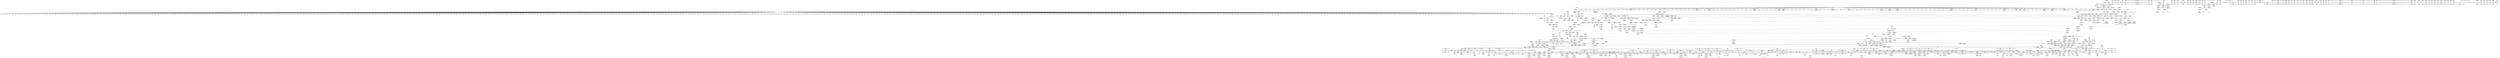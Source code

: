 digraph {
	CE0x4c5a530 [shape=record,shape=Mrecord,label="{CE0x4c5a530|VOIDTB_TE:_CE_272,280_}"]
	CE0x4cb72c0 [shape=record,shape=Mrecord,label="{CE0x4cb72c0|VOIDTB_TE:_CE_199,200_}"]
	CE0x4d07900 [shape=record,shape=Mrecord,label="{CE0x4d07900|72:_i32,_:_CRE_889,890_}"]
	CE0x4c190d0 [shape=record,shape=Mrecord,label="{CE0x4c190d0|__aa_current_profile:bb}"]
	CE0x4bc1060 [shape=record,shape=Mrecord,label="{CE0x4bc1060|GLOBAL:current_task|Global_var:current_task|*SummSink*}"]
	CE0x4cf7d30 [shape=record,shape=Mrecord,label="{CE0x4cf7d30|72:_i32,_:_CRE_247,248_}"]
	CE0x4d08b10 [shape=record,shape=Mrecord,label="{CE0x4d08b10|72:_i32,_:_CRE_906,907_}"]
	CE0x4c04920 [shape=record,shape=Mrecord,label="{CE0x4c04920|_call_void_mcount()_#2}"]
	CE0x4cb5760 [shape=record,shape=Mrecord,label="{CE0x4cb5760|VOIDTB_TE:_CE_181,182_}"]
	CE0x4d040b0 [shape=record,shape=Mrecord,label="{CE0x4d040b0|72:_i32,_:_CRE_632,640_}"]
	CE0x4be87b0 [shape=record,shape=Mrecord,label="{CE0x4be87b0|104:_%struct.inode*,_:_CRE_146,147_}"]
	CE0x4c5a310 [shape=record,shape=Mrecord,label="{CE0x4c5a310|VOIDTB_TE:_CE_256,264_}"]
	CE0x4ccf490 [shape=record,shape=Mrecord,label="{CE0x4ccf490|VOIDTB_TE:_CE_166,167_}"]
	CE0x4bb73d0 [shape=record,shape=Mrecord,label="{CE0x4bb73d0|i8_1|*Constant*|*SummSink*}"]
	CE0x4ba02e0 [shape=record,shape=Mrecord,label="{CE0x4ba02e0|common_perm_create:tobool|security/apparmor/lsm.c,251|*SummSource*}"]
	CE0x4bb4e90 [shape=record,shape=Mrecord,label="{CE0x4bb4e90|mediated_filesystem:tmp4|*LoadInst*|security/apparmor/include/apparmor.h,117|*SummSource*}"]
	CE0x4d03d80 [shape=record,shape=Mrecord,label="{CE0x4d03d80|72:_i32,_:_CRE_622,623_}"]
	CE0x4d04da0 [shape=record,shape=Mrecord,label="{CE0x4d04da0|72:_i32,_:_CRE_728,736_}"]
	CE0x4ba6a60 [shape=record,shape=Mrecord,label="{CE0x4ba6a60|common_perm_create:tobool1|security/apparmor/lsm.c,251|*SummSource*}"]
	CE0x4bb8f20 [shape=record,shape=Mrecord,label="{CE0x4bb8f20|common_perm_create:do.body|*SummSink*}"]
	CE0x4cfd590 [shape=record,shape=Mrecord,label="{CE0x4cfd590|72:_i32,_:_CRE_464,472_}"]
	CE0x4bcbe80 [shape=record,shape=Mrecord,label="{CE0x4bcbe80|i64*_getelementptr_inbounds_(_2_x_i64_,_2_x_i64_*___llvm_gcov_ctr56,_i64_0,_i64_0)|*Constant*|*SummSink*}"]
	CE0x4c857e0 [shape=record,shape=Mrecord,label="{CE0x4c857e0|i64_0|*Constant*}"]
	CE0x4c77120 [shape=record,shape=Mrecord,label="{CE0x4c77120|common_perm:call|security/apparmor/lsm.c,168|*SummSink*}"]
	CE0x4c02a40 [shape=record,shape=Mrecord,label="{CE0x4c02a40|mediated_filesystem:i_sb|security/apparmor/include/apparmor.h,117}"]
	CE0x4cad330 [shape=record,shape=Mrecord,label="{CE0x4cad330|get_current:bb}"]
	CE0x4cc3030 [shape=record,shape=Mrecord,label="{CE0x4cc3030|aa_cred_profile:lor.end|*SummSink*}"]
	CE0x4d03940 [shape=record,shape=Mrecord,label="{CE0x4d03940|72:_i32,_:_CRE_618,619_}"]
	CE0x4be78f0 [shape=record,shape=Mrecord,label="{CE0x4be78f0|104:_%struct.inode*,_:_CRE_90,91_}"]
	CE0x4bb83c0 [shape=record,shape=Mrecord,label="{CE0x4bb83c0|common_perm_create:tmp32|security/apparmor/lsm.c,253|*SummSource*}"]
	CE0x4ca2fc0 [shape=record,shape=Mrecord,label="{CE0x4ca2fc0|GLOBAL:__llvm_gcov_ctr46|Global_var:__llvm_gcov_ctr46|*SummSource*}"]
	CE0x4b9e9d0 [shape=record,shape=Mrecord,label="{CE0x4b9e9d0|i32_1|*Constant*}"]
	CE0x4d06800 [shape=record,shape=Mrecord,label="{CE0x4d06800|72:_i32,_:_CRE_873,874_}"]
	CE0x4b93b20 [shape=record,shape=Mrecord,label="{CE0x4b93b20|apparmor_path_mknod:dir|Function::apparmor_path_mknod&Arg::dir::|*SummSource*}"]
	CE0x4c79560 [shape=record,shape=Mrecord,label="{CE0x4c79560|common_perm:tmp3|security/apparmor/lsm.c,169|*SummSink*}"]
	CE0x4c129c0 [shape=record,shape=Mrecord,label="{CE0x4c129c0|common_perm_create:tmp35|security/apparmor/lsm.c,256}"]
	CE0x4c60fb0 [shape=record,shape=Mrecord,label="{CE0x4c60fb0|VOIDTB_TE:_CE_210,211_}"]
	CE0x4bcb8f0 [shape=record,shape=Mrecord,label="{CE0x4bcb8f0|aa_cred_profile:tmp8|security/apparmor/include/context.h,100}"]
	CE0x4cca530 [shape=record,shape=Mrecord,label="{CE0x4cca530|aa_cred_profile:tmp19|security/apparmor/include/context.h,100|*SummSource*}"]
	CE0x4ca5940 [shape=record,shape=Mrecord,label="{CE0x4ca5940|_call_void_lockdep_rcu_suspicious(i8*_getelementptr_inbounds_(_36_x_i8_,_36_x_i8_*_.str12,_i32_0,_i32_0),_i32_138,_i8*_getelementptr_inbounds_(_45_x_i8_,_45_x_i8_*_.str14,_i32_0,_i32_0))_#7,_!dbg_!15483|security/apparmor/include/context.h,138|*SummSink*}"]
	CE0x4be8fc0 [shape=record,shape=Mrecord,label="{CE0x4be8fc0|104:_%struct.inode*,_:_CRE_153,154_}"]
	CE0x4cf40a0 [shape=record,shape=Mrecord,label="{CE0x4cf40a0|72:_i32,_:_CRE_163,164_}"]
	CE0x4bea8b0 [shape=record,shape=Mrecord,label="{CE0x4bea8b0|104:_%struct.inode*,_:_CRE_174,175_}"]
	CE0x4cc9870 [shape=record,shape=Mrecord,label="{CE0x4cc9870|aa_cred_profile:lor.rhs|*SummSource*}"]
	CE0x4d08d30 [shape=record,shape=Mrecord,label="{CE0x4d08d30|72:_i32,_:_CRE_908,909_}"]
	CE0x4c612e0 [shape=record,shape=Mrecord,label="{CE0x4c612e0|VOIDTB_TE:_CE_213,214_}"]
	CE0x4bd3b90 [shape=record,shape=Mrecord,label="{CE0x4bd3b90|common_perm_create:tmp18|security/apparmor/lsm.c,251}"]
	CE0x4c15370 [shape=record,shape=Mrecord,label="{CE0x4c15370|__aa_current_profile:tmp5|security/apparmor/include/context.h,138|*SummSource*}"]
	CE0x4c5abf0 [shape=record,shape=Mrecord,label="{CE0x4c5abf0|VOIDTB_TE:_CE_307,308_}"]
	CE0x4c1e670 [shape=record,shape=Mrecord,label="{CE0x4c1e670|common_perm:call|security/apparmor/lsm.c,168|*SummSource*}"]
	CE0x4bb84d0 [shape=record,shape=Mrecord,label="{CE0x4bb84d0|common_perm_create:tmp32|security/apparmor/lsm.c,253|*SummSink*}"]
	CE0x4cc1c10 [shape=record,shape=Mrecord,label="{CE0x4cc1c10|VOIDTB_TE:_CE_164,165_}"]
	CE0x4cf7180 [shape=record,shape=Mrecord,label="{CE0x4cf7180|72:_i32,_:_CRE_212,216_}"]
	CE0x4c824e0 [shape=record,shape=Mrecord,label="{CE0x4c824e0|common_perm_dir_dentry:tmp4|*LoadInst*|security/apparmor/lsm.c,189|*SummSource*}"]
	CE0x4bccfa0 [shape=record,shape=Mrecord,label="{CE0x4bccfa0|_call_void_mcount()_#2|*SummSink*}"]
	CE0x4b988e0 [shape=record,shape=Mrecord,label="{CE0x4b988e0|apparmor_path_mknod:tmp|*SummSource*}"]
	CE0x4be9940 [shape=record,shape=Mrecord,label="{CE0x4be9940|104:_%struct.inode*,_:_CRE_161,162_}"]
	CE0x4d00ec0 [shape=record,shape=Mrecord,label="{CE0x4d00ec0|72:_i32,_:_CRE_578,579_}"]
	CE0x4d075d0 [shape=record,shape=Mrecord,label="{CE0x4d075d0|72:_i32,_:_CRE_886,887_}"]
	CE0x4c735b0 [shape=record,shape=Mrecord,label="{CE0x4c735b0|common_perm:tmp2|security/apparmor/lsm.c,169}"]
	CE0x4cf7f50 [shape=record,shape=Mrecord,label="{CE0x4cf7f50|72:_i32,_:_CRE_249,250_}"]
	CE0x4c7d850 [shape=record,shape=Mrecord,label="{CE0x4c7d850|aa_path_perm:request|Function::aa_path_perm&Arg::request::}"]
	CE0x4cf2720 [shape=record,shape=Mrecord,label="{CE0x4cf2720|72:_i32,_:_CRE_139,140_}"]
	CE0x4c74860 [shape=record,shape=Mrecord,label="{CE0x4c74860|i64*_getelementptr_inbounds_(_5_x_i64_,_5_x_i64_*___llvm_gcov_ctr57,_i64_0,_i64_0)|*Constant*}"]
	CE0x4c0b7e0 [shape=record,shape=Mrecord,label="{CE0x4c0b7e0|104:_%struct.inode*,_:_CRE_213,214_}"]
	CE0x4bd3000 [shape=record,shape=Mrecord,label="{CE0x4bd3000|%struct.vfsmount*_null|*Constant*|*SummSource*}"]
	CE0x4d02950 [shape=record,shape=Mrecord,label="{CE0x4d02950|72:_i32,_:_CRE_603,604_}"]
	CE0x4ba9710 [shape=record,shape=Mrecord,label="{CE0x4ba9710|common_perm_create:tmp2}"]
	CE0x4cc9060 [shape=record,shape=Mrecord,label="{CE0x4cc9060|_call_void_mcount()_#2}"]
	CE0x4ccbff0 [shape=record,shape=Mrecord,label="{CE0x4ccbff0|GLOBAL:llvm.expect.i64|*Constant*|*SummSink*}"]
	CE0x4cf8280 [shape=record,shape=Mrecord,label="{CE0x4cf8280|72:_i32,_:_CRE_252,253_}"]
	CE0x4cfd040 [shape=record,shape=Mrecord,label="{CE0x4cfd040|72:_i32,_:_CRE_424,432_}"]
	CE0x4ca6e50 [shape=record,shape=Mrecord,label="{CE0x4ca6e50|__aa_current_profile:tmp15|security/apparmor/include/context.h,138|*SummSource*}"]
	CE0x4b94aa0 [shape=record,shape=Mrecord,label="{CE0x4b94aa0|apparmor_path_mknod:tmp2}"]
	CE0x4bcce10 [shape=record,shape=Mrecord,label="{CE0x4bcce10|i64*_getelementptr_inbounds_(_17_x_i64_,_17_x_i64_*___llvm_gcov_ctr60,_i64_0,_i64_1)|*Constant*}"]
	CE0x4c60d90 [shape=record,shape=Mrecord,label="{CE0x4c60d90|VOIDTB_TE:_CE_208,209_}"]
	CE0x4c031f0 [shape=record,shape=Mrecord,label="{CE0x4c031f0|mediated_filesystem:tmp4|*LoadInst*|security/apparmor/include/apparmor.h,117|*SummSink*}"]
	CE0x4bc79b0 [shape=record,shape=Mrecord,label="{CE0x4bc79b0|get_current:tmp2}"]
	CE0x4c9e850 [shape=record,shape=Mrecord,label="{CE0x4c9e850|i1_true|*Constant*}"]
	CE0x4d06e60 [shape=record,shape=Mrecord,label="{CE0x4d06e60|72:_i32,_:_CRE_879,880_}"]
	CE0x4ba4590 [shape=record,shape=Mrecord,label="{CE0x4ba4590|_ret_i32_%retval.0,_!dbg_!15515|security/apparmor/lsm.c,257|*SummSink*}"]
	CE0x4cccf20 [shape=record,shape=Mrecord,label="{CE0x4cccf20|aa_cred_profile:tobool4|security/apparmor/include/context.h,100}"]
	CE0x4b9ec10 [shape=record,shape=Mrecord,label="{CE0x4b9ec10|common_perm_create:tmp1|*SummSink*}"]
	CE0x4d03500 [shape=record,shape=Mrecord,label="{CE0x4d03500|72:_i32,_:_CRE_614,615_}"]
	CE0x4d0a050 [shape=record,shape=Mrecord,label="{CE0x4d0a050|72:_i32,_:_CRE_926,927_}"]
	CE0x4c3ef10 [shape=record,shape=Mrecord,label="{CE0x4c3ef10|aa_cred_profile:tmp22|security/apparmor/include/context.h,100|*SummSource*}"]
	CE0x4c77890 [shape=record,shape=Mrecord,label="{CE0x4c77890|__aa_current_profile:tobool|security/apparmor/include/context.h,138|*SummSource*}"]
	CE0x4c0ced0 [shape=record,shape=Mrecord,label="{CE0x4c0ced0|104:_%struct.inode*,_:_CRE_272,280_|*MultipleSource*|security/apparmor/lsm.c,253|*LoadInst*|security/apparmor/lsm.c,253}"]
	CE0x4cff130 [shape=record,shape=Mrecord,label="{CE0x4cff130|72:_i32,_:_CRE_540,544_}"]
	CE0x4b9c570 [shape=record,shape=Mrecord,label="{CE0x4b9c570|0:_i8,_:_GCMR_common_perm_create.__warned_internal_global_i8_0,_section_.data.unlikely_,_align_1:_elem_0:default:}"]
	CE0x4b9dc60 [shape=record,shape=Mrecord,label="{CE0x4b9dc60|common_perm_create:call|security/apparmor/lsm.c,251|*SummSource*}"]
	CE0x4bdb760 [shape=record,shape=Mrecord,label="{CE0x4bdb760|mediated_filesystem:tmp}"]
	CE0x4ccf270 [shape=record,shape=Mrecord,label="{CE0x4ccf270|VOIDTB_TE:_CE_163,164_}"]
	CE0x4cfc460 [shape=record,shape=Mrecord,label="{CE0x4cfc460|72:_i32,_:_CRE_328,336_}"]
	CE0x4c74b70 [shape=record,shape=Mrecord,label="{CE0x4c74b70|aa_cred_profile:tmp9|security/apparmor/include/context.h,100|*SummSource*}"]
	CE0x4be90f0 [shape=record,shape=Mrecord,label="{CE0x4be90f0|104:_%struct.inode*,_:_CRE_154,155_}"]
	CE0x4cafbd0 [shape=record,shape=Mrecord,label="{CE0x4cafbd0|get_current:tmp}"]
	CE0x4c808a0 [shape=record,shape=Mrecord,label="{CE0x4c808a0|common_perm_dir_dentry:tmp3|*SummSink*}"]
	CE0x4cb6f90 [shape=record,shape=Mrecord,label="{CE0x4cb6f90|VOIDTB_TE:_CE_196,197_}"]
	CE0x4be5c20 [shape=record,shape=Mrecord,label="{CE0x4be5c20|104:_%struct.inode*,_:_CRE_0,4_|*MultipleSource*|security/apparmor/lsm.c,253|*LoadInst*|security/apparmor/lsm.c,253}"]
	CE0x4cbd0d0 [shape=record,shape=Mrecord,label="{CE0x4cbd0d0|aa_cred_profile:tmp30|security/apparmor/include/context.h,100|*SummSource*}"]
	CE0x4caabd0 [shape=record,shape=Mrecord,label="{CE0x4caabd0|_ret_%struct.task_struct*_%tmp4,_!dbg_!15471|./arch/x86/include/asm/current.h,14}"]
	CE0x4c179c0 [shape=record,shape=Mrecord,label="{CE0x4c179c0|VOIDTB_TE:_CE_48,52_}"]
	CE0x4c8e6a0 [shape=record,shape=Mrecord,label="{CE0x4c8e6a0|__aa_current_profile:tmp11|security/apparmor/include/context.h,138}"]
	CE0x4cadf40 [shape=record,shape=Mrecord,label="{CE0x4cadf40|aa_cred_profile:lnot2|security/apparmor/include/context.h,100|*SummSink*}"]
	CE0x4c14440 [shape=record,shape=Mrecord,label="{CE0x4c14440|common_perm_create:tmp29|security/apparmor/lsm.c,253|*SummSink*}"]
	CE0x4c77a20 [shape=record,shape=Mrecord,label="{CE0x4c77a20|i32_11|*Constant*}"]
	CE0x4c9c9c0 [shape=record,shape=Mrecord,label="{CE0x4c9c9c0|aa_cred_profile:if.end|*SummSource*}"]
	CE0x4cabc30 [shape=record,shape=Mrecord,label="{CE0x4cabc30|__aa_current_profile:call4|security/apparmor/include/context.h,138|*SummSink*}"]
	CE0x4d09c10 [shape=record,shape=Mrecord,label="{CE0x4d09c10|72:_i32,_:_CRE_922,923_}"]
	CE0x4cb4070 [shape=record,shape=Mrecord,label="{CE0x4cb4070|aa_cred_profile:tmp|*SummSink*}"]
	CE0x4cf99e0 [shape=record,shape=Mrecord,label="{CE0x4cf99e0|72:_i32,_:_CRE_274,275_}"]
	CE0x4cc93d0 [shape=record,shape=Mrecord,label="{CE0x4cc93d0|VOIDTB_TE:_CE_147,148_}"]
	CE0x4c5c620 [shape=record,shape=Mrecord,label="{CE0x4c5c620|72:_i32,_:_CRE_72,76_}"]
	CE0x4c8e040 [shape=record,shape=Mrecord,label="{CE0x4c8e040|i64_0|*Constant*}"]
	CE0x4bb0f40 [shape=record,shape=Mrecord,label="{CE0x4bb0f40|i64_10|*Constant*}"]
	CE0x4c1a200 [shape=record,shape=Mrecord,label="{CE0x4c1a200|common_perm_dir_dentry:dentry|Function::common_perm_dir_dentry&Arg::dentry::}"]
	CE0x4c59fb0 [shape=record,shape=Mrecord,label="{CE0x4c59fb0|VOIDTB_TE:_CE_232,240_}"]
	CE0x4c3f200 [shape=record,shape=Mrecord,label="{CE0x4c3f200|aa_cred_profile:tmp23|security/apparmor/include/context.h,100}"]
	CE0x4bba400 [shape=record,shape=Mrecord,label="{CE0x4bba400|common_perm_create:lor.lhs.false|*SummSink*}"]
	CE0x4bb2d80 [shape=record,shape=Mrecord,label="{CE0x4bb2d80|GLOBAL:lockdep_rcu_suspicious|*Constant*|*SummSink*}"]
	CE0x4bec9f0 [shape=record,shape=Mrecord,label="{CE0x4bec9f0|104:_%struct.inode*,_:_CRE_202,203_}"]
	CE0x4d033f0 [shape=record,shape=Mrecord,label="{CE0x4d033f0|72:_i32,_:_CRE_613,614_}"]
	CE0x4cfdbc0 [shape=record,shape=Mrecord,label="{CE0x4cfdbc0|72:_i32,_:_CRE_477,478_}"]
	CE0x4cc3670 [shape=record,shape=Mrecord,label="{CE0x4cc3670|aa_cred_profile:conv|security/apparmor/include/context.h,100|*SummSource*}"]
	CE0x4be6e40 [shape=record,shape=Mrecord,label="{CE0x4be6e40|104:_%struct.inode*,_:_CRE_56,64_|*MultipleSource*|security/apparmor/lsm.c,253|*LoadInst*|security/apparmor/lsm.c,253}"]
	CE0x4cf5800 [shape=record,shape=Mrecord,label="{CE0x4cf5800|72:_i32,_:_CRE_185,186_}"]
	"CONST[source:2(external),value:2(dynamic)][purpose:{object}][SrcIdx:4]"
	CE0x4bc2880 [shape=record,shape=Mrecord,label="{CE0x4bc2880|common_perm_create:tmp13|security/apparmor/lsm.c,251|*SummSink*}"]
	CE0x4c0de00 [shape=record,shape=Mrecord,label="{CE0x4c0de00|104:_%struct.inode*,_:_CRE_310,311_}"]
	CE0x4cc00f0 [shape=record,shape=Mrecord,label="{CE0x4cc00f0|aa_cred_profile:tmp34|security/apparmor/include/context.h,101|*SummSource*}"]
	CE0x4cb0190 [shape=record,shape=Mrecord,label="{CE0x4cb0190|aa_cred_profile:tmp16|security/apparmor/include/context.h,100}"]
	CE0x4c0df30 [shape=record,shape=Mrecord,label="{CE0x4c0df30|104:_%struct.inode*,_:_CRE_311,312_}"]
	CE0x4cfd8c0 [shape=record,shape=Mrecord,label="{CE0x4cfd8c0|72:_i32,_:_CRE_474,475_}"]
	CE0x4ca22c0 [shape=record,shape=Mrecord,label="{CE0x4ca22c0|__aa_current_profile:tobool1|security/apparmor/include/context.h,138|*SummSink*}"]
	CE0x4c77ed0 [shape=record,shape=Mrecord,label="{CE0x4c77ed0|aa_cred_profile:tmp6|security/apparmor/include/context.h,100|*SummSource*}"]
	CE0x4cffba0 [shape=record,shape=Mrecord,label="{CE0x4cffba0|72:_i32,_:_CRE_560,561_}"]
	CE0x4c3e1a0 [shape=record,shape=Mrecord,label="{CE0x4c3e1a0|aa_cred_profile:tmp25|security/apparmor/include/context.h,100|*SummSink*}"]
	CE0x4cf6900 [shape=record,shape=Mrecord,label="{CE0x4cf6900|72:_i32,_:_CRE_201,202_}"]
	CE0x4c16a20 [shape=record,shape=Mrecord,label="{CE0x4c16a20|aa_cred_profile:tmp8|security/apparmor/include/context.h,100|*SummSource*}"]
	CE0x4bb0c00 [shape=record,shape=Mrecord,label="{CE0x4bb0c00|common_perm_create:tmp6|security/apparmor/lsm.c,251}"]
	CE0x4c73f30 [shape=record,shape=Mrecord,label="{CE0x4c73f30|common_perm:cmp|security/apparmor/lsm.c,169|*SummSink*}"]
	CE0x4cc3850 [shape=record,shape=Mrecord,label="{CE0x4cc3850|VOIDTB_TE:_CE_96,104_}"]
	CE0x4c0b470 [shape=record,shape=Mrecord,label="{CE0x4c0b470|get_current:tmp3|*SummSource*}"]
	CE0x4cf9490 [shape=record,shape=Mrecord,label="{CE0x4cf9490|72:_i32,_:_CRE_269,270_}"]
	CE0x4c8ed60 [shape=record,shape=Mrecord,label="{CE0x4c8ed60|__aa_current_profile:tmp7|security/apparmor/include/context.h,138|*SummSink*}"]
	CE0x4bbfd30 [shape=record,shape=Mrecord,label="{CE0x4bbfd30|common_perm_create:tmp5|security/apparmor/lsm.c,251|*SummSink*}"]
	CE0x4c9fb40 [shape=record,shape=Mrecord,label="{CE0x4c9fb40|aa_cred_profile:profile|security/apparmor/include/context.h,100}"]
	CE0x4bd8eb0 [shape=record,shape=Mrecord,label="{CE0x4bd8eb0|common_perm_create:mode4|security/apparmor/lsm.c,251|*SummSink*}"]
	CE0x4d04fc0 [shape=record,shape=Mrecord,label="{CE0x4d04fc0|72:_i32,_:_CRE_744,752_}"]
	CE0x4beba80 [shape=record,shape=Mrecord,label="{CE0x4beba80|104:_%struct.inode*,_:_CRE_189,190_}"]
	CE0x4bd4190 [shape=record,shape=Mrecord,label="{CE0x4bd4190|common_perm_create:call3|security/apparmor/lsm.c,251|*SummSource*}"]
	CE0x4c99c60 [shape=record,shape=Mrecord,label="{CE0x4c99c60|__aa_current_profile:call|security/apparmor/include/context.h,138|*SummSink*}"]
	CE0x4d07190 [shape=record,shape=Mrecord,label="{CE0x4d07190|72:_i32,_:_CRE_882,883_}"]
	CE0x4cf31c0 [shape=record,shape=Mrecord,label="{CE0x4cf31c0|72:_i32,_:_CRE_149,150_}"]
	CE0x4cafd60 [shape=record,shape=Mrecord,label="{CE0x4cafd60|aa_cred_profile:do.cond}"]
	CE0x4d02620 [shape=record,shape=Mrecord,label="{CE0x4d02620|72:_i32,_:_CRE_600,601_}"]
	CE0x4d06b30 [shape=record,shape=Mrecord,label="{CE0x4d06b30|72:_i32,_:_CRE_876,877_}"]
	CE0x4d072a0 [shape=record,shape=Mrecord,label="{CE0x4d072a0|72:_i32,_:_CRE_883,884_}"]
	CE0x4c12250 [shape=record,shape=Mrecord,label="{CE0x4c12250|i64*_getelementptr_inbounds_(_17_x_i64_,_17_x_i64_*___llvm_gcov_ctr60,_i64_0,_i64_15)|*Constant*|*SummSource*}"]
	CE0x4cc95c0 [shape=record,shape=Mrecord,label="{CE0x4cc95c0|VOIDTB_TE:_CE_149,150_}"]
	CE0x4be5f00 [shape=record,shape=Mrecord,label="{CE0x4be5f00|common_perm_create:d_inode|security/apparmor/lsm.c,253|*SummSource*}"]
	CE0x4ca7150 [shape=record,shape=Mrecord,label="{CE0x4ca7150|__aa_current_profile:tmp16|security/apparmor/include/context.h,138}"]
	CE0x4cc6350 [shape=record,shape=Mrecord,label="{CE0x4cc6350|aa_cred_profile:tmp2|*SummSource*}"]
	CE0x4ba81f0 [shape=record,shape=Mrecord,label="{CE0x4ba81f0|i64_0|*Constant*}"]
	CE0x4bc9fb0 [shape=record,shape=Mrecord,label="{CE0x4bc9fb0|40:_%struct.super_block*,_:_CRE_40,48_|*MultipleSource*|security/apparmor/include/apparmor.h,117|Function::mediated_filesystem&Arg::inode::|security/apparmor/lsm.c,253}"]
	CE0x4cc7030 [shape=record,shape=Mrecord,label="{CE0x4cc7030|aa_cred_profile:tmp20|security/apparmor/include/context.h,100|*SummSource*}"]
	CE0x4ccf8d0 [shape=record,shape=Mrecord,label="{CE0x4ccf8d0|VOIDTB_TE:_CE_170,171_}"]
	CE0x4cac5c0 [shape=record,shape=Mrecord,label="{CE0x4cac5c0|aa_cred_profile:entry|*SummSink*}"]
	CE0x4cbab60 [shape=record,shape=Mrecord,label="{CE0x4cbab60|aa_cred_profile:lor.end|*SummSource*}"]
	CE0x4c71880 [shape=record,shape=Mrecord,label="{CE0x4c71880|i64*_getelementptr_inbounds_(_11_x_i64_,_11_x_i64_*___llvm_gcov_ctr58,_i64_0,_i64_1)|*Constant*|*SummSink*}"]
	CE0x4cfb140 [shape=record,shape=Mrecord,label="{CE0x4cfb140|72:_i32,_:_CRE_296,297_}"]
	CE0x4d00640 [shape=record,shape=Mrecord,label="{CE0x4d00640|72:_i32,_:_CRE_570,571_}"]
	CE0x4ca7f70 [shape=record,shape=Mrecord,label="{CE0x4ca7f70|i64*_getelementptr_inbounds_(_11_x_i64_,_11_x_i64_*___llvm_gcov_ctr58,_i64_0,_i64_9)|*Constant*|*SummSink*}"]
	CE0x4c8ef20 [shape=record,shape=Mrecord,label="{CE0x4c8ef20|GLOBAL:__aa_current_profile.__warned|Global_var:__aa_current_profile.__warned}"]
	CE0x4d06c40 [shape=record,shape=Mrecord,label="{CE0x4d06c40|72:_i32,_:_CRE_877,878_}"]
	CE0x4ba5070 [shape=record,shape=Mrecord,label="{CE0x4ba5070|common_perm:tmp6|security/apparmor/lsm.c,169}"]
	CE0x4d02730 [shape=record,shape=Mrecord,label="{CE0x4d02730|72:_i32,_:_CRE_601,602_}"]
	CE0x4cc63c0 [shape=record,shape=Mrecord,label="{CE0x4cc63c0|aa_cred_profile:tmp2|*SummSink*}"]
	CE0x4c76b60 [shape=record,shape=Mrecord,label="{CE0x4c76b60|common_perm:if.then|*SummSource*}"]
	CE0x4c5b550 [shape=record,shape=Mrecord,label="{CE0x4c5b550|VOIDTB_TE:_CE_316,317_}"]
	CE0x4cf85b0 [shape=record,shape=Mrecord,label="{CE0x4cf85b0|72:_i32,_:_CRE_255,256_}"]
	CE0x4ba34c0 [shape=record,shape=Mrecord,label="{CE0x4ba34c0|GLOBAL:common_perm_create|*Constant*|*SummSink*}"]
	CE0x4d04520 [shape=record,shape=Mrecord,label="{CE0x4d04520|72:_i32,_:_CRE_664,672_}"]
	CE0x4c5c420 [shape=record,shape=Mrecord,label="{CE0x4c5c420|72:_i32,_:_CRE_56,64_}"]
	CE0x4c79b00 [shape=record,shape=Mrecord,label="{CE0x4c79b00|GLOBAL:__llvm_gcov_ctr57|Global_var:__llvm_gcov_ctr57|*SummSink*}"]
	CE0x4c109d0 [shape=record,shape=Mrecord,label="{CE0x4c109d0|common_perm_create:tmp33|security/apparmor/lsm.c,254|*SummSink*}"]
	CE0x4c8d690 [shape=record,shape=Mrecord,label="{CE0x4c8d690|__aa_current_profile:if.end|*SummSink*}"]
	CE0x4c759e0 [shape=record,shape=Mrecord,label="{CE0x4c759e0|common_perm:mode|security/apparmor/lsm.c,169|*SummSource*}"]
	CE0x4c99d20 [shape=record,shape=Mrecord,label="{CE0x4c99d20|i32_0|*Constant*}"]
	CE0x4cf2640 [shape=record,shape=Mrecord,label="{CE0x4cf2640|72:_i32,_:_CRE_138,139_}"]
	CE0x4d04850 [shape=record,shape=Mrecord,label="{CE0x4d04850|72:_i32,_:_CRE_684,688_}"]
	CE0x4cb1c50 [shape=record,shape=Mrecord,label="{CE0x4cb1c50|aa_cred_profile:tmp4|*LoadInst*|security/apparmor/include/context.h,99|*SummSink*}"]
	CE0x4c1bb30 [shape=record,shape=Mrecord,label="{CE0x4c1bb30|common_perm_create:retval.0|*SummSource*}"]
	CE0x4cf53c0 [shape=record,shape=Mrecord,label="{CE0x4cf53c0|72:_i32,_:_CRE_181,182_}"]
	CE0x4c19940 [shape=record,shape=Mrecord,label="{CE0x4c19940|common_perm_dir_dentry:dir|Function::common_perm_dir_dentry&Arg::dir::}"]
	CE0x4b942d0 [shape=record,shape=Mrecord,label="{CE0x4b942d0|apparmor_path_mknod:bb}"]
	CE0x4d0b590 [shape=record,shape=Mrecord,label="{CE0x4d0b590|72:_i32,_:_CRE_981,982_}"]
	CE0x4cc8d70 [shape=record,shape=Mrecord,label="{CE0x4cc8d70|VOIDTB_TE:_CE_94,95_}"]
	CE0x4bb3620 [shape=record,shape=Mrecord,label="{CE0x4bb3620|i32_251|*Constant*}"]
	CE0x4bb6d80 [shape=record,shape=Mrecord,label="{CE0x4bb6d80|common_perm_create:tmp16|security/apparmor/lsm.c,251}"]
	CE0x4c145f0 [shape=record,shape=Mrecord,label="{CE0x4c145f0|i64_13|*Constant*}"]
	CE0x4c7d580 [shape=record,shape=Mrecord,label="{CE0x4c7d580|aa_path_perm:flags|Function::aa_path_perm&Arg::flags::|*SummSource*}"]
	CE0x48f8840 [shape=record,shape=Mrecord,label="{CE0x48f8840|common_perm_create:op|Function::common_perm_create&Arg::op::}"]
	CE0x4c77590 [shape=record,shape=Mrecord,label="{CE0x4c77590|__aa_current_profile:tobool|security/apparmor/include/context.h,138}"]
	CE0x4b9dab0 [shape=record,shape=Mrecord,label="{CE0x4b9dab0|apparmor_path_mknod:dentry|Function::apparmor_path_mknod&Arg::dentry::|*SummSink*}"]
	CE0x4c79d40 [shape=record,shape=Mrecord,label="{CE0x4c79d40|common_perm:tmp4|security/apparmor/lsm.c,169|*SummSource*}"]
	CE0x4c3ea10 [shape=record,shape=Mrecord,label="{CE0x4c3ea10|i64*_getelementptr_inbounds_(_16_x_i64_,_16_x_i64_*___llvm_gcov_ctr46,_i64_0,_i64_12)|*Constant*|*SummSink*}"]
	CE0x4c197e0 [shape=record,shape=Mrecord,label="{CE0x4c197e0|common_perm_dir_dentry:entry|*SummSink*}"]
	CE0x4ca87e0 [shape=record,shape=Mrecord,label="{CE0x4ca87e0|__aa_current_profile:tmp18|security/apparmor/include/context.h,138|*SummSource*}"]
	CE0x4cbe330 [shape=record,shape=Mrecord,label="{CE0x4cbe330|aa_cred_profile:tmp27|security/apparmor/include/context.h,100|*SummSource*}"]
	CE0x4c72da0 [shape=record,shape=Mrecord,label="{CE0x4c72da0|common_perm:if.then}"]
	CE0x4cf6080 [shape=record,shape=Mrecord,label="{CE0x4cf6080|72:_i32,_:_CRE_193,194_}"]
	CE0x4c3d390 [shape=record,shape=Mrecord,label="{CE0x4c3d390|i64*_getelementptr_inbounds_(_16_x_i64_,_16_x_i64_*___llvm_gcov_ctr46,_i64_0,_i64_10)|*Constant*|*SummSource*}"]
	CE0x4c5be50 [shape=record,shape=Mrecord,label="{CE0x4c5be50|72:_i32,_:_CRE_12,16_}"]
	CE0x4bbb7e0 [shape=record,shape=Mrecord,label="{CE0x4bbb7e0|common_perm_create:tmp9|security/apparmor/lsm.c,251|*SummSink*}"]
	CE0x4c76bd0 [shape=record,shape=Mrecord,label="{CE0x4c76bd0|common_perm:if.then|*SummSink*}"]
	CE0x4ca7c20 [shape=record,shape=Mrecord,label="{CE0x4ca7c20|i8*_getelementptr_inbounds_(_45_x_i8_,_45_x_i8_*_.str14,_i32_0,_i32_0)|*Constant*}"]
	CE0x4bd1580 [shape=record,shape=Mrecord,label="{CE0x4bd1580|common_perm:tmp7|security/apparmor/lsm.c,170|*SummSource*}"]
	CE0x4c71020 [shape=record,shape=Mrecord,label="{CE0x4c71020|aa_cred_profile:do.body5|*SummSource*}"]
	CE0x4d00200 [shape=record,shape=Mrecord,label="{CE0x4d00200|72:_i32,_:_CRE_566,567_}"]
	CE0x4ca8e40 [shape=record,shape=Mrecord,label="{CE0x4ca8e40|i64*_getelementptr_inbounds_(_11_x_i64_,_11_x_i64_*___llvm_gcov_ctr58,_i64_0,_i64_10)|*Constant*|*SummSource*}"]
	CE0x4bd15f0 [shape=record,shape=Mrecord,label="{CE0x4bd15f0|common_perm:tmp7|security/apparmor/lsm.c,170|*SummSink*}"]
	CE0x4c9a350 [shape=record,shape=Mrecord,label="{CE0x4c9a350|aa_cred_profile:do.end}"]
	CE0x4cf2fa0 [shape=record,shape=Mrecord,label="{CE0x4cf2fa0|72:_i32,_:_CRE_147,148_}"]
	CE0x4c3eea0 [shape=record,shape=Mrecord,label="{CE0x4c3eea0|aa_cred_profile:tmp22|security/apparmor/include/context.h,100}"]
	CE0x4cfc7c0 [shape=record,shape=Mrecord,label="{CE0x4cfc7c0|72:_i32,_:_CRE_352,360_}"]
	CE0x4d02fb0 [shape=record,shape=Mrecord,label="{CE0x4d02fb0|72:_i32,_:_CRE_609,610_}"]
	"CONST[source:1(input),value:2(dynamic)][purpose:{object}][SrcIdx:7]"
	CE0x4d08180 [shape=record,shape=Mrecord,label="{CE0x4d08180|72:_i32,_:_CRE_897,898_}"]
	CE0x4c1cbc0 [shape=record,shape=Mrecord,label="{CE0x4c1cbc0|common_perm_create:tmp38|security/apparmor/lsm.c,257|*SummSource*}"]
	CE0x4b9ddd0 [shape=record,shape=Mrecord,label="{CE0x4b9ddd0|apparmor_path_mknod:tmp1}"]
	CE0x4cf54d0 [shape=record,shape=Mrecord,label="{CE0x4cf54d0|72:_i32,_:_CRE_182,183_}"]
	CE0x4bceb20 [shape=record,shape=Mrecord,label="{CE0x4bceb20|i64_2|*Constant*|*SummSink*}"]
	CE0x4bb70f0 [shape=record,shape=Mrecord,label="{CE0x4bb70f0|i8_1|*Constant*|*SummSource*}"]
	CE0x4c1e810 [shape=record,shape=Mrecord,label="{CE0x4c1e810|i64*_getelementptr_inbounds_(_2_x_i64_,_2_x_i64_*___llvm_gcov_ctr56,_i64_0,_i64_0)|*Constant*}"]
	CE0x4bcb1b0 [shape=record,shape=Mrecord,label="{CE0x4bcb1b0|get_current:tmp}"]
	CE0x4c79db0 [shape=record,shape=Mrecord,label="{CE0x4c79db0|common_perm:tmp4|security/apparmor/lsm.c,169|*SummSink*}"]
	CE0x4ba0a80 [shape=record,shape=Mrecord,label="{CE0x4ba0a80|common_perm_create:dentry|Function::common_perm_create&Arg::dentry::|*SummSink*}"]
	CE0x4c705d0 [shape=record,shape=Mrecord,label="{CE0x4c705d0|common_perm:bb}"]
	CE0x4ccc790 [shape=record,shape=Mrecord,label="{CE0x4ccc790|aa_cred_profile:tmp15|security/apparmor/include/context.h,100}"]
	CE0x4d0a490 [shape=record,shape=Mrecord,label="{CE0x4d0a490|72:_i32,_:_CRE_930,931_}"]
	CE0x4ca9e80 [shape=record,shape=Mrecord,label="{CE0x4ca9e80|__aa_current_profile:call3|security/apparmor/include/context.h,138}"]
	CE0x4bd5260 [shape=record,shape=Mrecord,label="{CE0x4bd5260|common_perm_create:cred|security/apparmor/lsm.c,251}"]
	CE0x47f61b0 [shape=record,shape=Mrecord,label="{CE0x47f61b0|44:_i32,_48:_i16,_128:_i8*,_:_SCMRE_4,6_|*MultipleSource*|security/apparmor/lsm.c, 251|security/apparmor/lsm.c,251}"]
	CE0x4be5250 [shape=record,shape=Mrecord,label="{CE0x4be5250|common_perm_create:tmp27|*LoadInst*|security/apparmor/lsm.c,253|*SummSink*}"]
	CE0x4be8b00 [shape=record,shape=Mrecord,label="{CE0x4be8b00|104:_%struct.inode*,_:_CRE_149,150_}"]
	CE0x4cfef10 [shape=record,shape=Mrecord,label="{CE0x4cfef10|72:_i32,_:_CRE_528,536_}"]
	CE0x4cf7a00 [shape=record,shape=Mrecord,label="{CE0x4cf7a00|72:_i32,_:_CRE_244,245_}"]
	CE0x4c11dc0 [shape=record,shape=Mrecord,label="{CE0x4c11dc0|common_perm_create:tmp34|security/apparmor/lsm.c,254|*SummSource*}"]
	CE0x4c9bbe0 [shape=record,shape=Mrecord,label="{CE0x4c9bbe0|i64*_getelementptr_inbounds_(_16_x_i64_,_16_x_i64_*___llvm_gcov_ctr46,_i64_0,_i64_0)|*Constant*|*SummSource*}"]
	CE0x4cf9f30 [shape=record,shape=Mrecord,label="{CE0x4cf9f30|72:_i32,_:_CRE_279,280_}"]
	CE0x4cf3600 [shape=record,shape=Mrecord,label="{CE0x4cf3600|72:_i32,_:_CRE_153,154_}"]
	CE0x4c71190 [shape=record,shape=Mrecord,label="{CE0x4c71190|GLOBAL:__aa_current_profile|*Constant*}"]
	CE0x4d0b480 [shape=record,shape=Mrecord,label="{CE0x4d0b480|72:_i32,_:_CRE_980,981_}"]
	CE0x4c9ec10 [shape=record,shape=Mrecord,label="{CE0x4c9ec10|aa_cred_profile:tmp10|security/apparmor/include/context.h,100|*SummSink*}"]
	CE0x4cfc350 [shape=record,shape=Mrecord,label="{CE0x4cfc350|72:_i32,_:_CRE_320,328_}"]
	CE0x4cc3b70 [shape=record,shape=Mrecord,label="{CE0x4cc3b70|VOIDTB_TE:_CE_145,146_}"]
	CE0x4c3ca00 [shape=record,shape=Mrecord,label="{CE0x4c3ca00|i64*_getelementptr_inbounds_(_16_x_i64_,_16_x_i64_*___llvm_gcov_ctr46,_i64_0,_i64_9)|*Constant*|*SummSource*}"]
	CE0x4ba5220 [shape=record,shape=Mrecord,label="{CE0x4ba5220|common_perm:tmp6|security/apparmor/lsm.c,169|*SummSource*}"]
	CE0x4cfc130 [shape=record,shape=Mrecord,label="{CE0x4cfc130|72:_i32,_:_CRE_311,312_}"]
	CE0x4c13710 [shape=record,shape=Mrecord,label="{CE0x4c13710|_ret_i32_%call17,_!dbg_!15526|security/apparmor/file.c,307|*SummSource*}"]
	CE0x4cf96b0 [shape=record,shape=Mrecord,label="{CE0x4cf96b0|72:_i32,_:_CRE_271,272_}"]
	CE0x4bbb270 [shape=record,shape=Mrecord,label="{CE0x4bbb270|COLLAPSED:_GCMRE___llvm_gcov_ctr60_internal_global_17_x_i64_zeroinitializer:_elem_0:default:}"]
	CE0x4cafc80 [shape=record,shape=Mrecord,label="{CE0x4cafc80|get_current:tmp3}"]
	CE0x4cc5460 [shape=record,shape=Mrecord,label="{CE0x4cc5460|GLOBAL:llvm.expect.i64|*Constant*}"]
	CE0x4b9f880 [shape=record,shape=Mrecord,label="{CE0x4b9f880|i64*_getelementptr_inbounds_(_2_x_i64_,_2_x_i64_*___llvm_gcov_ctr56,_i64_0,_i64_1)|*Constant*}"]
	CE0x4ba1470 [shape=record,shape=Mrecord,label="{CE0x4ba1470|apparmor_path_mknod:mode|Function::apparmor_path_mknod&Arg::mode::}"]
	CE0x4d095b0 [shape=record,shape=Mrecord,label="{CE0x4d095b0|72:_i32,_:_CRE_916,917_}"]
	CE0x4c1e880 [shape=record,shape=Mrecord,label="{CE0x4c1e880|i64*_getelementptr_inbounds_(_2_x_i64_,_2_x_i64_*___llvm_gcov_ctr56,_i64_0,_i64_0)|*Constant*|*SummSource*}"]
	CE0x4ca10d0 [shape=record,shape=Mrecord,label="{CE0x4ca10d0|i64*_getelementptr_inbounds_(_11_x_i64_,_11_x_i64_*___llvm_gcov_ctr58,_i64_0,_i64_0)|*Constant*}"]
	CE0x4c7db90 [shape=record,shape=Mrecord,label="{CE0x4c7db90|aa_path_perm:request|Function::aa_path_perm&Arg::request::|*SummSink*}"]
	CE0x4cf30b0 [shape=record,shape=Mrecord,label="{CE0x4cf30b0|72:_i32,_:_CRE_148,149_}"]
	CE0x4c13020 [shape=record,shape=Mrecord,label="{CE0x4c13020|aa_path_perm:cond|Function::aa_path_perm&Arg::cond::}"]
	CE0x4cc6fc0 [shape=record,shape=Mrecord,label="{CE0x4cc6fc0|aa_cred_profile:tmp20|security/apparmor/include/context.h,100}"]
	CE0x4beceb0 [shape=record,shape=Mrecord,label="{CE0x4beceb0|104:_%struct.inode*,_:_CRE_206,207_}"]
	CE0x4bebbb0 [shape=record,shape=Mrecord,label="{CE0x4bebbb0|104:_%struct.inode*,_:_CRE_190,191_}"]
	CE0x4be9ba0 [shape=record,shape=Mrecord,label="{CE0x4be9ba0|104:_%struct.inode*,_:_CRE_163,164_}"]
	CE0x4c59ea0 [shape=record,shape=Mrecord,label="{CE0x4c59ea0|VOIDTB_TE:_CE_224,232_}"]
	CE0x4cff760 [shape=record,shape=Mrecord,label="{CE0x4cff760|72:_i32,_:_CRE_556,557_}"]
	CE0x4cc0c00 [shape=record,shape=Mrecord,label="{CE0x4cc0c00|VOIDTB_TE:_CE_0,4_}"]
	CE0x4cb7640 [shape=record,shape=Mrecord,label="{CE0x4cb7640|aa_cred_profile:tmp12|security/apparmor/include/context.h,100|*SummSource*}"]
	CE0x4c81af0 [shape=record,shape=Mrecord,label="{CE0x4c81af0|common_perm_dir_dentry:mnt|security/apparmor/lsm.c,189|*SummSource*}"]
	CE0x4ca7350 [shape=record,shape=Mrecord,label="{CE0x4ca7350|__aa_current_profile:tmp16|security/apparmor/include/context.h,138|*SummSource*}"]
	CE0x4ca0130 [shape=record,shape=Mrecord,label="{CE0x4ca0130|__aa_current_profile:tmp}"]
	CE0x4c0ec40 [shape=record,shape=Mrecord,label="{CE0x4c0ec40|common_perm_create:tmp28|security/apparmor/lsm.c,253|*SummSource*}"]
	CE0x4be8e90 [shape=record,shape=Mrecord,label="{CE0x4be8e90|104:_%struct.inode*,_:_CRE_152,153_}"]
	CE0x4c78160 [shape=record,shape=Mrecord,label="{CE0x4c78160|GLOBAL:__aa_current_profile|*Constant*|*SummSink*}"]
	CE0x4cb3ee0 [shape=record,shape=Mrecord,label="{CE0x4cb3ee0|aa_cred_profile:tmp|*SummSource*}"]
	CE0x4b93220 [shape=record,shape=Mrecord,label="{CE0x4b93220|_call_void_mcount()_#2|*SummSink*}"]
	CE0x4d01410 [shape=record,shape=Mrecord,label="{CE0x4d01410|72:_i32,_:_CRE_583,584_}"]
	CE0x4b9bc60 [shape=record,shape=Mrecord,label="{CE0x4b9bc60|i64_1|*Constant*|*SummSource*}"]
	CE0x4bda3a0 [shape=record,shape=Mrecord,label="{CE0x4bda3a0|common_perm_create:tmp17|security/apparmor/lsm.c,251}"]
	CE0x4be95b0 [shape=record,shape=Mrecord,label="{CE0x4be95b0|104:_%struct.inode*,_:_CRE_158,159_}"]
	CE0x4cf5090 [shape=record,shape=Mrecord,label="{CE0x4cf5090|72:_i32,_:_CRE_178,179_}"]
	CE0x4bd7ef0 [shape=record,shape=Mrecord,label="{CE0x4bd7ef0|common_perm_create:tmp20|security/apparmor/lsm.c,251|*SummSource*}"]
	CE0x4c0e8b0 [shape=record,shape=Mrecord,label="{CE0x4c0e8b0|104:_%struct.inode*,_:_CRE_319,320_}"]
	CE0x4bd5e40 [shape=record,shape=Mrecord,label="{CE0x4bd5e40|i64*_getelementptr_inbounds_(_17_x_i64_,_17_x_i64_*___llvm_gcov_ctr60,_i64_0,_i64_9)|*Constant*|*SummSink*}"]
	CE0x4c71cd0 [shape=record,shape=Mrecord,label="{CE0x4c71cd0|common_perm:cmp|security/apparmor/lsm.c,169}"]
	CE0x4c175a0 [shape=record,shape=Mrecord,label="{CE0x4c175a0|__aa_current_profile:if.then|*SummSink*}"]
	CE0x4c06870 [shape=record,shape=Mrecord,label="{CE0x4c06870|__aa_current_profile:tmp6|security/apparmor/include/context.h,138|*SummSink*}"]
	CE0x4c6e700 [shape=record,shape=Mrecord,label="{CE0x4c6e700|GLOBAL:common_perm|*Constant*|*SummSource*}"]
	CE0x4c5aae0 [shape=record,shape=Mrecord,label="{CE0x4c5aae0|VOIDTB_TE:_CE_306,307_}"]
	CE0x4cf2e90 [shape=record,shape=Mrecord,label="{CE0x4cf2e90|72:_i32,_:_CRE_146,147_}"]
	CE0x4cfd7b0 [shape=record,shape=Mrecord,label="{CE0x4cfd7b0|72:_i32,_:_CRE_473,474_}"]
	CE0x4beb230 [shape=record,shape=Mrecord,label="{CE0x4beb230|104:_%struct.inode*,_:_CRE_182,183_}"]
	CE0x4c7e350 [shape=record,shape=Mrecord,label="{CE0x4c7e350|mediated_filesystem:tobool|security/apparmor/include/apparmor.h,117}"]
	CE0x4ca8540 [shape=record,shape=Mrecord,label="{CE0x4ca8540|__aa_current_profile:tmp18|security/apparmor/include/context.h,138}"]
	CE0x4bce540 [shape=record,shape=Mrecord,label="{CE0x4bce540|common_perm_create:tobool5|security/apparmor/lsm.c,253|*SummSink*}"]
	CE0x4cf89f0 [shape=record,shape=Mrecord,label="{CE0x4cf89f0|72:_i32,_:_CRE_259,260_}"]
	CE0x4d01850 [shape=record,shape=Mrecord,label="{CE0x4d01850|72:_i32,_:_CRE_587,588_}"]
	CE0x4c9f100 [shape=record,shape=Mrecord,label="{CE0x4c9f100|VOIDTB_TE:_CE_90,91_}"]
	CE0x4bc2af0 [shape=record,shape=Mrecord,label="{CE0x4bc2af0|common_perm_create:tmp14|security/apparmor/lsm.c,251|*SummSource*}"]
	CE0x4c0c160 [shape=record,shape=Mrecord,label="{CE0x4c0c160|104:_%struct.inode*,_:_CRE_221,222_}"]
	CE0x4cb9ea0 [shape=record,shape=Mrecord,label="{CE0x4cb9ea0|i1_true|*Constant*}"]
	CE0x4cbb2f0 [shape=record,shape=Mrecord,label="{CE0x4cbb2f0|i64_6|*Constant*|*SummSink*}"]
	CE0x4bccec0 [shape=record,shape=Mrecord,label="{CE0x4bccec0|_call_void_mcount()_#2|*SummSource*}"]
	CE0x4c60840 [shape=record,shape=Mrecord,label="{CE0x4c60840|VOIDTB_TE:_CE_203,204_}"]
	CE0x4cb74e0 [shape=record,shape=Mrecord,label="{CE0x4cb74e0|VOIDTB_TE:_CE_201,202_}"]
	CE0x4d03fa0 [shape=record,shape=Mrecord,label="{CE0x4d03fa0|72:_i32,_:_CRE_624,628_}"]
	CE0x4c0fd30 [shape=record,shape=Mrecord,label="{CE0x4c0fd30|common_perm_create:tmp31|security/apparmor/lsm.c,253|*SummSource*}"]
	CE0x4ba4b30 [shape=record,shape=Mrecord,label="{CE0x4ba4b30|common_perm:tmp5|security/apparmor/lsm.c,169|*SummSource*}"]
	CE0x4d065e0 [shape=record,shape=Mrecord,label="{CE0x4d065e0|72:_i32,_:_CRE_871,872_}"]
	CE0x4d084b0 [shape=record,shape=Mrecord,label="{CE0x4d084b0|72:_i32,_:_CRE_900,901_}"]
	CE0x4cffed0 [shape=record,shape=Mrecord,label="{CE0x4cffed0|72:_i32,_:_CRE_563,564_}"]
	CE0x4cba150 [shape=record,shape=Mrecord,label="{CE0x4cba150|aa_cred_profile:lnot|security/apparmor/include/context.h,100}"]
	CE0x4bba390 [shape=record,shape=Mrecord,label="{CE0x4bba390|common_perm_create:lor.lhs.false|*SummSource*}"]
	CE0x4bd8510 [shape=record,shape=Mrecord,label="{CE0x4bd8510|common_perm_create:tmp21|security/apparmor/lsm.c,251|*SummSink*}"]
	CE0x4c0d0d0 [shape=record,shape=Mrecord,label="{CE0x4c0d0d0|104:_%struct.inode*,_:_CRE_280,288_|*MultipleSource*|security/apparmor/lsm.c,253|*LoadInst*|security/apparmor/lsm.c,253}"]
	CE0x4c74ed0 [shape=record,shape=Mrecord,label="{CE0x4c74ed0|i64*_getelementptr_inbounds_(_16_x_i64_,_16_x_i64_*___llvm_gcov_ctr46,_i64_0,_i64_4)|*Constant*}"]
	CE0x4cf9c00 [shape=record,shape=Mrecord,label="{CE0x4cf9c00|72:_i32,_:_CRE_276,277_}"]
	CE0x4bed240 [shape=record,shape=Mrecord,label="{CE0x4bed240|104:_%struct.inode*,_:_CRE_209,210_}"]
	CE0x4c139e0 [shape=record,shape=Mrecord,label="{CE0x4c139e0|common_perm:error.0}"]
	CE0x4ca47e0 [shape=record,shape=Mrecord,label="{CE0x4ca47e0|i64*_getelementptr_inbounds_(_11_x_i64_,_11_x_i64_*___llvm_gcov_ctr58,_i64_0,_i64_8)|*Constant*|*SummSink*}"]
	CE0x4cad620 [shape=record,shape=Mrecord,label="{CE0x4cad620|get_current:tmp1}"]
	CE0x4c5a640 [shape=record,shape=Mrecord,label="{CE0x4c5a640|VOIDTB_TE:_CE_280,288_}"]
	CE0x4c18000 [shape=record,shape=Mrecord,label="{CE0x4c18000|i64_1|*Constant*}"]
	CE0x4bb8670 [shape=record,shape=Mrecord,label="{CE0x4bb8670|i64*_getelementptr_inbounds_(_17_x_i64_,_17_x_i64_*___llvm_gcov_ctr60,_i64_0,_i64_14)|*Constant*|*SummSource*}"]
	CE0x4c7fec0 [shape=record,shape=Mrecord,label="{CE0x4c7fec0|common_perm_dir_dentry:path|security/apparmor/lsm.c, 189|*SummSink*}"]
	CE0x4c709e0 [shape=record,shape=Mrecord,label="{CE0x4c709e0|COLLAPSED:_GCMRE___llvm_gcov_ctr57_internal_global_5_x_i64_zeroinitializer:_elem_0:default:}"]
	CE0x4cb6740 [shape=record,shape=Mrecord,label="{CE0x4cb6740|VOIDTB_TE:_CE_192,193_}"]
	CE0x4bcc1c0 [shape=record,shape=Mrecord,label="{CE0x4bcc1c0|common_perm_dir_dentry:tmp|*SummSource*}"]
	CE0x4d07d40 [shape=record,shape=Mrecord,label="{CE0x4d07d40|72:_i32,_:_CRE_893,894_}"]
	CE0x4c7c660 [shape=record,shape=Mrecord,label="{CE0x4c7c660|aa_path_perm:op|Function::aa_path_perm&Arg::op::}"]
	CE0x4bcb7e0 [shape=record,shape=Mrecord,label="{CE0x4bcb7e0|aa_cred_profile:tmp7|security/apparmor/include/context.h,100|*SummSource*}"]
	CE0x4c9b620 [shape=record,shape=Mrecord,label="{CE0x4c9b620|__aa_current_profile:tmp9|security/apparmor/include/context.h,138}"]
	CE0x4cc1fe0 [shape=record,shape=Mrecord,label="{CE0x4cc1fe0|aa_cred_profile:tmp32|security/apparmor/include/context.h,101|*SummSink*}"]
	CE0x4cb6960 [shape=record,shape=Mrecord,label="{CE0x4cb6960|VOIDTB_TE:_CE_194,195_}"]
	CE0x4bc3190 [shape=record,shape=Mrecord,label="{CE0x4bc3190|i64*_getelementptr_inbounds_(_17_x_i64_,_17_x_i64_*___llvm_gcov_ctr60,_i64_0,_i64_8)|*Constant*|*SummSink*}"]
	CE0x4c829f0 [shape=record,shape=Mrecord,label="{CE0x4c829f0|common_perm_dir_dentry:tmp4|*LoadInst*|security/apparmor/lsm.c,189|*SummSink*}"]
	CE0x4c6fb60 [shape=record,shape=Mrecord,label="{CE0x4c6fb60|common_perm:cond|Function::common_perm&Arg::cond::|*SummSource*}"]
	CE0x4cac500 [shape=record,shape=Mrecord,label="{CE0x4cac500|aa_cred_profile:entry|*SummSource*}"]
	CE0x4ca9660 [shape=record,shape=Mrecord,label="{CE0x4ca9660|__aa_current_profile:tmp19|security/apparmor/include/context.h,138|*SummSink*}"]
	CE0x4cbd710 [shape=record,shape=Mrecord,label="{CE0x4cbd710|aa_cred_profile:tmp31|security/apparmor/include/context.h,100|*SummSink*}"]
	CE0x4c82de0 [shape=record,shape=Mrecord,label="{CE0x4c82de0|common_perm_dir_dentry:dentry2|security/apparmor/lsm.c,189|*SummSource*}"]
	CE0x4bea190 [shape=record,shape=Mrecord,label="{CE0x4bea190|104:_%struct.inode*,_:_CRE_168,169_}"]
	CE0x4bd6a90 [shape=record,shape=Mrecord,label="{CE0x4bd6a90|common_perm_create:call10|security/apparmor/lsm.c,256|*SummSource*}"]
	CE0x4cf9e20 [shape=record,shape=Mrecord,label="{CE0x4cf9e20|72:_i32,_:_CRE_278,279_}"]
	CE0x4c83a30 [shape=record,shape=Mrecord,label="{CE0x4c83a30|GLOBAL:common_perm|*Constant*}"]
	CE0x4bbafa0 [shape=record,shape=Mrecord,label="{CE0x4bbafa0|i64*_getelementptr_inbounds_(_17_x_i64_,_17_x_i64_*___llvm_gcov_ctr60,_i64_0,_i64_0)|*Constant*|*SummSource*}"]
	CE0x4c1cd60 [shape=record,shape=Mrecord,label="{CE0x4c1cd60|common_perm_create:tmp38|security/apparmor/lsm.c,257|*SummSink*}"]
	CE0x4d060c0 [shape=record,shape=Mrecord,label="{CE0x4d060c0|72:_i32,_:_CRE_866,867_}"]
	CE0x4b9f370 [shape=record,shape=Mrecord,label="{CE0x4b9f370|GLOBAL:common_perm_create|*Constant*}"]
	CE0x4ca6100 [shape=record,shape=Mrecord,label="{CE0x4ca6100|i8*_getelementptr_inbounds_(_36_x_i8_,_36_x_i8_*_.str12,_i32_0,_i32_0)|*Constant*|*SummSink*}"]
	CE0x4cfe220 [shape=record,shape=Mrecord,label="{CE0x4cfe220|72:_i32,_:_CRE_483,484_}"]
	CE0x4bd6ba0 [shape=record,shape=Mrecord,label="{CE0x4bd6ba0|common_perm_create:call10|security/apparmor/lsm.c,256|*SummSink*}"]
	CE0x4c18ae0 [shape=record,shape=Mrecord,label="{CE0x4c18ae0|i64_4|*Constant*}"]
	CE0x4ca95f0 [shape=record,shape=Mrecord,label="{CE0x4ca95f0|__aa_current_profile:tmp19|security/apparmor/include/context.h,138|*SummSource*}"]
	CE0x4cca310 [shape=record,shape=Mrecord,label="{CE0x4cca310|aa_cred_profile:tmp19|security/apparmor/include/context.h,100}"]
	CE0x4ca0830 [shape=record,shape=Mrecord,label="{CE0x4ca0830|__aa_current_profile:do.body|*SummSink*}"]
	CE0x4bd9e70 [shape=record,shape=Mrecord,label="{CE0x4bd9e70|common_perm_create:tmp22|*LoadInst*|security/apparmor/lsm.c,253|*SummSource*}"]
	CE0x4c8c960 [shape=record,shape=Mrecord,label="{CE0x4c8c960|i64*_getelementptr_inbounds_(_5_x_i64_,_5_x_i64_*___llvm_gcov_ctr57,_i64_0,_i64_4)|*Constant*}"]
	CE0x4b9eda0 [shape=record,shape=Mrecord,label="{CE0x4b9eda0|apparmor_path_mknod:tmp3|*SummSink*}"]
	CE0x4cbad60 [shape=record,shape=Mrecord,label="{CE0x4cbad60|aa_cred_profile:tmp17|security/apparmor/include/context.h,100|*SummSink*}"]
	CE0x4ba9db0 [shape=record,shape=Mrecord,label="{CE0x4ba9db0|_call_void_mcount()_#2}"]
	CE0x4d087e0 [shape=record,shape=Mrecord,label="{CE0x4d087e0|72:_i32,_:_CRE_903,904_}"]
	CE0x4bc69f0 [shape=record,shape=Mrecord,label="{CE0x4bc69f0|aa_cred_profile:tmp13|*SummSource*}"]
	CE0x4d00a80 [shape=record,shape=Mrecord,label="{CE0x4d00a80|72:_i32,_:_CRE_574,575_}"]
	CE0x4bb32a0 [shape=record,shape=Mrecord,label="{CE0x4bb32a0|i8*_getelementptr_inbounds_(_24_x_i8_,_24_x_i8_*_.str8,_i32_0,_i32_0)|*Constant*|*SummSink*}"]
	CE0x4c5c520 [shape=record,shape=Mrecord,label="{CE0x4c5c520|72:_i32,_:_CRE_64,72_}"]
	CE0x4cad450 [shape=record,shape=Mrecord,label="{CE0x4cad450|i64_1|*Constant*}"]
	CE0x4cf5e60 [shape=record,shape=Mrecord,label="{CE0x4cf5e60|72:_i32,_:_CRE_191,192_}"]
	CE0x4cb2420 [shape=record,shape=Mrecord,label="{CE0x4cb2420|%struct.aa_profile*_null|*Constant*}"]
	CE0x4cfa150 [shape=record,shape=Mrecord,label="{CE0x4cfa150|72:_i32,_:_CRE_281,282_}"]
	CE0x4be64a0 [shape=record,shape=Mrecord,label="{CE0x4be64a0|common_perm_create:tmp28|security/apparmor/lsm.c,253|*SummSink*}"]
	CE0x4c1e200 [shape=record,shape=Mrecord,label="{CE0x4c1e200|mediated_filesystem:tmp2}"]
	CE0x4c0e780 [shape=record,shape=Mrecord,label="{CE0x4c0e780|104:_%struct.inode*,_:_CRE_318,319_}"]
	CE0x4c9ee90 [shape=record,shape=Mrecord,label="{CE0x4c9ee90|VOIDTB_TE:_CE_80,88_}"]
	CE0x4b94a30 [shape=record,shape=Mrecord,label="{CE0x4b94a30|apparmor_path_mknod:tmp2|*SummSink*}"]
	CE0x4d05400 [shape=record,shape=Mrecord,label="{CE0x4d05400|72:_i32,_:_CRE_776,792_}"]
	CE0x4caa380 [shape=record,shape=Mrecord,label="{CE0x4caa380|__aa_current_profile:call3|security/apparmor/include/context.h,138|*SummSink*}"]
	CE0x4cf62a0 [shape=record,shape=Mrecord,label="{CE0x4cf62a0|72:_i32,_:_CRE_195,196_}"]
	CE0x4cc47b0 [shape=record,shape=Mrecord,label="{CE0x4cc47b0|_call_void_mcount()_#2|*SummSink*}"]
	CE0x4cb6630 [shape=record,shape=Mrecord,label="{CE0x4cb6630|VOIDTB_TE:_CE_191,192_}"]
	CE0x4d02510 [shape=record,shape=Mrecord,label="{CE0x4d02510|72:_i32,_:_CRE_599,600_}"]
	CE0x4bb7fe0 [shape=record,shape=Mrecord,label="{CE0x4bb7fe0|common_perm_create:tmp31|security/apparmor/lsm.c,253|*SummSink*}"]
	CE0x4cce060 [shape=record,shape=Mrecord,label="{CE0x4cce060|aa_cred_profile:tmp21|security/apparmor/include/context.h,100|*SummSource*}"]
	CE0x4c72280 [shape=record,shape=Mrecord,label="{CE0x4c72280|i64_3|*Constant*}"]
	CE0x4beb6f0 [shape=record,shape=Mrecord,label="{CE0x4beb6f0|104:_%struct.inode*,_:_CRE_186,187_}"]
	CE0x4cc1700 [shape=record,shape=Mrecord,label="{CE0x4cc1700|VOIDTB_TE:_CE_158,159_}"]
	CE0x4d04eb0 [shape=record,shape=Mrecord,label="{CE0x4d04eb0|72:_i32,_:_CRE_736,740_}"]
	CE0x4c1a010 [shape=record,shape=Mrecord,label="{CE0x4c1a010|common_perm_dir_dentry:dir|Function::common_perm_dir_dentry&Arg::dir::|*SummSink*}"]
	CE0x4cc2bd0 [shape=record,shape=Mrecord,label="{CE0x4cc2bd0|aa_cred_profile:profile11|security/apparmor/include/context.h,101|*SummSource*}"]
	CE0x4be4550 [shape=record,shape=Mrecord,label="{CE0x4be4550|common_perm_create:tmp26|security/apparmor/lsm.c,253|*SummSink*}"]
	CE0x4bd7b60 [shape=record,shape=Mrecord,label="{CE0x4bd7b60|common_perm_create:fsuid|security/apparmor/lsm.c,251|*SummSource*}"]
	CE0x4c77350 [shape=record,shape=Mrecord,label="{CE0x4c77350|__aa_current_profile:entry}"]
	CE0x4cabde0 [shape=record,shape=Mrecord,label="{CE0x4cabde0|GLOBAL:aa_cred_profile|*Constant*}"]
	CE0x4cf7c20 [shape=record,shape=Mrecord,label="{CE0x4cf7c20|72:_i32,_:_CRE_246,247_}"]
	CE0x4c9c240 [shape=record,shape=Mrecord,label="{CE0x4c9c240|__aa_current_profile:tmp7|security/apparmor/include/context.h,138}"]
	CE0x4b9f2b0 [shape=record,shape=Mrecord,label="{CE0x4b9f2b0|_call_void_mcount()_#2|*SummSink*}"]
	CE0x4cb3400 [shape=record,shape=Mrecord,label="{CE0x4cb3400|aa_cred_profile:tmp12|security/apparmor/include/context.h,100}"]
	CE0x48f87d0 [shape=record,shape=Mrecord,label="{CE0x48f87d0|i32_6|*Constant*|*SummSource*}"]
	CE0x4cf88e0 [shape=record,shape=Mrecord,label="{CE0x4cf88e0|72:_i32,_:_CRE_258,259_}"]
	CE0x4c3d6d0 [shape=record,shape=Mrecord,label="{CE0x4c3d6d0|i64*_getelementptr_inbounds_(_16_x_i64_,_16_x_i64_*___llvm_gcov_ctr46,_i64_0,_i64_10)|*Constant*|*SummSink*}"]
	CE0x4ca8360 [shape=record,shape=Mrecord,label="{CE0x4ca8360|__aa_current_profile:tmp17|security/apparmor/include/context.h,138|*SummSource*}"]
	CE0x4cbe980 [shape=record,shape=Mrecord,label="{CE0x4cbe980|i64*_getelementptr_inbounds_(_16_x_i64_,_16_x_i64_*___llvm_gcov_ctr46,_i64_0,_i64_13)|*Constant*|*SummSource*}"]
	CE0x4c5a7b0 [shape=record,shape=Mrecord,label="{CE0x4c5a7b0|VOIDTB_TE:_CE_296,304_}"]
	CE0x4c7d3a0 [shape=record,shape=Mrecord,label="{CE0x4c7d3a0|aa_path_perm:flags|Function::aa_path_perm&Arg::flags::}"]
	CE0x4b9c2d0 [shape=record,shape=Mrecord,label="{CE0x4b9c2d0|GLOBAL:common_perm_create.__warned|Global_var:common_perm_create.__warned|*SummSink*}"]
	CE0x4c19b40 [shape=record,shape=Mrecord,label="{CE0x4c19b40|common_perm_dir_dentry:op|Function::common_perm_dir_dentry&Arg::op::}"]
	CE0x4cfa370 [shape=record,shape=Mrecord,label="{CE0x4cfa370|72:_i32,_:_CRE_283,284_}"]
	CE0x4c809b0 [shape=record,shape=Mrecord,label="{CE0x4c809b0|_call_void_mcount()_#2}"]
	CE0x4cf5c40 [shape=record,shape=Mrecord,label="{CE0x4cf5c40|72:_i32,_:_CRE_189,190_}"]
	CE0x4cf2420 [shape=record,shape=Mrecord,label="{CE0x4cf2420|72:_i32,_:_CRE_136,137_}"]
	CE0x4d02400 [shape=record,shape=Mrecord,label="{CE0x4d02400|72:_i32,_:_CRE_598,599_}"]
	CE0x551bfa0 [shape=record,shape=Mrecord,label="{CE0x551bfa0|common_perm_create:entry|*SummSink*}"]
	CE0x4be4a90 [shape=record,shape=Mrecord,label="{CE0x4be4a90|common_perm_create:dentry6|security/apparmor/lsm.c,253|*SummSink*}"]
	CE0x4c3c8e0 [shape=record,shape=Mrecord,label="{CE0x4c3c8e0|i64_12|*Constant*}"]
	CE0x4bc2da0 [shape=record,shape=Mrecord,label="{CE0x4bc2da0|i1_true|*Constant*|*SummSource*}"]
	CE0x4bb3ae0 [shape=record,shape=Mrecord,label="{CE0x4bb3ae0|common_perm_create:if.then|*SummSink*}"]
	CE0x4bed110 [shape=record,shape=Mrecord,label="{CE0x4bed110|104:_%struct.inode*,_:_CRE_208,209_}"]
	CE0x4c74350 [shape=record,shape=Mrecord,label="{CE0x4c74350|aa_cred_profile:do.body}"]
	CE0x4bc7bd0 [shape=record,shape=Mrecord,label="{CE0x4bc7bd0|get_current:tmp|*SummSink*}"]
	CE0x4be4d40 [shape=record,shape=Mrecord,label="{CE0x4be4d40|common_perm_create:tmp27|*LoadInst*|security/apparmor/lsm.c,253|*SummSource*}"]
	CE0x4c80c30 [shape=record,shape=Mrecord,label="{CE0x4c80c30|_call_void_mcount()_#2|*SummSource*}"]
	CE0x4cbd8d0 [shape=record,shape=Mrecord,label="{CE0x4cbd8d0|i64*_getelementptr_inbounds_(_16_x_i64_,_16_x_i64_*___llvm_gcov_ctr46,_i64_0,_i64_15)|*Constant*}"]
	CE0x4c4b7e0 [shape=record,shape=Mrecord,label="{CE0x4c4b7e0|80:_i64,_:_CRE_80,88_|*MultipleSource*|*LoadInst*|security/apparmor/include/apparmor.h,117|security/apparmor/include/apparmor.h,117}"]
	CE0x4c19420 [shape=record,shape=Mrecord,label="{CE0x4c19420|common_perm_dir_dentry:entry}"]
	CE0x4cb73d0 [shape=record,shape=Mrecord,label="{CE0x4cb73d0|VOIDTB_TE:_CE_200,201_}"]
	CE0x4cfd150 [shape=record,shape=Mrecord,label="{CE0x4cfd150|72:_i32,_:_CRE_432,440_}"]
	CE0x4bd88b0 [shape=record,shape=Mrecord,label="{CE0x4bd88b0|common_perm_create:tmp21|security/apparmor/lsm.c,251}"]
	CE0x4c1d850 [shape=record,shape=Mrecord,label="{CE0x4c1d850|i64_1|*Constant*}"]
	CE0x4bd9d40 [shape=record,shape=Mrecord,label="{CE0x4bd9d40|0:_%struct.vfsmount*,_8:_%struct.dentry*,_:_CRE_8,16_|*MultipleSource*|Function::apparmor_path_mknod&Arg::dir::|Function::common_perm_create&Arg::dir::|security/apparmor/lsm.c,253}"]
	CE0x4cf7810 [shape=record,shape=Mrecord,label="{CE0x4cf7810|72:_i32,_:_CRE_242,243_}"]
	"CONST[source:0(mediator),value:0(static)][purpose:{operation}][SnkIdx:4]"
	CE0x4cc1f70 [shape=record,shape=Mrecord,label="{CE0x4cc1f70|aa_cred_profile:tmp32|security/apparmor/include/context.h,101|*SummSource*}"]
	CE0x4cac220 [shape=record,shape=Mrecord,label="{CE0x4cac220|GLOBAL:aa_cred_profile|*Constant*|*SummSource*}"]
	CE0x4caf9b0 [shape=record,shape=Mrecord,label="{CE0x4caf9b0|aa_cred_profile:do.end8}"]
	CE0x4bb3df0 [shape=record,shape=Mrecord,label="{CE0x4bb3df0|common_perm_create:land.lhs.true|*SummSink*}"]
	CE0x4d0ad10 [shape=record,shape=Mrecord,label="{CE0x4d0ad10|72:_i32,_:_CRE_952,960_}"]
	CE0x4cfa040 [shape=record,shape=Mrecord,label="{CE0x4cfa040|72:_i32,_:_CRE_280,281_}"]
	"CONST[source:2(external),value:0(static)][purpose:{object}][SrcIdx:1]"
	CE0x4c9bde0 [shape=record,shape=Mrecord,label="{CE0x4c9bde0|i64*_getelementptr_inbounds_(_16_x_i64_,_16_x_i64_*___llvm_gcov_ctr46,_i64_0,_i64_0)|*Constant*|*SummSink*}"]
	CE0x4c17c80 [shape=record,shape=Mrecord,label="{CE0x4c17c80|aa_cred_profile:lnot3|security/apparmor/include/context.h,100|*SummSink*}"]
	CE0x4bd1d00 [shape=record,shape=Mrecord,label="{CE0x4bd1d00|common_perm:tmp8|security/apparmor/lsm.c,170|*SummSink*}"]
	CE0x4d08f50 [shape=record,shape=Mrecord,label="{CE0x4d08f50|72:_i32,_:_CRE_910,911_}"]
	CE0x4c610c0 [shape=record,shape=Mrecord,label="{CE0x4c610c0|VOIDTB_TE:_CE_211,212_}"]
	CE0x4cf56f0 [shape=record,shape=Mrecord,label="{CE0x4cf56f0|72:_i32,_:_CRE_184,185_}"]
	CE0x4bb5050 [shape=record,shape=Mrecord,label="{CE0x4bb5050|mediated_filesystem:s_flags|security/apparmor/include/apparmor.h,117|*SummSink*}"]
	CE0x4c028a0 [shape=record,shape=Mrecord,label="{CE0x4c028a0|i32_8|*Constant*|*SummSource*}"]
	CE0x4bd9620 [shape=record,shape=Mrecord,label="{CE0x4bd9620|common_perm_create:mnt|security/apparmor/lsm.c,253}"]
	CE0x4cf6d40 [shape=record,shape=Mrecord,label="{CE0x4cf6d40|72:_i32,_:_CRE_205,206_}"]
	CE0x4c9de70 [shape=record,shape=Mrecord,label="{CE0x4c9de70|i64_6|*Constant*}"]
	CE0x4c83700 [shape=record,shape=Mrecord,label="{CE0x4c83700|common_perm_dir_dentry:call|security/apparmor/lsm.c,191|*SummSource*}"]
	CE0x4ba9cf0 [shape=record,shape=Mrecord,label="{CE0x4ba9cf0|common_perm_create:tmp3|*SummSink*}"]
	CE0x4d05950 [shape=record,shape=Mrecord,label="{CE0x4d05950|72:_i32,_:_CRE_824,832_}"]
	CE0x4b9cad0 [shape=record,shape=Mrecord,label="{CE0x4b9cad0|common_perm_create:uid|security/apparmor/lsm.c,251}"]
	CE0x4cd1230 [shape=record,shape=Mrecord,label="{CE0x4cd1230|aa_cred_profile:bb}"]
	CE0x4ca1290 [shape=record,shape=Mrecord,label="{CE0x4ca1290|VOIDTB_TE:_CE_155,156_}"]
	CE0x4ca6de0 [shape=record,shape=Mrecord,label="{CE0x4ca6de0|__aa_current_profile:tmp15|security/apparmor/include/context.h,138}"]
	CE0x4cf84a0 [shape=record,shape=Mrecord,label="{CE0x4cf84a0|72:_i32,_:_CRE_254,255_}"]
	CE0x4cafef0 [shape=record,shape=Mrecord,label="{CE0x4cafef0|aa_cred_profile:lor.end}"]
	CE0x4cba7e0 [shape=record,shape=Mrecord,label="{CE0x4cba7e0|aa_cred_profile:tmp15|security/apparmor/include/context.h,100|*SummSource*}"]
	CE0x4be71e0 [shape=record,shape=Mrecord,label="{CE0x4be71e0|104:_%struct.inode*,_:_CRE_72,80_|*MultipleSource*|security/apparmor/lsm.c,253|*LoadInst*|security/apparmor/lsm.c,253}"]
	CE0x4bd2740 [shape=record,shape=Mrecord,label="{CE0x4bd2740|GLOBAL:aa_path_perm|*Constant*|*SummSink*}"]
	CE0x4d0aaf0 [shape=record,shape=Mrecord,label="{CE0x4d0aaf0|72:_i32,_:_CRE_936,944_}"]
	CE0x4bcc0e0 [shape=record,shape=Mrecord,label="{CE0x4bcc0e0|common_perm_dir_dentry:tmp}"]
	CE0x4bda330 [shape=record,shape=Mrecord,label="{CE0x4bda330|GLOBAL:get_current|*Constant*}"]
	CE0x4ca13a0 [shape=record,shape=Mrecord,label="{CE0x4ca13a0|VOIDTB_TE:_CE_156,157_}"]
	CE0x4cf7290 [shape=record,shape=Mrecord,label="{CE0x4cf7290|72:_i32,_:_CRE_216,224_}"]
	CE0x4d01520 [shape=record,shape=Mrecord,label="{CE0x4d01520|72:_i32,_:_CRE_584,585_}"]
	CE0x4bcb4e0 [shape=record,shape=Mrecord,label="{CE0x4bcb4e0|common_perm_create:return|*SummSink*}"]
	CE0x4bd77f0 [shape=record,shape=Mrecord,label="{CE0x4bd77f0|i64_4|*Constant*}"]
	CE0x4bd25c0 [shape=record,shape=Mrecord,label="{CE0x4bd25c0|GLOBAL:aa_path_perm|*Constant*|*SummSource*}"]
	CE0x4cacd50 [shape=record,shape=Mrecord,label="{CE0x4cacd50|_ret_%struct.aa_profile*_%tmp34,_!dbg_!15510|security/apparmor/include/context.h,101}"]
	CE0x4bec400 [shape=record,shape=Mrecord,label="{CE0x4bec400|104:_%struct.inode*,_:_CRE_197,198_}"]
	CE0x4c5c020 [shape=record,shape=Mrecord,label="{CE0x4c5c020|72:_i32,_:_CRE_24,32_}"]
	CE0x4c8f3a0 [shape=record,shape=Mrecord,label="{CE0x4c8f3a0|common_perm:tmp9|security/apparmor/lsm.c,172}"]
	CE0x4c0e190 [shape=record,shape=Mrecord,label="{CE0x4c0e190|104:_%struct.inode*,_:_CRE_313,314_}"]
	CE0x4d077f0 [shape=record,shape=Mrecord,label="{CE0x4d077f0|72:_i32,_:_CRE_888,889_}"]
	CE0x4cbe140 [shape=record,shape=Mrecord,label="{CE0x4cbe140|aa_cred_profile:tmp27|security/apparmor/include/context.h,100}"]
	CE0x4c5b880 [shape=record,shape=Mrecord,label="{CE0x4c5b880|VOIDTB_TE:_CE_319,320_}"]
	CE0x4cbb4d0 [shape=record,shape=Mrecord,label="{CE0x4cbb4d0|aa_cred_profile:tmp14|security/apparmor/include/context.h,100|*SummSink*}"]
	CE0x4c9ede0 [shape=record,shape=Mrecord,label="{CE0x4c9ede0|VOIDTB_TE:_CE_72,80_}"]
	CE0x4bc7d20 [shape=record,shape=Mrecord,label="{CE0x4bc7d20|i64*_getelementptr_inbounds_(_2_x_i64_,_2_x_i64_*___llvm_gcov_ctr112,_i64_0,_i64_1)|*Constant*}"]
	CE0x4cfc6b0 [shape=record,shape=Mrecord,label="{CE0x4cfc6b0|72:_i32,_:_CRE_344,352_}"]
	CE0x4c3c240 [shape=record,shape=Mrecord,label="{CE0x4c3c240|i32_100|*Constant*}"]
	CE0x4ba6d70 [shape=record,shape=Mrecord,label="{CE0x4ba6d70|i64_5|*Constant*|*SummSource*}"]
	CE0x4bc85e0 [shape=record,shape=Mrecord,label="{CE0x4bc85e0|i64*_getelementptr_inbounds_(_2_x_i64_,_2_x_i64_*___llvm_gcov_ctr55,_i64_0,_i64_1)|*Constant*|*SummSource*}"]
	CE0x4c85660 [shape=record,shape=Mrecord,label="{CE0x4c85660|i64_-2147483648|*Constant*|*SummSink*}"]
	CE0x4c9e0a0 [shape=record,shape=Mrecord,label="{CE0x4c9e0a0|__aa_current_profile:tmp13|security/apparmor/include/context.h,138}"]
	CE0x4ca7d00 [shape=record,shape=Mrecord,label="{CE0x4ca7d00|i64*_getelementptr_inbounds_(_11_x_i64_,_11_x_i64_*___llvm_gcov_ctr58,_i64_0,_i64_9)|*Constant*|*SummSource*}"]
	CE0x4c19020 [shape=record,shape=Mrecord,label="{CE0x4c19020|__aa_current_profile:do.end|*SummSink*}"]
	CE0x4cf3b50 [shape=record,shape=Mrecord,label="{CE0x4cf3b50|72:_i32,_:_CRE_158,159_}"]
	CE0x4c5b660 [shape=record,shape=Mrecord,label="{CE0x4c5b660|VOIDTB_TE:_CE_317,318_}"]
	CE0x4c1b9f0 [shape=record,shape=Mrecord,label="{CE0x4c1b9f0|common_perm_create:retval.0}"]
	CE0x4cb6520 [shape=record,shape=Mrecord,label="{CE0x4cb6520|VOIDTB_TE:_CE_190,191_}"]
	CE0x4d074c0 [shape=record,shape=Mrecord,label="{CE0x4d074c0|72:_i32,_:_CRE_885,886_}"]
	CE0x4c7cbb0 [shape=record,shape=Mrecord,label="{CE0x4c7cbb0|aa_path_perm:profile|Function::aa_path_perm&Arg::profile::|*SummSource*}"]
	CE0x4cab850 [shape=record,shape=Mrecord,label="{CE0x4cab850|__aa_current_profile:call4|security/apparmor/include/context.h,138}"]
	CE0x4be3c50 [shape=record,shape=Mrecord,label="{CE0x4be3c50|common_perm_create:tmp25|security/apparmor/lsm.c,253}"]
	CE0x4cfe770 [shape=record,shape=Mrecord,label="{CE0x4cfe770|72:_i32,_:_CRE_488,496_}"]
	CE0x4cfd480 [shape=record,shape=Mrecord,label="{CE0x4cfd480|72:_i32,_:_CRE_456,464_}"]
	CE0x4d04630 [shape=record,shape=Mrecord,label="{CE0x4d04630|72:_i32,_:_CRE_672,680_}"]
	CE0x4c0dc00 [shape=record,shape=Mrecord,label="{CE0x4c0dc00|104:_%struct.inode*,_:_CRE_308,309_}"]
	CE0x4ca9cc0 [shape=record,shape=Mrecord,label="{CE0x4ca9cc0|__aa_current_profile:tmp20|security/apparmor/include/context.h,138|*SummSink*}"]
	CE0x4c6e8f0 [shape=record,shape=Mrecord,label="{CE0x4c6e8f0|common_perm:entry}"]
	CE0x4c8d560 [shape=record,shape=Mrecord,label="{CE0x4c8d560|__aa_current_profile:if.end|*SummSource*}"]
	CE0x4c0b910 [shape=record,shape=Mrecord,label="{CE0x4c0b910|104:_%struct.inode*,_:_CRE_214,215_}"]
	CE0x4d00310 [shape=record,shape=Mrecord,label="{CE0x4d00310|72:_i32,_:_CRE_567,568_}"]
	CE0x4c81e50 [shape=record,shape=Mrecord,label="{CE0x4c81e50|0:_%struct.vfsmount*,_8:_%struct.dentry*,_:_SCMRE_0,8_|*MultipleSource*|security/apparmor/lsm.c, 189|security/apparmor/lsm.c,189}"]
	CE0x4cfead0 [shape=record,shape=Mrecord,label="{CE0x4cfead0|72:_i32,_:_CRE_504,508_}"]
	"CONST[source:0(mediator),value:0(static)][purpose:{operation}][SnkIdx:0]"
	CE0x4c60c80 [shape=record,shape=Mrecord,label="{CE0x4c60c80|VOIDTB_TE:_CE_207,208_}"]
	CE0x4cf3d70 [shape=record,shape=Mrecord,label="{CE0x4cf3d70|72:_i32,_:_CRE_160,161_}"]
	CE0x4cf78f0 [shape=record,shape=Mrecord,label="{CE0x4cf78f0|72:_i32,_:_CRE_243,244_}"]
	CE0x4c99060 [shape=record,shape=Mrecord,label="{CE0x4c99060|get_current:tmp4|./arch/x86/include/asm/current.h,14}"]
	CE0x4c3e6d0 [shape=record,shape=Mrecord,label="{CE0x4c3e6d0|i64*_getelementptr_inbounds_(_16_x_i64_,_16_x_i64_*___llvm_gcov_ctr46,_i64_0,_i64_12)|*Constant*|*SummSource*}"]
	CE0x4cb6120 [shape=record,shape=Mrecord,label="{CE0x4cb6120|aa_cred_profile:tobool4|security/apparmor/include/context.h,100|*SummSink*}"]
	CE0x4d04300 [shape=record,shape=Mrecord,label="{CE0x4d04300|72:_i32,_:_CRE_648,656_}"]
	CE0x4cb69d0 [shape=record,shape=Mrecord,label="{CE0x4cb69d0|aa_cred_profile:lnot3|security/apparmor/include/context.h,100}"]
	CE0x4d02840 [shape=record,shape=Mrecord,label="{CE0x4d02840|72:_i32,_:_CRE_602,603_}"]
	CE0x4b93160 [shape=record,shape=Mrecord,label="{CE0x4b93160|_call_void_mcount()_#2|*SummSource*}"]
	CE0x4bb21a0 [shape=record,shape=Mrecord,label="{CE0x4bb21a0|_call_void_lockdep_rcu_suspicious(i8*_getelementptr_inbounds_(_24_x_i8_,_24_x_i8_*_.str8,_i32_0,_i32_0),_i32_251,_i8*_getelementptr_inbounds_(_45_x_i8_,_45_x_i8_*_.str14,_i32_0,_i32_0))_#7,_!dbg_!15492|security/apparmor/lsm.c,251|*SummSource*}"]
	CE0x4cf2830 [shape=record,shape=Mrecord,label="{CE0x4cf2830|72:_i32,_:_CRE_140,141_}"]
	CE0x4c6fe00 [shape=record,shape=Mrecord,label="{CE0x4c6fe00|_ret_i32_%error.0,_!dbg_!15483|security/apparmor/lsm.c,172}"]
	CE0x4c9e590 [shape=record,shape=Mrecord,label="{CE0x4c9e590|__aa_current_profile:tmp14|security/apparmor/include/context.h,138|*SummSource*}"]
	CE0x4cf3710 [shape=record,shape=Mrecord,label="{CE0x4cf3710|72:_i32,_:_CRE_154,155_}"]
	CE0x4ba7130 [shape=record,shape=Mrecord,label="{CE0x4ba7130|i64_5|*Constant*|*SummSink*}"]
	CE0x4bebce0 [shape=record,shape=Mrecord,label="{CE0x4bebce0|104:_%struct.inode*,_:_CRE_191,192_}"]
	CE0x4cf6190 [shape=record,shape=Mrecord,label="{CE0x4cf6190|72:_i32,_:_CRE_194,195_}"]
	CE0x4c06430 [shape=record,shape=Mrecord,label="{CE0x4c06430|i64*_getelementptr_inbounds_(_2_x_i64_,_2_x_i64_*___llvm_gcov_ctr55,_i64_0,_i64_0)|*Constant*|*SummSource*}"]
	CE0x4be7e70 [shape=record,shape=Mrecord,label="{CE0x4be7e70|104:_%struct.inode*,_:_CRE_95,96_}"]
	CE0x4c0c960 [shape=record,shape=Mrecord,label="{CE0x4c0c960|104:_%struct.inode*,_:_CRE_248,256_|*MultipleSource*|security/apparmor/lsm.c,253|*LoadInst*|security/apparmor/lsm.c,253}"]
	CE0x4cfe330 [shape=record,shape=Mrecord,label="{CE0x4cfe330|72:_i32,_:_CRE_484,485_}"]
	CE0x4c3ce90 [shape=record,shape=Mrecord,label="{CE0x4c3ce90|aa_cred_profile:tmp23|security/apparmor/include/context.h,100|*SummSink*}"]
	CE0x4c14280 [shape=record,shape=Mrecord,label="{CE0x4c14280|_ret_i1_%lnot,_!dbg_!15473|security/apparmor/include/apparmor.h,117|*SummSink*}"]
	CE0x4c03ee0 [shape=record,shape=Mrecord,label="{CE0x4c03ee0|i64*_getelementptr_inbounds_(_2_x_i64_,_2_x_i64_*___llvm_gcov_ctr55,_i64_0,_i64_0)|*Constant*|*SummSink*}"]
	CE0x4c78070 [shape=record,shape=Mrecord,label="{CE0x4c78070|aa_cred_profile:tmp6|security/apparmor/include/context.h,100}"]
	CE0x4bc2600 [shape=record,shape=Mrecord,label="{CE0x4bc2600|common_perm_create:tmp13|security/apparmor/lsm.c,251}"]
	CE0x4bce140 [shape=record,shape=Mrecord,label="{CE0x4bce140|common_perm:tmp1|*SummSink*}"]
	CE0x4c16e20 [shape=record,shape=Mrecord,label="{CE0x4c16e20|__aa_current_profile:tmp2}"]
	CE0x4c14e80 [shape=record,shape=Mrecord,label="{CE0x4c14e80|common_perm_create:call7|security/apparmor/lsm.c,253|*SummSink*}"]
	CE0x4c5b220 [shape=record,shape=Mrecord,label="{CE0x4c5b220|VOIDTB_TE:_CE_313,314_}"]
	CE0x4d01300 [shape=record,shape=Mrecord,label="{CE0x4d01300|72:_i32,_:_CRE_582,583_}"]
	CE0x4bd2170 [shape=record,shape=Mrecord,label="{CE0x4bd2170|common_perm:call1|security/apparmor/lsm.c,170|*SummSink*}"]
	CE0x4c0bdd0 [shape=record,shape=Mrecord,label="{CE0x4c0bdd0|104:_%struct.inode*,_:_CRE_218,219_}"]
	CE0x4bc1290 [shape=record,shape=Mrecord,label="{CE0x4bc1290|mediated_filesystem:bb}"]
	CE0x4cfb250 [shape=record,shape=Mrecord,label="{CE0x4cfb250|72:_i32,_:_CRE_297,298_}"]
	CE0x4cb3e70 [shape=record,shape=Mrecord,label="{CE0x4cb3e70|COLLAPSED:_GCMRE___llvm_gcov_ctr46_internal_global_16_x_i64_zeroinitializer:_elem_0:default:}"]
	CE0x4cb0470 [shape=record,shape=Mrecord,label="{CE0x4cb0470|aa_cred_profile:tmp16|security/apparmor/include/context.h,100|*SummSource*}"]
	CE0x4ccceb0 [shape=record,shape=Mrecord,label="{CE0x4ccceb0|aa_cred_profile:expval|security/apparmor/include/context.h,100|*SummSink*}"]
	CE0x4cbd060 [shape=record,shape=Mrecord,label="{CE0x4cbd060|aa_cred_profile:tmp30|security/apparmor/include/context.h,100}"]
	CE0x4be7720 [shape=record,shape=Mrecord,label="{CE0x4be7720|104:_%struct.inode*,_:_CRE_89,90_}"]
	CE0x4c10bd0 [shape=record,shape=Mrecord,label="{CE0x4c10bd0|i64*_getelementptr_inbounds_(_17_x_i64_,_17_x_i64_*___llvm_gcov_ctr60,_i64_0,_i64_15)|*Constant*}"]
	CE0x4c783a0 [shape=record,shape=Mrecord,label="{CE0x4c783a0|_ret_%struct.aa_profile*_%call4,_!dbg_!15494|security/apparmor/include/context.h,138|*SummSource*}"]
	CE0x4ca5370 [shape=record,shape=Mrecord,label="{CE0x4ca5370|_call_void_lockdep_rcu_suspicious(i8*_getelementptr_inbounds_(_36_x_i8_,_36_x_i8_*_.str12,_i32_0,_i32_0),_i32_138,_i8*_getelementptr_inbounds_(_45_x_i8_,_45_x_i8_*_.str14,_i32_0,_i32_0))_#7,_!dbg_!15483|security/apparmor/include/context.h,138|*SummSource*}"]
	CE0x4cc2b60 [shape=record,shape=Mrecord,label="{CE0x4cc2b60|aa_cred_profile:profile11|security/apparmor/include/context.h,101}"]
	CE0x4bb9220 [shape=record,shape=Mrecord,label="{CE0x4bb9220|common_perm_create:lor.lhs.false}"]
	CE0x4bbb9e0 [shape=record,shape=Mrecord,label="{CE0x4bbb9e0|i64_4|*Constant*}"]
	CE0x4bc8040 [shape=record,shape=Mrecord,label="{CE0x4bc8040|i64*_getelementptr_inbounds_(_2_x_i64_,_2_x_i64_*___llvm_gcov_ctr112,_i64_0,_i64_0)|*Constant*}"]
	CE0x4d097d0 [shape=record,shape=Mrecord,label="{CE0x4d097d0|72:_i32,_:_CRE_918,919_}"]
	CE0x4ba49e0 [shape=record,shape=Mrecord,label="{CE0x4ba49e0|common_perm:tmp5|security/apparmor/lsm.c,169}"]
	CE0x4bd5330 [shape=record,shape=Mrecord,label="{CE0x4bd5330|common_perm_create:cred|security/apparmor/lsm.c,251|*SummSource*}"]
	CE0x4be6330 [shape=record,shape=Mrecord,label="{CE0x4be6330|104:_%struct.inode*,_:_CRE_16,24_|*MultipleSource*|security/apparmor/lsm.c,253|*LoadInst*|security/apparmor/lsm.c,253}"]
	CE0x4cf4e70 [shape=record,shape=Mrecord,label="{CE0x4cf4e70|72:_i32,_:_CRE_176,177_}"]
	CE0x4bccba0 [shape=record,shape=Mrecord,label="{CE0x4bccba0|i32_1|*Constant*|*SummSink*}"]
	CE0x4bb31a0 [shape=record,shape=Mrecord,label="{CE0x4bb31a0|i8*_getelementptr_inbounds_(_24_x_i8_,_24_x_i8_*_.str8,_i32_0,_i32_0)|*Constant*|*SummSource*}"]
	CE0x4bc2a80 [shape=record,shape=Mrecord,label="{CE0x4bc2a80|common_perm_create:tmp14|security/apparmor/lsm.c,251}"]
	CE0x4d01c90 [shape=record,shape=Mrecord,label="{CE0x4d01c90|72:_i32,_:_CRE_591,592_}"]
	CE0x4c1ae00 [shape=record,shape=Mrecord,label="{CE0x4c1ae00|common_perm_dir_dentry:cond|Function::common_perm_dir_dentry&Arg::cond::}"]
	CE0x4be7010 [shape=record,shape=Mrecord,label="{CE0x4be7010|104:_%struct.inode*,_:_CRE_64,72_|*MultipleSource*|security/apparmor/lsm.c,253|*LoadInst*|security/apparmor/lsm.c,253}"]
	CE0x4caf460 [shape=record,shape=Mrecord,label="{CE0x4caf460|aa_cred_profile:tmp16|security/apparmor/include/context.h,100|*SummSink*}"]
	CE0x4c3b970 [shape=record,shape=Mrecord,label="{CE0x4c3b970|void_(i8*,_i32,_i64)*_asm_sideeffect_1:_09ud2_0A.pushsection___bug_table,_22a_22_0A2:_09.long_1b_-_2b,_$_0:c_-_2b_0A_09.word_$_1:c_,_0_0A_09.org_2b+$_2:c_0A.popsection_,_i,i,i,_dirflag_,_fpsr_,_flags_}"]
	CE0x4c6eb70 [shape=record,shape=Mrecord,label="{CE0x4c6eb70|common_perm:entry|*SummSink*}"]
	CE0x4cfdde0 [shape=record,shape=Mrecord,label="{CE0x4cfdde0|72:_i32,_:_CRE_479,480_}"]
	CE0x4bdb7d0 [shape=record,shape=Mrecord,label="{CE0x4bdb7d0|COLLAPSED:_GCMRE___llvm_gcov_ctr55_internal_global_2_x_i64_zeroinitializer:_elem_0:default:}"]
	CE0x4c8d0c0 [shape=record,shape=Mrecord,label="{CE0x4c8d0c0|i64*_getelementptr_inbounds_(_5_x_i64_,_5_x_i64_*___llvm_gcov_ctr57,_i64_0,_i64_4)|*Constant*|*SummSink*}"]
	CE0x4c724d0 [shape=record,shape=Mrecord,label="{CE0x4c724d0|_ret_%struct.aa_profile*_%call4,_!dbg_!15494|security/apparmor/include/context.h,138}"]
	CE0x4ccb4d0 [shape=record,shape=Mrecord,label="{CE0x4ccb4d0|i64*_getelementptr_inbounds_(_16_x_i64_,_16_x_i64_*___llvm_gcov_ctr46,_i64_0,_i64_1)|*Constant*|*SummSource*}"]
	CE0x4be3980 [shape=record,shape=Mrecord,label="{CE0x4be3980|common_perm_create:tmp24|security/apparmor/lsm.c,253|*SummSource*}"]
	CE0x4d01fc0 [shape=record,shape=Mrecord,label="{CE0x4d01fc0|72:_i32,_:_CRE_594,595_}"]
	CE0x4b94380 [shape=record,shape=Mrecord,label="{CE0x4b94380|i64_1|*Constant*|*SummSink*}"]
	CE0x4d094a0 [shape=record,shape=Mrecord,label="{CE0x4d094a0|72:_i32,_:_CRE_915,916_}"]
	CE0x4ca6670 [shape=record,shape=Mrecord,label="{CE0x4ca6670|i32_138|*Constant*}"]
	CE0x4cfc9e0 [shape=record,shape=Mrecord,label="{CE0x4cfc9e0|72:_i32,_:_CRE_376,384_}"]
	CE0x4d0bae0 [shape=record,shape=Mrecord,label="{CE0x4d0bae0|72:_i32,_:_CRE_992,1000_}"]
	CE0x4d04a70 [shape=record,shape=Mrecord,label="{CE0x4d04a70|72:_i32,_:_CRE_696,704_}"]
	CE0x4c982a0 [shape=record,shape=Mrecord,label="{CE0x4c982a0|aa_cred_profile:profile|security/apparmor/include/context.h,100|*SummSink*}"]
	CE0x4be8200 [shape=record,shape=Mrecord,label="{CE0x4be8200|104:_%struct.inode*,_:_CRE_112,144_|*MultipleSource*|security/apparmor/lsm.c,253|*LoadInst*|security/apparmor/lsm.c,253}"]
	CE0x4ca2be0 [shape=record,shape=Mrecord,label="{CE0x4ca2be0|__aa_current_profile:tobool1|security/apparmor/include/context.h,138}"]
	CE0x4d09390 [shape=record,shape=Mrecord,label="{CE0x4d09390|72:_i32,_:_CRE_914,915_}"]
	CE0x4c710d0 [shape=record,shape=Mrecord,label="{CE0x4c710d0|aa_cred_profile:do.body6}"]
	CE0x4cb6d10 [shape=record,shape=Mrecord,label="{CE0x4cb6d10|aa_cred_profile:lnot3|security/apparmor/include/context.h,100|*SummSource*}"]
	CE0x4c9e180 [shape=record,shape=Mrecord,label="{CE0x4c9e180|__aa_current_profile:tmp13|security/apparmor/include/context.h,138|*SummSink*}"]
	CE0x4bb7b50 [shape=record,shape=Mrecord,label="{CE0x4bb7b50|common_perm_create:tmp11|security/apparmor/lsm.c,251|*SummSink*}"]
	CE0x4cce6b0 [shape=record,shape=Mrecord,label="{CE0x4cce6b0|_call_void_asm_sideeffect_1:_09ud2_0A.pushsection___bug_table,_22a_22_0A2:_09.long_1b_-_2b,_$_0:c_-_2b_0A_09.word_$_1:c_,_0_0A_09.org_2b+$_2:c_0A.popsection_,_i,i,i,_dirflag_,_fpsr_,_flags_(i8*_getelementptr_inbounds_(_36_x_i8_,_36_x_i8_*_.str12,_i32_0,_i32_0),_i32_100,_i64_12)_#2,_!dbg_!15490,_!srcloc_!15493|security/apparmor/include/context.h,100|*SummSource*}"]
	CE0x4be7a30 [shape=record,shape=Mrecord,label="{CE0x4be7a30|104:_%struct.inode*,_:_CRE_91,92_}"]
	CE0x4bdb0e0 [shape=record,shape=Mrecord,label="{CE0x4bdb0e0|common_perm_create:tmp1}"]
	CE0x4d076e0 [shape=record,shape=Mrecord,label="{CE0x4d076e0|72:_i32,_:_CRE_887,888_}"]
	CE0x4cfbe00 [shape=record,shape=Mrecord,label="{CE0x4cfbe00|72:_i32,_:_CRE_308,309_}"]
	CE0x4bd3770 [shape=record,shape=Mrecord,label="{CE0x4bd3770|i8*_getelementptr_inbounds_(_45_x_i8_,_45_x_i8_*_.str14,_i32_0,_i32_0)|*Constant*}"]
	CE0x4c167c0 [shape=record,shape=Mrecord,label="{CE0x4c167c0|aa_cred_profile:tmp7|security/apparmor/include/context.h,100|*SummSink*}"]
	CE0x4bbc780 [shape=record,shape=Mrecord,label="{CE0x4bbc780|common_perm_create:tmp10|security/apparmor/lsm.c,251|*SummSink*}"]
	CE0x4c8cac0 [shape=record,shape=Mrecord,label="{CE0x4c8cac0|common_perm:error.0|*SummSource*}"]
	CE0x4c986a0 [shape=record,shape=Mrecord,label="{CE0x4c986a0|i64*_getelementptr_inbounds_(_11_x_i64_,_11_x_i64_*___llvm_gcov_ctr58,_i64_0,_i64_6)|*Constant*|*SummSource*}"]
	CE0x4c59b70 [shape=record,shape=Mrecord,label="{CE0x4c59b70|VOIDTB_TE:_CE_221,222_}"]
	CE0x4c15160 [shape=record,shape=Mrecord,label="{CE0x4c15160|GLOBAL:mediated_filesystem|*Constant*|*SummSink*}"]
	CE0x4d02c80 [shape=record,shape=Mrecord,label="{CE0x4d02c80|72:_i32,_:_CRE_606,607_}"]
	CE0x4c77d50 [shape=record,shape=Mrecord,label="{CE0x4c77d50|i64_3|*Constant*}"]
	CE0x4cb5cb0 [shape=record,shape=Mrecord,label="{CE0x4cb5cb0|VOIDTB_TE:_CE_186,187_}"]
	CE0x4bbb560 [shape=record,shape=Mrecord,label="{CE0x4bbb560|i64*_getelementptr_inbounds_(_2_x_i64_,_2_x_i64_*___llvm_gcov_ctr55,_i64_0,_i64_0)|*Constant*}"]
	CE0x4c15940 [shape=record,shape=Mrecord,label="{CE0x4c15940|i64*_getelementptr_inbounds_(_16_x_i64_,_16_x_i64_*___llvm_gcov_ctr46,_i64_0,_i64_4)|*Constant*|*SummSink*}"]
	CE0x4c04b70 [shape=record,shape=Mrecord,label="{CE0x4c04b70|_call_void_mcount()_#2|*SummSource*}"]
	CE0x4cbfd90 [shape=record,shape=Mrecord,label="{CE0x4cbfd90|aa_cred_profile:tmp34|security/apparmor/include/context.h,101}"]
	CE0x4c5b990 [shape=record,shape=Mrecord,label="{CE0x4c5b990|72:_i32,_:_CRE_0,2_}"]
	CE0x4bc13e0 [shape=record,shape=Mrecord,label="{CE0x4bc13e0|common_perm_create:if.end9}"]
	CE0x4d0af60 [shape=record,shape=Mrecord,label="{CE0x4d0af60|72:_i32,_:_CRE_968,976_}"]
	CE0x4c3daa0 [shape=record,shape=Mrecord,label="{CE0x4c3daa0|aa_cred_profile:tmp24|security/apparmor/include/context.h,100}"]
	CE0x4c0b1c0 [shape=record,shape=Mrecord,label="{CE0x4c0b1c0|get_current:tmp2|*SummSource*}"]
	CE0x4cac9a0 [shape=record,shape=Mrecord,label="{CE0x4cac9a0|aa_cred_profile:cred|Function::aa_cred_profile&Arg::cred::|*SummSink*}"]
	CE0x4c5a9d0 [shape=record,shape=Mrecord,label="{CE0x4c5a9d0|VOIDTB_TE:_CE_305,306_}"]
	CE0x4bb1280 [shape=record,shape=Mrecord,label="{CE0x4bb1280|common_perm_create:tmp23|security/apparmor/lsm.c,253}"]
	CE0x4cb87a0 [shape=record,shape=Mrecord,label="{CE0x4cb87a0|aa_cred_profile:tmp13}"]
	CE0x4bbf0a0 [shape=record,shape=Mrecord,label="{CE0x4bbf0a0|get_current:entry|*SummSink*}"]
	CE0x4c70770 [shape=record,shape=Mrecord,label="{CE0x4c70770|common_perm:bb|*SummSource*}"]
	CE0x4bdb000 [shape=record,shape=Mrecord,label="{CE0x4bdb000|aa_cred_profile:do.end10|*SummSink*}"]
	CE0x4b9cfc0 [shape=record,shape=Mrecord,label="{CE0x4b9cfc0|common_perm_create:tmp12|security/apparmor/lsm.c,251|*SummSink*}"]
	CE0x4cf51a0 [shape=record,shape=Mrecord,label="{CE0x4cf51a0|72:_i32,_:_CRE_179,180_}"]
	CE0x4ca5210 [shape=record,shape=Mrecord,label="{CE0x4ca5210|_call_void_lockdep_rcu_suspicious(i8*_getelementptr_inbounds_(_36_x_i8_,_36_x_i8_*_.str12,_i32_0,_i32_0),_i32_138,_i8*_getelementptr_inbounds_(_45_x_i8_,_45_x_i8_*_.str14,_i32_0,_i32_0))_#7,_!dbg_!15483|security/apparmor/include/context.h,138}"]
	CE0x4cc3380 [shape=record,shape=Mrecord,label="{CE0x4cc3380|aa_cred_profile:lor.rhs}"]
	CE0x4cf3f90 [shape=record,shape=Mrecord,label="{CE0x4cf3f90|72:_i32,_:_CRE_162,163_}"]
	CE0x4d05620 [shape=record,shape=Mrecord,label="{CE0x4d05620|72:_i32,_:_CRE_800,804_}"]
	CE0x4c174c0 [shape=record,shape=Mrecord,label="{CE0x4c174c0|__aa_current_profile:if.then}"]
	CE0x4c6eff0 [shape=record,shape=Mrecord,label="{CE0x4c6eff0|common_perm:path|Function::common_perm&Arg::path::}"]
	CE0x4c04700 [shape=record,shape=Mrecord,label="{CE0x4c04700|mediated_filesystem:tmp3|*SummSource*}"]
	CE0x4cfe550 [shape=record,shape=Mrecord,label="{CE0x4cfe550|72:_i32,_:_CRE_486,487_}"]
	CE0x4d066f0 [shape=record,shape=Mrecord,label="{CE0x4d066f0|72:_i32,_:_CRE_872,873_}"]
	CE0x4c9e390 [shape=record,shape=Mrecord,label="{CE0x4c9e390|__aa_current_profile:tmp14|security/apparmor/include/context.h,138}"]
	CE0x4cf73d0 [shape=record,shape=Mrecord,label="{CE0x4cf73d0|72:_i32,_:_CRE_224,232_}"]
	CE0x4cf2530 [shape=record,shape=Mrecord,label="{CE0x4cf2530|72:_i32,_:_CRE_137,138_}"]
	CE0x4cf2b60 [shape=record,shape=Mrecord,label="{CE0x4cf2b60|72:_i32,_:_CRE_143,144_}"]
	CE0x4c10170 [shape=record,shape=Mrecord,label="{CE0x4c10170|i64*_getelementptr_inbounds_(_17_x_i64_,_17_x_i64_*___llvm_gcov_ctr60,_i64_0,_i64_14)|*Constant*|*SummSink*}"]
	CE0x4cf95a0 [shape=record,shape=Mrecord,label="{CE0x4cf95a0|72:_i32,_:_CRE_270,271_}"]
	CE0x4ba82c0 [shape=record,shape=Mrecord,label="{CE0x4ba82c0|common_perm_create:tmp4|security/apparmor/lsm.c,251}"]
	CE0x4bc1c00 [shape=record,shape=Mrecord,label="{CE0x4bc1c00|common_perm_create:if.then8|*SummSource*}"]
	CE0x4c82fa0 [shape=record,shape=Mrecord,label="{CE0x4c82fa0|common_perm_dir_dentry:dentry2|security/apparmor/lsm.c,189|*SummSink*}"]
	CE0x4cce9f0 [shape=record,shape=Mrecord,label="{CE0x4cce9f0|void_(i8*,_i32,_i64)*_asm_sideeffect_1:_09ud2_0A.pushsection___bug_table,_22a_22_0A2:_09.long_1b_-_2b,_$_0:c_-_2b_0A_09.word_$_1:c_,_0_0A_09.org_2b+$_2:c_0A.popsection_,_i,i,i,_dirflag_,_fpsr_,_flags_|*SummSink*}"]
	CE0x4c14d20 [shape=record,shape=Mrecord,label="{CE0x4c14d20|common_perm_create:call7|security/apparmor/lsm.c,253|*SummSource*}"]
	CE0x4d03e90 [shape=record,shape=Mrecord,label="{CE0x4d03e90|72:_i32,_:_CRE_623,624_}"]
	CE0x4bc7040 [shape=record,shape=Mrecord,label="{CE0x4bc7040|mediated_filesystem:tmp|*SummSink*}"]
	CE0x4c19fa0 [shape=record,shape=Mrecord,label="{CE0x4c19fa0|common_perm_dir_dentry:dir|Function::common_perm_dir_dentry&Arg::dir::|*SummSource*}"]
	CE0x4d00420 [shape=record,shape=Mrecord,label="{CE0x4d00420|72:_i32,_:_CRE_568,569_}"]
	CE0x4c5c320 [shape=record,shape=Mrecord,label="{CE0x4c5c320|72:_i32,_:_CRE_48,56_}"]
	CE0x4d09f40 [shape=record,shape=Mrecord,label="{CE0x4d09f40|72:_i32,_:_CRE_925,926_}"]
	CE0x4bb8a30 [shape=record,shape=Mrecord,label="{CE0x4bb8a30|i64*_getelementptr_inbounds_(_17_x_i64_,_17_x_i64_*___llvm_gcov_ctr60,_i64_0,_i64_6)|*Constant*|*SummSink*}"]
	CE0x4bec070 [shape=record,shape=Mrecord,label="{CE0x4bec070|104:_%struct.inode*,_:_CRE_194,195_}"]
	CE0x4c19590 [shape=record,shape=Mrecord,label="{CE0x4c19590|common_perm_dir_dentry:entry|*SummSource*}"]
	CE0x4bb7cc0 [shape=record,shape=Mrecord,label="{CE0x4bb7cc0|common_perm_create:tmp12|security/apparmor/lsm.c,251}"]
	CE0x4c123d0 [shape=record,shape=Mrecord,label="{CE0x4c123d0|i64*_getelementptr_inbounds_(_17_x_i64_,_17_x_i64_*___llvm_gcov_ctr60,_i64_0,_i64_15)|*Constant*|*SummSink*}"]
	CE0x4be7580 [shape=record,shape=Mrecord,label="{CE0x4be7580|104:_%struct.inode*,_:_CRE_88,89_}"]
	CE0x4cbac30 [shape=record,shape=Mrecord,label="{CE0x4cbac30|aa_cred_profile:do.body5|*SummSink*}"]
	CE0x4c8e4e0 [shape=record,shape=Mrecord,label="{CE0x4c8e4e0|__aa_current_profile:tmp10|security/apparmor/include/context.h,138|*SummSink*}"]
	CE0x4b93330 [shape=record,shape=Mrecord,label="{CE0x4b93330|i32_0|*Constant*}"]
	CE0x4cbddc0 [shape=record,shape=Mrecord,label="{CE0x4cbddc0|aa_cred_profile:tmp26|security/apparmor/include/context.h,100|*SummSource*}"]
	CE0x4cc4740 [shape=record,shape=Mrecord,label="{CE0x4cc4740|_call_void_mcount()_#2|*SummSource*}"]
	CE0x4c71a60 [shape=record,shape=Mrecord,label="{CE0x4c71a60|common_perm:tmp2|security/apparmor/lsm.c,169|*SummSink*}"]
	CE0x4b9fcf0 [shape=record,shape=Mrecord,label="{CE0x4b9fcf0|i64_3|*Constant*|*SummSource*}"]
	CE0x4be41d0 [shape=record,shape=Mrecord,label="{CE0x4be41d0|common_perm_create:tmp26|security/apparmor/lsm.c,253}"]
	CE0x4ba7770 [shape=record,shape=Mrecord,label="{CE0x4ba7770|i64*_getelementptr_inbounds_(_2_x_i64_,_2_x_i64_*___llvm_gcov_ctr62,_i64_0,_i64_1)|*Constant*|*SummSource*}"]
	CE0x4bea520 [shape=record,shape=Mrecord,label="{CE0x4bea520|104:_%struct.inode*,_:_CRE_171,172_}"]
	CE0x4c1b700 [shape=record,shape=Mrecord,label="{CE0x4c1b700|_ret_i32_%call,_!dbg_!15477|security/apparmor/lsm.c,191|*SummSink*}"]
	CE0x4b939a0 [shape=record,shape=Mrecord,label="{CE0x4b939a0|apparmor_path_mknod:dir|Function::apparmor_path_mknod&Arg::dir::}"]
	CE0x4cb3e00 [shape=record,shape=Mrecord,label="{CE0x4cb3e00|aa_cred_profile:tmp}"]
	CE0x4cfdcd0 [shape=record,shape=Mrecord,label="{CE0x4cfdcd0|72:_i32,_:_CRE_478,479_}"]
	CE0x4c781f0 [shape=record,shape=Mrecord,label="{CE0x4c781f0|__aa_current_profile:entry|*SummSource*}"]
	CE0x4c59d90 [shape=record,shape=Mrecord,label="{CE0x4c59d90|VOIDTB_TE:_CE_223,224_}"]
	CE0x4c9aaa0 [shape=record,shape=Mrecord,label="{CE0x4c9aaa0|VOIDTB_TE:_CE_24,40_}"]
	CE0x4ca0740 [shape=record,shape=Mrecord,label="{CE0x4ca0740|__aa_current_profile:do.body|*SummSource*}"]
	CE0x4cc27c0 [shape=record,shape=Mrecord,label="{CE0x4cc27c0|aa_cred_profile:tmp33|security/apparmor/include/context.h,101|*SummSink*}"]
	CE0x4c5bda0 [shape=record,shape=Mrecord,label="{CE0x4c5bda0|72:_i32,_:_CRE_8,12_}"]
	CE0x4cb7f70 [shape=record,shape=Mrecord,label="{CE0x4cb7f70|aa_cred_profile:security|security/apparmor/include/context.h,99|*SummSink*}"]
	CE0x4bd4b60 [shape=record,shape=Mrecord,label="{CE0x4bd4b60|get_current:entry|*SummSource*}"]
	CE0x4bda410 [shape=record,shape=Mrecord,label="{CE0x4bda410|common_perm_create:tmp17|security/apparmor/lsm.c,251|*SummSource*}"]
	CE0x4d00860 [shape=record,shape=Mrecord,label="{CE0x4d00860|72:_i32,_:_CRE_572,573_}"]
	CE0x4cf63b0 [shape=record,shape=Mrecord,label="{CE0x4cf63b0|72:_i32,_:_CRE_196,197_}"]
	CE0x4bbc520 [shape=record,shape=Mrecord,label="{CE0x4bbc520|mediated_filesystem:inode|Function::mediated_filesystem&Arg::inode::|*SummSink*}"]
	CE0x4be6c70 [shape=record,shape=Mrecord,label="{CE0x4be6c70|104:_%struct.inode*,_:_CRE_48,52_|*MultipleSource*|security/apparmor/lsm.c,253|*LoadInst*|security/apparmor/lsm.c,253}"]
	CE0x4c8cf20 [shape=record,shape=Mrecord,label="{CE0x4c8cf20|i64*_getelementptr_inbounds_(_5_x_i64_,_5_x_i64_*___llvm_gcov_ctr57,_i64_0,_i64_4)|*Constant*|*SummSource*}"]
	CE0x4c9cb80 [shape=record,shape=Mrecord,label="{CE0x4c9cb80|aa_cred_profile:do.end|*SummSource*}"]
	CE0x4ba7310 [shape=record,shape=Mrecord,label="{CE0x4ba7310|common_perm_create:do.end|*SummSource*}"]
	CE0x4cbcc90 [shape=record,shape=Mrecord,label="{CE0x4cbcc90|i64*_getelementptr_inbounds_(_16_x_i64_,_16_x_i64_*___llvm_gcov_ctr46,_i64_0,_i64_14)|*Constant*|*SummSink*}"]
	CE0x4c7cf10 [shape=record,shape=Mrecord,label="{CE0x4c7cf10|aa_path_perm:path|Function::aa_path_perm&Arg::path::}"]
	CE0x4beab10 [shape=record,shape=Mrecord,label="{CE0x4beab10|104:_%struct.inode*,_:_CRE_176,177_}"]
	CE0x4be6860 [shape=record,shape=Mrecord,label="{CE0x4be6860|104:_%struct.inode*,_:_CRE_24,40_|*MultipleSource*|security/apparmor/lsm.c,253|*LoadInst*|security/apparmor/lsm.c,253}"]
	CE0x4ba7700 [shape=record,shape=Mrecord,label="{CE0x4ba7700|i64*_getelementptr_inbounds_(_2_x_i64_,_2_x_i64_*___llvm_gcov_ctr62,_i64_0,_i64_1)|*Constant*}"]
	CE0x4cf5b30 [shape=record,shape=Mrecord,label="{CE0x4cf5b30|72:_i32,_:_CRE_188,189_}"]
	CE0x4bb6850 [shape=record,shape=Mrecord,label="{CE0x4bb6850|common_perm_create:tmp15|security/apparmor/lsm.c,251}"]
	CE0x4c14f60 [shape=record,shape=Mrecord,label="{CE0x4c14f60|GLOBAL:mediated_filesystem|*Constant*|*SummSource*}"]
	CE0x4be3ae0 [shape=record,shape=Mrecord,label="{CE0x4be3ae0|common_perm_create:tmp24|security/apparmor/lsm.c,253|*SummSink*}"]
	CE0x4ca6860 [shape=record,shape=Mrecord,label="{CE0x4ca6860|i32_138|*Constant*|*SummSink*}"]
	CE0x4c9a480 [shape=record,shape=Mrecord,label="{CE0x4c9a480|__aa_current_profile:tmp|*SummSource*}"]
	CE0x4d061a0 [shape=record,shape=Mrecord,label="{CE0x4d061a0|72:_i32,_:_CRE_867,868_}"]
	CE0x4c9dc20 [shape=record,shape=Mrecord,label="{CE0x4c9dc20|i64_5|*Constant*}"]
	CE0x4be9a70 [shape=record,shape=Mrecord,label="{CE0x4be9a70|104:_%struct.inode*,_:_CRE_162,163_}"]
	CE0x4bd8680 [shape=record,shape=Mrecord,label="{CE0x4bd8680|i32_4|*Constant*}"]
	CE0x4c1b340 [shape=record,shape=Mrecord,label="{CE0x4c1b340|_ret_i32_%call,_!dbg_!15477|security/apparmor/lsm.c,191}"]
	CE0x4c3ef80 [shape=record,shape=Mrecord,label="{CE0x4c3ef80|aa_cred_profile:tmp22|security/apparmor/include/context.h,100|*SummSink*}"]
	CE0x4be5e90 [shape=record,shape=Mrecord,label="{CE0x4be5e90|common_perm_create:d_inode|security/apparmor/lsm.c,253}"]
	CE0x4bbfea0 [shape=record,shape=Mrecord,label="{CE0x4bbfea0|GLOBAL:common_perm_create.__warned|Global_var:common_perm_create.__warned}"]
	CE0x4c83120 [shape=record,shape=Mrecord,label="{CE0x4c83120|common_perm_dir_dentry:call|security/apparmor/lsm.c,191}"]
	CE0x4c0dd00 [shape=record,shape=Mrecord,label="{CE0x4c0dd00|104:_%struct.inode*,_:_CRE_309,310_}"]
	CE0x4cfb470 [shape=record,shape=Mrecord,label="{CE0x4cfb470|72:_i32,_:_CRE_299,300_}"]
	CE0x4cc3270 [shape=record,shape=Mrecord,label="{CE0x4cc3270|aa_cred_profile:bb|*SummSink*}"]
	CE0x4cacf30 [shape=record,shape=Mrecord,label="{CE0x4cacf30|_ret_%struct.aa_profile*_%tmp34,_!dbg_!15510|security/apparmor/include/context.h,101|*SummSink*}"]
	CE0x4be73b0 [shape=record,shape=Mrecord,label="{CE0x4be73b0|104:_%struct.inode*,_:_CRE_80,88_|*MultipleSource*|security/apparmor/lsm.c,253|*LoadInst*|security/apparmor/lsm.c,253}"]
	CE0x4bb29c0 [shape=record,shape=Mrecord,label="{CE0x4bb29c0|GLOBAL:lockdep_rcu_suspicious|*Constant*|*SummSource*}"]
	CE0x4cc8ca0 [shape=record,shape=Mrecord,label="{CE0x4cc8ca0|VOIDTB_TE:_CE_93,94_}"]
	CE0x4bbc8f0 [shape=record,shape=Mrecord,label="{CE0x4bbc8f0|common_perm_create:tmp11|security/apparmor/lsm.c,251}"]
	CE0x4bbc650 [shape=record,shape=Mrecord,label="{CE0x4bbc650|common_perm_create:tmp10|security/apparmor/lsm.c,251|*SummSource*}"]
	CE0x4cfe660 [shape=record,shape=Mrecord,label="{CE0x4cfe660|72:_i32,_:_CRE_487,488_}"]
	CE0x4d0a9e0 [shape=record,shape=Mrecord,label="{CE0x4d0a9e0|72:_i32,_:_CRE_935,936_}"]
	CE0x4c19c60 [shape=record,shape=Mrecord,label="{CE0x4c19c60|common_perm_dir_dentry:op|Function::common_perm_dir_dentry&Arg::op::|*SummSource*}"]
	CE0x4d0b370 [shape=record,shape=Mrecord,label="{CE0x4d0b370|72:_i32,_:_CRE_979,980_}"]
	CE0x4bd89f0 [shape=record,shape=Mrecord,label="{CE0x4bd89f0|i32_4|*Constant*|*SummSink*}"]
	CE0x4ba1400 [shape=record,shape=Mrecord,label="{CE0x4ba1400|common_perm_create:mask|Function::common_perm_create&Arg::mask::|*SummSource*}"]
	CE0x4bbd1f0 [shape=record,shape=Mrecord,label="{CE0x4bbd1f0|i64*_getelementptr_inbounds_(_17_x_i64_,_17_x_i64_*___llvm_gcov_ctr60,_i64_0,_i64_1)|*Constant*|*SummSource*}"]
	CE0x4c9b000 [shape=record,shape=Mrecord,label="{CE0x4c9b000|__aa_current_profile:tmp5|security/apparmor/include/context.h,138}"]
	CE0x4c7da60 [shape=record,shape=Mrecord,label="{CE0x4c7da60|aa_path_perm:request|Function::aa_path_perm&Arg::request::|*SummSource*}"]
	CE0x4d010e0 [shape=record,shape=Mrecord,label="{CE0x4d010e0|72:_i32,_:_CRE_580,581_}"]
	CE0x4bda600 [shape=record,shape=Mrecord,label="{CE0x4bda600|common_perm_create:tmp17|security/apparmor/lsm.c,251|*SummSink*}"]
	CE0x4cba960 [shape=record,shape=Mrecord,label="{CE0x4cba960|aa_cred_profile:tmp15|security/apparmor/include/context.h,100|*SummSink*}"]
	CE0x4c1d8c0 [shape=record,shape=Mrecord,label="{CE0x4c1d8c0|get_current:tmp1}"]
	CE0x4ca0fb0 [shape=record,shape=Mrecord,label="{CE0x4ca0fb0|__aa_current_profile:land.lhs.true2|*SummSink*}"]
	CE0x4cc8b40 [shape=record,shape=Mrecord,label="{CE0x4cc8b40|VOIDTB_TE:_CE_91,92_}"]
	CE0x4b97100 [shape=record,shape=Mrecord,label="{CE0x4b97100|_call_void_mcount()_#2|*SummSource*}"]
	CE0x4cf74e0 [shape=record,shape=Mrecord,label="{CE0x4cf74e0|72:_i32,_:_CRE_232,236_}"]
	CE0x4ba7420 [shape=record,shape=Mrecord,label="{CE0x4ba7420|common_perm_create:do.end}"]
	CE0x4c719b0 [shape=record,shape=Mrecord,label="{CE0x4c719b0|i64_3|*Constant*}"]
	CE0x4c76d10 [shape=record,shape=Mrecord,label="{CE0x4c76d10|__aa_current_profile:tmp4|security/apparmor/include/context.h,138}"]
	CE0x4bea060 [shape=record,shape=Mrecord,label="{CE0x4bea060|104:_%struct.inode*,_:_CRE_167,168_}"]
	CE0x4d06f70 [shape=record,shape=Mrecord,label="{CE0x4d06f70|72:_i32,_:_CRE_880,881_}"]
	CE0x4bec660 [shape=record,shape=Mrecord,label="{CE0x4bec660|104:_%struct.inode*,_:_CRE_199,200_}"]
	CE0x4ba9ec0 [shape=record,shape=Mrecord,label="{CE0x4ba9ec0|i64*_getelementptr_inbounds_(_2_x_i64_,_2_x_i64_*___llvm_gcov_ctr62,_i64_0,_i64_0)|*Constant*|*SummSource*}"]
	CE0x4bec790 [shape=record,shape=Mrecord,label="{CE0x4bec790|104:_%struct.inode*,_:_CRE_200,201_}"]
	CE0x4d02d90 [shape=record,shape=Mrecord,label="{CE0x4d02d90|72:_i32,_:_CRE_607,608_}"]
	CE0x4d083a0 [shape=record,shape=Mrecord,label="{CE0x4d083a0|72:_i32,_:_CRE_899,900_}"]
	CE0x4d01960 [shape=record,shape=Mrecord,label="{CE0x4d01960|72:_i32,_:_CRE_588,589_}"]
	CE0x4c6e810 [shape=record,shape=Mrecord,label="{CE0x4c6e810|GLOBAL:common_perm|*Constant*|*SummSink*}"]
	CE0x4c0e650 [shape=record,shape=Mrecord,label="{CE0x4c0e650|104:_%struct.inode*,_:_CRE_317,318_}"]
	CE0x4cae710 [shape=record,shape=Mrecord,label="{CE0x4cae710|aa_cred_profile:tmp5|security/apparmor/include/context.h,99|*SummSink*}"]
	CE0x4b9be50 [shape=record,shape=Mrecord,label="{CE0x4b9be50|_call_void_mcount()_#2}"]
	CE0x4ba98b0 [shape=record,shape=Mrecord,label="{CE0x4ba98b0|common_perm_create:tmp2|*SummSink*}"]
	CE0x4cf44e0 [shape=record,shape=Mrecord,label="{CE0x4cf44e0|72:_i32,_:_CRE_167,168_}"]
	CE0x4d03830 [shape=record,shape=Mrecord,label="{CE0x4d03830|72:_i32,_:_CRE_617,618_}"]
	CE0x4c5baa0 [shape=record,shape=Mrecord,label="{CE0x4c5baa0|72:_i32,_:_CRE_2,4_}"]
	CE0x4c10740 [shape=record,shape=Mrecord,label="{CE0x4c10740|common_perm_create:tmp33|security/apparmor/lsm.c,254|*SummSource*}"]
	CE0x4bcb410 [shape=record,shape=Mrecord,label="{CE0x4bcb410|common_perm_create:return|*SummSource*}"]
	CE0x4ba0eb0 [shape=record,shape=Mrecord,label="{CE0x4ba0eb0|common_perm_create:mask|Function::common_perm_create&Arg::mask::}"]
	CE0x4bc1f60 [shape=record,shape=Mrecord,label="{CE0x4bc1f60|common_perm_create:if.then|*SummSource*}"]
	CE0x4c5c220 [shape=record,shape=Mrecord,label="{CE0x4c5c220|72:_i32,_:_CRE_40,48_}"]
	CE0x4c99400 [shape=record,shape=Mrecord,label="{CE0x4c99400|__aa_current_profile:tmp3|*SummSource*}"]
	CE0x4d041c0 [shape=record,shape=Mrecord,label="{CE0x4d041c0|72:_i32,_:_CRE_640,648_}"]
	CE0x4bd1510 [shape=record,shape=Mrecord,label="{CE0x4bd1510|common_perm:tmp7|security/apparmor/lsm.c,170}"]
	CE0x4cfe000 [shape=record,shape=Mrecord,label="{CE0x4cfe000|72:_i32,_:_CRE_481,482_}"]
	CE0x4bba540 [shape=record,shape=Mrecord,label="{CE0x4bba540|common_perm_create:bb|*SummSource*}"]
	CE0x4c60b70 [shape=record,shape=Mrecord,label="{CE0x4c60b70|VOIDTB_TE:_CE_206,207_}"]
	CE0x4c6f450 [shape=record,shape=Mrecord,label="{CE0x4c6f450|common_perm:mask|Function::common_perm&Arg::mask::}"]
	CE0x4bd2e50 [shape=record,shape=Mrecord,label="{CE0x4bd2e50|common_perm_create:tobool5|security/apparmor/lsm.c,253|*SummSource*}"]
	CE0x4cb0860 [shape=record,shape=Mrecord,label="{CE0x4cb0860|aa_cred_profile:do.end8|*SummSink*}"]
	CE0x4cf8c10 [shape=record,shape=Mrecord,label="{CE0x4cf8c10|72:_i32,_:_CRE_261,262_}"]
	CE0x4cfee00 [shape=record,shape=Mrecord,label="{CE0x4cfee00|72:_i32,_:_CRE_520,528_}"]
	CE0x4bd4e00 [shape=record,shape=Mrecord,label="{CE0x4bd4e00|i32_78|*Constant*}"]
	CE0x4be96e0 [shape=record,shape=Mrecord,label="{CE0x4be96e0|104:_%struct.inode*,_:_CRE_159,160_}"]
	CE0x4bcb5f0 [shape=record,shape=Mrecord,label="{CE0x4bcb5f0|common_perm_create:if.then8}"]
	CE0x4c6ec00 [shape=record,shape=Mrecord,label="{CE0x4c6ec00|common_perm:op|Function::common_perm&Arg::op::}"]
	CE0x4c59a60 [shape=record,shape=Mrecord,label="{CE0x4c59a60|VOIDTB_TE:_CE_220,221_}"]
	CE0x4bdaef0 [shape=record,shape=Mrecord,label="{CE0x4bdaef0|aa_cred_profile:do.end10|*SummSource*}"]
	CE0x4cce340 [shape=record,shape=Mrecord,label="{CE0x4cce340|_call_void_asm_sideeffect_1:_09ud2_0A.pushsection___bug_table,_22a_22_0A2:_09.long_1b_-_2b,_$_0:c_-_2b_0A_09.word_$_1:c_,_0_0A_09.org_2b+$_2:c_0A.popsection_,_i,i,i,_dirflag_,_fpsr_,_flags_(i8*_getelementptr_inbounds_(_36_x_i8_,_36_x_i8_*_.str12,_i32_0,_i32_0),_i32_100,_i64_12)_#2,_!dbg_!15490,_!srcloc_!15493|security/apparmor/include/context.h,100}"]
	CE0x4cf45f0 [shape=record,shape=Mrecord,label="{CE0x4cf45f0|72:_i32,_:_CRE_168,169_}"]
	CE0x4cf8170 [shape=record,shape=Mrecord,label="{CE0x4cf8170|72:_i32,_:_CRE_251,252_}"]
	CE0x4c514f0 [shape=record,shape=Mrecord,label="{CE0x4c514f0|mediated_filesystem:s_flags|security/apparmor/include/apparmor.h,117}"]
	CE0x4beb360 [shape=record,shape=Mrecord,label="{CE0x4beb360|104:_%struct.inode*,_:_CRE_183,184_}"]
	CE0x4b9e6b0 [shape=record,shape=Mrecord,label="{CE0x4b9e6b0|apparmor_path_mknod:tmp3}"]
	CE0x4be3910 [shape=record,shape=Mrecord,label="{CE0x4be3910|common_perm_create:tmp24|security/apparmor/lsm.c,253}"]
	"CONST[source:0(mediator),value:0(static)][purpose:{operation}][SrcIdx:5]"
	CE0x4bccc60 [shape=record,shape=Mrecord,label="{CE0x4bccc60|common_perm_create:cond|security/apparmor/lsm.c, 251|*SummSink*}"]
	CE0x4cbdd50 [shape=record,shape=Mrecord,label="{CE0x4cbdd50|aa_cred_profile:tmp26|security/apparmor/include/context.h,100}"]
	CE0x4d0a6b0 [shape=record,shape=Mrecord,label="{CE0x4d0a6b0|72:_i32,_:_CRE_932,933_}"]
	CE0x4c59840 [shape=record,shape=Mrecord,label="{CE0x4c59840|VOIDTB_TE:_CE_218,219_}"]
	CE0x4cfad00 [shape=record,shape=Mrecord,label="{CE0x4cfad00|72:_i32,_:_CRE_292,293_}"]
	CE0x4cc96d0 [shape=record,shape=Mrecord,label="{CE0x4cc96d0|VOIDTB_TE:_CE_150,151_}"]
	CE0x4bb1ad0 [shape=record,shape=Mrecord,label="{CE0x4bb1ad0|_ret_i32_%call,_!dbg_!15473|security/apparmor/lsm.c,279|*SummSource*}"]
	CE0x4bd63f0 [shape=record,shape=Mrecord,label="{CE0x4bd63f0|GLOBAL:common_perm_dir_dentry|*Constant*}"]
	CE0x4c0d2a0 [shape=record,shape=Mrecord,label="{CE0x4c0d2a0|104:_%struct.inode*,_:_CRE_288,296_|*MultipleSource*|security/apparmor/lsm.c,253|*LoadInst*|security/apparmor/lsm.c,253}"]
	CE0x4c9ef60 [shape=record,shape=Mrecord,label="{CE0x4c9ef60|VOIDTB_TE:_CE_88,89_}"]
	CE0x4bbc5e0 [shape=record,shape=Mrecord,label="{CE0x4bbc5e0|common_perm_create:tmp10|security/apparmor/lsm.c,251}"]
	CE0x4c13560 [shape=record,shape=Mrecord,label="{CE0x4c13560|_ret_i32_%call17,_!dbg_!15526|security/apparmor/file.c,307}"]
	CE0x4ba6c00 [shape=record,shape=Mrecord,label="{CE0x4ba6c00|i64_5|*Constant*}"]
	CE0x4cac0c0 [shape=record,shape=Mrecord,label="{CE0x4cac0c0|aa_cred_profile:entry}"]
	CE0x4be53c0 [shape=record,shape=Mrecord,label="{CE0x4be53c0|i32_5|*Constant*}"]
	CE0x4c9d5e0 [shape=record,shape=Mrecord,label="{CE0x4c9d5e0|__aa_current_profile:tmp9|security/apparmor/include/context.h,138|*SummSource*}"]
	CE0x4c5aef0 [shape=record,shape=Mrecord,label="{CE0x4c5aef0|VOIDTB_TE:_CE_310,311_}"]
	CE0x48f8cc0 [shape=record,shape=Mrecord,label="{CE0x48f8cc0|apparmor_path_mknod:bb|*SummSink*}"]
	CE0x4bd76e0 [shape=record,shape=Mrecord,label="{CE0x4bd76e0|common_perm_create:fsuid|security/apparmor/lsm.c,251|*SummSink*}"]
	CE0x4c0e9e0 [shape=record,shape=Mrecord,label="{CE0x4c0e9e0|GLOBAL:mediated_filesystem|*Constant*}"]
	CE0x4d04b80 [shape=record,shape=Mrecord,label="{CE0x4d04b80|72:_i32,_:_CRE_704,712_}"]
	CE0x4cb3c40 [shape=record,shape=Mrecord,label="{CE0x4cb3c40|VOIDTB_TE:_CE_178,179_}"]
	CE0x4c5bf20 [shape=record,shape=Mrecord,label="{CE0x4c5bf20|72:_i32,_:_CRE_16,24_}"]
	CE0x4cf2200 [shape=record,shape=Mrecord,label="{CE0x4cf2200|72:_i32,_:_CRE_120,128_}"]
	CE0x4bc8d00 [shape=record,shape=Mrecord,label="{CE0x4bc8d00|mediated_filesystem:tmp2|*SummSink*}"]
	CE0x4c75ab0 [shape=record,shape=Mrecord,label="{CE0x4c75ab0|common_perm:mode|security/apparmor/lsm.c,169|*SummSink*}"]
	CE0x4ba8000 [shape=record,shape=Mrecord,label="{CE0x4ba8000|get_current:tmp|*SummSource*}"]
	CE0x4d062b0 [shape=record,shape=Mrecord,label="{CE0x4d062b0|72:_i32,_:_CRE_868,869_}"]
	CE0x4bbbfb0 [shape=record,shape=Mrecord,label="{CE0x4bbbfb0|mediated_filesystem:entry|*SummSink*}"]
	CE0x4cb2ca0 [shape=record,shape=Mrecord,label="{CE0x4cb2ca0|aa_cred_profile:tobool|security/apparmor/include/context.h,100|*SummSink*}"]
	CE0x4cce180 [shape=record,shape=Mrecord,label="{CE0x4cce180|aa_cred_profile:tmp21|security/apparmor/include/context.h,100|*SummSink*}"]
	CE0x4ccf6b0 [shape=record,shape=Mrecord,label="{CE0x4ccf6b0|VOIDTB_TE:_CE_168,169_}"]
	CE0x4ba54d0 [shape=record,shape=Mrecord,label="{CE0x4ba54d0|i64*_getelementptr_inbounds_(_5_x_i64_,_5_x_i64_*___llvm_gcov_ctr57,_i64_0,_i64_3)|*Constant*}"]
	CE0x4c8fa50 [shape=record,shape=Mrecord,label="{CE0x4c8fa50|common_perm:tmp10|security/apparmor/lsm.c,172|*SummSource*}"]
	CE0x4bbc100 [shape=record,shape=Mrecord,label="{CE0x4bbc100|_ret_i1_%lnot,_!dbg_!15473|security/apparmor/include/apparmor.h,117}"]
	CE0x4bbacd0 [shape=record,shape=Mrecord,label="{CE0x4bbacd0|mediated_filesystem:bb|*SummSource*}"]
	CE0x4bc0000 [shape=record,shape=Mrecord,label="{CE0x4bc0000|common_perm_create:tmp5|security/apparmor/lsm.c,251}"]
	CE0x4925000 [shape=record,shape=Mrecord,label="{CE0x4925000|common_perm_create:op|Function::common_perm_create&Arg::op::|*SummSource*}"]
	CE0x4bc71e0 [shape=record,shape=Mrecord,label="{CE0x4bc71e0|mediated_filesystem:tmp1|*SummSink*}"]
	CE0x4cbaf20 [shape=record,shape=Mrecord,label="{CE0x4cbaf20|i64*_getelementptr_inbounds_(_16_x_i64_,_16_x_i64_*___llvm_gcov_ctr46,_i64_0,_i64_7)|*Constant*}"]
	CE0x4bbf1b0 [shape=record,shape=Mrecord,label="{CE0x4bbf1b0|_ret_%struct.task_struct*_%tmp4,_!dbg_!15471|./arch/x86/include/asm/current.h,14|*SummSource*}"]
	CE0x4cf43d0 [shape=record,shape=Mrecord,label="{CE0x4cf43d0|72:_i32,_:_CRE_166,167_}"]
	CE0x4c7f3b0 [shape=record,shape=Mrecord,label="{CE0x4c7f3b0|common_perm_dir_dentry:bb|*SummSink*}"]
	CE0x4c5b770 [shape=record,shape=Mrecord,label="{CE0x4c5b770|VOIDTB_TE:_CE_318,319_}"]
	CE0x4cbb3c0 [shape=record,shape=Mrecord,label="{CE0x4cbb3c0|aa_cred_profile:tmp14|security/apparmor/include/context.h,100}"]
	CE0x4cb0b00 [shape=record,shape=Mrecord,label="{CE0x4cb0b00|aa_cred_profile:do.end|*SummSink*}"]
	CE0x4ccfab0 [shape=record,shape=Mrecord,label="{CE0x4ccfab0|aa_cred_profile:tmp29|security/apparmor/include/context.h,100|*SummSink*}"]
	CE0x4c81fb0 [shape=record,shape=Mrecord,label="{CE0x4c81fb0|0:_%struct.vfsmount*,_8:_%struct.dentry*,_:_SCMRE_8,16_|*MultipleSource*|security/apparmor/lsm.c, 189|security/apparmor/lsm.c,189}"]
	CE0x4bd5ce0 [shape=record,shape=Mrecord,label="{CE0x4bd5ce0|i64*_getelementptr_inbounds_(_17_x_i64_,_17_x_i64_*___llvm_gcov_ctr60,_i64_0,_i64_9)|*Constant*|*SummSource*}"]
	CE0x4d00750 [shape=record,shape=Mrecord,label="{CE0x4d00750|72:_i32,_:_CRE_571,572_}"]
	CE0x4ba6870 [shape=record,shape=Mrecord,label="{CE0x4ba6870|common_perm_create:tmp8|security/apparmor/lsm.c,251|*SummSource*}"]
	CE0x4c7c300 [shape=record,shape=Mrecord,label="{CE0x4c7c300|aa_path_perm:entry}"]
	CE0x4caa8f0 [shape=record,shape=Mrecord,label="{CE0x4caa8f0|get_current:entry}"]
	CE0x4d0b9d0 [shape=record,shape=Mrecord,label="{CE0x4d0b9d0|72:_i32,_:_CRE_988,992_}"]
	CE0x4ba86b0 [shape=record,shape=Mrecord,label="{CE0x4ba86b0|GLOBAL:__llvm_gcov_ctr60|Global_var:__llvm_gcov_ctr60}"]
	CE0x4c9e690 [shape=record,shape=Mrecord,label="{CE0x4c9e690|__aa_current_profile:tmp14|security/apparmor/include/context.h,138|*SummSink*}"]
	CE0x4cf41b0 [shape=record,shape=Mrecord,label="{CE0x4cf41b0|72:_i32,_:_CRE_164,165_}"]
	CE0x4cfd9a0 [shape=record,shape=Mrecord,label="{CE0x4cfd9a0|72:_i32,_:_CRE_475,476_}"]
	CE0x4bd6570 [shape=record,shape=Mrecord,label="{CE0x4bd6570|common_perm_create:tmp36|security/apparmor/lsm.c,256|*SummSource*}"]
	CE0x4c18a10 [shape=record,shape=Mrecord,label="{CE0x4c18a10|__aa_current_profile:tobool1|security/apparmor/include/context.h,138|*SummSource*}"]
	CE0x4c0d810 [shape=record,shape=Mrecord,label="{CE0x4c0d810|104:_%struct.inode*,_:_CRE_305,306_}"]
	CE0x4bea650 [shape=record,shape=Mrecord,label="{CE0x4bea650|104:_%struct.inode*,_:_CRE_172,173_}"]
	CE0x4c6f320 [shape=record,shape=Mrecord,label="{CE0x4c6f320|common_perm:path|Function::common_perm&Arg::path::|*SummSink*}"]
	CE0x4ccc5d0 [shape=record,shape=Mrecord,label="{CE0x4ccc5d0|i64_6|*Constant*|*SummSource*}"]
	CE0x4bb6f50 [shape=record,shape=Mrecord,label="{CE0x4bb6f50|common_perm_create:tmp16|security/apparmor/lsm.c,251|*SummSink*}"]
	CE0x4cbecc0 [shape=record,shape=Mrecord,label="{CE0x4cbecc0|i64*_getelementptr_inbounds_(_16_x_i64_,_16_x_i64_*___llvm_gcov_ctr46,_i64_0,_i64_13)|*Constant*|*SummSink*}"]
	CE0x4ba57e0 [shape=record,shape=Mrecord,label="{CE0x4ba57e0|i64*_getelementptr_inbounds_(_5_x_i64_,_5_x_i64_*___llvm_gcov_ctr57,_i64_0,_i64_3)|*Constant*|*SummSource*}"]
	CE0x4c3e080 [shape=record,shape=Mrecord,label="{CE0x4c3e080|aa_cred_profile:tmp25|security/apparmor/include/context.h,100|*SummSource*}"]
	CE0x4bd6710 [shape=record,shape=Mrecord,label="{CE0x4bd6710|common_perm_create:tmp36|security/apparmor/lsm.c,256|*SummSink*}"]
	CE0x4c1e2d0 [shape=record,shape=Mrecord,label="{CE0x4c1e2d0|_call_void_mcount()_#2|*SummSource*}"]
	CE0x4c71650 [shape=record,shape=Mrecord,label="{CE0x4c71650|i64*_getelementptr_inbounds_(_11_x_i64_,_11_x_i64_*___llvm_gcov_ctr58,_i64_0,_i64_1)|*Constant*|*SummSource*}"]
	CE0x4cf7070 [shape=record,shape=Mrecord,label="{CE0x4cf7070|72:_i32,_:_CRE_208,210_}"]
	CE0x4d02b70 [shape=record,shape=Mrecord,label="{CE0x4d02b70|72:_i32,_:_CRE_605,606_}"]
	CE0x4be7d40 [shape=record,shape=Mrecord,label="{CE0x4be7d40|104:_%struct.inode*,_:_CRE_94,95_}"]
	CE0x4c19170 [shape=record,shape=Mrecord,label="{CE0x4c19170|__aa_current_profile:bb|*SummSource*}"]
	CE0x4d0a8d0 [shape=record,shape=Mrecord,label="{CE0x4d0a8d0|72:_i32,_:_CRE_934,935_}"]
	CE0x4d096c0 [shape=record,shape=Mrecord,label="{CE0x4d096c0|72:_i32,_:_CRE_917,918_}"]
	CE0x4c6fc90 [shape=record,shape=Mrecord,label="{CE0x4c6fc90|common_perm:cond|Function::common_perm&Arg::cond::|*SummSink*}"]
	CE0x4cfe440 [shape=record,shape=Mrecord,label="{CE0x4cfe440|72:_i32,_:_CRE_485,486_}"]
	CE0x4d000f0 [shape=record,shape=Mrecord,label="{CE0x4d000f0|72:_i32,_:_CRE_565,566_}"]
	CE0x4cc78d0 [shape=record,shape=Mrecord,label="{CE0x4cc78d0|aa_cred_profile:tmp1}"]
	CE0x4c74cf0 [shape=record,shape=Mrecord,label="{CE0x4c74cf0|aa_cred_profile:tmp9|security/apparmor/include/context.h,100|*SummSink*}"]
	CE0x4d05730 [shape=record,shape=Mrecord,label="{CE0x4d05730|72:_i32,_:_CRE_808,816_}"]
	CE0x4bb4a10 [shape=record,shape=Mrecord,label="{CE0x4bb4a10|i32_10|*Constant*}"]
	CE0x4c04c70 [shape=record,shape=Mrecord,label="{CE0x4c04c70|_call_void_mcount()_#2|*SummSink*}"]
	CE0x4b9aae0 [shape=record,shape=Mrecord,label="{CE0x4b9aae0|common_perm_create:dir|Function::common_perm_create&Arg::dir::}"]
	CE0x4c11cb0 [shape=record,shape=Mrecord,label="{CE0x4c11cb0|common_perm_create:tmp34|security/apparmor/lsm.c,254}"]
	CE0x4c15ce0 [shape=record,shape=Mrecord,label="{CE0x4c15ce0|_call_void_mcount()_#2}"]
	CE0x4ba7c50 [shape=record,shape=Mrecord,label="{CE0x4ba7c50|common_perm_create:call|security/apparmor/lsm.c,251|*SummSink*}"]
	CE0x4c147c0 [shape=record,shape=Mrecord,label="{CE0x4c147c0|i64_13|*Constant*|*SummSink*}"]
	CE0x4cc3a80 [shape=record,shape=Mrecord,label="{CE0x4cc3a80|VOIDTB_TE:_CE_144,145_}"]
	CE0x4bc38e0 [shape=record,shape=Mrecord,label="{CE0x4bc38e0|common_perm_create:tmp7|security/apparmor/lsm.c,251}"]
	CE0x4bd8b90 [shape=record,shape=Mrecord,label="{CE0x4bd8b90|i32_4|*Constant*|*SummSource*}"]
	CE0x4cadc80 [shape=record,shape=Mrecord,label="{CE0x4cadc80|aa_cred_profile:lnot2|security/apparmor/include/context.h,100}"]
	CE0x4bd9860 [shape=record,shape=Mrecord,label="{CE0x4bd9860|common_perm_create:mnt|security/apparmor/lsm.c,253|*SummSink*}"]
	CE0x4bbab90 [shape=record,shape=Mrecord,label="{CE0x4bbab90|%struct.task_struct*_(%struct.task_struct**)*_asm_movq_%gs:$_1:P_,$0_,_r,im,_dirflag_,_fpsr_,_flags_|*SummSink*}"]
	CE0x4c9f970 [shape=record,shape=Mrecord,label="{CE0x4c9f970|VOIDTB_TE:_CE_40,48_}"]
	CE0x4bbb160 [shape=record,shape=Mrecord,label="{CE0x4bbb160|i64*_getelementptr_inbounds_(_17_x_i64_,_17_x_i64_*___llvm_gcov_ctr60,_i64_0,_i64_0)|*Constant*|*SummSink*}"]
	CE0x4cfa7b0 [shape=record,shape=Mrecord,label="{CE0x4cfa7b0|72:_i32,_:_CRE_287,288_}"]
	CE0x4bc3d80 [shape=record,shape=Mrecord,label="{CE0x4bc3d80|GLOBAL:common_perm_create.__warned|Global_var:common_perm_create.__warned|*SummSource*}"]
	CE0x4c14210 [shape=record,shape=Mrecord,label="{CE0x4c14210|_ret_i1_%lnot,_!dbg_!15473|security/apparmor/include/apparmor.h,117|*SummSource*}"]
	CE0x4d04740 [shape=record,shape=Mrecord,label="{CE0x4d04740|72:_i32,_:_CRE_680,684_}"]
	CE0x4bd8050 [shape=record,shape=Mrecord,label="{CE0x4bd8050|common_perm_create:tmp20|security/apparmor/lsm.c,251|*SummSink*}"]
	CE0x4cc64b0 [shape=record,shape=Mrecord,label="{CE0x4cc64b0|aa_cred_profile:tmp3}"]
	CE0x4c77050 [shape=record,shape=Mrecord,label="{CE0x4c77050|__aa_current_profile:tmp4|security/apparmor/include/context.h,138|*SummSource*}"]
	CE0x4cfe880 [shape=record,shape=Mrecord,label="{CE0x4cfe880|72:_i32,_:_CRE_496,500_}"]
	CE0x4ba8850 [shape=record,shape=Mrecord,label="{CE0x4ba8850|GLOBAL:__llvm_gcov_ctr60|Global_var:__llvm_gcov_ctr60|*SummSink*}"]
	CE0x4c16e90 [shape=record,shape=Mrecord,label="{CE0x4c16e90|__aa_current_profile:tmp2|*SummSource*}"]
	CE0x4cc24e0 [shape=record,shape=Mrecord,label="{CE0x4cc24e0|aa_cred_profile:tmp33|security/apparmor/include/context.h,101}"]
	CE0x4d01a70 [shape=record,shape=Mrecord,label="{CE0x4d01a70|72:_i32,_:_CRE_589,590_}"]
	CE0x4cb3a20 [shape=record,shape=Mrecord,label="{CE0x4cb3a20|VOIDTB_TE:_CE_176,177_}"]
	CE0x4c0f880 [shape=record,shape=Mrecord,label="{CE0x4c0f880|common_perm_create:tmp30|security/apparmor/lsm.c,253|*SummSink*}"]
	CE0x4c70010 [shape=record,shape=Mrecord,label="{CE0x4c70010|_ret_i32_%error.0,_!dbg_!15483|security/apparmor/lsm.c,172|*SummSource*}"]
	CE0x4c1c4d0 [shape=record,shape=Mrecord,label="{CE0x4c1c4d0|common_perm_create:tmp37|security/apparmor/lsm.c,257|*SummSource*}"]
	CE0x4b9a950 [shape=record,shape=Mrecord,label="{CE0x4b9a950|apparmor_path_mknod:dir|Function::apparmor_path_mknod&Arg::dir::|*SummSink*}"]
	CE0x4c8f480 [shape=record,shape=Mrecord,label="{CE0x4c8f480|common_perm:tmp9|security/apparmor/lsm.c,172|*SummSink*}"]
	CE0x4bc3c10 [shape=record,shape=Mrecord,label="{CE0x4bc3c10|common_perm_create:tmp7|security/apparmor/lsm.c,251|*SummSink*}"]
	CE0x4cf6c30 [shape=record,shape=Mrecord,label="{CE0x4cf6c30|72:_i32,_:_CRE_204,205_}"]
	CE0x4bb68c0 [shape=record,shape=Mrecord,label="{CE0x4bb68c0|common_perm_create:tmp15|security/apparmor/lsm.c,251|*SummSource*}"]
	CE0x4c9f4b0 [shape=record,shape=Mrecord,label="{CE0x4c9f4b0|%struct.aa_task_cxt*_null|*Constant*|*SummSink*}"]
	CE0x4ccffe0 [shape=record,shape=Mrecord,label="{CE0x4ccffe0|i64*_getelementptr_inbounds_(_16_x_i64_,_16_x_i64_*___llvm_gcov_ctr46,_i64_0,_i64_14)|*Constant*|*SummSource*}"]
	CE0x4cbd450 [shape=record,shape=Mrecord,label="{CE0x4cbd450|aa_cred_profile:tmp31|security/apparmor/include/context.h,100}"]
	CE0x4bb4c50 [shape=record,shape=Mrecord,label="{CE0x4bb4c50|mediated_filesystem:tmp4|*LoadInst*|security/apparmor/include/apparmor.h,117}"]
	CE0x4b98870 [shape=record,shape=Mrecord,label="{CE0x4b98870|apparmor_path_mknod:tmp}"]
	CE0x4c6e1d0 [shape=record,shape=Mrecord,label="{CE0x4c6e1d0|mediated_filesystem:tmp5|security/apparmor/include/apparmor.h,117|*SummSource*}"]
	CE0x4bd7560 [shape=record,shape=Mrecord,label="{CE0x4bd7560|i32_10|*Constant*|*SummSource*}"]
	CE0x4c702e0 [shape=record,shape=Mrecord,label="{CE0x4c702e0|common_perm:bb|*SummSink*}"]
	CE0x4cf4810 [shape=record,shape=Mrecord,label="{CE0x4cf4810|72:_i32,_:_CRE_170,171_}"]
	CE0x4c06bc0 [shape=record,shape=Mrecord,label="{CE0x4c06bc0|GLOBAL:current_task|Global_var:current_task}"]
	CE0x4c7df30 [shape=record,shape=Mrecord,label="{CE0x4c7df30|mediated_filesystem:and|security/apparmor/include/apparmor.h,117}"]
	CE0x4bd95b0 [shape=record,shape=Mrecord,label="{CE0x4bd95b0|common_perm_create:tmp22|*LoadInst*|security/apparmor/lsm.c,253}"]
	CE0x4c611d0 [shape=record,shape=Mrecord,label="{CE0x4c611d0|VOIDTB_TE:_CE_212,213_}"]
	CE0x4cfb030 [shape=record,shape=Mrecord,label="{CE0x4cfb030|72:_i32,_:_CRE_295,296_}"]
	CE0x4cb1a00 [shape=record,shape=Mrecord,label="{CE0x4cb1a00|aa_cred_profile:tmp4|*LoadInst*|security/apparmor/include/context.h,99}"]
	CE0x4c81bb0 [shape=record,shape=Mrecord,label="{CE0x4c81bb0|common_perm_dir_dentry:mnt|security/apparmor/lsm.c,189|*SummSink*}"]
	CE0x4c7f1f0 [shape=record,shape=Mrecord,label="{CE0x4c7f1f0|common_perm_dir_dentry:bb|*SummSource*}"]
	CE0x4bbf460 [shape=record,shape=Mrecord,label="{CE0x4bbf460|_ret_%struct.task_struct*_%tmp4,_!dbg_!15471|./arch/x86/include/asm/current.h,14|*SummSink*}"]
	CE0x4bb3d20 [shape=record,shape=Mrecord,label="{CE0x4bb3d20|common_perm_create:land.lhs.true|*SummSource*}"]
	CE0x4bad670 [shape=record,shape=Mrecord,label="{CE0x4bad670|common_perm_create:land.lhs.true2}"]
	CE0x4c05c90 [shape=record,shape=Mrecord,label="{CE0x4c05c90|i32_8|*Constant*}"]
	CE0x4bbd410 [shape=record,shape=Mrecord,label="{CE0x4bbd410|i64*_getelementptr_inbounds_(_17_x_i64_,_17_x_i64_*___llvm_gcov_ctr60,_i64_0,_i64_1)|*Constant*|*SummSink*}"]
	CE0x4be9cd0 [shape=record,shape=Mrecord,label="{CE0x4be9cd0|104:_%struct.inode*,_:_CRE_164,165_}"]
	CE0x4cf9050 [shape=record,shape=Mrecord,label="{CE0x4cf9050|72:_i32,_:_CRE_265,266_}"]
	CE0x4d05840 [shape=record,shape=Mrecord,label="{CE0x4d05840|72:_i32,_:_CRE_816,824_}"]
	CE0x4beac40 [shape=record,shape=Mrecord,label="{CE0x4beac40|104:_%struct.inode*,_:_CRE_177,178_}"]
	CE0x4cb35e0 [shape=record,shape=Mrecord,label="{CE0x4cb35e0|VOIDTB_TE:_CE_172,173_}"]
	CE0x4c74510 [shape=record,shape=Mrecord,label="{CE0x4c74510|aa_cred_profile:do.body|*SummSink*}"]
	CE0x4bb0da0 [shape=record,shape=Mrecord,label="{CE0x4bb0da0|common_perm_create:tmp6|security/apparmor/lsm.c,251|*SummSink*}"]
	CE0x4c14750 [shape=record,shape=Mrecord,label="{CE0x4c14750|i64_13|*Constant*|*SummSource*}"]
	CE0x4cfcd10 [shape=record,shape=Mrecord,label="{CE0x4cfcd10|72:_i32,_:_CRE_400,408_}"]
	CE0x4be9f30 [shape=record,shape=Mrecord,label="{CE0x4be9f30|104:_%struct.inode*,_:_CRE_166,167_}"]
	CE0x4cc8e40 [shape=record,shape=Mrecord,label="{CE0x4cc8e40|VOIDTB_TE:_CE_95,96_}"]
	CE0x4c1ac40 [shape=record,shape=Mrecord,label="{CE0x4c1ac40|common_perm_dir_dentry:mask|Function::common_perm_dir_dentry&Arg::mask::|*SummSource*}"]
	CE0x4c1c9f0 [shape=record,shape=Mrecord,label="{CE0x4c1c9f0|get_current:bb}"]
	CE0x4c70970 [shape=record,shape=Mrecord,label="{CE0x4c70970|common_perm:tmp}"]
	CE0x4cc52a0 [shape=record,shape=Mrecord,label="{CE0x4cc52a0|aa_cred_profile:conv|security/apparmor/include/context.h,100|*SummSink*}"]
	CE0x4ba16a0 [shape=record,shape=Mrecord,label="{CE0x4ba16a0|apparmor_path_mknod:mode|Function::apparmor_path_mknod&Arg::mode::|*SummSink*}"]
	CE0x4c03b40 [shape=record,shape=Mrecord,label="{CE0x4c03b40|common_perm:tmp1}"]
	CE0x4ca1c80 [shape=record,shape=Mrecord,label="{CE0x4ca1c80|i64*_getelementptr_inbounds_(_11_x_i64_,_11_x_i64_*___llvm_gcov_ctr58,_i64_0,_i64_6)|*Constant*}"]
	CE0x4c59950 [shape=record,shape=Mrecord,label="{CE0x4c59950|VOIDTB_TE:_CE_219,220_}"]
	CE0x4c77220 [shape=record,shape=Mrecord,label="{CE0x4c77220|GLOBAL:__aa_current_profile|*Constant*|*SummSource*}"]
	CE0x4c0efa0 [shape=record,shape=Mrecord,label="{CE0x4c0efa0|i64_12|*Constant*|*SummSource*}"]
	CE0x4c805e0 [shape=record,shape=Mrecord,label="{CE0x4c805e0|common_perm_dir_dentry:tmp3}"]
	CE0x4bb7ed0 [shape=record,shape=Mrecord,label="{CE0x4bb7ed0|common_perm_create:tmp12|security/apparmor/lsm.c,251|*SummSource*}"]
	CE0x4d098e0 [shape=record,shape=Mrecord,label="{CE0x4d098e0|72:_i32,_:_CRE_919,920_}"]
	CE0x4cf9270 [shape=record,shape=Mrecord,label="{CE0x4cf9270|72:_i32,_:_CRE_267,268_}"]
	CE0x4bd37e0 [shape=record,shape=Mrecord,label="{CE0x4bd37e0|i8*_getelementptr_inbounds_(_45_x_i8_,_45_x_i8_*_.str14,_i32_0,_i32_0)|*Constant*|*SummSource*}"]
	CE0x4c1d1f0 [shape=record,shape=Mrecord,label="{CE0x4c1d1f0|i64*_getelementptr_inbounds_(_2_x_i64_,_2_x_i64_*___llvm_gcov_ctr112,_i64_0,_i64_0)|*Constant*}"]
	CE0x4bcb250 [shape=record,shape=Mrecord,label="{CE0x4bcb250|common_perm_create:if.end|*SummSink*}"]
	CE0x4cfc5a0 [shape=record,shape=Mrecord,label="{CE0x4cfc5a0|72:_i32,_:_CRE_336,344_}"]
	CE0x4ba07b0 [shape=record,shape=Mrecord,label="{CE0x4ba07b0|apparmor_path_mknod:call|security/apparmor/lsm.c,279}"]
	CE0x4bbf9b0 [shape=record,shape=Mrecord,label="{CE0x4bbf9b0|common_perm_dir_dentry:tmp1|*SummSource*}"]
	CE0x4cc9ef0 [shape=record,shape=Mrecord,label="{CE0x4cc9ef0|i64*_getelementptr_inbounds_(_16_x_i64_,_16_x_i64_*___llvm_gcov_ctr46,_i64_0,_i64_8)|*Constant*|*SummSource*}"]
	CE0x4be80d0 [shape=record,shape=Mrecord,label="{CE0x4be80d0|104:_%struct.inode*,_:_CRE_104,112_|*MultipleSource*|security/apparmor/lsm.c,253|*LoadInst*|security/apparmor/lsm.c,253}"]
	CE0x4d0b290 [shape=record,shape=Mrecord,label="{CE0x4d0b290|72:_i32,_:_CRE_978,979_}"]
	CE0x4cc18e0 [shape=record,shape=Mrecord,label="{CE0x4cc18e0|VOIDTB_TE:_CE_160,161_}"]
	CE0x4bd4e70 [shape=record,shape=Mrecord,label="{CE0x4bd4e70|i32_78|*Constant*|*SummSink*}"]
	CE0x4cc8bf0 [shape=record,shape=Mrecord,label="{CE0x4cc8bf0|VOIDTB_TE:_CE_92,93_}"]
	CE0x4d03610 [shape=record,shape=Mrecord,label="{CE0x4d03610|72:_i32,_:_CRE_615,616_}"]
	CE0x4d05b70 [shape=record,shape=Mrecord,label="{CE0x4d05b70|72:_i32,_:_CRE_840,848_}"]
	CE0x4ba0190 [shape=record,shape=Mrecord,label="{CE0x4ba0190|44:_i32,_48:_i16,_128:_i8*,_:_SCMRE_0,4_|*MultipleSource*|security/apparmor/lsm.c, 251|security/apparmor/lsm.c,251}"]
	CE0x4c170d0 [shape=record,shape=Mrecord,label="{CE0x4c170d0|72:_%struct.hlist_bl_node**,_80:_%struct.dentry*,_104:_%struct.inode*,_:_CRE:_elem_0:default:}"]
	CE0x4cb22a0 [shape=record,shape=Mrecord,label="{CE0x4cb22a0|0:_%struct.aa_profile*,_:_CMRE_16,24_|*MultipleSource*|security/apparmor/include/context.h,99|*LoadInst*|security/apparmor/include/context.h,99|security/apparmor/include/context.h,100}"]
	CE0x4cf8390 [shape=record,shape=Mrecord,label="{CE0x4cf8390|72:_i32,_:_CRE_253,254_}"]
	CE0x4cab080 [shape=record,shape=Mrecord,label="{CE0x4cab080|__aa_current_profile:cred|security/apparmor/include/context.h,138|*SummSink*}"]
	CE0x4cff020 [shape=record,shape=Mrecord,label="{CE0x4cff020|72:_i32,_:_CRE_536,540_}"]
	CE0x4ccfc70 [shape=record,shape=Mrecord,label="{CE0x4ccfc70|i64*_getelementptr_inbounds_(_16_x_i64_,_16_x_i64_*___llvm_gcov_ctr46,_i64_0,_i64_14)|*Constant*}"]
	CE0x4bba930 [shape=record,shape=Mrecord,label="{CE0x4bba930|common_perm_create:if.end}"]
	CE0x4c5acd0 [shape=record,shape=Mrecord,label="{CE0x4c5acd0|VOIDTB_TE:_CE_308,309_}"]
	CE0x4c0c030 [shape=record,shape=Mrecord,label="{CE0x4c0c030|104:_%struct.inode*,_:_CRE_220,221_}"]
	CE0x4c7c990 [shape=record,shape=Mrecord,label="{CE0x4c7c990|aa_path_perm:profile|Function::aa_path_perm&Arg::profile::}"]
	CE0x4ba1630 [shape=record,shape=Mrecord,label="{CE0x4ba1630|apparmor_path_mknod:mode|Function::apparmor_path_mknod&Arg::mode::|*SummSource*}"]
	CE0x4ccc060 [shape=record,shape=Mrecord,label="{CE0x4ccc060|aa_cred_profile:expval|security/apparmor/include/context.h,100|*SummSource*}"]
	CE0x4b934b0 [shape=record,shape=Mrecord,label="{CE0x4b934b0|apparmor_path_mknod:entry|*SummSink*}"]
	CE0x4bb2770 [shape=record,shape=Mrecord,label="{CE0x4bb2770|GLOBAL:lockdep_rcu_suspicious|*Constant*}"]
	CE0x4c996c0 [shape=record,shape=Mrecord,label="{CE0x4c996c0|aa_cred_profile:tmp9|security/apparmor/include/context.h,100}"]
	CE0x4be89d0 [shape=record,shape=Mrecord,label="{CE0x4be89d0|104:_%struct.inode*,_:_CRE_148,149_}"]
	CE0x4c106d0 [shape=record,shape=Mrecord,label="{CE0x4c106d0|common_perm_create:tmp33|security/apparmor/lsm.c,254}"]
	CE0x4bd7ac0 [shape=record,shape=Mrecord,label="{CE0x4bd7ac0|common_perm_create:fsuid|security/apparmor/lsm.c,251}"]
	CE0x4d07f60 [shape=record,shape=Mrecord,label="{CE0x4d07f60|72:_i32,_:_CRE_895,896_}"]
	CE0x4c5bbb0 [shape=record,shape=Mrecord,label="{CE0x4c5bbb0|72:_i32,_:_CRE_4,8_}"]
	CE0x4c17530 [shape=record,shape=Mrecord,label="{CE0x4c17530|__aa_current_profile:if.then|*SummSource*}"]
	CE0x4bc70b0 [shape=record,shape=Mrecord,label="{CE0x4bc70b0|mediated_filesystem:tmp1}"]
	CE0x4ca7c90 [shape=record,shape=Mrecord,label="{CE0x4ca7c90|i64*_getelementptr_inbounds_(_11_x_i64_,_11_x_i64_*___llvm_gcov_ctr58,_i64_0,_i64_9)|*Constant*}"]
	CE0x4cc6bf0 [shape=record,shape=Mrecord,label="{CE0x4cc6bf0|i64*_getelementptr_inbounds_(_16_x_i64_,_16_x_i64_*___llvm_gcov_ctr46,_i64_0,_i64_8)|*Constant*|*SummSink*}"]
	CE0x4cc4fb0 [shape=record,shape=Mrecord,label="{CE0x4cc4fb0|aa_cred_profile:if.end}"]
	CE0x4d032e0 [shape=record,shape=Mrecord,label="{CE0x4d032e0|72:_i32,_:_CRE_612,613_}"]
	CE0x4cb5870 [shape=record,shape=Mrecord,label="{CE0x4cb5870|VOIDTB_TE:_CE_182,183_}"]
	CE0x4bd3d10 [shape=record,shape=Mrecord,label="{CE0x4bd3d10|common_perm_create:tmp18|security/apparmor/lsm.c,251|*SummSink*}"]
	CE0x4c6f1c0 [shape=record,shape=Mrecord,label="{CE0x4c6f1c0|common_perm:path|Function::common_perm&Arg::path::|*SummSource*}"]
	CE0x4cff870 [shape=record,shape=Mrecord,label="{CE0x4cff870|72:_i32,_:_CRE_557,558_}"]
	CE0x4be46f0 [shape=record,shape=Mrecord,label="{CE0x4be46f0|common_perm_create:dentry6|security/apparmor/lsm.c,253|*SummSource*}"]
	CE0x4c3c0b0 [shape=record,shape=Mrecord,label="{CE0x4c3c0b0|i64*_getelementptr_inbounds_(_16_x_i64_,_16_x_i64_*___llvm_gcov_ctr46,_i64_0,_i64_9)|*Constant*|*SummSink*}"]
	CE0x4c74450 [shape=record,shape=Mrecord,label="{CE0x4c74450|aa_cred_profile:do.body|*SummSource*}"]
	CE0x4bd8400 [shape=record,shape=Mrecord,label="{CE0x4bd8400|common_perm_create:tmp21|security/apparmor/lsm.c,251|*SummSource*}"]
	CE0x4c61500 [shape=record,shape=Mrecord,label="{CE0x4c61500|VOIDTB_TE:_CE_215,216_}"]
	CE0x4c7d6b0 [shape=record,shape=Mrecord,label="{CE0x4c7d6b0|aa_path_perm:flags|Function::aa_path_perm&Arg::flags::|*SummSink*}"]
	CE0x4bbf3c0 [shape=record,shape=Mrecord,label="{CE0x4bbf3c0|_ret_%struct.task_struct*_%tmp4,_!dbg_!15471|./arch/x86/include/asm/current.h,14}"]
	CE0x4c06710 [shape=record,shape=Mrecord,label="{CE0x4c06710|__aa_current_profile:tmp6|security/apparmor/include/context.h,138|*SummSource*}"]
	CE0x4ba89c0 [shape=record,shape=Mrecord,label="{CE0x4ba89c0|i64_0|*Constant*|*SummSource*}"]
	CE0x4ba8720 [shape=record,shape=Mrecord,label="{CE0x4ba8720|GLOBAL:__llvm_gcov_ctr60|Global_var:__llvm_gcov_ctr60|*SummSource*}"]
	CE0x4c8dbe0 [shape=record,shape=Mrecord,label="{CE0x4c8dbe0|aa_cred_profile:do.end10}"]
	CE0x4c73730 [shape=record,shape=Mrecord,label="{CE0x4c73730|common_perm:tmp2|security/apparmor/lsm.c,169|*SummSource*}"]
	CE0x4c82ad0 [shape=record,shape=Mrecord,label="{CE0x4c82ad0|common_perm_dir_dentry:dentry2|security/apparmor/lsm.c,189}"]
	"CONST[source:0(mediator),value:2(dynamic)][purpose:{object}][SnkIdx:3]"
	CE0x4c0e060 [shape=record,shape=Mrecord,label="{CE0x4c0e060|104:_%struct.inode*,_:_CRE_312,313_}"]
	CE0x4caf810 [shape=record,shape=Mrecord,label="{CE0x4caf810|aa_cred_profile:tmp17|security/apparmor/include/context.h,100|*SummSource*}"]
	CE0x4cfb580 [shape=record,shape=Mrecord,label="{CE0x4cfb580|72:_i32,_:_CRE_300,301_}"]
	CE0x4c75710 [shape=record,shape=Mrecord,label="{CE0x4c75710|GLOBAL:__aa_current_profile.__warned|Global_var:__aa_current_profile.__warned|*SummSink*}"]
	CE0x4c16650 [shape=record,shape=Mrecord,label="{CE0x4c16650|GLOBAL:__llvm_gcov_ctr58|Global_var:__llvm_gcov_ctr58}"]
	CE0x4b9dd60 [shape=record,shape=Mrecord,label="{CE0x4b9dd60|common_perm_create:tobool|security/apparmor/lsm.c,251}"]
	CE0x4cfbad0 [shape=record,shape=Mrecord,label="{CE0x4cfbad0|72:_i32,_:_CRE_305,306_}"]
	CE0x4cc3180 [shape=record,shape=Mrecord,label="{CE0x4cc3180|aa_cred_profile:bb|*SummSource*}"]
	CE0x4cfa6a0 [shape=record,shape=Mrecord,label="{CE0x4cfa6a0|72:_i32,_:_CRE_286,287_}"]
	CE0x4cfd370 [shape=record,shape=Mrecord,label="{CE0x4cfd370|72:_i32,_:_CRE_448,456_}"]
	CE0x4bd9780 [shape=record,shape=Mrecord,label="{CE0x4bd9780|common_perm_create:mnt|security/apparmor/lsm.c,253|*SummSource*}"]
	CE0x4c79430 [shape=record,shape=Mrecord,label="{CE0x4c79430|i64_0|*Constant*}"]
	CE0x4d06910 [shape=record,shape=Mrecord,label="{CE0x4d06910|72:_i32,_:_CRE_874,875_}"]
	CE0x4c1b1c0 [shape=record,shape=Mrecord,label="{CE0x4c1b1c0|common_perm_dir_dentry:cond|Function::common_perm_dir_dentry&Arg::cond::|*SummSink*}"]
	CE0x4d01740 [shape=record,shape=Mrecord,label="{CE0x4d01740|72:_i32,_:_CRE_586,587_}"]
	CE0x4cb8640 [shape=record,shape=Mrecord,label="{CE0x4cb8640|aa_cred_profile:lnot|security/apparmor/include/context.h,100|*SummSource*}"]
	CE0x4bb1ba0 [shape=record,shape=Mrecord,label="{CE0x4bb1ba0|_ret_i32_%call,_!dbg_!15473|security/apparmor/lsm.c,279|*SummSink*}"]
	CE0x4ba0cc0 [shape=record,shape=Mrecord,label="{CE0x4ba0cc0|i32_16|*Constant*|*SummSink*}"]
	CE0x4c0d9e0 [shape=record,shape=Mrecord,label="{CE0x4c0d9e0|104:_%struct.inode*,_:_CRE_306,307_}"]
	CE0x4c5a420 [shape=record,shape=Mrecord,label="{CE0x4c5a420|VOIDTB_TE:_CE_264,272_}"]
	CE0x4c03ad0 [shape=record,shape=Mrecord,label="{CE0x4c03ad0|i64_1|*Constant*}"]
	CE0x4b993e0 [shape=record,shape=Mrecord,label="{CE0x4b993e0|apparmor_path_mknod:bb|*SummSource*}"]
	CE0x4cf9d10 [shape=record,shape=Mrecord,label="{CE0x4cf9d10|72:_i32,_:_CRE_277,278_}"]
	CE0x4d0b070 [shape=record,shape=Mrecord,label="{CE0x4d0b070|72:_i32,_:_CRE_976,977_}"]
	CE0x4ccbdd0 [shape=record,shape=Mrecord,label="{CE0x4ccbdd0|GLOBAL:llvm.expect.i64|*Constant*|*SummSource*}"]
	CE0x4c77710 [shape=record,shape=Mrecord,label="{CE0x4c77710|__aa_current_profile:tobool|security/apparmor/include/context.h,138|*SummSink*}"]
	CE0x4cb9960 [shape=record,shape=Mrecord,label="{CE0x4cb9960|aa_cred_profile:tmp5|security/apparmor/include/context.h,99}"]
	CE0x4c97dc0 [shape=record,shape=Mrecord,label="{CE0x4c97dc0|i64*_getelementptr_inbounds_(_11_x_i64_,_11_x_i64_*___llvm_gcov_ctr58,_i64_0,_i64_1)|*Constant*}"]
	CE0x4c613f0 [shape=record,shape=Mrecord,label="{CE0x4c613f0|VOIDTB_TE:_CE_214,215_}"]
	"CONST[source:0(mediator),value:0(static)][purpose:{operation}][SrcIdx:6]"
	CE0x4cfbf10 [shape=record,shape=Mrecord,label="{CE0x4cfbf10|72:_i32,_:_CRE_309,310_}"]
	CE0x4c7e4d0 [shape=record,shape=Mrecord,label="{CE0x4c7e4d0|mediated_filesystem:tobool|security/apparmor/include/apparmor.h,117|*SummSource*}"]
	CE0x4c3c510 [shape=record,shape=Mrecord,label="{CE0x4c3c510|i32_100|*Constant*|*SummSource*}"]
	CE0x4bb7a40 [shape=record,shape=Mrecord,label="{CE0x4bb7a40|common_perm_create:tmp11|security/apparmor/lsm.c,251|*SummSource*}"]
	CE0x4b94040 [shape=record,shape=Mrecord,label="{CE0x4b94040|i64*_getelementptr_inbounds_(_2_x_i64_,_2_x_i64_*___llvm_gcov_ctr62,_i64_0,_i64_0)|*Constant*|*SummSink*}"]
	CE0x4cf9160 [shape=record,shape=Mrecord,label="{CE0x4cf9160|72:_i32,_:_CRE_266,267_}"]
	CE0x4cb70a0 [shape=record,shape=Mrecord,label="{CE0x4cb70a0|VOIDTB_TE:_CE_197,198_}"]
	CE0x4be4ba0 [shape=record,shape=Mrecord,label="{CE0x4be4ba0|common_perm_create:tmp27|*LoadInst*|security/apparmor/lsm.c,253}"]
	CE0x4cff570 [shape=record,shape=Mrecord,label="{CE0x4cff570|72:_i32,_:_CRE_554,555_}"]
	CE0x4bd56a0 [shape=record,shape=Mrecord,label="{CE0x4bd56a0|common_perm_create:tmp19|security/apparmor/lsm.c,251}"]
	CE0x4ca4620 [shape=record,shape=Mrecord,label="{CE0x4ca4620|i64*_getelementptr_inbounds_(_11_x_i64_,_11_x_i64_*___llvm_gcov_ctr58,_i64_0,_i64_8)|*Constant*|*SummSource*}"]
	CE0x4beb5c0 [shape=record,shape=Mrecord,label="{CE0x4beb5c0|104:_%struct.inode*,_:_CRE_185,186_}"]
	CE0x4cbfb20 [shape=record,shape=Mrecord,label="{CE0x4cbfb20|i64*_getelementptr_inbounds_(_16_x_i64_,_16_x_i64_*___llvm_gcov_ctr46,_i64_0,_i64_15)|*Constant*|*SummSink*}"]
	CE0x4cafae0 [shape=record,shape=Mrecord,label="{CE0x4cafae0|aa_cred_profile:do.end8|*SummSource*}"]
	CE0x4cc6600 [shape=record,shape=Mrecord,label="{CE0x4cc6600|aa_cred_profile:tmp3|*SummSink*}"]
	"CONST[source:0(mediator),value:2(dynamic)][purpose:{object}][SnkIdx:2]"
	CE0x4ca83d0 [shape=record,shape=Mrecord,label="{CE0x4ca83d0|__aa_current_profile:tmp17|security/apparmor/include/context.h,138|*SummSink*}"]
	CE0x4ca0640 [shape=record,shape=Mrecord,label="{CE0x4ca0640|__aa_current_profile:do.body}"]
	CE0x4c0e520 [shape=record,shape=Mrecord,label="{CE0x4c0e520|104:_%struct.inode*,_:_CRE_316,317_}"]
	CE0x4caa220 [shape=record,shape=Mrecord,label="{CE0x4caa220|__aa_current_profile:call3|security/apparmor/include/context.h,138|*SummSource*}"]
	CE0x4d00b90 [shape=record,shape=Mrecord,label="{CE0x4d00b90|72:_i32,_:_CRE_575,576_}"]
	CE0x4d031d0 [shape=record,shape=Mrecord,label="{CE0x4d031d0|72:_i32,_:_CRE_611,612_}"]
	CE0x4bc1d20 [shape=record,shape=Mrecord,label="{CE0x4bc1d20|common_perm_create:if.then8|*SummSink*}"]
	CE0x4cf2a50 [shape=record,shape=Mrecord,label="{CE0x4cf2a50|72:_i32,_:_CRE_142,143_}"]
	CE0x4c0cd00 [shape=record,shape=Mrecord,label="{CE0x4c0cd00|104:_%struct.inode*,_:_CRE_264,272_|*MultipleSource*|security/apparmor/lsm.c,253|*LoadInst*|security/apparmor/lsm.c,253}"]
	CE0x4c8f8d0 [shape=record,shape=Mrecord,label="{CE0x4c8f8d0|common_perm:tmp10|security/apparmor/lsm.c,172}"]
	CE0x4d00970 [shape=record,shape=Mrecord,label="{CE0x4d00970|72:_i32,_:_CRE_573,574_}"]
	CE0x4c7dfa0 [shape=record,shape=Mrecord,label="{CE0x4c7dfa0|mediated_filesystem:and|security/apparmor/include/apparmor.h,117|*SummSource*}"]
	CE0x4c132a0 [shape=record,shape=Mrecord,label="{CE0x4c132a0|aa_path_perm:cond|Function::aa_path_perm&Arg::cond::|*SummSource*}"]
	CE0x4c60ea0 [shape=record,shape=Mrecord,label="{CE0x4c60ea0|VOIDTB_TE:_CE_209,210_}"]
	CE0x4cbf480 [shape=record,shape=Mrecord,label="{CE0x4cbf480|aa_cred_profile:tmp29|security/apparmor/include/context.h,100}"]
	CE0x4bc2670 [shape=record,shape=Mrecord,label="{CE0x4bc2670|common_perm_create:tmp13|security/apparmor/lsm.c,251|*SummSource*}"]
	CE0x4bc3330 [shape=record,shape=Mrecord,label="{CE0x4bc3330|i64*_getelementptr_inbounds_(_17_x_i64_,_17_x_i64_*___llvm_gcov_ctr60,_i64_0,_i64_8)|*Constant*}"]
	CE0x4bd3850 [shape=record,shape=Mrecord,label="{CE0x4bd3850|i8*_getelementptr_inbounds_(_45_x_i8_,_45_x_i8_*_.str14,_i32_0,_i32_0)|*Constant*|*SummSink*}"]
	CE0x4c838c0 [shape=record,shape=Mrecord,label="{CE0x4c838c0|common_perm_dir_dentry:call|security/apparmor/lsm.c,191|*SummSink*}"]
	CE0x4ba1270 [shape=record,shape=Mrecord,label="{CE0x4ba1270|_ret_i32_%retval.0,_!dbg_!15515|security/apparmor/lsm.c,257}"]
	CE0x4cc1b00 [shape=record,shape=Mrecord,label="{CE0x4cc1b00|VOIDTB_TE:_CE_162,163_}"]
	CE0x4ba41a0 [shape=record,shape=Mrecord,label="{CE0x4ba41a0|common_perm_create:mode|Function::common_perm_create&Arg::mode::}"]
	CE0x4c02730 [shape=record,shape=Mrecord,label="{CE0x4c02730|i32_8|*Constant*|*SummSink*}"]
	CE0x4bc8c90 [shape=record,shape=Mrecord,label="{CE0x4bc8c90|mediated_filesystem:tmp2|*SummSource*}"]
	CE0x4c1d0e0 [shape=record,shape=Mrecord,label="{CE0x4c1d0e0|get_current:bb|*SummSink*}"]
	CE0x4cf4d60 [shape=record,shape=Mrecord,label="{CE0x4cf4d60|72:_i32,_:_CRE_175,176_}"]
	CE0x4c9ca80 [shape=record,shape=Mrecord,label="{CE0x4c9ca80|aa_cred_profile:if.end|*SummSink*}"]
	CE0x4cf3930 [shape=record,shape=Mrecord,label="{CE0x4cf3930|72:_i32,_:_CRE_156,157_}"]
	CE0x4d0b7b0 [shape=record,shape=Mrecord,label="{CE0x4d0b7b0|72:_i32,_:_CRE_983,984_}"]
	CE0x4bd9cd0 [shape=record,shape=Mrecord,label="{CE0x4bd9cd0|0:_%struct.vfsmount*,_8:_%struct.dentry*,_:_CRE_0,8_|*MultipleSource*|Function::apparmor_path_mknod&Arg::dir::|Function::common_perm_create&Arg::dir::|security/apparmor/lsm.c,253}"]
	CE0x4ba5ec0 [shape=record,shape=Mrecord,label="{CE0x4ba5ec0|get_current:tmp3|*SummSink*}"]
	CE0x4ca31a0 [shape=record,shape=Mrecord,label="{CE0x4ca31a0|GLOBAL:__llvm_gcov_ctr46|Global_var:__llvm_gcov_ctr46|*SummSink*}"]
	CE0x4c74760 [shape=record,shape=Mrecord,label="{CE0x4c74760|common_perm:if.end|*SummSource*}"]
	CE0x4caeea0 [shape=record,shape=Mrecord,label="{CE0x4caeea0|aa_cred_profile:tmp11|security/apparmor/include/context.h,100|*SummSource*}"]
	CE0x4c9a410 [shape=record,shape=Mrecord,label="{CE0x4c9a410|aa_cred_profile:do.body6|*SummSink*}"]
	CE0x4cf67f0 [shape=record,shape=Mrecord,label="{CE0x4cf67f0|72:_i32,_:_CRE_200,201_}"]
	CE0x4c79320 [shape=record,shape=Mrecord,label="{CE0x4c79320|common_perm:tmp3|security/apparmor/lsm.c,169|*SummSource*}"]
	CE0x4b9ffb0 [shape=record,shape=Mrecord,label="{CE0x4b9ffb0|common_perm_create:uid|security/apparmor/lsm.c,251|*SummSource*}"]
	CE0x4cffdc0 [shape=record,shape=Mrecord,label="{CE0x4cffdc0|72:_i32,_:_CRE_562,563_}"]
	CE0x4caf5c0 [shape=record,shape=Mrecord,label="{CE0x4caf5c0|aa_cred_profile:tmp17|security/apparmor/include/context.h,100}"]
	CE0x4cb36f0 [shape=record,shape=Mrecord,label="{CE0x4cb36f0|VOIDTB_TE:_CE_173,174_}"]
	CE0x4cf4b40 [shape=record,shape=Mrecord,label="{CE0x4cf4b40|72:_i32,_:_CRE_173,174_}"]
	CE0x4d09d20 [shape=record,shape=Mrecord,label="{CE0x4d09d20|72:_i32,_:_CRE_923,924_}"]
	CE0x4bb74e0 [shape=record,shape=Mrecord,label="{CE0x4bb74e0|i8*_getelementptr_inbounds_(_24_x_i8_,_24_x_i8_*_.str8,_i32_0,_i32_0)|*Constant*}"]
	CE0x4cf3a40 [shape=record,shape=Mrecord,label="{CE0x4cf3a40|72:_i32,_:_CRE_157,158_}"]
	CE0x4c1c130 [shape=record,shape=Mrecord,label="{CE0x4c1c130|i64*_getelementptr_inbounds_(_17_x_i64_,_17_x_i64_*___llvm_gcov_ctr60,_i64_0,_i64_16)|*Constant*|*SummSink*}"]
	CE0x4c85590 [shape=record,shape=Mrecord,label="{CE0x4c85590|i64_-2147483648|*Constant*|*SummSource*}"]
	CE0x4cc1f00 [shape=record,shape=Mrecord,label="{CE0x4cc1f00|aa_cred_profile:tmp32|security/apparmor/include/context.h,101}"]
	CE0x4d099f0 [shape=record,shape=Mrecord,label="{CE0x4d099f0|72:_i32,_:_CRE_920,921_}"]
	CE0x4c989c0 [shape=record,shape=Mrecord,label="{CE0x4c989c0|i64*_getelementptr_inbounds_(_11_x_i64_,_11_x_i64_*___llvm_gcov_ctr58,_i64_0,_i64_6)|*Constant*|*SummSink*}"]
	CE0x4c9c470 [shape=record,shape=Mrecord,label="{CE0x4c9c470|__aa_current_profile:tmp7|security/apparmor/include/context.h,138|*SummSource*}"]
	CE0x4c84230 [shape=record,shape=Mrecord,label="{CE0x4c84230|__aa_current_profile:land.lhs.true|*SummSource*}"]
	CE0x4cb3b30 [shape=record,shape=Mrecord,label="{CE0x4cb3b30|VOIDTB_TE:_CE_177,178_}"]
	CE0x4d01eb0 [shape=record,shape=Mrecord,label="{CE0x4d01eb0|72:_i32,_:_CRE_593,594_}"]
	CE0x4ba8110 [shape=record,shape=Mrecord,label="{CE0x4ba8110|i64_3|*Constant*|*SummSink*}"]
	CE0x4bcdf00 [shape=record,shape=Mrecord,label="{CE0x4bcdf00|_call_void_mcount()_#2}"]
	CE0x4c70a50 [shape=record,shape=Mrecord,label="{CE0x4c70a50|common_perm:tmp|*SummSource*}"]
	CE0x4c78290 [shape=record,shape=Mrecord,label="{CE0x4c78290|__aa_current_profile:entry|*SummSink*}"]
	CE0x4c16f00 [shape=record,shape=Mrecord,label="{CE0x4c16f00|__aa_current_profile:tmp2|*SummSink*}"]
	CE0x4ba7eb0 [shape=record,shape=Mrecord,label="{CE0x4ba7eb0|GLOBAL:common_perm_create|*Constant*|*SummSource*}"]
	CE0x4c83cd0 [shape=record,shape=Mrecord,label="{CE0x4c83cd0|common_perm_dir_dentry:tmp2|*SummSource*}"]
	CE0x4c155f0 [shape=record,shape=Mrecord,label="{CE0x4c155f0|__aa_current_profile:tmp5|security/apparmor/include/context.h,138|*SummSink*}"]
	CE0x4d063c0 [shape=record,shape=Mrecord,label="{CE0x4d063c0|72:_i32,_:_CRE_869,870_}"]
	CE0x4cc89d0 [shape=record,shape=Mrecord,label="{CE0x4cc89d0|aa_cred_profile:tmp18|security/apparmor/include/context.h,100}"]
	CE0x4ca0ee0 [shape=record,shape=Mrecord,label="{CE0x4ca0ee0|__aa_current_profile:land.lhs.true2|*SummSource*}"]
	CE0x4ba48f0 [shape=record,shape=Mrecord,label="{CE0x4ba48f0|_ret_i32_%call,_!dbg_!15473|security/apparmor/lsm.c,279}"]
	CE0x4d05a60 [shape=record,shape=Mrecord,label="{CE0x4d05a60|72:_i32,_:_CRE_832,840_}"]
	CE0x4bce5d0 [shape=record,shape=Mrecord,label="{CE0x4bce5d0|i64_11|*Constant*}"]
	CE0x4d09e30 [shape=record,shape=Mrecord,label="{CE0x4d09e30|72:_i32,_:_CRE_924,925_}"]
	CE0x4c8e9b0 [shape=record,shape=Mrecord,label="{CE0x4c8e9b0|__aa_current_profile:tmp11|security/apparmor/include/context.h,138|*SummSource*}"]
	CE0x4d05510 [shape=record,shape=Mrecord,label="{CE0x4d05510|72:_i32,_:_CRE_792,800_}"]
	CE0x4d05c80 [shape=record,shape=Mrecord,label="{CE0x4d05c80|72:_i32,_:_CRE_848,856_}"]
	CE0x4beb490 [shape=record,shape=Mrecord,label="{CE0x4beb490|104:_%struct.inode*,_:_CRE_184,185_}"]
	CE0x4c616c0 [shape=record,shape=Mrecord,label="{CE0x4c616c0|i64_-2147483648|*Constant*}"]
	CE0x4ca2a50 [shape=record,shape=Mrecord,label="{CE0x4ca2a50|__aa_current_profile:tmp8|security/apparmor/include/context.h,138|*SummSource*}"]
	CE0x4bc1760 [shape=record,shape=Mrecord,label="{CE0x4bc1760|i64*_getelementptr_inbounds_(_17_x_i64_,_17_x_i64_*___llvm_gcov_ctr60,_i64_0,_i64_0)|*Constant*}"]
	CE0x4ca4d00 [shape=record,shape=Mrecord,label="{CE0x4ca4d00|__aa_current_profile:tmp16|security/apparmor/include/context.h,138|*SummSink*}"]
	CE0x4cfdab0 [shape=record,shape=Mrecord,label="{CE0x4cfdab0|72:_i32,_:_CRE_476,477_}"]
	CE0x4cfd260 [shape=record,shape=Mrecord,label="{CE0x4cfd260|72:_i32,_:_CRE_440,448_}"]
	CE0x4ba5d00 [shape=record,shape=Mrecord,label="{CE0x4ba5d00|common_perm_create:tmp22|*LoadInst*|security/apparmor/lsm.c,253|*SummSink*}"]
	CE0x4c7f060 [shape=record,shape=Mrecord,label="{CE0x4c7f060|common_perm_dir_dentry:bb}"]
	CE0x4bbb2e0 [shape=record,shape=Mrecord,label="{CE0x4bbb2e0|common_perm_create:tmp|*SummSource*}"]
	CE0x4c5ade0 [shape=record,shape=Mrecord,label="{CE0x4c5ade0|VOIDTB_TE:_CE_309,310_}"]
	CE0x4cfb8b0 [shape=record,shape=Mrecord,label="{CE0x4cfb8b0|72:_i32,_:_CRE_303,304_}"]
	CE0x4c1acb0 [shape=record,shape=Mrecord,label="{CE0x4c1acb0|common_perm_dir_dentry:mask|Function::common_perm_dir_dentry&Arg::mask::|*SummSink*}"]
	CE0x4d07b20 [shape=record,shape=Mrecord,label="{CE0x4d07b20|72:_i32,_:_CRE_891,892_}"]
	CE0x4cfffe0 [shape=record,shape=Mrecord,label="{CE0x4cfffe0|72:_i32,_:_CRE_564,565_}"]
	CE0x4b9e8c0 [shape=record,shape=Mrecord,label="{CE0x4b9e8c0|common_perm_create:tmp1|*SummSource*}"]
	CE0x4c0c290 [shape=record,shape=Mrecord,label="{CE0x4c0c290|104:_%struct.inode*,_:_CRE_222,223_}"]
	CE0x4cb4610 [shape=record,shape=Mrecord,label="{CE0x4cb4610|%struct.aa_task_cxt*_null|*Constant*}"]
	CE0x4cb3310 [shape=record,shape=Mrecord,label="{CE0x4cb3310|0:_%struct.aa_profile*,_:_CMRE_24,32_|*MultipleSource*|security/apparmor/include/context.h,99|*LoadInst*|security/apparmor/include/context.h,99|security/apparmor/include/context.h,100}"]
	CE0x4c79850 [shape=record,shape=Mrecord,label="{CE0x4c79850|common_perm:tmp4|security/apparmor/lsm.c,169}"]
	CE0x4bead70 [shape=record,shape=Mrecord,label="{CE0x4bead70|104:_%struct.inode*,_:_CRE_178,179_}"]
	CE0x4d088f0 [shape=record,shape=Mrecord,label="{CE0x4d088f0|72:_i32,_:_CRE_904,905_}"]
	CE0x4bd1a50 [shape=record,shape=Mrecord,label="{CE0x4bd1a50|common_perm:tmp8|security/apparmor/lsm.c,170}"]
	CE0x4d0b180 [shape=record,shape=Mrecord,label="{CE0x4d0b180|72:_i32,_:_CRE_977,978_}"]
	CE0x4d04410 [shape=record,shape=Mrecord,label="{CE0x4d04410|72:_i32,_:_CRE_656,664_}"]
	CE0x4c0b580 [shape=record,shape=Mrecord,label="{CE0x4c0b580|104:_%struct.inode*,_:_CRE_211,212_}"]
	CE0x4bc3710 [shape=record,shape=Mrecord,label="{CE0x4bc3710|%struct.task_struct*_(%struct.task_struct**)*_asm_movq_%gs:$_1:P_,$0_,_r,im,_dirflag_,_fpsr_,_flags_}"]
	CE0x4ca1960 [shape=record,shape=Mrecord,label="{CE0x4ca1960|__aa_current_profile:tmp12|security/apparmor/include/context.h,138|*SummSource*}"]
	CE0x4bea9e0 [shape=record,shape=Mrecord,label="{CE0x4bea9e0|104:_%struct.inode*,_:_CRE_175,176_}"]
	CE0x4cd1060 [shape=record,shape=Mrecord,label="{CE0x4cd1060|aa_cred_profile:if.then|*SummSource*}"]
	CE0x4c606f0 [shape=record,shape=Mrecord,label="{CE0x4c606f0|VOIDTB_TE:_CE_202,203_}"]
	CE0x4b9fef0 [shape=record,shape=Mrecord,label="{CE0x4b9fef0|i32_0|*Constant*|*SummSink*}"]
	CE0x4bd9140 [shape=record,shape=Mrecord,label="{CE0x4bd9140|common_perm_create:mode4|security/apparmor/lsm.c,251|*SummSource*}"]
	CE0x4cb5980 [shape=record,shape=Mrecord,label="{CE0x4cb5980|VOIDTB_TE:_CE_183,184_}"]
	CE0x4cb6300 [shape=record,shape=Mrecord,label="{CE0x4cb6300|VOIDTB_TE:_CE_188,189_}"]
	CE0x4ba14e0 [shape=record,shape=Mrecord,label="{CE0x4ba14e0|common_perm_create:mask|Function::common_perm_create&Arg::mask::|*SummSink*}"]
	CE0x4c81de0 [shape=record,shape=Mrecord,label="{CE0x4c81de0|common_perm_dir_dentry:mnt1|security/apparmor/lsm.c,189}"]
	CE0x4b9ab50 [shape=record,shape=Mrecord,label="{CE0x4b9ab50|common_perm_create:dir|Function::common_perm_create&Arg::dir::|*SummSink*}"]
	CE0x4ca14b0 [shape=record,shape=Mrecord,label="{CE0x4ca14b0|VOIDTB_TE:_CE_157,158_}"]
	CE0x4cb98f0 [shape=record,shape=Mrecord,label="{CE0x4cb98f0|i32_22|*Constant*|*SummSource*}"]
	CE0x4cb61f0 [shape=record,shape=Mrecord,label="{CE0x4cb61f0|VOIDTB_TE:_CE_187,188_}"]
	CE0x4d0b8c0 [shape=record,shape=Mrecord,label="{CE0x4d0b8c0|72:_i32,_:_CRE_984,988_}"]
	CE0x47f63b0 [shape=record,shape=Mrecord,label="{CE0x47f63b0|apparmor_path_mknod:call|security/apparmor/lsm.c,279|*SummSink*}"]
	CE0x4cf6b20 [shape=record,shape=Mrecord,label="{CE0x4cf6b20|72:_i32,_:_CRE_203,204_}"]
	CE0x4cf98d0 [shape=record,shape=Mrecord,label="{CE0x4cf98d0|72:_i32,_:_CRE_273,274_}"]
	CE0x4cff350 [shape=record,shape=Mrecord,label="{CE0x4cff350|72:_i32,_:_CRE_552,553_}"]
	CE0x4cf1b60 [shape=record,shape=Mrecord,label="{CE0x4cf1b60|72:_i32,_:_CRE_76,80_}"]
	CE0x4cc70a0 [shape=record,shape=Mrecord,label="{CE0x4cc70a0|aa_cred_profile:tmp20|security/apparmor/include/context.h,100|*SummSink*}"]
	CE0x4bd4ee0 [shape=record,shape=Mrecord,label="{CE0x4bd4ee0|i32_78|*Constant*|*SummSource*}"]
	CE0x4ba5f60 [shape=record,shape=Mrecord,label="{CE0x4ba5f60|_call_void_mcount()_#2}"]
	CE0x4d01630 [shape=record,shape=Mrecord,label="{CE0x4d01630|72:_i32,_:_CRE_585,586_}"]
	CE0x4bba670 [shape=record,shape=Mrecord,label="{CE0x4bba670|common_perm_create:do.body|*SummSource*}"]
	CE0x4cf8d20 [shape=record,shape=Mrecord,label="{CE0x4cf8d20|72:_i32,_:_CRE_262,263_}"]
	CE0x4cfe110 [shape=record,shape=Mrecord,label="{CE0x4cfe110|72:_i32,_:_CRE_482,483_}"]
	CE0x4c0b230 [shape=record,shape=Mrecord,label="{CE0x4c0b230|get_current:tmp2|*SummSink*}"]
	CE0x4cf4a30 [shape=record,shape=Mrecord,label="{CE0x4cf4a30|72:_i32,_:_CRE_172,173_}"]
	CE0x4becd80 [shape=record,shape=Mrecord,label="{CE0x4becd80|104:_%struct.inode*,_:_CRE_205,206_}"]
	CE0x4ca1710 [shape=record,shape=Mrecord,label="{CE0x4ca1710|__aa_current_profile:tmp12|security/apparmor/include/context.h,138}"]
	CE0x4d0a380 [shape=record,shape=Mrecord,label="{CE0x4d0a380|72:_i32,_:_CRE_929,930_}"]
	CE0x4bed370 [shape=record,shape=Mrecord,label="{CE0x4bed370|104:_%struct.inode*,_:_CRE_210,211_}"]
	CE0x4caa540 [shape=record,shape=Mrecord,label="{CE0x4caa540|GLOBAL:get_current|*Constant*}"]
	CE0x4caaf10 [shape=record,shape=Mrecord,label="{CE0x4caaf10|__aa_current_profile:cred|security/apparmor/include/context.h,138|*SummSource*}"]
	CE0x4ca26c0 [shape=record,shape=Mrecord,label="{CE0x4ca26c0|%struct.aa_profile*_null|*Constant*|*SummSource*}"]
	CE0x4bbcce0 [shape=record,shape=Mrecord,label="{CE0x4bbcce0|get_current:tmp4|./arch/x86/include/asm/current.h,14}"]
	CE0x4bc11b0 [shape=record,shape=Mrecord,label="{CE0x4bc11b0|%struct.task_struct*_(%struct.task_struct**)*_asm_movq_%gs:$_1:P_,$0_,_r,im,_dirflag_,_fpsr_,_flags_|*SummSource*}"]
	CE0x4be4060 [shape=record,shape=Mrecord,label="{CE0x4be4060|common_perm_create:tmp25|security/apparmor/lsm.c,253|*SummSink*}"]
	CE0x4c3de90 [shape=record,shape=Mrecord,label="{CE0x4c3de90|aa_cred_profile:tmp25|security/apparmor/include/context.h,100}"]
	CE0x4be5820 [shape=record,shape=Mrecord,label="{CE0x4be5820|i32_5|*Constant*|*SummSource*}"]
	CE0x4bcb770 [shape=record,shape=Mrecord,label="{CE0x4bcb770|aa_cred_profile:tmp7|security/apparmor/include/context.h,100}"]
	CE0x4ca67f0 [shape=record,shape=Mrecord,label="{CE0x4ca67f0|i32_138|*Constant*|*SummSource*}"]
	CE0x4bd3eb0 [shape=record,shape=Mrecord,label="{CE0x4bd3eb0|common_perm_create:call3|security/apparmor/lsm.c,251}"]
	CE0x4c0f6b0 [shape=record,shape=Mrecord,label="{CE0x4c0f6b0|common_perm_create:tmp30|security/apparmor/lsm.c,253}"]
	CE0x4c0f070 [shape=record,shape=Mrecord,label="{CE0x4c0f070|i64_12|*Constant*|*SummSink*}"]
	CE0x4ca5e80 [shape=record,shape=Mrecord,label="{CE0x4ca5e80|i8*_getelementptr_inbounds_(_36_x_i8_,_36_x_i8_*_.str12,_i32_0,_i32_0)|*Constant*|*SummSource*}"]
	CE0x4cf1e60 [shape=record,shape=Mrecord,label="{CE0x4cf1e60|72:_i32,_:_CRE_96,104_}"]
	CE0x4cf5a20 [shape=record,shape=Mrecord,label="{CE0x4cf5a20|72:_i32,_:_CRE_187,188_}"]
	CE0x4c9f030 [shape=record,shape=Mrecord,label="{CE0x4c9f030|VOIDTB_TE:_CE_89,90_}"]
	CE0x4c163b0 [shape=record,shape=Mrecord,label="{CE0x4c163b0|__aa_current_profile:tmp4|security/apparmor/include/context.h,138|*SummSink*}"]
	CE0x4b92e70 [shape=record,shape=Mrecord,label="{CE0x4b92e70|common_perm_create:entry}"]
	CE0x4b9d520 [shape=record,shape=Mrecord,label="{CE0x4b9d520|apparmor_path_mknod:tmp|*SummSink*}"]
	CE0x4c7e650 [shape=record,shape=Mrecord,label="{CE0x4c7e650|i1_true|*Constant*}"]
	CE0x4c8d3e0 [shape=record,shape=Mrecord,label="{CE0x4c8d3e0|__aa_current_profile:if.end}"]
	CE0x4cfa8c0 [shape=record,shape=Mrecord,label="{CE0x4cfa8c0|72:_i32,_:_CRE_288,289_}"]
	CE0x4c6eee0 [shape=record,shape=Mrecord,label="{CE0x4c6eee0|common_perm:op|Function::common_perm&Arg::op::|*SummSink*}"]
	CE0x4ca2840 [shape=record,shape=Mrecord,label="{CE0x4ca2840|aa_cred_profile:tobool1|security/apparmor/include/context.h,100|*SummSource*}"]
	CE0x4c0bf00 [shape=record,shape=Mrecord,label="{CE0x4c0bf00|104:_%struct.inode*,_:_CRE_219,220_}"]
	CE0x4d00ca0 [shape=record,shape=Mrecord,label="{CE0x4d00ca0|72:_i32,_:_CRE_576,577_}"]
	CE0x4c76e90 [shape=record,shape=Mrecord,label="{CE0x4c76e90|i64_0|*Constant*}"]
	CE0x4bd1ff0 [shape=record,shape=Mrecord,label="{CE0x4bd1ff0|common_perm:call1|security/apparmor/lsm.c,170|*SummSource*}"]
	CE0x4c1de80 [shape=record,shape=Mrecord,label="{CE0x4c1de80|i64*_getelementptr_inbounds_(_2_x_i64_,_2_x_i64_*___llvm_gcov_ctr55,_i64_0,_i64_1)|*Constant*|*SummSink*}"]
	CE0x4be9350 [shape=record,shape=Mrecord,label="{CE0x4be9350|104:_%struct.inode*,_:_CRE_156,157_}"]
	CE0x4beaea0 [shape=record,shape=Mrecord,label="{CE0x4beaea0|104:_%struct.inode*,_:_CRE_179,180_}"]
	CE0x4b9e290 [shape=record,shape=Mrecord,label="{CE0x4b9e290|common_perm_create:tmp9|security/apparmor/lsm.c,251|*SummSource*}"]
	CE0x4cb1ad0 [shape=record,shape=Mrecord,label="{CE0x4cb1ad0|aa_cred_profile:tmp4|*LoadInst*|security/apparmor/include/context.h,99|*SummSource*}"]
	CE0x4bcc5b0 [shape=record,shape=Mrecord,label="{CE0x4bcc5b0|common_perm_create:tmp|*SummSink*}"]
	CE0x4cbf100 [shape=record,shape=Mrecord,label="{CE0x4cbf100|aa_cred_profile:tmp28|security/apparmor/include/context.h,100|*SummSource*}"]
	CE0x4cfbcf0 [shape=record,shape=Mrecord,label="{CE0x4cfbcf0|72:_i32,_:_CRE_307,308_}"]
	CE0x4cfdef0 [shape=record,shape=Mrecord,label="{CE0x4cfdef0|72:_i32,_:_CRE_480,481_}"]
	CE0x4cfce20 [shape=record,shape=Mrecord,label="{CE0x4cfce20|72:_i32,_:_CRE_408,416_}"]
	CE0x4cfb7a0 [shape=record,shape=Mrecord,label="{CE0x4cfb7a0|72:_i32,_:_CRE_302,303_}"]
	CE0x4beafd0 [shape=record,shape=Mrecord,label="{CE0x4beafd0|104:_%struct.inode*,_:_CRE_180,181_}"]
	CE0x4caded0 [shape=record,shape=Mrecord,label="{CE0x4caded0|aa_cred_profile:lnot2|security/apparmor/include/context.h,100|*SummSource*}"]
	CE0x4c72210 [shape=record,shape=Mrecord,label="{CE0x4c72210|i64_2|*Constant*}"]
	CE0x4cf75f0 [shape=record,shape=Mrecord,label="{CE0x4cf75f0|72:_i32,_:_CRE_240,241_}"]
	CE0x4cfc020 [shape=record,shape=Mrecord,label="{CE0x4cfc020|72:_i32,_:_CRE_310,311_}"]
	CE0x4bc2c00 [shape=record,shape=Mrecord,label="{CE0x4bc2c00|common_perm_create:tmp14|security/apparmor/lsm.c,251|*SummSink*}"]
	CE0x4cf2310 [shape=record,shape=Mrecord,label="{CE0x4cf2310|72:_i32,_:_CRE_128,136_}"]
	CE0x4c0ba40 [shape=record,shape=Mrecord,label="{CE0x4c0ba40|104:_%struct.inode*,_:_CRE_215,216_}"]
	CE0x4c6ee40 [shape=record,shape=Mrecord,label="{CE0x4c6ee40|common_perm:op|Function::common_perm&Arg::op::|*SummSource*}"]
	CE0x4c8f410 [shape=record,shape=Mrecord,label="{CE0x4c8f410|common_perm:tmp9|security/apparmor/lsm.c,172|*SummSource*}"]
	CE0x4bbbd30 [shape=record,shape=Mrecord,label="{CE0x4bbbd30|common_perm_create:tmp9|security/apparmor/lsm.c,251}"]
	CE0x4cb2b20 [shape=record,shape=Mrecord,label="{CE0x4cb2b20|aa_cred_profile:tobool|security/apparmor/include/context.h,100}"]
	CE0x4bb63d0 [shape=record,shape=Mrecord,label="{CE0x4bb63d0|i64*_getelementptr_inbounds_(_17_x_i64_,_17_x_i64_*___llvm_gcov_ctr60,_i64_0,_i64_8)|*Constant*|*SummSource*}"]
	CE0x4c5a8c0 [shape=record,shape=Mrecord,label="{CE0x4c5a8c0|VOIDTB_TE:_CE_304,305_}"]
	CE0x4cab570 [shape=record,shape=Mrecord,label="{CE0x4cab570|__aa_current_profile:tmp21|security/apparmor/include/context.h,138|*SummSource*}"]
	CE0x4c725f0 [shape=record,shape=Mrecord,label="{CE0x4c725f0|_ret_%struct.aa_profile*_%call4,_!dbg_!15494|security/apparmor/include/context.h,138|*SummSink*}"]
	CE0x4c77bb0 [shape=record,shape=Mrecord,label="{CE0x4c77bb0|i32_11|*Constant*|*SummSource*}"]
	CE0x4c0db50 [shape=record,shape=Mrecord,label="{CE0x4c0db50|104:_%struct.inode*,_:_CRE_307,308_}"]
	CE0x4c799d0 [shape=record,shape=Mrecord,label="{CE0x4c799d0|GLOBAL:__llvm_gcov_ctr57|Global_var:__llvm_gcov_ctr57}"]
	CE0x4d0bc20 [shape=record,shape=Mrecord,label="{CE0x4d0bc20|72:_i32,_:_CRE_1000,1008_}"]
	CE0x4cf55e0 [shape=record,shape=Mrecord,label="{CE0x4cf55e0|72:_i32,_:_CRE_183,184_}"]
	CE0x4ba1820 [shape=record,shape=Mrecord,label="{CE0x4ba1820|common_perm_create:mode|Function::common_perm_create&Arg::mode::|*SummSource*}"]
	CE0x4ba1f50 [shape=record,shape=Mrecord,label="{CE0x4ba1f50|common_perm_create:dentry|Function::common_perm_create&Arg::dentry::|*SummSource*}"]
	CE0x4b94b10 [shape=record,shape=Mrecord,label="{CE0x4b94b10|apparmor_path_mknod:tmp2|*SummSource*}"]
	CE0x4ca2c50 [shape=record,shape=Mrecord,label="{CE0x4ca2c50|__aa_current_profile:tmp8|security/apparmor/include/context.h,138|*SummSink*}"]
	CE0x4ca5b40 [shape=record,shape=Mrecord,label="{CE0x4ca5b40|i8*_getelementptr_inbounds_(_36_x_i8_,_36_x_i8_*_.str12,_i32_0,_i32_0)|*Constant*}"]
	CE0x4cbb430 [shape=record,shape=Mrecord,label="{CE0x4cbb430|aa_cred_profile:tmp14|security/apparmor/include/context.h,100|*SummSource*}"]
	CE0x4bd7e80 [shape=record,shape=Mrecord,label="{CE0x4bd7e80|common_perm_create:tmp20|security/apparmor/lsm.c,251}"]
	CE0x4bbb3b0 [shape=record,shape=Mrecord,label="{CE0x4bbb3b0|mediated_filesystem:bb|*SummSink*}"]
	CE0x4ca9580 [shape=record,shape=Mrecord,label="{CE0x4ca9580|__aa_current_profile:tmp19|security/apparmor/include/context.h,138}"]
	CE0x4bec530 [shape=record,shape=Mrecord,label="{CE0x4bec530|104:_%struct.inode*,_:_CRE_198,199_}"]
	CE0x4caefc0 [shape=record,shape=Mrecord,label="{CE0x4caefc0|aa_cred_profile:tmp11|security/apparmor/include/context.h,100|*SummSink*}"]
	CE0x4c791c0 [shape=record,shape=Mrecord,label="{CE0x4c791c0|common_perm:tmp3|security/apparmor/lsm.c,169}"]
	CE0x4c1c7e0 [shape=record,shape=Mrecord,label="{CE0x4c1c7e0|common_perm_create:tmp37|security/apparmor/lsm.c,257|*SummSink*}"]
	CE0x4bb6df0 [shape=record,shape=Mrecord,label="{CE0x4bb6df0|common_perm_create:tmp16|security/apparmor/lsm.c,251|*SummSource*}"]
	CE0x4ba2590 [shape=record,shape=Mrecord,label="{CE0x4ba2590|apparmor_path_mknod:tmp1|*SummSource*}"]
	CE0x4cffa90 [shape=record,shape=Mrecord,label="{CE0x4cffa90|72:_i32,_:_CRE_559,560_}"]
	CE0x4beb820 [shape=record,shape=Mrecord,label="{CE0x4beb820|104:_%struct.inode*,_:_CRE_187,188_}"]
	CE0x4c0d470 [shape=record,shape=Mrecord,label="{CE0x4c0d470|104:_%struct.inode*,_:_CRE_296,304_|*MultipleSource*|security/apparmor/lsm.c,253|*LoadInst*|security/apparmor/lsm.c,253}"]
	CE0x4be7ae0 [shape=record,shape=Mrecord,label="{CE0x4be7ae0|104:_%struct.inode*,_:_CRE_92,93_}"]
	CE0x4bec1a0 [shape=record,shape=Mrecord,label="{CE0x4bec1a0|104:_%struct.inode*,_:_CRE_195,196_}"]
	CE0x4c1bc40 [shape=record,shape=Mrecord,label="{CE0x4c1bc40|common_perm_create:retval.0|*SummSink*}"]
	CE0x4d09170 [shape=record,shape=Mrecord,label="{CE0x4d09170|72:_i32,_:_CRE_912,913_}"]
	CE0x4bba870 [shape=record,shape=Mrecord,label="{CE0x4bba870|common_perm_create:land.lhs.true2|*SummSink*}"]
	CE0x4bd1f80 [shape=record,shape=Mrecord,label="{CE0x4bd1f80|common_perm:call1|security/apparmor/lsm.c,170}"]
	CE0x4c807c0 [shape=record,shape=Mrecord,label="{CE0x4c807c0|common_perm_dir_dentry:tmp3|*SummSource*}"]
	CE0x4c15bd0 [shape=record,shape=Mrecord,label="{CE0x4c15bd0|__aa_current_profile:tmp3|*SummSink*}"]
	CE0x4cb10e0 [shape=record,shape=Mrecord,label="{CE0x4cb10e0|0:_%struct.aa_profile*,_:_CMRE_0,8_|*MultipleSource*|security/apparmor/include/context.h,99|*LoadInst*|security/apparmor/include/context.h,99|security/apparmor/include/context.h,100}"]
	CE0x4c1e370 [shape=record,shape=Mrecord,label="{CE0x4c1e370|_call_void_mcount()_#2|*SummSink*}"]
	CE0x4bc1e30 [shape=record,shape=Mrecord,label="{CE0x4bc1e30|common_perm_create:if.then}"]
	CE0x4ca82f0 [shape=record,shape=Mrecord,label="{CE0x4ca82f0|__aa_current_profile:tmp17|security/apparmor/include/context.h,138}"]
	CE0x4c0c620 [shape=record,shape=Mrecord,label="{CE0x4c0c620|104:_%struct.inode*,_:_CRE_232,240_|*MultipleSource*|security/apparmor/lsm.c,253|*LoadInst*|security/apparmor/lsm.c,253}"]
	CE0x4c99980 [shape=record,shape=Mrecord,label="{CE0x4c99980|__aa_current_profile:land.lhs.true}"]
	CE0x4d08a00 [shape=record,shape=Mrecord,label="{CE0x4d08a00|72:_i32,_:_CRE_905,906_}"]
	CE0x4bd5630 [shape=record,shape=Mrecord,label="{CE0x4bd5630|i32_10|*Constant*}"]
	CE0x4cff460 [shape=record,shape=Mrecord,label="{CE0x4cff460|72:_i32,_:_CRE_553,554_}"]
	CE0x4b9d760 [shape=record,shape=Mrecord,label="{CE0x4b9d760|common_perm_create:dir|Function::common_perm_create&Arg::dir::|*SummSource*}"]
	CE0x4c59c80 [shape=record,shape=Mrecord,label="{CE0x4c59c80|VOIDTB_TE:_CE_222,223_}"]
	CE0x4cceee0 [shape=record,shape=Mrecord,label="{CE0x4cceee0|i8*_getelementptr_inbounds_(_36_x_i8_,_36_x_i8_*_.str12,_i32_0,_i32_0)|*Constant*}"]
	CE0x4bb7680 [shape=record,shape=Mrecord,label="{CE0x4bb7680|_call_void_lockdep_rcu_suspicious(i8*_getelementptr_inbounds_(_24_x_i8_,_24_x_i8_*_.str8,_i32_0,_i32_0),_i32_251,_i8*_getelementptr_inbounds_(_45_x_i8_,_45_x_i8_*_.str14,_i32_0,_i32_0))_#7,_!dbg_!15492|security/apparmor/lsm.c,251}"]
	CE0x4bb18c0 [shape=record,shape=Mrecord,label="{CE0x4bb18c0|common_perm_create:bb|*SummSink*}"]
	CE0x4cc4000 [shape=record,shape=Mrecord,label="{CE0x4cc4000|i64*_getelementptr_inbounds_(_16_x_i64_,_16_x_i64_*___llvm_gcov_ctr46,_i64_0,_i64_7)|*Constant*|*SummSink*}"]
	CE0x4bbd020 [shape=record,shape=Mrecord,label="{CE0x4bbd020|common_perm_create:cond|security/apparmor/lsm.c, 251}"]
	CE0x4cf7700 [shape=record,shape=Mrecord,label="{CE0x4cf7700|72:_i32,_:_CRE_241,242_}"]
	CE0x4cac3a0 [shape=record,shape=Mrecord,label="{CE0x4cac3a0|GLOBAL:aa_cred_profile|*Constant*|*SummSink*}"]
	CE0x4bbfc20 [shape=record,shape=Mrecord,label="{CE0x4bbfc20|i64_0|*Constant*|*SummSink*}"]
	CE0x4c812a0 [shape=record,shape=Mrecord,label="{CE0x4c812a0|common_perm_dir_dentry:mnt|security/apparmor/lsm.c,189}"]
	CE0x4cac790 [shape=record,shape=Mrecord,label="{CE0x4cac790|aa_cred_profile:cred|Function::aa_cred_profile&Arg::cred::|*SummSource*}"]
	CE0x4cc94b0 [shape=record,shape=Mrecord,label="{CE0x4cc94b0|VOIDTB_TE:_CE_148,149_}"]
	CE0x4ba4270 [shape=record,shape=Mrecord,label="{CE0x4ba4270|common_perm_create:mode|Function::common_perm_create&Arg::mode::|*SummSink*}"]
	CE0x4bbc300 [shape=record,shape=Mrecord,label="{CE0x4bbc300|mediated_filesystem:inode|Function::mediated_filesystem&Arg::inode::}"]
	CE0x4c73d40 [shape=record,shape=Mrecord,label="{CE0x4c73d40|i64_2|*Constant*}"]
	CE0x4c5a6e0 [shape=record,shape=Mrecord,label="{CE0x4c5a6e0|VOIDTB_TE:_CE_288,296_}"]
	CE0x4c180e0 [shape=record,shape=Mrecord,label="{CE0x4c180e0|__aa_current_profile:tmp1|*SummSource*}"]
	CE0x4c5b330 [shape=record,shape=Mrecord,label="{CE0x4c5b330|VOIDTB_TE:_CE_314,315_}"]
	CE0x4ba43d0 [shape=record,shape=Mrecord,label="{CE0x4ba43d0|_ret_i32_%retval.0,_!dbg_!15515|security/apparmor/lsm.c,257|*SummSource*}"]
	CE0x4beb100 [shape=record,shape=Mrecord,label="{CE0x4beb100|104:_%struct.inode*,_:_CRE_181,182_}"]
	CE0x4c7d0e0 [shape=record,shape=Mrecord,label="{CE0x4c7d0e0|aa_path_perm:path|Function::aa_path_perm&Arg::path::|*SummSource*}"]
	CE0x4c7cd50 [shape=record,shape=Mrecord,label="{CE0x4c7cd50|aa_path_perm:profile|Function::aa_path_perm&Arg::profile::|*SummSink*}"]
	CE0x4bea3f0 [shape=record,shape=Mrecord,label="{CE0x4bea3f0|104:_%struct.inode*,_:_CRE_170,171_}"]
	CE0x4d030c0 [shape=record,shape=Mrecord,label="{CE0x4d030c0|72:_i32,_:_CRE_610,611_}"]
	CE0x4c12a30 [shape=record,shape=Mrecord,label="{CE0x4c12a30|common_perm_create:tmp35|security/apparmor/lsm.c,256|*SummSource*}"]
	CE0x4be9480 [shape=record,shape=Mrecord,label="{CE0x4be9480|104:_%struct.inode*,_:_CRE_157,158_}"]
	CE0x4bce820 [shape=record,shape=Mrecord,label="{CE0x4bce820|i64_11|*Constant*|*SummSink*}"]
	CE0x4c02c20 [shape=record,shape=Mrecord,label="{CE0x4c02c20|mediated_filesystem:i_sb|security/apparmor/include/apparmor.h,117|*SummSink*}"]
	CE0x4beb950 [shape=record,shape=Mrecord,label="{CE0x4beb950|104:_%struct.inode*,_:_CRE_188,189_}"]
	CE0x4ccf380 [shape=record,shape=Mrecord,label="{CE0x4ccf380|VOIDTB_TE:_CE_165,166_}"]
	CE0x4cc2600 [shape=record,shape=Mrecord,label="{CE0x4cc2600|aa_cred_profile:tmp33|security/apparmor/include/context.h,101|*SummSource*}"]
	CE0x4c1aaa0 [shape=record,shape=Mrecord,label="{CE0x4c1aaa0|common_perm_dir_dentry:mask|Function::common_perm_dir_dentry&Arg::mask::}"]
	CE0x4ca0940 [shape=record,shape=Mrecord,label="{CE0x4ca0940|__aa_current_profile:land.lhs.true2}"]
	CE0x4cfc8d0 [shape=record,shape=Mrecord,label="{CE0x4cfc8d0|72:_i32,_:_CRE_360,376_}"]
	CE0x4bd2b20 [shape=record,shape=Mrecord,label="{CE0x4bd2b20|%struct.vfsmount*_null|*Constant*}"]
	CE0x4c5b440 [shape=record,shape=Mrecord,label="{CE0x4c5b440|VOIDTB_TE:_CE_315,316_}"]
	CE0x4bb1060 [shape=record,shape=Mrecord,label="{CE0x4bb1060|i64_10|*Constant*|*SummSink*}"]
	CE0x4cb29b0 [shape=record,shape=Mrecord,label="{CE0x4cb29b0|i64_2|*Constant*}"]
	CE0x4bbb200 [shape=record,shape=Mrecord,label="{CE0x4bbb200|common_perm_create:tmp}"]
	CE0x4ca1ac0 [shape=record,shape=Mrecord,label="{CE0x4ca1ac0|__aa_current_profile:tmp12|security/apparmor/include/context.h,138|*SummSink*}"]
	CE0x4be3f50 [shape=record,shape=Mrecord,label="{CE0x4be3f50|common_perm_create:tmp25|security/apparmor/lsm.c,253|*SummSource*}"]
	CE0x4c19d80 [shape=record,shape=Mrecord,label="{CE0x4c19d80|common_perm_dir_dentry:op|Function::common_perm_dir_dentry&Arg::op::|*SummSink*}"]
	CE0x4bd9fe0 [shape=record,shape=Mrecord,label="{CE0x4bd9fe0|common_perm_create:tobool5|security/apparmor/lsm.c,253}"]
	CE0x4cab6d0 [shape=record,shape=Mrecord,label="{CE0x4cab6d0|__aa_current_profile:tmp21|security/apparmor/include/context.h,138|*SummSink*}"]
	CE0x4cf52b0 [shape=record,shape=Mrecord,label="{CE0x4cf52b0|72:_i32,_:_CRE_180,181_}"]
	CE0x4c9f900 [shape=record,shape=Mrecord,label="{CE0x4c9f900|VOIDTB_TE:_CE_16,24_}"]
	CE0x4cb6e80 [shape=record,shape=Mrecord,label="{CE0x4cb6e80|VOIDTB_TE:_CE_195,196_}"]
	CE0x4d01da0 [shape=record,shape=Mrecord,label="{CE0x4d01da0|72:_i32,_:_CRE_592,593_}"]
	CE0x4bb2250 [shape=record,shape=Mrecord,label="{CE0x4bb2250|_call_void_lockdep_rcu_suspicious(i8*_getelementptr_inbounds_(_24_x_i8_,_24_x_i8_*_.str8,_i32_0,_i32_0),_i32_251,_i8*_getelementptr_inbounds_(_45_x_i8_,_45_x_i8_*_.str14,_i32_0,_i32_0))_#7,_!dbg_!15492|security/apparmor/lsm.c,251|*SummSink*}"]
	CE0x4c7d230 [shape=record,shape=Mrecord,label="{CE0x4c7d230|aa_path_perm:path|Function::aa_path_perm&Arg::path::|*SummSink*}"]
	CE0x4ba61b0 [shape=record,shape=Mrecord,label="{CE0x4ba61b0|_call_void_mcount()_#2|*SummSource*}"]
	CE0x4cbde30 [shape=record,shape=Mrecord,label="{CE0x4cbde30|aa_cred_profile:tmp26|security/apparmor/include/context.h,100|*SummSink*}"]
	CE0x4d09280 [shape=record,shape=Mrecord,label="{CE0x4d09280|72:_i32,_:_CRE_913,914_}"]
	CE0x4d03b60 [shape=record,shape=Mrecord,label="{CE0x4d03b60|72:_i32,_:_CRE_620,621_}"]
	CE0x4cf7e40 [shape=record,shape=Mrecord,label="{CE0x4cf7e40|72:_i32,_:_CRE_248,249_}"]
	CE0x4cb3910 [shape=record,shape=Mrecord,label="{CE0x4cb3910|VOIDTB_TE:_CE_175,176_}"]
	CE0x4bd5c70 [shape=record,shape=Mrecord,label="{CE0x4bd5c70|i64*_getelementptr_inbounds_(_17_x_i64_,_17_x_i64_*___llvm_gcov_ctr60,_i64_0,_i64_9)|*Constant*}"]
	CE0x4cf32d0 [shape=record,shape=Mrecord,label="{CE0x4cf32d0|72:_i32,_:_CRE_150,151_}"]
	CE0x4c1b570 [shape=record,shape=Mrecord,label="{CE0x4c1b570|_ret_i32_%call,_!dbg_!15477|security/apparmor/lsm.c,191|*SummSource*}"]
	CE0x4c7c880 [shape=record,shape=Mrecord,label="{CE0x4c7c880|aa_path_perm:op|Function::aa_path_perm&Arg::op::|*SummSink*}"]
	CE0x4cacab0 [shape=record,shape=Mrecord,label="{CE0x4cacab0|_ret_%struct.aa_profile*_%tmp34,_!dbg_!15510|security/apparmor/include/context.h,101|*SummSource*}"]
	CE0x4cf8e30 [shape=record,shape=Mrecord,label="{CE0x4cf8e30|72:_i32,_:_CRE_263,264_}"]
	CE0x4d08c20 [shape=record,shape=Mrecord,label="{CE0x4d08c20|72:_i32,_:_CRE_907,908_}"]
	CE0x4c6f5f0 [shape=record,shape=Mrecord,label="{CE0x4c6f5f0|common_perm:mask|Function::common_perm&Arg::mask::|*SummSource*}"]
	CE0x4c60a60 [shape=record,shape=Mrecord,label="{CE0x4c60a60|VOIDTB_TE:_CE_205,206_}"]
	CE0x4cf8060 [shape=record,shape=Mrecord,label="{CE0x4cf8060|72:_i32,_:_CRE_250,251_}"]
	CE0x4d085c0 [shape=record,shape=Mrecord,label="{CE0x4d085c0|72:_i32,_:_CRE_901,902_}"]
	CE0x4ca88e0 [shape=record,shape=Mrecord,label="{CE0x4ca88e0|__aa_current_profile:tmp18|security/apparmor/include/context.h,138|*SummSink*}"]
	CE0x4bebe10 [shape=record,shape=Mrecord,label="{CE0x4bebe10|104:_%struct.inode*,_:_CRE_192,193_}"]
	CE0x4c9da20 [shape=record,shape=Mrecord,label="{CE0x4c9da20|__aa_current_profile:tmp10|security/apparmor/include/context.h,138|*SummSource*}"]
	CE0x4c3c690 [shape=record,shape=Mrecord,label="{CE0x4c3c690|i32_100|*Constant*|*SummSink*}"]
	CE0x4ba83d0 [shape=record,shape=Mrecord,label="{CE0x4ba83d0|common_perm_create:tmp4|security/apparmor/lsm.c,251|*SummSource*}"]
	CE0x4b9d160 [shape=record,shape=Mrecord,label="{CE0x4b9d160|i64*_getelementptr_inbounds_(_17_x_i64_,_17_x_i64_*___llvm_gcov_ctr60,_i64_0,_i64_6)|*Constant*|*SummSource*}"]
	CE0x4c70140 [shape=record,shape=Mrecord,label="{CE0x4c70140|_ret_i32_%error.0,_!dbg_!15483|security/apparmor/lsm.c,172|*SummSink*}"]
	CE0x4bb0c70 [shape=record,shape=Mrecord,label="{CE0x4bb0c70|common_perm_create:tmp6|security/apparmor/lsm.c,251|*SummSource*}"]
	CE0x4ca4ec0 [shape=record,shape=Mrecord,label="{CE0x4ca4ec0|i8_1|*Constant*}"]
	CE0x4926790 [shape=record,shape=Mrecord,label="{CE0x4926790|apparmor_path_mknod:dentry|Function::apparmor_path_mknod&Arg::dentry::}"]
	CE0x4c3e360 [shape=record,shape=Mrecord,label="{CE0x4c3e360|i64*_getelementptr_inbounds_(_16_x_i64_,_16_x_i64_*___llvm_gcov_ctr46,_i64_0,_i64_12)|*Constant*}"]
	CE0x4c15270 [shape=record,shape=Mrecord,label="{CE0x4c15270|mediated_filesystem:entry}"]
	CE0x4d05fb0 [shape=record,shape=Mrecord,label="{CE0x4d05fb0|72:_i32,_:_CRE_865,866_}"]
	CE0x4c05830 [shape=record,shape=Mrecord,label="{CE0x4c05830|i32_0|*Constant*}"]
	CE0x4bc0410 [shape=record,shape=Mrecord,label="{CE0x4bc0410|common_perm_create:tmp8|security/apparmor/lsm.c,251|*SummSink*}"]
	CE0x4c3c950 [shape=record,shape=Mrecord,label="{CE0x4c3c950|i64*_getelementptr_inbounds_(_16_x_i64_,_16_x_i64_*___llvm_gcov_ctr46,_i64_0,_i64_9)|*Constant*}"]
	CE0x4d0a7c0 [shape=record,shape=Mrecord,label="{CE0x4d0a7c0|72:_i32,_:_CRE_933,934_}"]
	CE0x4c1d070 [shape=record,shape=Mrecord,label="{CE0x4c1d070|get_current:bb|*SummSource*}"]
	CE0x4bc1590 [shape=record,shape=Mrecord,label="{CE0x4bc1590|common_perm_create:if.end9|*SummSource*}"]
	CE0x4c5a1d0 [shape=record,shape=Mrecord,label="{CE0x4c5a1d0|VOIDTB_TE:_CE_248,256_}"]
	CE0x4c3d050 [shape=record,shape=Mrecord,label="{CE0x4c3d050|i64*_getelementptr_inbounds_(_16_x_i64_,_16_x_i64_*___llvm_gcov_ctr46,_i64_0,_i64_10)|*Constant*}"]
	CE0x4c16f70 [shape=record,shape=Mrecord,label="{CE0x4c16f70|__aa_current_profile:tmp3}"]
	CE0x4bcc8c0 [shape=record,shape=Mrecord,label="{CE0x4bcc8c0|__aa_current_profile:tmp8|security/apparmor/include/context.h,138}"]
	CE0x4cfd6a0 [shape=record,shape=Mrecord,label="{CE0x4cfd6a0|72:_i32,_:_CRE_472,473_}"]
	CE0x4b9bcd0 [shape=record,shape=Mrecord,label="{CE0x4b9bcd0|i64_1|*Constant*}"]
	CE0x4cf87d0 [shape=record,shape=Mrecord,label="{CE0x4cf87d0|72:_i32,_:_CRE_257,258_}"]
	CE0x4cf5f70 [shape=record,shape=Mrecord,label="{CE0x4cf5f70|72:_i32,_:_CRE_192,193_}"]
	CE0x4b9db20 [shape=record,shape=Mrecord,label="{CE0x4b9db20|i32_16|*Constant*}"]
	CE0x4c1e430 [shape=record,shape=Mrecord,label="{CE0x4c1e430|common_perm:call|security/apparmor/lsm.c,168}"]
	CE0x4c15480 [shape=record,shape=Mrecord,label="{CE0x4c15480|__aa_current_profile:tmp6|security/apparmor/include/context.h,138}"]
	CE0x4c0b320 [shape=record,shape=Mrecord,label="{CE0x4c0b320|get_current:tmp3}"]
	CE0x4cc48c0 [shape=record,shape=Mrecord,label="{CE0x4cc48c0|i32_0|*Constant*}"]
	CE0x4cfcc00 [shape=record,shape=Mrecord,label="{CE0x4cfcc00|72:_i32,_:_CRE_392,400_}"]
	CE0x4bd50b0 [shape=record,shape=Mrecord,label="{CE0x4bd50b0|common_perm_create:cred|security/apparmor/lsm.c,251|*SummSink*}"]
	CE0x4c0bca0 [shape=record,shape=Mrecord,label="{CE0x4c0bca0|104:_%struct.inode*,_:_CRE_217,218_}"]
	CE0x4cf1f60 [shape=record,shape=Mrecord,label="{CE0x4cf1f60|72:_i32,_:_CRE_104,112_}"]
	CE0x4c5b110 [shape=record,shape=Mrecord,label="{CE0x4c5b110|VOIDTB_TE:_CE_312,313_}"]
	CE0x4c515d0 [shape=record,shape=Mrecord,label="{CE0x4c515d0|mediated_filesystem:s_flags|security/apparmor/include/apparmor.h,117|*SummSource*}"]
	CE0x4bd6d40 [shape=record,shape=Mrecord,label="{CE0x4bd6d40|GLOBAL:common_perm_dir_dentry|*Constant*|*SummSource*}"]
	CE0x4cf2d80 [shape=record,shape=Mrecord,label="{CE0x4cf2d80|72:_i32,_:_CRE_145,146_}"]
	CE0x4c76c40 [shape=record,shape=Mrecord,label="{CE0x4c76c40|common_perm:if.end}"]
	CE0x4ba4f40 [shape=record,shape=Mrecord,label="{CE0x4ba4f40|common_perm:tmp5|security/apparmor/lsm.c,169|*SummSink*}"]
	CE0x4bbbe40 [shape=record,shape=Mrecord,label="{CE0x4bbbe40|mediated_filesystem:entry|*SummSource*}"]
	CE0x4cf2060 [shape=record,shape=Mrecord,label="{CE0x4cf2060|72:_i32,_:_CRE_112,120_}"]
	CE0x4c0ef30 [shape=record,shape=Mrecord,label="{CE0x4c0ef30|i64_12|*Constant*}"]
	CE0x4c7c390 [shape=record,shape=Mrecord,label="{CE0x4c7c390|aa_path_perm:entry|*SummSource*}"]
	CE0x4b9fe50 [shape=record,shape=Mrecord,label="{CE0x4b9fe50|i32_0|*Constant*|*SummSource*}"]
	CE0x4ccdcd0 [shape=record,shape=Mrecord,label="{CE0x4ccdcd0|VOIDTB_TE:_CE_154,155_}"]
	CE0x4cca650 [shape=record,shape=Mrecord,label="{CE0x4cca650|aa_cred_profile:tmp19|security/apparmor/include/context.h,100|*SummSink*}"]
	CE0x4c84f90 [shape=record,shape=Mrecord,label="{CE0x4c84f90|common_perm_dir_dentry:tmp1|*SummSink*}"]
	CE0x4becc50 [shape=record,shape=Mrecord,label="{CE0x4becc50|104:_%struct.inode*,_:_CRE_204,205_}"]
	CE0x4c8fb80 [shape=record,shape=Mrecord,label="{CE0x4c8fb80|common_perm:tmp10|security/apparmor/lsm.c,172|*SummSink*}"]
	CE0x4bd4440 [shape=record,shape=Mrecord,label="{CE0x4bd4440|GLOBAL:get_current|*Constant*|*SummSource*}"]
	CE0x4cbd140 [shape=record,shape=Mrecord,label="{CE0x4cbd140|aa_cred_profile:tmp30|security/apparmor/include/context.h,100|*SummSink*}"]
	CE0x4cc17d0 [shape=record,shape=Mrecord,label="{CE0x4cc17d0|VOIDTB_TE:_CE_159,160_}"]
	CE0x4cc0250 [shape=record,shape=Mrecord,label="{CE0x4cc0250|aa_cred_profile:tmp34|security/apparmor/include/context.h,101|*SummSink*}"]
	CE0x4bea780 [shape=record,shape=Mrecord,label="{CE0x4bea780|104:_%struct.inode*,_:_CRE_173,174_}"]
	CE0x4d073b0 [shape=record,shape=Mrecord,label="{CE0x4d073b0|72:_i32,_:_CRE_884,885_}"]
	CE0x4c176c0 [shape=record,shape=Mrecord,label="{CE0x4c176c0|__aa_current_profile:do.end|*SummSource*}"]
	CE0x4bc1680 [shape=record,shape=Mrecord,label="{CE0x4bc1680|common_perm_create:if.end9|*SummSink*}"]
	CE0x4cf4920 [shape=record,shape=Mrecord,label="{CE0x4cf4920|72:_i32,_:_CRE_171,172_}"]
	CE0x4ca0080 [shape=record,shape=Mrecord,label="{CE0x4ca0080|i64*_getelementptr_inbounds_(_11_x_i64_,_11_x_i64_*___llvm_gcov_ctr58,_i64_0,_i64_0)|*Constant*|*SummSink*}"]
	CE0x4cb7ea0 [shape=record,shape=Mrecord,label="{CE0x4cb7ea0|aa_cred_profile:security|security/apparmor/include/context.h,99|*SummSource*}"]
	CE0x4c98ff0 [shape=record,shape=Mrecord,label="{CE0x4c98ff0|_call_void_mcount()_#2}"]
	CE0x4c9ed70 [shape=record,shape=Mrecord,label="{CE0x4c9ed70|aa_cred_profile:tmp11|security/apparmor/include/context.h,100}"]
	CE0x4d020d0 [shape=record,shape=Mrecord,label="{CE0x4d020d0|72:_i32,_:_CRE_595,596_}"]
	CE0x4c0f390 [shape=record,shape=Mrecord,label="{CE0x4c0f390|common_perm_create:tmp29|security/apparmor/lsm.c,253|*SummSource*}"]
	CE0x4be9810 [shape=record,shape=Mrecord,label="{CE0x4be9810|104:_%struct.inode*,_:_CRE_160,161_}"]
	CE0x4b94220 [shape=record,shape=Mrecord,label="{CE0x4b94220|common_perm_create:do.body}"]
	CE0x4c75880 [shape=record,shape=Mrecord,label="{CE0x4c75880|COLLAPSED:_CRE:_elem_0::|security/apparmor/lsm.c,169}"]
	CE0x4d0a160 [shape=record,shape=Mrecord,label="{CE0x4d0a160|72:_i32,_:_CRE_927,928_}"]
	CE0x4cf3c60 [shape=record,shape=Mrecord,label="{CE0x4cf3c60|72:_i32,_:_CRE_159,160_}"]
	CE0x4c0f720 [shape=record,shape=Mrecord,label="{CE0x4c0f720|common_perm_create:tmp30|security/apparmor/lsm.c,253|*SummSource*}"]
	CE0x4c9d6b0 [shape=record,shape=Mrecord,label="{CE0x4c9d6b0|__aa_current_profile:tmp9|security/apparmor/include/context.h,138|*SummSink*}"]
	CE0x4c83d40 [shape=record,shape=Mrecord,label="{CE0x4c83d40|common_perm_dir_dentry:tmp2|*SummSink*}"]
	CE0x4ca9160 [shape=record,shape=Mrecord,label="{CE0x4ca9160|i64*_getelementptr_inbounds_(_11_x_i64_,_11_x_i64_*___llvm_gcov_ctr58,_i64_0,_i64_10)|*Constant*|*SummSink*}"]
	CE0x4becfe0 [shape=record,shape=Mrecord,label="{CE0x4becfe0|104:_%struct.inode*,_:_CRE_207,208_}"]
	CE0x4bd5820 [shape=record,shape=Mrecord,label="{CE0x4bd5820|common_perm_create:tmp19|security/apparmor/lsm.c,251|*SummSink*}"]
	CE0x4bd81c0 [shape=record,shape=Mrecord,label="{CE0x4bd81c0|common_perm_create:tmp21|security/apparmor/lsm.c,251}"]
	CE0x4cc3cc0 [shape=record,shape=Mrecord,label="{CE0x4cc3cc0|i64*_getelementptr_inbounds_(_16_x_i64_,_16_x_i64_*___llvm_gcov_ctr46,_i64_0,_i64_7)|*Constant*|*SummSource*}"]
	CE0x4bb1160 [shape=record,shape=Mrecord,label="{CE0x4bb1160|common_perm_create:dentry6|security/apparmor/lsm.c,253}"]
	CE0x4cf4c50 [shape=record,shape=Mrecord,label="{CE0x4cf4c50|72:_i32,_:_CRE_174,175_}"]
	CE0x4c9eb30 [shape=record,shape=Mrecord,label="{CE0x4c9eb30|aa_cred_profile:tmp10|security/apparmor/include/context.h,100}"]
	CE0x4c59730 [shape=record,shape=Mrecord,label="{CE0x4c59730|VOIDTB_TE:_CE_217,218_}"]
	CE0x4c1d930 [shape=record,shape=Mrecord,label="{CE0x4c1d930|get_current:tmp1|*SummSource*}"]
	CE0x4d0a270 [shape=record,shape=Mrecord,label="{CE0x4d0a270|72:_i32,_:_CRE_928,929_}"]
	CE0x4cbf090 [shape=record,shape=Mrecord,label="{CE0x4cbf090|aa_cred_profile:tmp28|security/apparmor/include/context.h,100}"]
	CE0x4bb3bf0 [shape=record,shape=Mrecord,label="{CE0x4bb3bf0|common_perm_create:land.lhs.true}"]
	CE0x4ccf9e0 [shape=record,shape=Mrecord,label="{CE0x4ccf9e0|VOIDTB_TE:_CE_171,172_}"]
	CE0x4bbd0e0 [shape=record,shape=Mrecord,label="{CE0x4bbd0e0|common_perm_create:cond|security/apparmor/lsm.c, 251|*SummSource*}"]
	CE0x4c070d0 [shape=record,shape=Mrecord,label="{CE0x4c070d0|COLLAPSED:_GCMRE___llvm_gcov_ctr112_internal_global_2_x_i64_zeroinitializer:_elem_0:default:}"]
	CE0x4cf2c70 [shape=record,shape=Mrecord,label="{CE0x4cf2c70|72:_i32,_:_CRE_144,145_}"]
	CE0x4cfa9d0 [shape=record,shape=Mrecord,label="{CE0x4cfa9d0|72:_i32,_:_CRE_289,290_}"]
	CE0x4c16fe0 [shape=record,shape=Mrecord,label="{CE0x4c16fe0|VOIDTB_TE:_CE_8,12_}"]
	CE0x4bb3910 [shape=record,shape=Mrecord,label="{CE0x4bb3910|i32_251|*Constant*|*SummSink*}"]
	CE0x4bbcc40 [shape=record,shape=Mrecord,label="{CE0x4bbcc40|_call_void_mcount()_#2|*SummSink*}"]
	CE0x4cb8e60 [shape=record,shape=Mrecord,label="{CE0x4cb8e60|aa_cred_profile:tobool1|security/apparmor/include/context.h,100}"]
	CE0x4b9ecd0 [shape=record,shape=Mrecord,label="{CE0x4b9ecd0|apparmor_path_mknod:tmp3|*SummSource*}"]
	CE0x4ccd9a0 [shape=record,shape=Mrecord,label="{CE0x4ccd9a0|VOIDTB_TE:_CE_151,152_}"]
	CE0x4ba04a0 [shape=record,shape=Mrecord,label="{CE0x4ba04a0|i64_2|*Constant*|*SummSource*}"]
	CE0x4d021e0 [shape=record,shape=Mrecord,label="{CE0x4d021e0|72:_i32,_:_CRE_596,597_}"]
	CE0x4cc7940 [shape=record,shape=Mrecord,label="{CE0x4cc7940|aa_cred_profile:tmp1|*SummSource*}"]
	CE0x4d08070 [shape=record,shape=Mrecord,label="{CE0x4d08070|72:_i32,_:_CRE_896,897_}"]
	CE0x4ba0f50 [shape=record,shape=Mrecord,label="{CE0x4ba0f50|common_perm_create:call|security/apparmor/lsm.c,251}"]
	CE0x4bb9110 [shape=record,shape=Mrecord,label="{CE0x4bb9110|common_perm_create:do.end|*SummSink*}"]
	CE0x4d01b80 [shape=record,shape=Mrecord,label="{CE0x4d01b80|72:_i32,_:_CRE_590,591_}"]
	CE0x4c9d510 [shape=record,shape=Mrecord,label="{CE0x4c9d510|aa_cred_profile:do.body6|*SummSource*}"]
	CE0x4cc5640 [shape=record,shape=Mrecord,label="{CE0x4cc5640|aa_cred_profile:expval|security/apparmor/include/context.h,100}"]
	CE0x4cab0f0 [shape=record,shape=Mrecord,label="{CE0x4cab0f0|__aa_current_profile:tmp21|security/apparmor/include/context.h,138}"]
	CE0x4bc3080 [shape=record,shape=Mrecord,label="{CE0x4bc3080|i1_true|*Constant*|*SummSink*}"]
	CE0x4cfbbe0 [shape=record,shape=Mrecord,label="{CE0x4cfbbe0|72:_i32,_:_CRE_306,307_}"]
	"CONST[source:2(external),value:2(dynamic)][purpose:{subject}][SrcIdx:8]"
	CE0x4bcb330 [shape=record,shape=Mrecord,label="{CE0x4bcb330|common_perm_create:return}"]
	CE0x4b9c400 [shape=record,shape=Mrecord,label="{CE0x4b9c400|common_perm_create:tobool1|security/apparmor/lsm.c,251}"]
	CE0x4cf1c60 [shape=record,shape=Mrecord,label="{CE0x4cf1c60|72:_i32,_:_CRE_80,88_}"]
	CE0x4ba35d0 [shape=record,shape=Mrecord,label="{CE0x4ba35d0|i64*_getelementptr_inbounds_(_2_x_i64_,_2_x_i64_*___llvm_gcov_ctr62,_i64_0,_i64_0)|*Constant*}"]
	CE0x4d07c30 [shape=record,shape=Mrecord,label="{CE0x4d07c30|72:_i32,_:_CRE_892,893_}"]
	CE0x4c6dfe0 [shape=record,shape=Mrecord,label="{CE0x4c6dfe0|mediated_filesystem:tmp5|security/apparmor/include/apparmor.h,117}"]
	CE0x4ba0c50 [shape=record,shape=Mrecord,label="{CE0x4ba0c50|i32_16|*Constant*|*SummSource*}"]
	CE0x4bce440 [shape=record,shape=Mrecord,label="{CE0x4bce440|%struct.vfsmount*_null|*Constant*|*SummSink*}"]
	CE0x4cb7880 [shape=record,shape=Mrecord,label="{CE0x4cb7880|aa_cred_profile:tmp12|security/apparmor/include/context.h,100|*SummSink*}"]
	CE0x4bd61f0 [shape=record,shape=Mrecord,label="{CE0x4bd61f0|common_perm_create:tmp35|security/apparmor/lsm.c,256|*SummSink*}"]
	CE0x4cf3820 [shape=record,shape=Mrecord,label="{CE0x4cf3820|72:_i32,_:_CRE_155,156_}"]
	CE0x4d00fd0 [shape=record,shape=Mrecord,label="{CE0x4d00fd0|72:_i32,_:_CRE_579,580_}"]
	CE0x4ccd080 [shape=record,shape=Mrecord,label="{CE0x4ccd080|aa_cred_profile:tobool4|security/apparmor/include/context.h,100|*SummSource*}"]
	CE0x4cb2bc0 [shape=record,shape=Mrecord,label="{CE0x4cb2bc0|aa_cred_profile:tobool|security/apparmor/include/context.h,100|*SummSource*}"]
	CE0x4cfaf20 [shape=record,shape=Mrecord,label="{CE0x4cfaf20|72:_i32,_:_CRE_294,295_}"]
	CE0x4c1a6c0 [shape=record,shape=Mrecord,label="{CE0x4c1a6c0|common_perm_dir_dentry:dentry|Function::common_perm_dir_dentry&Arg::dentry::|*SummSink*}"]
	CE0x4c7ee90 [shape=record,shape=Mrecord,label="{CE0x4c7ee90|mediated_filesystem:lnot|security/apparmor/include/apparmor.h,117|*SummSink*}"]
	CE0x4bce4d0 [shape=record,shape=Mrecord,label="{CE0x4bce4d0|i64_11|*Constant*|*SummSource*}"]
	CE0x4cd03a0 [shape=record,shape=Mrecord,label="{CE0x4cd03a0|aa_cred_profile:do.cond|*SummSource*}"]
	CE0x4b9fa10 [shape=record,shape=Mrecord,label="{CE0x4b9fa10|common_perm_create:tmp4|security/apparmor/lsm.c,251|*SummSink*}"]
	CE0x4ccdbc0 [shape=record,shape=Mrecord,label="{CE0x4ccdbc0|VOIDTB_TE:_CE_153,154_}"]
	CE0x4b9fbb0 [shape=record,shape=Mrecord,label="{CE0x4b9fbb0|i64_3|*Constant*}"]
	CE0x4c11f40 [shape=record,shape=Mrecord,label="{CE0x4c11f40|common_perm_create:tmp34|security/apparmor/lsm.c,254|*SummSink*}"]
	CE0x4c6ea50 [shape=record,shape=Mrecord,label="{CE0x4c6ea50|common_perm:entry|*SummSource*}"]
	CE0x4c7e080 [shape=record,shape=Mrecord,label="{CE0x4c7e080|mediated_filesystem:and|security/apparmor/include/apparmor.h,117|*SummSink*}"]
	CE0x4cb5a90 [shape=record,shape=Mrecord,label="{CE0x4cb5a90|VOIDTB_TE:_CE_184,185_}"]
	CE0x4bba780 [shape=record,shape=Mrecord,label="{CE0x4bba780|common_perm_create:land.lhs.true2|*SummSource*}"]
	CE0x4cae6a0 [shape=record,shape=Mrecord,label="{CE0x4cae6a0|aa_cred_profile:tmp5|security/apparmor/include/context.h,99|*SummSource*}"]
	CE0x4c9a7a0 [shape=record,shape=Mrecord,label="{CE0x4c9a7a0|__aa_current_profile:tmp|*SummSink*}"]
	CE0x4bbbb30 [shape=record,shape=Mrecord,label="{CE0x4bbbb30|i64_4|*Constant*|*SummSink*}"]
	CE0x4bd7160 [shape=record,shape=Mrecord,label="{CE0x4bd7160|common_perm_create:tmp19|security/apparmor/lsm.c,251|*SummSource*}"]
	CE0x4c9fe60 [shape=record,shape=Mrecord,label="{CE0x4c9fe60|i64*_getelementptr_inbounds_(_11_x_i64_,_11_x_i64_*___llvm_gcov_ctr58,_i64_0,_i64_0)|*Constant*|*SummSource*}"]
	CE0x4c758f0 [shape=record,shape=Mrecord,label="{CE0x4c758f0|common_perm:mode|security/apparmor/lsm.c,169}"]
	CE0x4bc7170 [shape=record,shape=Mrecord,label="{CE0x4bc7170|mediated_filesystem:tmp1|*SummSource*}"]
	CE0x4cf5910 [shape=record,shape=Mrecord,label="{CE0x4cf5910|72:_i32,_:_CRE_186,187_}"]
	CE0x4c80360 [shape=record,shape=Mrecord,label="{CE0x4c80360|i64*_getelementptr_inbounds_(_2_x_i64_,_2_x_i64_*___llvm_gcov_ctr56,_i64_0,_i64_1)|*Constant*|*SummSink*}"]
	CE0x4c0cb30 [shape=record,shape=Mrecord,label="{CE0x4c0cb30|104:_%struct.inode*,_:_CRE_256,264_|*MultipleSource*|security/apparmor/lsm.c,253|*LoadInst*|security/apparmor/lsm.c,253}"]
	CE0x4bd1130 [shape=record,shape=Mrecord,label="{CE0x4bd1130|i64*_getelementptr_inbounds_(_5_x_i64_,_5_x_i64_*___llvm_gcov_ctr57,_i64_0,_i64_3)|*Constant*|*SummSink*}"]
	CE0x4c173f0 [shape=record,shape=Mrecord,label="{CE0x4c173f0|__aa_current_profile:land.lhs.true|*SummSink*}"]
	CE0x4d07080 [shape=record,shape=Mrecord,label="{CE0x4d07080|72:_i32,_:_CRE_881,882_}"]
	CE0x4c60950 [shape=record,shape=Mrecord,label="{CE0x4c60950|VOIDTB_TE:_CE_204,205_}"]
	CE0x4d0ae50 [shape=record,shape=Mrecord,label="{CE0x4d0ae50|72:_i32,_:_CRE_960,968_}"]
	CE0x4cb5ba0 [shape=record,shape=Mrecord,label="{CE0x4cb5ba0|VOIDTB_TE:_CE_185,186_}"]
	CE0x4c6f7b0 [shape=record,shape=Mrecord,label="{CE0x4c6f7b0|common_perm:mask|Function::common_perm&Arg::mask::|*SummSink*}"]
	CE0x4c047d0 [shape=record,shape=Mrecord,label="{CE0x4c047d0|mediated_filesystem:tmp3|*SummSink*}"]
	CE0x4c8eb10 [shape=record,shape=Mrecord,label="{CE0x4c8eb10|__aa_current_profile:tmp11|security/apparmor/include/context.h,138|*SummSink*}"]
	CE0x47f6140 [shape=record,shape=Mrecord,label="{CE0x47f6140|common_perm_create:uid|security/apparmor/lsm.c,251|*SummSink*}"]
	CE0x4be9e00 [shape=record,shape=Mrecord,label="{CE0x4be9e00|104:_%struct.inode*,_:_CRE_165,166_}"]
	CE0x4cf8f40 [shape=record,shape=Mrecord,label="{CE0x4cf8f40|72:_i32,_:_CRE_264,265_}"]
	CE0x4c18070 [shape=record,shape=Mrecord,label="{CE0x4c18070|__aa_current_profile:tmp1}"]
	CE0x4c1c460 [shape=record,shape=Mrecord,label="{CE0x4c1c460|common_perm_create:tmp37|security/apparmor/lsm.c,257}"]
	CE0x4cff980 [shape=record,shape=Mrecord,label="{CE0x4cff980|72:_i32,_:_CRE_558,559_}"]
	CE0x4c1ae70 [shape=record,shape=Mrecord,label="{CE0x4c1ae70|common_perm_dir_dentry:cond|Function::common_perm_dir_dentry&Arg::cond::|*SummSource*}"]
	CE0x4cf2940 [shape=record,shape=Mrecord,label="{CE0x4cf2940|72:_i32,_:_CRE_141,142_}"]
	CE0x4cc3460 [shape=record,shape=Mrecord,label="{CE0x4cc3460|aa_cred_profile:conv|security/apparmor/include/context.h,100}"]
	CE0x4bb8150 [shape=record,shape=Mrecord,label="{CE0x4bb8150|common_perm_create:tmp32|security/apparmor/lsm.c,253}"]
	CE0x4ca2b50 [shape=record,shape=Mrecord,label="{CE0x4ca2b50|0:_i8,_:_GCMR___aa_current_profile.__warned_internal_global_i8_0,_section_.data.unlikely_,_align_1:_elem_0:default:}"]
	CE0x4c7c500 [shape=record,shape=Mrecord,label="{CE0x4c7c500|aa_path_perm:entry|*SummSink*}"]
	CE0x4cfa260 [shape=record,shape=Mrecord,label="{CE0x4cfa260|72:_i32,_:_CRE_282,283_}"]
	CE0x4c5a0c0 [shape=record,shape=Mrecord,label="{CE0x4c5a0c0|VOIDTB_TE:_CE_240,248_}"]
	CE0x4cb3800 [shape=record,shape=Mrecord,label="{CE0x4cb3800|VOIDTB_TE:_CE_174,175_}"]
	CE0x4be7c10 [shape=record,shape=Mrecord,label="{CE0x4be7c10|104:_%struct.inode*,_:_CRE_93,94_}"]
	CE0x4bb37c0 [shape=record,shape=Mrecord,label="{CE0x4bb37c0|i32_251|*Constant*|*SummSource*}"]
	CE0x4d04960 [shape=record,shape=Mrecord,label="{CE0x4d04960|72:_i32,_:_CRE_688,692_}"]
	CE0x4c9aca0 [shape=record,shape=Mrecord,label="{CE0x4c9aca0|GLOBAL:__llvm_gcov_ctr58|Global_var:__llvm_gcov_ctr58|*SummSource*}"]
	CE0x4c73c10 [shape=record,shape=Mrecord,label="{CE0x4c73c10|common_perm:cmp|security/apparmor/lsm.c,169|*SummSource*}"]
	CE0x4c1bed0 [shape=record,shape=Mrecord,label="{CE0x4c1bed0|i64*_getelementptr_inbounds_(_17_x_i64_,_17_x_i64_*___llvm_gcov_ctr60,_i64_0,_i64_16)|*Constant*|*SummSource*}"]
	CE0x4bd4960 [shape=record,shape=Mrecord,label="{CE0x4bd4960|get_current:entry}"]
	CE0x4bd22a0 [shape=record,shape=Mrecord,label="{CE0x4bd22a0|GLOBAL:aa_path_perm|*Constant*}"]
	CE0x4cc39b0 [shape=record,shape=Mrecord,label="{CE0x4cc39b0|VOIDTB_TE:_CE_112,144_}"]
	CE0x4d09b00 [shape=record,shape=Mrecord,label="{CE0x4d09b00|72:_i32,_:_CRE_921,922_}"]
	CE0x4bbba50 [shape=record,shape=Mrecord,label="{CE0x4bbba50|i64_4|*Constant*|*SummSource*}"]
	CE0x4d06d50 [shape=record,shape=Mrecord,label="{CE0x4d06d50|72:_i32,_:_CRE_878,879_}"]
	CE0x4ca8aa0 [shape=record,shape=Mrecord,label="{CE0x4ca8aa0|i64*_getelementptr_inbounds_(_11_x_i64_,_11_x_i64_*___llvm_gcov_ctr58,_i64_0,_i64_10)|*Constant*}"]
	CE0x4cf8b00 [shape=record,shape=Mrecord,label="{CE0x4cf8b00|72:_i32,_:_CRE_260,261_}"]
	CE0x4bc83b0 [shape=record,shape=Mrecord,label="{CE0x4bc83b0|i64*_getelementptr_inbounds_(_2_x_i64_,_2_x_i64_*___llvm_gcov_ctr55,_i64_0,_i64_1)|*Constant*}"]
	CE0x4d08290 [shape=record,shape=Mrecord,label="{CE0x4d08290|72:_i32,_:_CRE_898,899_}"]
	CE0x4cf34f0 [shape=record,shape=Mrecord,label="{CE0x4cf34f0|72:_i32,_:_CRE_152,153_}"]
	CE0x4cfc240 [shape=record,shape=Mrecord,label="{CE0x4cfc240|72:_i32,_:_CRE_312,320_}"]
	CE0x4cff650 [shape=record,shape=Mrecord,label="{CE0x4cff650|72:_i32,_:_CRE_555,556_}"]
	CE0x4bce9c0 [shape=record,shape=Mrecord,label="{CE0x4bce9c0|common_perm_create:tmp23|security/apparmor/lsm.c,253|*SummSink*}"]
	CE0x4d03a50 [shape=record,shape=Mrecord,label="{CE0x4d03a50|72:_i32,_:_CRE_619,620_}"]
	CE0x4bd6a20 [shape=record,shape=Mrecord,label="{CE0x4bd6a20|common_perm_create:call10|security/apparmor/lsm.c,256}"]
	CE0x4b9f720 [shape=record,shape=Mrecord,label="{CE0x4b9f720|common_perm_dir_dentry:path|security/apparmor/lsm.c, 189|*SummSource*}"]
	CE0x4d051e0 [shape=record,shape=Mrecord,label="{CE0x4d051e0|72:_i32,_:_CRE_760,768_}"]
	CE0x4c8cc30 [shape=record,shape=Mrecord,label="{CE0x4c8cc30|common_perm:error.0|*SummSink*}"]
	CE0x4cb47f0 [shape=record,shape=Mrecord,label="{CE0x4cb47f0|%struct.aa_task_cxt*_null|*Constant*|*SummSource*}"]
	CE0x4cf5d50 [shape=record,shape=Mrecord,label="{CE0x4cf5d50|72:_i32,_:_CRE_190,191_}"]
	CE0x4b9d8e0 [shape=record,shape=Mrecord,label="{CE0x4b9d8e0|apparmor_path_mknod:dentry|Function::apparmor_path_mknod&Arg::dentry::|*SummSource*}"]
	CE0x4be8610 [shape=record,shape=Mrecord,label="{CE0x4be8610|104:_%struct.inode*,_:_CRE_145,146_}"]
	CE0x4c18e30 [shape=record,shape=Mrecord,label="{CE0x4c18e30|%struct.task_struct*_(%struct.task_struct**)*_asm_movq_%gs:$_1:P_,$0_,_r,im,_dirflag_,_fpsr_,_flags_}"]
	CE0x4cc8ab0 [shape=record,shape=Mrecord,label="{CE0x4cc8ab0|aa_cred_profile:tmp18|security/apparmor/include/context.h,100|*SummSink*}"]
	CE0x4ba0410 [shape=record,shape=Mrecord,label="{CE0x4ba0410|common_perm_create:tobool|security/apparmor/lsm.c,251|*SummSink*}"]
	CE0x4bd9070 [shape=record,shape=Mrecord,label="{CE0x4bd9070|common_perm_create:mode4|security/apparmor/lsm.c,251}"]
	CE0x4bc46e0 [shape=record,shape=Mrecord,label="{CE0x4bc46e0|common_perm_create:tmp5|security/apparmor/lsm.c,251|*SummSource*}"]
	CE0x4c0c3c0 [shape=record,shape=Mrecord,label="{CE0x4c0c3c0|104:_%struct.inode*,_:_CRE_223,224_}"]
	CE0x4c5c120 [shape=record,shape=Mrecord,label="{CE0x4c5c120|72:_i32,_:_CRE_32,40_}"]
	CE0x4c98020 [shape=record,shape=Mrecord,label="{CE0x4c98020|__aa_current_profile:tmp1|*SummSink*}"]
	CE0x4bd4850 [shape=record,shape=Mrecord,label="{CE0x4bd4850|GLOBAL:get_current|*Constant*|*SummSink*}"]
	CE0x4bc8a80 [shape=record,shape=Mrecord,label="{CE0x4bc8a80|i64*_getelementptr_inbounds_(_2_x_i64_,_2_x_i64_*___llvm_gcov_ctr112,_i64_0,_i64_1)|*Constant*|*SummSink*}"]
	CE0x4c1b8b0 [shape=record,shape=Mrecord,label="{CE0x4c1b8b0|i64*_getelementptr_inbounds_(_17_x_i64_,_17_x_i64_*___llvm_gcov_ctr60,_i64_0,_i64_16)|*Constant*}"]
	CE0x4bccab0 [shape=record,shape=Mrecord,label="{CE0x4bccab0|i32_1|*Constant*|*SummSource*}"]
	CE0x4d07a10 [shape=record,shape=Mrecord,label="{CE0x4d07a10|72:_i32,_:_CRE_890,891_}"]
	CE0x4cfa480 [shape=record,shape=Mrecord,label="{CE0x4cfa480|72:_i32,_:_CRE_284,285_}"]
	CE0x4cfb690 [shape=record,shape=Mrecord,label="{CE0x4cfb690|72:_i32,_:_CRE_301,302_}"]
	CE0x4c83c60 [shape=record,shape=Mrecord,label="{CE0x4c83c60|common_perm_dir_dentry:tmp2}"]
	CE0x4be9220 [shape=record,shape=Mrecord,label="{CE0x4be9220|104:_%struct.inode*,_:_CRE_155,156_}"]
	CE0x4c0c750 [shape=record,shape=Mrecord,label="{CE0x4c0c750|104:_%struct.inode*,_:_CRE_240,248_|*MultipleSource*|security/apparmor/lsm.c,253|*LoadInst*|security/apparmor/lsm.c,253}"]
	CE0x4cb6410 [shape=record,shape=Mrecord,label="{CE0x4cb6410|VOIDTB_TE:_CE_189,190_}"]
	CE0x4c9b550 [shape=record,shape=Mrecord,label="{CE0x4c9b550|i64_5|*Constant*}"]
	CE0x4b9f600 [shape=record,shape=Mrecord,label="{CE0x4b9f600|common_perm_dir_dentry:path|security/apparmor/lsm.c, 189}"]
	CE0x4d050d0 [shape=record,shape=Mrecord,label="{CE0x4d050d0|72:_i32,_:_CRE_752,756_}"]
	CE0x4d08e40 [shape=record,shape=Mrecord,label="{CE0x4d08e40|72:_i32,_:_CRE_909,910_}"]
	CE0x4c98120 [shape=record,shape=Mrecord,label="{CE0x4c98120|aa_cred_profile:profile|security/apparmor/include/context.h,100|*SummSource*}"]
	CE0x4d0a5a0 [shape=record,shape=Mrecord,label="{CE0x4d0a5a0|72:_i32,_:_CRE_931,932_}"]
	CE0x4bbc410 [shape=record,shape=Mrecord,label="{CE0x4bbc410|mediated_filesystem:inode|Function::mediated_filesystem&Arg::inode::|*SummSource*}"]
	CE0x4cfa590 [shape=record,shape=Mrecord,label="{CE0x4cfa590|72:_i32,_:_CRE_285,286_}"]
	CE0x4ccde70 [shape=record,shape=Mrecord,label="{CE0x4ccde70|aa_cred_profile:tmp21|security/apparmor/include/context.h,100}"]
	CE0x4c7e7f0 [shape=record,shape=Mrecord,label="{CE0x4c7e7f0|mediated_filesystem:tobool|security/apparmor/include/apparmor.h,117|*SummSink*}"]
	CE0x4ba9840 [shape=record,shape=Mrecord,label="{CE0x4ba9840|common_perm_create:tmp2|*SummSource*}"]
	CE0x4ca01a0 [shape=record,shape=Mrecord,label="{CE0x4ca01a0|COLLAPSED:_GCMRE___llvm_gcov_ctr58_internal_global_11_x_i64_zeroinitializer:_elem_0:default:}"]
	CE0x4c0c4f0 [shape=record,shape=Mrecord,label="{CE0x4c0c4f0|104:_%struct.inode*,_:_CRE_224,232_|*MultipleSource*|security/apparmor/lsm.c,253|*LoadInst*|security/apparmor/lsm.c,253}"]
	CE0x4bb67e0 [shape=record,shape=Mrecord,label="{CE0x4bb67e0|i8_1|*Constant*}"]
	CE0x4cc8a40 [shape=record,shape=Mrecord,label="{CE0x4cc8a40|aa_cred_profile:tmp18|security/apparmor/include/context.h,100|*SummSource*}"]
	"CONST[source:1(input),value:2(dynamic)][purpose:{object}][SrcIdx:2]"
	CE0x4cf97c0 [shape=record,shape=Mrecord,label="{CE0x4cf97c0|72:_i32,_:_CRE_272,273_}"]
	CE0x4be4440 [shape=record,shape=Mrecord,label="{CE0x4be4440|common_perm_create:tmp26|security/apparmor/lsm.c,253|*SummSource*}"]
	CE0x4c0f2c0 [shape=record,shape=Mrecord,label="{CE0x4c0f2c0|common_perm_create:tmp29|security/apparmor/lsm.c,253}"]
	CE0x4bc0200 [shape=record,shape=Mrecord,label="{CE0x4bc0200|common_perm_create:tmp8|security/apparmor/lsm.c,251}"]
	CE0x4ba2520 [shape=record,shape=Mrecord,label="{CE0x4ba2520|apparmor_path_mknod:tmp1|*SummSink*}"]
	CE0x4cfae10 [shape=record,shape=Mrecord,label="{CE0x4cfae10|72:_i32,_:_CRE_293,294_}"]
	CE0x4bc8950 [shape=record,shape=Mrecord,label="{CE0x4bc8950|i64*_getelementptr_inbounds_(_2_x_i64_,_2_x_i64_*___llvm_gcov_ctr112,_i64_0,_i64_1)|*Constant*|*SummSource*}"]
	CE0x4cf42c0 [shape=record,shape=Mrecord,label="{CE0x4cf42c0|72:_i32,_:_CRE_165,166_}"]
	CE0x4c3db10 [shape=record,shape=Mrecord,label="{CE0x4c3db10|aa_cred_profile:tmp24|security/apparmor/include/context.h,100|*SummSource*}"]
	CE0x4be59e0 [shape=record,shape=Mrecord,label="{CE0x4be59e0|i32_5|*Constant*|*SummSink*}"]
	CE0x4bc3590 [shape=record,shape=Mrecord,label="{CE0x4bc3590|GLOBAL:current_task|Global_var:current_task|*SummSource*}"]
	CE0x4c192c0 [shape=record,shape=Mrecord,label="{CE0x4c192c0|__aa_current_profile:bb|*SummSink*}"]
	CE0x4cf1d60 [shape=record,shape=Mrecord,label="{CE0x4cf1d60|72:_i32,_:_CRE_88,96_}"]
	CE0x4c0b6b0 [shape=record,shape=Mrecord,label="{CE0x4c0b6b0|104:_%struct.inode*,_:_CRE_212,213_}"]
	CE0x4be8d60 [shape=record,shape=Mrecord,label="{CE0x4be8d60|104:_%struct.inode*,_:_CRE_151,152_}"]
	CE0x4cbf670 [shape=record,shape=Mrecord,label="{CE0x4cbf670|aa_cred_profile:tmp29|security/apparmor/include/context.h,100|*SummSource*}"]
	CE0x4bb9010 [shape=record,shape=Mrecord,label="{CE0x4bb9010|common_perm_create:bb}"]
	CE0x4cfb9c0 [shape=record,shape=Mrecord,label="{CE0x4cfb9c0|72:_i32,_:_CRE_304,305_}"]
	CE0x4cc7e60 [shape=record,shape=Mrecord,label="{CE0x4cc7e60|aa_cred_profile:lnot.ext|security/apparmor/include/context.h,100|*SummSource*}"]
	CE0x4bd70f0 [shape=record,shape=Mrecord,label="{CE0x4bd70f0|GLOBAL:common_perm_dir_dentry|*Constant*|*SummSink*}"]
	CE0x4c1a380 [shape=record,shape=Mrecord,label="{CE0x4c1a380|common_perm_dir_dentry:dentry|Function::common_perm_dir_dentry&Arg::dentry::|*SummSource*}"]
	CE0x4ba9ac0 [shape=record,shape=Mrecord,label="{CE0x4ba9ac0|common_perm_create:tmp3}"]
	CE0x4cb6850 [shape=record,shape=Mrecord,label="{CE0x4cb6850|VOIDTB_TE:_CE_193,194_}"]
	CE0x4c5b000 [shape=record,shape=Mrecord,label="{CE0x4c5b000|VOIDTB_TE:_CE_311,312_}"]
	CE0x4cc8f80 [shape=record,shape=Mrecord,label="{CE0x4cc8f80|aa_cred_profile:tmp3|*SummSource*}"]
	CE0x4c74950 [shape=record,shape=Mrecord,label="{CE0x4c74950|i64*_getelementptr_inbounds_(_5_x_i64_,_5_x_i64_*___llvm_gcov_ctr57,_i64_0,_i64_0)|*Constant*|*SummSource*}"]
	CE0x4bb8bd0 [shape=record,shape=Mrecord,label="{CE0x4bb8bd0|i1_true|*Constant*}"]
	CE0x4bb6b50 [shape=record,shape=Mrecord,label="{CE0x4bb6b50|common_perm_create:tmp15|security/apparmor/lsm.c,251|*SummSink*}"]
	CE0x4cf65d0 [shape=record,shape=Mrecord,label="{CE0x4cf65d0|72:_i32,_:_CRE_198,199_}"]
	CE0x4becb20 [shape=record,shape=Mrecord,label="{CE0x4becb20|104:_%struct.inode*,_:_CRE_203,204_}"]
	CE0x4bb1390 [shape=record,shape=Mrecord,label="{CE0x4bb1390|common_perm_create:tmp23|security/apparmor/lsm.c,253|*SummSource*}"]
	CE0x4d02ea0 [shape=record,shape=Mrecord,label="{CE0x4d02ea0|72:_i32,_:_CRE_608,609_}"]
	CE0x4c3db80 [shape=record,shape=Mrecord,label="{CE0x4c3db80|aa_cred_profile:tmp24|security/apparmor/include/context.h,100|*SummSink*}"]
	CE0x4d022f0 [shape=record,shape=Mrecord,label="{CE0x4d022f0|72:_i32,_:_CRE_597,598_}"]
	CE0x4ba7b20 [shape=record,shape=Mrecord,label="{CE0x4ba7b20|i64_2|*Constant*}"]
	CE0x4bbf940 [shape=record,shape=Mrecord,label="{CE0x4bbf940|common_perm_dir_dentry:tmp1}"]
	CE0x4ba6ad0 [shape=record,shape=Mrecord,label="{CE0x4ba6ad0|common_perm_create:tobool1|security/apparmor/lsm.c,251|*SummSink*}"]
	CE0x4bebf40 [shape=record,shape=Mrecord,label="{CE0x4bebf40|104:_%struct.inode*,_:_CRE_193,194_}"]
	CE0x4d07e50 [shape=record,shape=Mrecord,label="{CE0x4d07e50|72:_i32,_:_CRE_894,895_}"]
	CE0x4be5f70 [shape=record,shape=Mrecord,label="{CE0x4be5f70|common_perm_create:d_inode|security/apparmor/lsm.c,253|*SummSink*}"]
	CE0x4c9eba0 [shape=record,shape=Mrecord,label="{CE0x4c9eba0|aa_cred_profile:tmp10|security/apparmor/include/context.h,100|*SummSource*}"]
	CE0x4bd42a0 [shape=record,shape=Mrecord,label="{CE0x4bd42a0|common_perm_create:call3|security/apparmor/lsm.c,251|*SummSink*}"]
	CE0x4c827d0 [shape=record,shape=Mrecord,label="{CE0x4c827d0|common_perm_dir_dentry:tmp4|*LoadInst*|security/apparmor/lsm.c,189}"]
	CE0x4ca2e60 [shape=record,shape=Mrecord,label="{CE0x4ca2e60|GLOBAL:__llvm_gcov_ctr46|Global_var:__llvm_gcov_ctr46}"]
	CE0x4c3bd50 [shape=record,shape=Mrecord,label="{CE0x4c3bd50|void_(i8*,_i32,_i64)*_asm_sideeffect_1:_09ud2_0A.pushsection___bug_table,_22a_22_0A2:_09.long_1b_-_2b,_$_0:c_-_2b_0A_09.word_$_1:c_,_0_0A_09.org_2b+$_2:c_0A.popsection_,_i,i,i,_dirflag_,_fpsr_,_flags_|*SummSource*}"]
	CE0x4cbd5f0 [shape=record,shape=Mrecord,label="{CE0x4cbd5f0|aa_cred_profile:tmp31|security/apparmor/include/context.h,100|*SummSource*}"]
	CE0x48f8760 [shape=record,shape=Mrecord,label="{CE0x48f8760|i32_6|*Constant*|*SummSink*}"]
	CE0x4cf4f80 [shape=record,shape=Mrecord,label="{CE0x4cf4f80|72:_i32,_:_CRE_177,178_}"]
	CE0x4cfebe0 [shape=record,shape=Mrecord,label="{CE0x4cfebe0|72:_i32,_:_CRE_508,512_}"]
	CE0x4c0f9f0 [shape=record,shape=Mrecord,label="{CE0x4c0f9f0|common_perm_create:tmp31|security/apparmor/lsm.c,253}"]
	CE0x4bea2c0 [shape=record,shape=Mrecord,label="{CE0x4bea2c0|104:_%struct.inode*,_:_CRE_169,170_}"]
	CE0x4bec2d0 [shape=record,shape=Mrecord,label="{CE0x4bec2d0|104:_%struct.inode*,_:_CRE_196,197_}"]
	CE0x4cfcaf0 [shape=record,shape=Mrecord,label="{CE0x4cfcaf0|72:_i32,_:_CRE_384,388_}"]
	CE0x4c77c20 [shape=record,shape=Mrecord,label="{CE0x4c77c20|i32_11|*Constant*|*SummSink*}"]
	CE0x4bd1bd0 [shape=record,shape=Mrecord,label="{CE0x4bd1bd0|common_perm:tmp8|security/apparmor/lsm.c,170|*SummSource*}"]
	CE0x4cfaae0 [shape=record,shape=Mrecord,label="{CE0x4cfaae0|72:_i32,_:_CRE_290,291_}"]
	CE0x4bbbc30 [shape=record,shape=Mrecord,label="{CE0x4bbbc30|i64*_getelementptr_inbounds_(_17_x_i64_,_17_x_i64_*___llvm_gcov_ctr60,_i64_0,_i64_6)|*Constant*}"]
	CE0x4cc38e0 [shape=record,shape=Mrecord,label="{CE0x4cc38e0|VOIDTB_TE:_CE_104,112_}"]
	CE0x4cf33e0 [shape=record,shape=Mrecord,label="{CE0x4cf33e0|72:_i32,_:_CRE_151,152_}"]
	CE0x4cf6a10 [shape=record,shape=Mrecord,label="{CE0x4cf6a10|72:_i32,_:_CRE_202,203_}"]
	CE0x4c17ae0 [shape=record,shape=Mrecord,label="{CE0x4c17ae0|VOIDTB_TE:_CE_64,72_}"]
	CE0x4c9ae60 [shape=record,shape=Mrecord,label="{CE0x4c9ae60|GLOBAL:__llvm_gcov_ctr58|Global_var:__llvm_gcov_ctr58|*SummSink*}"]
	CE0x4c133f0 [shape=record,shape=Mrecord,label="{CE0x4c133f0|aa_path_perm:cond|Function::aa_path_perm&Arg::cond::|*SummSink*}"]
	CE0x4be8920 [shape=record,shape=Mrecord,label="{CE0x4be8920|104:_%struct.inode*,_:_CRE_147,148_}"]
	CE0x4c9b7a0 [shape=record,shape=Mrecord,label="{CE0x4c9b7a0|__aa_current_profile:tmp10|security/apparmor/include/context.h,138}"]
	CE0x4ca6ec0 [shape=record,shape=Mrecord,label="{CE0x4ca6ec0|__aa_current_profile:tmp15|security/apparmor/include/context.h,138|*SummSink*}"]
	CE0x4bcd0b0 [shape=record,shape=Mrecord,label="{CE0x4bcd0b0|__aa_current_profile:call|security/apparmor/include/context.h,138}"]
	CE0x4be7fa0 [shape=record,shape=Mrecord,label="{CE0x4be7fa0|104:_%struct.inode*,_:_CRE_96,104_|*MultipleSource*|security/apparmor/lsm.c,253|*LoadInst*|security/apparmor/lsm.c,253}"]
	"CONST[source:1(input),value:2(dynamic)][purpose:{object}][SrcIdx:3]"
	CE0x4d06a20 [shape=record,shape=Mrecord,label="{CE0x4d06a20|72:_i32,_:_CRE_875,876_}"]
	CE0x4ca97c0 [shape=record,shape=Mrecord,label="{CE0x4ca97c0|__aa_current_profile:tmp20|security/apparmor/include/context.h,138}"]
	CE0x4cf6f60 [shape=record,shape=Mrecord,label="{CE0x4cf6f60|72:_i32,_:_CRE_207,208_}"]
	CE0x4bc80f0 [shape=record,shape=Mrecord,label="{CE0x4bc80f0|GLOBAL:current_task|Global_var:current_task}"]
	CE0x4bbaa60 [shape=record,shape=Mrecord,label="{CE0x4bbaa60|common_perm_create:if.end|*SummSource*}"]
	CE0x48f86f0 [shape=record,shape=Mrecord,label="{CE0x48f86f0|i32_6|*Constant*}"]
	CE0x4cc2d50 [shape=record,shape=Mrecord,label="{CE0x4cc2d50|aa_cred_profile:profile11|security/apparmor/include/context.h,101|*SummSink*}"]
	CE0x4c747d0 [shape=record,shape=Mrecord,label="{CE0x4c747d0|common_perm:if.end|*SummSink*}"]
	CE0x4c74a90 [shape=record,shape=Mrecord,label="{CE0x4c74a90|i64*_getelementptr_inbounds_(_5_x_i64_,_5_x_i64_*___llvm_gcov_ctr57,_i64_0,_i64_0)|*Constant*|*SummSink*}"]
	CE0x4c0eb10 [shape=record,shape=Mrecord,label="{CE0x4c0eb10|common_perm_create:tmp28|security/apparmor/lsm.c,253}"]
	CE0x4cb8940 [shape=record,shape=Mrecord,label="{CE0x4cb8940|aa_cred_profile:lnot|security/apparmor/include/context.h,100|*SummSink*}"]
	CE0x4d09060 [shape=record,shape=Mrecord,label="{CE0x4d09060|72:_i32,_:_CRE_911,912_}"]
	CE0x4c06a60 [shape=record,shape=Mrecord,label="{CE0x4c06a60|get_current:tmp4|./arch/x86/include/asm/current.h,14|*SummSource*}"]
	CE0x4d03c70 [shape=record,shape=Mrecord,label="{CE0x4d03c70|72:_i32,_:_CRE_621,622_}"]
	CE0x4c82090 [shape=record,shape=Mrecord,label="{CE0x4c82090|common_perm_dir_dentry:mnt1|security/apparmor/lsm.c,189|*SummSource*}"]
	CE0x4c05170 [shape=record,shape=Mrecord,label="{CE0x4c05170|get_current:tmp2}"]
	CE0x4bd3c00 [shape=record,shape=Mrecord,label="{CE0x4bd3c00|common_perm_create:tmp18|security/apparmor/lsm.c,251|*SummSource*}"]
	CE0x4cc7fe0 [shape=record,shape=Mrecord,label="{CE0x4cc7fe0|aa_cred_profile:lnot.ext|security/apparmor/include/context.h,100|*SummSink*}"]
	CE0x4d011f0 [shape=record,shape=Mrecord,label="{CE0x4d011f0|72:_i32,_:_CRE_581,582_}"]
	CE0x4cb5200 [shape=record,shape=Mrecord,label="{CE0x4cb5200|i64*_getelementptr_inbounds_(_16_x_i64_,_16_x_i64_*___llvm_gcov_ctr46,_i64_0,_i64_1)|*Constant*}"]
	CE0x4cb5650 [shape=record,shape=Mrecord,label="{CE0x4cb5650|VOIDTB_TE:_CE_180,181_}"]
	CE0x4c1d390 [shape=record,shape=Mrecord,label="{CE0x4c1d390|i64*_getelementptr_inbounds_(_2_x_i64_,_2_x_i64_*___llvm_gcov_ctr112,_i64_0,_i64_0)|*Constant*|*SummSource*}"]
	CE0x4c13e90 [shape=record,shape=Mrecord,label="{CE0x4c13e90|i64*_getelementptr_inbounds_(_16_x_i64_,_16_x_i64_*___llvm_gcov_ctr46,_i64_0,_i64_4)|*Constant*|*SummSource*}"]
	CE0x4bc8fb0 [shape=record,shape=Mrecord,label="{CE0x4bc8fb0|mediated_filesystem:tmp3}"]
	CE0x4bcc150 [shape=record,shape=Mrecord,label="{CE0x4bcc150|COLLAPSED:_GCMRE___llvm_gcov_ctr56_internal_global_2_x_i64_zeroinitializer:_elem_0:default:}"]
	CE0x4cb9200 [shape=record,shape=Mrecord,label="{CE0x4cb9200|%struct.aa_profile*_null|*Constant*|*SummSink*}"]
	CE0x4c7c7e0 [shape=record,shape=Mrecord,label="{CE0x4c7c7e0|aa_path_perm:op|Function::aa_path_perm&Arg::op::|*SummSource*}"]
	CE0x4cffcb0 [shape=record,shape=Mrecord,label="{CE0x4cffcb0|72:_i32,_:_CRE_561,562_}"]
	CE0x4ca3cb0 [shape=record,shape=Mrecord,label="{CE0x4ca3cb0|i64*_getelementptr_inbounds_(_11_x_i64_,_11_x_i64_*___llvm_gcov_ctr58,_i64_0,_i64_8)|*Constant*}"]
	CE0x4c755b0 [shape=record,shape=Mrecord,label="{CE0x4c755b0|GLOBAL:__aa_current_profile.__warned|Global_var:__aa_current_profile.__warned|*SummSource*}"]
	CE0x4ccf7c0 [shape=record,shape=Mrecord,label="{CE0x4ccf7c0|VOIDTB_TE:_CE_169,170_}"]
	CE0x4b98b00 [shape=record,shape=Mrecord,label="{CE0x4b98b00|apparmor_path_mknod:entry}"]
	CE0x4d05d90 [shape=record,shape=Mrecord,label="{CE0x4d05d90|72:_i32,_:_CRE_856,864_}"]
	CE0x4c0b0e0 [shape=record,shape=Mrecord,label="{CE0x4c0b0e0|i64*_getelementptr_inbounds_(_2_x_i64_,_2_x_i64_*___llvm_gcov_ctr112,_i64_0,_i64_0)|*Constant*|*SummSink*}"]
	CE0x4c7e9c0 [shape=record,shape=Mrecord,label="{CE0x4c7e9c0|mediated_filesystem:lnot|security/apparmor/include/apparmor.h,117}"]
	CE0x4bec8c0 [shape=record,shape=Mrecord,label="{CE0x4bec8c0|104:_%struct.inode*,_:_CRE_201,202_}"]
	CE0x4cf86c0 [shape=record,shape=Mrecord,label="{CE0x4cf86c0|72:_i32,_:_CRE_256,257_}"]
	CE0x4c70c70 [shape=record,shape=Mrecord,label="{CE0x4c70c70|common_perm:tmp|*SummSink*}"]
	CE0x4cbf170 [shape=record,shape=Mrecord,label="{CE0x4cbf170|aa_cred_profile:tmp28|security/apparmor/include/context.h,100|*SummSink*}"]
	CE0x4d02a60 [shape=record,shape=Mrecord,label="{CE0x4d02a60|72:_i32,_:_CRE_604,605_}"]
	CE0x4cc62e0 [shape=record,shape=Mrecord,label="{CE0x4cc62e0|aa_cred_profile:tmp2}"]
	CE0x4c6e3c0 [shape=record,shape=Mrecord,label="{CE0x4c6e3c0|mediated_filesystem:tmp5|security/apparmor/include/apparmor.h,117|*SummSink*}"]
	CE0x4bb0fb0 [shape=record,shape=Mrecord,label="{CE0x4bb0fb0|i64_10|*Constant*|*SummSource*}"]
	CE0x4c1ca60 [shape=record,shape=Mrecord,label="{CE0x4c1ca60|common_perm_create:tmp38|security/apparmor/lsm.c,257}"]
	CE0x4caaa50 [shape=record,shape=Mrecord,label="{CE0x4caaa50|i32_78|*Constant*}"]
	CE0x4c994e0 [shape=record,shape=Mrecord,label="{CE0x4c994e0|aa_cred_profile:tmp8|security/apparmor/include/context.h,100|*SummSink*}"]
	CE0x4c72a80 [shape=record,shape=Mrecord,label="{CE0x4c72a80|__aa_current_profile:call|security/apparmor/include/context.h,138|*SummSource*}"]
	CE0x4cf6e50 [shape=record,shape=Mrecord,label="{CE0x4cf6e50|72:_i32,_:_CRE_206,207_}"]
	CE0x4cf9380 [shape=record,shape=Mrecord,label="{CE0x4cf9380|72:_i32,_:_CRE_268,269_}"]
	CE0x4caad30 [shape=record,shape=Mrecord,label="{CE0x4caad30|__aa_current_profile:cred|security/apparmor/include/context.h,138}"]
	CE0x4c80050 [shape=record,shape=Mrecord,label="{CE0x4c80050|i64*_getelementptr_inbounds_(_2_x_i64_,_2_x_i64_*___llvm_gcov_ctr56,_i64_0,_i64_1)|*Constant*|*SummSource*}"]
	CE0x4ba1cc0 [shape=record,shape=Mrecord,label="{CE0x4ba1cc0|common_perm_create:dentry|Function::common_perm_create&Arg::dentry::}"]
	CE0x4bc6b70 [shape=record,shape=Mrecord,label="{CE0x4bc6b70|aa_cred_profile:tmp13|*SummSink*}"]
	CE0x4d05ea0 [shape=record,shape=Mrecord,label="{CE0x4d05ea0|72:_i32,_:_CRE_864,865_}"]
	CE0x4bbf8b0 [shape=record,shape=Mrecord,label="{CE0x4bbf8b0|common_perm_dir_dentry:tmp|*SummSink*}"]
	CE0x4cfabf0 [shape=record,shape=Mrecord,label="{CE0x4cfabf0|72:_i32,_:_CRE_291,292_}"]
	CE0x4cfb360 [shape=record,shape=Mrecord,label="{CE0x4cfb360|72:_i32,_:_CRE_298,299_}"]
	CE0x4be8c30 [shape=record,shape=Mrecord,label="{CE0x4be8c30|104:_%struct.inode*,_:_CRE_150,151_}"]
	CE0x4c85120 [shape=record,shape=Mrecord,label="{CE0x4c85120|i32_1|*Constant*}"]
	CE0x4d086d0 [shape=record,shape=Mrecord,label="{CE0x4d086d0|72:_i32,_:_CRE_902,903_}"]
	CE0x4cbf820 [shape=record,shape=Mrecord,label="{CE0x4cbf820|i64*_getelementptr_inbounds_(_16_x_i64_,_16_x_i64_*___llvm_gcov_ctr46,_i64_0,_i64_15)|*Constant*|*SummSource*}"]
	CE0x4cb5580 [shape=record,shape=Mrecord,label="{CE0x4cb5580|VOIDTB_TE:_CE_179,180_}"]
	CE0x4cc19f0 [shape=record,shape=Mrecord,label="{CE0x4cc19f0|VOIDTB_TE:_CE_161,162_}"]
	CE0x4ccdab0 [shape=record,shape=Mrecord,label="{CE0x4ccdab0|VOIDTB_TE:_CE_152,153_}"]
	CE0x4cc79b0 [shape=record,shape=Mrecord,label="{CE0x4cc79b0|aa_cred_profile:tmp1|*SummSink*}"]
	CE0x4cb9680 [shape=record,shape=Mrecord,label="{CE0x4cb9680|i32_22|*Constant*}"]
	CE0x4bc3ae0 [shape=record,shape=Mrecord,label="{CE0x4bc3ae0|common_perm_create:tmp7|security/apparmor/lsm.c,251|*SummSource*}"]
	CE0x4c6f950 [shape=record,shape=Mrecord,label="{CE0x4c6f950|common_perm:cond|Function::common_perm&Arg::cond::}"]
	CE0x4c0e3f0 [shape=record,shape=Mrecord,label="{CE0x4c0e3f0|104:_%struct.inode*,_:_CRE_315,316_}"]
	CE0x4cbb740 [shape=record,shape=Mrecord,label="{CE0x4cbb740|aa_cred_profile:do.cond|*SummSink*}"]
	CE0x4ccf5a0 [shape=record,shape=Mrecord,label="{CE0x4ccf5a0|VOIDTB_TE:_CE_167,168_}"]
	CE0x4d03720 [shape=record,shape=Mrecord,label="{CE0x4d03720|72:_i32,_:_CRE_616,617_}"]
	CE0x4be6ab0 [shape=record,shape=Mrecord,label="{CE0x4be6ab0|104:_%struct.inode*,_:_CRE_40,48_|*MultipleSource*|security/apparmor/lsm.c,253|*LoadInst*|security/apparmor/lsm.c,253}"]
	CE0x4d00db0 [shape=record,shape=Mrecord,label="{CE0x4d00db0|72:_i32,_:_CRE_577,578_}"]
	CE0x4b9d4b0 [shape=record,shape=Mrecord,label="{CE0x4b9d4b0|COLLAPSED:_GCMRE___llvm_gcov_ctr62_internal_global_2_x_i64_zeroinitializer:_elem_0:default:}"]
	CE0x551be60 [shape=record,shape=Mrecord,label="{CE0x551be60|common_perm_create:entry|*SummSource*}"]
	CE0x4cb2120 [shape=record,shape=Mrecord,label="{CE0x4cb2120|0:_%struct.aa_profile*,_:_CMRE_8,16_|*MultipleSource*|security/apparmor/include/context.h,99|*LoadInst*|security/apparmor/include/context.h,99|security/apparmor/include/context.h,100}"]
	CE0x4c82550 [shape=record,shape=Mrecord,label="{CE0x4c82550|common_perm_dir_dentry:mnt1|security/apparmor/lsm.c,189|*SummSink*}"]
	CE0x4c0bb70 [shape=record,shape=Mrecord,label="{CE0x4c0bb70|104:_%struct.inode*,_:_CRE_216,217_}"]
	CE0x4bd5040 [shape=record,shape=Mrecord,label="{CE0x4bd5040|COLLAPSED:_GCRE_current_task_external_global_%struct.task_struct*:_elem_0::|security/apparmor/lsm.c,251}"]
	CE0x4c8e0b0 [shape=record,shape=Mrecord,label="{CE0x4c8e0b0|aa_cred_profile:tmp6|security/apparmor/include/context.h,100|*SummSink*}"]
	CE0x4cc9b80 [shape=record,shape=Mrecord,label="{CE0x4cc9b80|i64*_getelementptr_inbounds_(_16_x_i64_,_16_x_i64_*___llvm_gcov_ctr46,_i64_0,_i64_8)|*Constant*}"]
	CE0x4c0d640 [shape=record,shape=Mrecord,label="{CE0x4c0d640|104:_%struct.inode*,_:_CRE_304,305_}"]
	CE0x4cff240 [shape=record,shape=Mrecord,label="{CE0x4cff240|72:_i32,_:_CRE_544,552_}"]
	CE0x4cc9940 [shape=record,shape=Mrecord,label="{CE0x4cc9940|aa_cred_profile:lor.rhs|*SummSink*}"]
	CE0x4b93cd0 [shape=record,shape=Mrecord,label="{CE0x4b93cd0|apparmor_path_mknod:entry|*SummSource*}"]
	CE0x4cd1120 [shape=record,shape=Mrecord,label="{CE0x4cd1120|aa_cred_profile:if.then|*SummSink*}"]
	CE0x4bd6460 [shape=record,shape=Mrecord,label="{CE0x4bd6460|common_perm_create:tmp36|security/apparmor/lsm.c,256}"]
	CE0x4c052b0 [shape=record,shape=Mrecord,label="{CE0x4c052b0|get_current:tmp1|*SummSink*}"]
	CE0x4c17e40 [shape=record,shape=Mrecord,label="{CE0x4c17e40|aa_cred_profile:lnot.ext|security/apparmor/include/context.h,100}"]
	CE0x4c61610 [shape=record,shape=Mrecord,label="{CE0x4c61610|VOIDTB_TE:_CE_216,217_}"]
	CE0x4cb99d0 [shape=record,shape=Mrecord,label="{CE0x4cb99d0|aa_cred_profile:security|security/apparmor/include/context.h,99}"]
	CE0x4cabad0 [shape=record,shape=Mrecord,label="{CE0x4cabad0|__aa_current_profile:call4|security/apparmor/include/context.h,138|*SummSource*}"]
	CE0x4cb0970 [shape=record,shape=Mrecord,label="{CE0x4cb0970|aa_cred_profile:if.then}"]
	CE0x4cfecf0 [shape=record,shape=Mrecord,label="{CE0x4cfecf0|72:_i32,_:_CRE_512,520_}"]
	CE0x4ca2980 [shape=record,shape=Mrecord,label="{CE0x4ca2980|aa_cred_profile:tobool1|security/apparmor/include/context.h,100|*SummSink*}"]
	CE0x4c17a70 [shape=record,shape=Mrecord,label="{CE0x4c17a70|VOIDTB_TE:_CE_56,64_}"]
	CE0x4cbe610 [shape=record,shape=Mrecord,label="{CE0x4cbe610|i64*_getelementptr_inbounds_(_16_x_i64_,_16_x_i64_*___llvm_gcov_ctr46,_i64_0,_i64_13)|*Constant*}"]
	CE0x4ca9bc0 [shape=record,shape=Mrecord,label="{CE0x4ca9bc0|__aa_current_profile:tmp20|security/apparmor/include/context.h,138|*SummSource*}"]
	CE0x4ca64c0 [shape=record,shape=Mrecord,label="{CE0x4ca64c0|GLOBAL:lockdep_rcu_suspicious|*Constant*}"]
	CE0x4c02b10 [shape=record,shape=Mrecord,label="{CE0x4c02b10|mediated_filesystem:i_sb|security/apparmor/include/apparmor.h,117|*SummSource*}"]
	CE0x4cfe990 [shape=record,shape=Mrecord,label="{CE0x4cfe990|72:_i32,_:_CRE_500,504_}"]
	CE0x4cbe450 [shape=record,shape=Mrecord,label="{CE0x4cbe450|aa_cred_profile:tmp27|security/apparmor/include/context.h,100|*SummSink*}"]
	CE0x4bdb150 [shape=record,shape=Mrecord,label="{CE0x4bdb150|i64_1|*Constant*}"]
	CE0x4d052f0 [shape=record,shape=Mrecord,label="{CE0x4d052f0|72:_i32,_:_CRE_768,776_}"]
	CE0x4d064d0 [shape=record,shape=Mrecord,label="{CE0x4d064d0|72:_i32,_:_CRE_870,871_}"]
	CE0x4c0f1a0 [shape=record,shape=Mrecord,label="{CE0x4c0f1a0|i64*_getelementptr_inbounds_(_17_x_i64_,_17_x_i64_*___llvm_gcov_ctr60,_i64_0,_i64_14)|*Constant*}"]
	CE0x4cf64c0 [shape=record,shape=Mrecord,label="{CE0x4cf64c0|72:_i32,_:_CRE_197,198_}"]
	CE0x4cce830 [shape=record,shape=Mrecord,label="{CE0x4cce830|_call_void_asm_sideeffect_1:_09ud2_0A.pushsection___bug_table,_22a_22_0A2:_09.long_1b_-_2b,_$_0:c_-_2b_0A_09.word_$_1:c_,_0_0A_09.org_2b+$_2:c_0A.popsection_,_i,i,i,_dirflag_,_fpsr_,_flags_(i8*_getelementptr_inbounds_(_36_x_i8_,_36_x_i8_*_.str12,_i32_0,_i32_0),_i32_100,_i64_12)_#2,_!dbg_!15490,_!srcloc_!15493|security/apparmor/include/context.h,100|*SummSink*}"]
	CE0x4924f90 [shape=record,shape=Mrecord,label="{CE0x4924f90|common_perm_create:op|Function::common_perm_create&Arg::op::|*SummSink*}"]
	CE0x4d00530 [shape=record,shape=Mrecord,label="{CE0x4d00530|72:_i32,_:_CRE_569,570_}"]
	CE0x4cf66e0 [shape=record,shape=Mrecord,label="{CE0x4cf66e0|72:_i32,_:_CRE_199,200_}"]
	CE0x4ba53a0 [shape=record,shape=Mrecord,label="{CE0x4ba53a0|common_perm:tmp6|security/apparmor/lsm.c,169|*SummSink*}"]
	CE0x4cf4700 [shape=record,shape=Mrecord,label="{CE0x4cf4700|72:_i32,_:_CRE_169,170_}"]
	CE0x4cfcf30 [shape=record,shape=Mrecord,label="{CE0x4cfcf30|72:_i32,_:_CRE_416,424_}"]
	CE0x4c06b00 [shape=record,shape=Mrecord,label="{CE0x4c06b00|get_current:tmp4|./arch/x86/include/asm/current.h,14|*SummSink*}"]
	CE0x4ccb5b0 [shape=record,shape=Mrecord,label="{CE0x4ccb5b0|i64*_getelementptr_inbounds_(_16_x_i64_,_16_x_i64_*___llvm_gcov_ctr46,_i64_0,_i64_1)|*Constant*|*SummSink*}"]
	CE0x4c0e2c0 [shape=record,shape=Mrecord,label="{CE0x4c0e2c0|104:_%struct.inode*,_:_CRE_314,315_}"]
	CE0x4c3cd70 [shape=record,shape=Mrecord,label="{CE0x4c3cd70|aa_cred_profile:tmp23|security/apparmor/include/context.h,100|*SummSource*}"]
	"CONST[source:0(mediator),value:2(dynamic)][purpose:{subject}][SnkIdx:1]"
	CE0x4cc2f80 [shape=record,shape=Mrecord,label="{CE0x4cc2f80|aa_cred_profile:do.body5}"]
	CE0x4c03bb0 [shape=record,shape=Mrecord,label="{CE0x4c03bb0|common_perm:tmp1|*SummSource*}"]
	CE0x4cb9780 [shape=record,shape=Mrecord,label="{CE0x4cb9780|i32_22|*Constant*|*SummSink*}"]
	CE0x4c79c30 [shape=record,shape=Mrecord,label="{CE0x4c79c30|GLOBAL:__llvm_gcov_ctr57|Global_var:__llvm_gcov_ctr57|*SummSource*}"]
	CE0x4be6270 [shape=record,shape=Mrecord,label="{CE0x4be6270|104:_%struct.inode*,_:_CRE_8,12_|*MultipleSource*|security/apparmor/lsm.c,253|*LoadInst*|security/apparmor/lsm.c,253}"]
	CE0x4ba9c00 [shape=record,shape=Mrecord,label="{CE0x4ba9c00|common_perm_create:tmp3|*SummSource*}"]
	CE0x4ba9530 [shape=record,shape=Mrecord,label="{CE0x4ba9530|i64*_getelementptr_inbounds_(_2_x_i64_,_2_x_i64_*___llvm_gcov_ctr62,_i64_0,_i64_1)|*Constant*|*SummSink*}"]
	CE0x4c7eb50 [shape=record,shape=Mrecord,label="{CE0x4c7eb50|mediated_filesystem:lnot|security/apparmor/include/apparmor.h,117|*SummSource*}"]
	CE0x4c9e110 [shape=record,shape=Mrecord,label="{CE0x4c9e110|__aa_current_profile:tmp13|security/apparmor/include/context.h,138|*SummSource*}"]
	CE0x4cc9360 [shape=record,shape=Mrecord,label="{CE0x4cc9360|VOIDTB_TE:_CE_146,147_}"]
	CE0x4c80d10 [shape=record,shape=Mrecord,label="{CE0x4c80d10|_call_void_mcount()_#2|*SummSink*}"]
	CE0x4c779b0 [shape=record,shape=Mrecord,label="{CE0x4c779b0|i32_0|*Constant*}"]
	CE0x4bd75d0 [shape=record,shape=Mrecord,label="{CE0x4bd75d0|i32_10|*Constant*|*SummSink*}"]
	CE0x4d0ac00 [shape=record,shape=Mrecord,label="{CE0x4d0ac00|72:_i32,_:_CRE_944,952_}"]
	CE0x4cf9af0 [shape=record,shape=Mrecord,label="{CE0x4cf9af0|72:_i32,_:_CRE_275,276_}"]
	CE0x4cac630 [shape=record,shape=Mrecord,label="{CE0x4cac630|aa_cred_profile:cred|Function::aa_cred_profile&Arg::cred::}"]
	CE0x4cf3e80 [shape=record,shape=Mrecord,label="{CE0x4cf3e80|72:_i32,_:_CRE_161,162_}"]
	CE0x4c17650 [shape=record,shape=Mrecord,label="{CE0x4c17650|__aa_current_profile:do.end}"]
	CE0x4cad5b0 [shape=record,shape=Mrecord,label="{CE0x4cad5b0|i64*_getelementptr_inbounds_(_2_x_i64_,_2_x_i64_*___llvm_gcov_ctr112,_i64_0,_i64_1)|*Constant*}"]
	CE0x4d04c90 [shape=record,shape=Mrecord,label="{CE0x4d04c90|72:_i32,_:_CRE_712,728_}"]
	CE0x4c74620 [shape=record,shape=Mrecord,label="{CE0x4c74620|i64*_getelementptr_inbounds_(_16_x_i64_,_16_x_i64_*___llvm_gcov_ctr46,_i64_0,_i64_0)|*Constant*}"]
	CE0x4cf7b10 [shape=record,shape=Mrecord,label="{CE0x4cf7b10|72:_i32,_:_CRE_245,246_}"]
	CE0x4bdb840 [shape=record,shape=Mrecord,label="{CE0x4bdb840|mediated_filesystem:tmp|*SummSource*}"]
	CE0x4cb71b0 [shape=record,shape=Mrecord,label="{CE0x4cb71b0|VOIDTB_TE:_CE_198,199_}"]
	CE0x4ba7e20 [shape=record,shape=Mrecord,label="{CE0x4ba7e20|apparmor_path_mknod:call|security/apparmor/lsm.c,279|*SummSource*}"]
	CE0x4be8440 [shape=record,shape=Mrecord,label="{CE0x4be8440|104:_%struct.inode*,_:_CRE_144,145_}"]
	CE0x4c13840 [shape=record,shape=Mrecord,label="{CE0x4c13840|_ret_i32_%call17,_!dbg_!15526|security/apparmor/file.c,307|*SummSink*}"]
	CE0x4d0b6a0 [shape=record,shape=Mrecord,label="{CE0x4d0b6a0|72:_i32,_:_CRE_982,983_}"]
	CE0x4c14cb0 [shape=record,shape=Mrecord,label="{CE0x4c14cb0|common_perm_create:call7|security/apparmor/lsm.c,253}"]
	CE0x4cb7ea0 -> CE0x4cb99d0
	CE0x4c0eb10 -> CE0x4bbc300
	"CONST[source:1(input),value:2(dynamic)][purpose:{object}][SrcIdx:3]" -> CE0x4cf6190
	CE0x4b988e0 -> CE0x4b98870
	CE0x4c03bb0 -> CE0x4c03b40
	"CONST[source:1(input),value:2(dynamic)][purpose:{object}][SrcIdx:3]" -> CE0x4d09170
	CE0x4ca1c80 -> CE0x4c9e0a0
	"CONST[source:1(input),value:2(dynamic)][purpose:{object}][SrcIdx:3]" -> CE0x4cfae10
	CE0x4bd1510 -> CE0x4bd15f0
	CE0x4bdaef0 -> CE0x4c8dbe0
	CE0x4c9e590 -> CE0x4c9e390
	"CONST[source:1(input),value:2(dynamic)][purpose:{object}][SrcIdx:3]" -> CE0x4c5a0c0
	CE0x4c77590 -> CE0x4c76d10
	CE0x4bc83b0 -> CE0x4c1e200
	CE0x4b9e9d0 -> CE0x4bbd020
	"CONST[source:1(input),value:2(dynamic)][purpose:{object}][SrcIdx:3]" -> CE0x4d085c0
	CE0x4bd7ac0 -> CE0x4bd76e0
	CE0x4c85120 -> CE0x4b9f600
	CE0x4cb5200 -> CE0x4cc62e0
	"CONST[source:1(input),value:2(dynamic)][purpose:{object}][SrcIdx:3]" -> CE0x4d03e90
	"CONST[source:1(input),value:2(dynamic)][purpose:{object}][SrcIdx:3]" -> CE0x4c16fe0
	CE0x4926790 -> CE0x4ba1cc0
	CE0x4bc80f0 -> CE0x4bc1060
	"CONST[source:1(input),value:2(dynamic)][purpose:{object}][SrcIdx:3]" -> CE0x4d0a050
	CE0x4bbaa60 -> CE0x4bba930
	"CONST[source:1(input),value:2(dynamic)][purpose:{object}][SrcIdx:3]" -> CE0x4cf3b50
	CE0x4cc2f80 -> CE0x4cbac30
	CE0x4c9b550 -> CE0x4ba7130
	"CONST[source:1(input),value:2(dynamic)][purpose:{object}][SrcIdx:2]" -> CE0x4c0dd00
	"CONST[source:1(input),value:2(dynamic)][purpose:{object}][SrcIdx:2]" -> CE0x4be7a30
	"CONST[source:1(input),value:2(dynamic)][purpose:{object}][SrcIdx:3]" -> CE0x4cb3c40
	CE0x4c6e8f0 -> CE0x4c6eb70
	"CONST[source:1(input),value:2(dynamic)][purpose:{object}][SrcIdx:3]" -> CE0x4cc1c10
	"CONST[source:1(input),value:2(dynamic)][purpose:{object}][SrcIdx:3]" -> CE0x4d073b0
	"CONST[source:1(input),value:2(dynamic)][purpose:{object}][SrcIdx:3]" -> CE0x4c5acd0
	CE0x4be41d0 -> CE0x4be4550
	CE0x4c77d50 -> CE0x4c78070
	"CONST[source:1(input),value:2(dynamic)][purpose:{object}][SrcIdx:3]" -> CE0x4cfcaf0
	CE0x4c1e430 -> CE0x4c77120
	CE0x4c11dc0 -> CE0x4c11cb0
	CE0x4c8f3a0 -> CE0x4c8f8d0
	CE0x4ba0f50 -> CE0x4ba7c50
	CE0x4cb29b0 -> CE0x4c78070
	CE0x4be4440 -> CE0x4be41d0
	CE0x4bb6df0 -> CE0x4bb6d80
	"CONST[source:1(input),value:2(dynamic)][purpose:{object}][SrcIdx:3]" -> CE0x4c5b990
	CE0x4ba6d70 -> CE0x4c9b550
	CE0x4c7e4d0 -> CE0x4c7e350
	CE0x4ba89c0 -> CE0x4c8e040
	CE0x4bb29c0 -> CE0x4ca64c0
	CE0x4c996c0 -> CE0x4c74cf0
	CE0x47f61b0 -> CE0x4cb1a00
	CE0x4c986a0 -> CE0x4ca1c80
	CE0x4c8f410 -> CE0x4c8f3a0
	"CONST[source:1(input),value:2(dynamic)][purpose:{object}][SrcIdx:2]" -> CE0x4be78f0
	CE0x4bd5260 -> CE0x4bd56a0
	CE0x4cce340 -> CE0x4cce830
	"CONST[source:1(input),value:2(dynamic)][purpose:{object}][SrcIdx:3]" -> CE0x4cfa150
	CE0x4c15480 -> CE0x4c9c240
	"CONST[source:1(input),value:2(dynamic)][purpose:{object}][SrcIdx:3]" -> CE0x4d06e60
	CE0x4cadc80 -> CE0x4cadf40
	CE0x4bb31a0 -> CE0x4bb74e0
	"CONST[source:1(input),value:2(dynamic)][purpose:{object}][SrcIdx:3]" -> CE0x4c179c0
	"CONST[source:1(input),value:2(dynamic)][purpose:{object}][SrcIdx:3]" -> CE0x4d01630
	CE0x4ba82c0 -> CE0x4b9fa10
	"CONST[source:1(input),value:2(dynamic)][purpose:{object}][SrcIdx:3]" -> CE0x4cff020
	CE0x4c514f0 -> CE0x4c6dfe0
	CE0x4bbc8f0 -> CE0x4bb7cc0
	CE0x4caf5c0 -> CE0x4cb3e70
	"CONST[source:1(input),value:2(dynamic)][purpose:{object}][SrcIdx:2]" -> CE0x4be6270
	"CONST[source:1(input),value:2(dynamic)][purpose:{object}][SrcIdx:3]" -> CE0x4d04740
	CE0x4c1c9f0 -> CE0x4c1d0e0
	CE0x4bc1590 -> CE0x4bc13e0
	CE0x4bcc8c0 -> CE0x4ca2be0
	CE0x4c515d0 -> CE0x4c514f0
	CE0x4b93cd0 -> CE0x4b98b00
	"CONST[source:1(input),value:2(dynamic)][purpose:{object}][SrcIdx:3]" -> CE0x4c606f0
	"CONST[source:1(input),value:2(dynamic)][purpose:{object}][SrcIdx:3]" -> CE0x4cf2420
	CE0x4cc9870 -> CE0x4cc3380
	"CONST[source:1(input),value:2(dynamic)][purpose:{object}][SrcIdx:3]" -> CE0x4c5c320
	"CONST[source:1(input),value:2(dynamic)][purpose:{object}][SrcIdx:3]" -> CE0x4c9aaa0
	"CONST[source:1(input),value:2(dynamic)][purpose:{object}][SrcIdx:3]" -> CE0x4cf66e0
	"CONST[source:1(input),value:2(dynamic)][purpose:{object}][SrcIdx:3]" -> CE0x4d04a70
	CE0x4c805e0 -> CE0x4c808a0
	CE0x4c76e90 -> CE0x4c9b7a0
	CE0x4ba61b0 -> CE0x4ba5f60
	"CONST[source:1(input),value:2(dynamic)][purpose:{object}][SrcIdx:3]" -> CE0x4cc17d0
	"CONST[source:1(input),value:2(dynamic)][purpose:{object}][SrcIdx:3]" -> CE0x4cf89f0
	CE0x4bbc5e0 -> CE0x4bbc8f0
	CE0x4c0b470 -> CE0x4c0b320
	"CONST[source:1(input),value:2(dynamic)][purpose:{object}][SrcIdx:3]" -> CE0x4d01fc0
	CE0x4c6eff0 -> CE0x4c7cf10
	CE0x4bd7560 -> CE0x4bb4a10
	CE0x4cc7940 -> CE0x4cc78d0
	CE0x4c82de0 -> CE0x4c82ad0
	CE0x4c0f9f0 -> CE0x4bb7fe0
	CE0x4c19940 -> CE0x4c1a010
	CE0x4ba54d0 -> CE0x4bd1130
	CE0x4cbb3c0 -> CE0x4cbb4d0
	"CONST[source:1(input),value:2(dynamic)][purpose:{object}][SrcIdx:2]" -> CE0x4bed370
	"CONST[source:1(input),value:2(dynamic)][purpose:{object}][SrcIdx:3]" -> CE0x4cf4810
	CE0x4c0f1a0 -> CE0x4c106d0
	"CONST[source:1(input),value:2(dynamic)][purpose:{object}][SrcIdx:3]" -> CE0x4cfbe00
	CE0x4ba7770 -> CE0x4ba7700
	"CONST[source:1(input),value:2(dynamic)][purpose:{object}][SrcIdx:3]" -> CE0x4cf5d50
	CE0x4bb8670 -> CE0x4c0f1a0
	"CONST[source:1(input),value:2(dynamic)][purpose:{object}][SrcIdx:3]" -> CE0x4d02620
	"CONST[source:1(input),value:2(dynamic)][purpose:{object}][SrcIdx:3]" -> CE0x4cf42c0
	"CONST[source:1(input),value:2(dynamic)][purpose:{object}][SrcIdx:3]" -> CE0x4d08c20
	"CONST[source:1(input),value:2(dynamic)][purpose:{object}][SrcIdx:3]" -> CE0x4cf8060
	"CONST[source:1(input),value:2(dynamic)][purpose:{object}][SrcIdx:3]" -> CE0x4d032e0
	CE0x4c1d850 -> CE0x4c805e0
	CE0x4c724d0 -> CE0x4c725f0
	"CONST[source:1(input),value:2(dynamic)][purpose:{object}][SrcIdx:3]" -> CE0x4d063c0
	CE0x4c05830 -> CE0x4c82ad0
	CE0x4c8ef20 -> CE0x4c75710
	CE0x4c9eb30 -> CE0x4c9ed70
	"CONST[source:1(input),value:2(dynamic)][purpose:{object}][SrcIdx:2]" -> CE0x4beb230
	"CONST[source:1(input),value:2(dynamic)][purpose:{object}][SrcIdx:3]" -> CE0x4cf9050
	CE0x4bd4ee0 -> CE0x4bd4e00
	"CONST[source:1(input),value:2(dynamic)][purpose:{object}][SrcIdx:3]" -> CE0x4cfe220
	"CONST[source:1(input),value:2(dynamic)][purpose:{object}][SrcIdx:3]" -> CE0x4d07900
	CE0x4ba9ac0 -> CE0x4ba9cf0
	"CONST[source:1(input),value:2(dynamic)][purpose:{object}][SrcIdx:3]" -> CE0x4d00ca0
	CE0x4c7f060 -> CE0x4c7f3b0
	CE0x4c06bc0 -> CE0x4bd5040
	CE0x4c9e390 -> CE0x4ca01a0
	CE0x4bb3620 -> CE0x4bb3910
	"CONST[source:1(input),value:2(dynamic)][purpose:{object}][SrcIdx:3]" -> CE0x4d05840
	"CONST[source:1(input),value:2(dynamic)][purpose:{object}][SrcIdx:3]" -> CE0x4cfd370
	"CONST[source:1(input),value:2(dynamic)][purpose:{object}][SrcIdx:3]" -> CE0x4d0ae50
	CE0x4c18070 -> CE0x4ca01a0
	"CONST[source:1(input),value:2(dynamic)][purpose:{object}][SrcIdx:3]" -> CE0x4cf2a50
	CE0x4c791c0 -> CE0x4c79560
	"CONST[source:1(input),value:2(dynamic)][purpose:{object}][SrcIdx:3]" -> CE0x4d02730
	CE0x4bd37e0 -> CE0x4ca7c20
	CE0x4bd56a0 -> CE0x4bd7ac0
	CE0x4cc78d0 -> CE0x4cb3e70
	CE0x4bc2da0 -> CE0x4bb8bd0
	"CONST[source:1(input),value:2(dynamic)][purpose:{object}][SrcIdx:3]" -> CE0x4c9f900
	CE0x4bc8fb0 -> CE0x4c047d0
	CE0x4c14750 -> CE0x4c145f0
	"CONST[source:1(input),value:2(dynamic)][purpose:{object}][SrcIdx:3]" -> CE0x4cf4b40
	"CONST[source:1(input),value:2(dynamic)][purpose:{object}][SrcIdx:3]" -> CE0x4cf2200
	CE0x4bd4e00 -> CE0x4bd4e70
	CE0x4ca2e60 -> CE0x4ca31a0
	CE0x4c84230 -> CE0x4c99980
	"CONST[source:1(input),value:2(dynamic)][purpose:{object}][SrcIdx:2]" -> CE0x4be7010
	CE0x4be3c50 -> CE0x4be4060
	CE0x4b9db20 -> CE0x4ba0eb0
	CE0x4c85120 -> CE0x4bccba0
	CE0x4cb3ee0 -> CE0x4cb3e00
	"CONST[source:1(input),value:2(dynamic)][purpose:{object}][SrcIdx:3]" -> CE0x4d08e40
	"CONST[source:1(input),value:2(dynamic)][purpose:{object}][SrcIdx:3]" -> CE0x4d0a490
	"CONST[source:1(input),value:2(dynamic)][purpose:{object}][SrcIdx:3]" -> CE0x4c9f030
	"CONST[source:1(input),value:2(dynamic)][purpose:{object}][SrcIdx:3]" -> CE0x4c5b220
	"CONST[source:1(input),value:2(dynamic)][purpose:{object}][SrcIdx:3]" -> CE0x4cfaae0
	CE0x4bc1e30 -> CE0x4bb3ae0
	"CONST[source:1(input),value:2(dynamic)][purpose:{object}][SrcIdx:3]" -> CE0x4c5a6e0
	"CONST[source:1(input),value:2(dynamic)][purpose:{object}][SrcIdx:3]" -> CE0x4d0b9d0
	CE0x4c05c90 -> CE0x4c02730
	CE0x4b9f600 -> CE0x4c6eff0
	CE0x4ba1470 -> CE0x4ba16a0
	CE0x4ca0640 -> CE0x4ca0830
	"CONST[source:1(input),value:2(dynamic)][purpose:{object}][SrcIdx:3]" -> CE0x4cb3800
	"CONST[source:1(input),value:2(dynamic)][purpose:{object}][SrcIdx:3]" -> CE0x4c59a60
	"CONST[source:1(input),value:2(dynamic)][purpose:{object}][SrcIdx:3]" -> CE0x4cb6630
	CE0x4ba35d0 -> CE0x4b98870
	"CONST[source:1(input),value:2(dynamic)][purpose:{object}][SrcIdx:3]" -> CE0x4cfc130
	"CONST[source:1(input),value:2(dynamic)][purpose:{object}][SrcIdx:3]" -> CE0x4cff980
	CE0x4c82090 -> CE0x4c81de0
	"CONST[source:1(input),value:2(dynamic)][purpose:{object}][SrcIdx:3]" -> CE0x4cc38e0
	CE0x4bbf1b0 -> CE0x4bbf3c0
	CE0x4c71cd0 -> CE0x4c791c0
	CE0x4ca01a0 -> CE0x4c8e6a0
	CE0x4c8f8d0 -> CE0x4c8fb80
	CE0x4bbf9b0 -> CE0x4bbf940
	CE0x4c72da0 -> CE0x4c76bd0
	"CONST[source:1(input),value:2(dynamic)][purpose:{object}][SrcIdx:3]" -> CE0x4d03a50
	CE0x4bdb150 -> CE0x4c11cb0
	"CONST[source:1(input),value:2(dynamic)][purpose:{object}][SrcIdx:3]" -> CE0x4d02950
	CE0x4c1b9f0 -> CE0x4ba1270
	"CONST[source:1(input),value:2(dynamic)][purpose:{object}][SrcIdx:3]" -> CE0x4d0b7b0
	CE0x4bbafa0 -> CE0x4bc1760
	CE0x4c1ae00 -> CE0x4c6f950
	"CONST[source:1(input),value:2(dynamic)][purpose:{object}][SrcIdx:3]" -> CE0x4cfc8d0
	CE0x4c1d070 -> CE0x4cad330
	CE0x4bd5040 -> CE0x4bd5040
	CE0x4bc7d20 -> CE0x4bc8a80
	"CONST[source:1(input),value:2(dynamic)][purpose:{object}][SrcIdx:3]" -> CE0x4c9ef60
	CE0x4ca97c0 -> CE0x4ca01a0
	"CONST[source:1(input),value:2(dynamic)][purpose:{object}][SrcIdx:3]" -> CE0x4d04960
	"CONST[source:1(input),value:2(dynamic)][purpose:{object}][SrcIdx:3]" -> CE0x4cfc350
	CE0x4c19c60 -> CE0x4c19b40
	CE0x4ca01a0 -> CE0x4ca82f0
	CE0x4ba02e0 -> CE0x4b9dd60
	CE0x4c0f390 -> CE0x4c0f2c0
	CE0x4c174c0 -> CE0x4c175a0
	"CONST[source:1(input),value:2(dynamic)][purpose:{object}][SrcIdx:3]" -> CE0x4d00530
	"CONST[source:1(input),value:2(dynamic)][purpose:{object}][SrcIdx:3]" -> CE0x4d077f0
	"CONST[source:1(input),value:2(dynamic)][purpose:{object}][SrcIdx:3]" -> CE0x4cf2060
	"CONST[source:1(input),value:2(dynamic)][purpose:{object}][SrcIdx:3]" -> CE0x4d06910
	CE0x4c1bb30 -> CE0x4c1b9f0
	CE0x4cbd450 -> CE0x4cb3e70
	"CONST[source:1(input),value:2(dynamic)][purpose:{object}][SrcIdx:3]" -> CE0x4cfa370
	"CONST[source:1(input),value:2(dynamic)][purpose:{object}][SrcIdx:3]" -> CE0x4cb5870
	CE0x4bb83c0 -> CE0x4bb8150
	CE0x4ccde70 -> CE0x4cce180
	CE0x4cd1060 -> CE0x4cb0970
	CE0x4cad450 -> CE0x4ccde70
	CE0x4c83cd0 -> CE0x4c83c60
	CE0x4c7eb50 -> CE0x4c7e9c0
	CE0x4b9c400 -> CE0x4ba6ad0
	"CONST[source:1(input),value:2(dynamic)][purpose:{object}][SrcIdx:3]" -> CE0x4cc39b0
	CE0x4caa8f0 -> CE0x4bbf0a0
	CE0x4b9e290 -> CE0x4bbbd30
	CE0x4cac630 -> CE0x4cb99d0
	CE0x4cbf820 -> CE0x4cbd8d0
	CE0x4ba81f0 -> CE0x4c0f6b0
	"CONST[source:1(input),value:2(dynamic)][purpose:{object}][SrcIdx:3]" -> CE0x4d05950
	CE0x4c3daa0 -> CE0x4c3db80
	"CONST[source:1(input),value:2(dynamic)][purpose:{object}][SrcIdx:3]" -> CE0x4d030c0
	"CONST[source:1(input),value:2(dynamic)][purpose:{object}][SrcIdx:3]" -> CE0x4d0ac00
	CE0x4c19590 -> CE0x4c19420
	CE0x4c74860 -> CE0x4c70970
	CE0x4c132a0 -> CE0x4c13020
	CE0x4bbd020 -> CE0x4c1ae00
	"CONST[source:1(input),value:2(dynamic)][purpose:{object}][SrcIdx:3]" -> CE0x4c5bda0
	CE0x4bd5260 -> CE0x4bd50b0
	CE0x4c9fb40 -> CE0x4c982a0
	CE0x4c3e6d0 -> CE0x4c3e360
	CE0x4c8f8d0 -> CE0x4c709e0
	"CONST[source:1(input),value:2(dynamic)][purpose:{object}][SrcIdx:3]" -> CE0x4d04c90
	"CONST[source:1(input),value:2(dynamic)][purpose:{object}][SrcIdx:3]" -> CE0x4cf65d0
	"CONST[source:1(input),value:2(dynamic)][purpose:{object}][SrcIdx:3]" -> CE0x4d097d0
	"CONST[source:1(input),value:2(dynamic)][purpose:{object}][SrcIdx:3]" -> CE0x4d09c10
	CE0x4c83a30 -> CE0x4c6e810
	"CONST[source:1(input),value:2(dynamic)][purpose:{object}][SrcIdx:3]" -> CE0x4c5a1d0
	CE0x4c6fe00 -> CE0x4c83120
	CE0x4ca3cb0 -> CE0x4ca6de0
	CE0x4ca01a0 -> CE0x4c15480
	CE0x4c1d850 -> CE0x4bbf940
	"CONST[source:1(input),value:2(dynamic)][purpose:{object}][SrcIdx:3]" -> CE0x4cfb030
	"CONST[source:1(input),value:2(dynamic)][purpose:{object}][SrcIdx:3]" -> CE0x4d031d0
	CE0x4c77890 -> CE0x4c77590
	CE0x4b94aa0 -> CE0x4b94a30
	CE0x4ccc5d0 -> CE0x4c9de70
	CE0x4c18000 -> CE0x4c16f70
	"CONST[source:1(input),value:2(dynamic)][purpose:{object}][SrcIdx:2]" -> CE0x4beceb0
	"CONST[source:1(input),value:2(dynamic)][purpose:{object}][SrcIdx:3]" -> CE0x4d05b70
	CE0x4c6fe00 -> CE0x4c70140
	CE0x4b93330 -> CE0x4bd9620
	"CONST[source:1(input),value:2(dynamic)][purpose:{object}][SrcIdx:2]" -> CE0x4becb20
	CE0x4ba6d70 -> CE0x4c9dc20
	"CONST[source:1(input),value:2(dynamic)][purpose:{object}][SrcIdx:3]" -> CE0x4cf6f60
	CE0x4bbb270 -> CE0x4bbc8f0
	CE0x4bbb200 -> CE0x4bcc5b0
	CE0x4ba7b20 -> CE0x4ba82c0
	CE0x4ca1c80 -> CE0x4c989c0
	CE0x4ca01a0 -> CE0x4ca9580
	"CONST[source:2(external),value:2(dynamic)][purpose:{object}][SrcIdx:4]" -> CE0x47f61b0
	CE0x4be3f50 -> CE0x4be3c50
	CE0x4bdb150 -> CE0x4c1ca60
	"CONST[source:1(input),value:2(dynamic)][purpose:{object}][SrcIdx:3]" -> CE0x4cfe440
	"CONST[source:1(input),value:2(dynamic)][purpose:{object}][SrcIdx:3]" -> CE0x4d02510
	CE0x4be5e90 -> CE0x4c0eb10
	"CONST[source:1(input),value:2(dynamic)][purpose:{object}][SrcIdx:3]" -> CE0x4cb6300
	CE0x4bcc0e0 -> CE0x4bbf940
	CE0x4bc2da0 -> CE0x4c9e850
	CE0x4ba7b20 -> CE0x4bceb20
	CE0x4c7e650 -> CE0x4c7e9c0
	CE0x4cc6fc0 -> CE0x4ccde70
	"CONST[source:1(input),value:2(dynamic)][purpose:{object}][SrcIdx:3]" -> CE0x4d086d0
	CE0x4c857e0 -> CE0x4c7e350
	CE0x4ba89c0 -> CE0x4ba81f0
	CE0x4b9d760 -> CE0x4b9aae0
	"CONST[source:1(input),value:2(dynamic)][purpose:{object}][SrcIdx:3]" -> CE0x4cf86c0
	CE0x4ca10d0 -> CE0x4ca0080
	"CONST[source:1(input),value:2(dynamic)][purpose:{object}][SrcIdx:3]" -> CE0x4cf4920
	CE0x4bce5d0 -> CE0x4bb1280
	"CONST[source:1(input),value:2(dynamic)][purpose:{object}][SrcIdx:3]" -> CE0x4cc3a80
	"CONST[source:1(input),value:2(dynamic)][purpose:{object}][SrcIdx:3]" -> CE0x4d0b180
	"CONST[source:1(input),value:2(dynamic)][purpose:{object}][SrcIdx:3]" -> CE0x4cfa8c0
	CE0x4ba04a0 -> CE0x4c72210
	CE0x4c070d0 -> CE0x4c05170
	CE0x4bc8040 -> CE0x4c0b0e0
	CE0x4cad620 -> CE0x4c070d0
	"CONST[source:1(input),value:2(dynamic)][purpose:{object}][SrcIdx:3]" -> CE0x4c59ea0
	CE0x4be3980 -> CE0x4be3910
	CE0x4ca2fc0 -> CE0x4ca2e60
	CE0x4ca1960 -> CE0x4ca1710
	"CONST[source:1(input),value:2(dynamic)][purpose:{object}][SrcIdx:3]" -> CE0x4cc8ca0
	CE0x4bbba50 -> CE0x4bbb9e0
	"CONST[source:1(input),value:2(dynamic)][purpose:{object}][SrcIdx:3]" -> CE0x4cf5910
	"CONST[source:1(input),value:2(dynamic)][purpose:{object}][SrcIdx:2]" -> CE0x4c0cd00
	"CONST[source:1(input),value:2(dynamic)][purpose:{object}][SrcIdx:3]" -> CE0x4cf30b0
	"CONST[source:1(input),value:2(dynamic)][purpose:{object}][SrcIdx:3]" -> CE0x4cf1f60
	CE0x4cafd60 -> CE0x4cbb740
	"CONST[source:1(input),value:2(dynamic)][purpose:{object}][SrcIdx:3]" -> CE0x4d00fd0
	"CONST[source:1(input),value:2(dynamic)][purpose:{object}][SrcIdx:3]" -> CE0x4cfe990
	"CONST[source:1(input),value:2(dynamic)][purpose:{object}][SrcIdx:3]" -> CE0x4c60ea0
	"CONST[source:1(input),value:2(dynamic)][purpose:{object}][SrcIdx:2]" -> CE0x4be9ba0
	CE0x4bd37e0 -> CE0x4bd3770
	"CONST[source:1(input),value:2(dynamic)][purpose:{object}][SrcIdx:3]" -> CE0x4c59730
	"CONST[source:1(input),value:2(dynamic)][purpose:{object}][SrcIdx:3]" -> CE0x4c17ae0
	CE0x4b9d4b0 -> CE0x4b94aa0
	CE0x4bc2da0 -> CE0x4cb9ea0
	CE0x4c6ea50 -> CE0x4c6e8f0
	CE0x4c1ca60 -> CE0x4c1cd60
	CE0x4ba9840 -> CE0x4ba9710
	CE0x4cbd060 -> CE0x4cbd450
	CE0x4bc11b0 -> CE0x4c18e30
	"CONST[source:1(input),value:2(dynamic)][purpose:{object}][SrcIdx:3]" -> CE0x4c610c0
	"CONST[source:1(input),value:2(dynamic)][purpose:{object}][SrcIdx:3]" -> CE0x4d00420
	CE0x4c514f0 -> CE0x4bb5050
	CE0x4c16f70 -> CE0x4ca01a0
	"CONST[source:1(input),value:2(dynamic)][purpose:{object}][SrcIdx:3]" -> CE0x4cb61f0
	"CONST[source:1(input),value:2(dynamic)][purpose:{object}][SrcIdx:3]" -> CE0x4cb6f90
	CE0x4ca7350 -> CE0x4ca7150
	"CONST[source:1(input),value:2(dynamic)][purpose:{object}][SrcIdx:3]" -> CE0x4cf9af0
	CE0x4cb9ea0 -> CE0x4cadc80
	CE0x4c17530 -> CE0x4c174c0
	CE0x4cbfd90 -> CE0x4cc0250
	"CONST[source:1(input),value:2(dynamic)][purpose:{object}][SrcIdx:3]" -> CE0x4d0af60
	"CONST[source:1(input),value:2(dynamic)][purpose:{object}][SrcIdx:3]" -> CE0x4c5c220
	"CONST[source:1(input),value:2(dynamic)][purpose:{object}][SrcIdx:3]" -> CE0x4cff570
	"CONST[source:1(input),value:2(dynamic)][purpose:{object}][SrcIdx:3]" -> CE0x4cf52b0
	CE0x4bc13e0 -> CE0x4bc1680
	CE0x4ba41a0 -> CE0x4ba4270
	"CONST[source:1(input),value:2(dynamic)][purpose:{object}][SrcIdx:3]" -> CE0x4d03830
	CE0x4bb7ed0 -> CE0x4bb7cc0
	CE0x4c1c4d0 -> CE0x4c1c460
	CE0x4c8e040 -> CE0x4cccf20
	"CONST[source:1(input),value:2(dynamic)][purpose:{object}][SrcIdx:3]" -> CE0x4cc19f0
	CE0x4c6dfe0 -> CE0x4c6e3c0
	CE0x4b9c570 -> CE0x4bc0200
	"CONST[source:1(input),value:2(dynamic)][purpose:{object}][SrcIdx:3]" -> CE0x4cf2940
	CE0x4bb7cc0 -> CE0x4bbb270
	CE0x4bc79b0 -> CE0x4c0b230
	CE0x4c779b0 -> CE0x4c7d3a0
	CE0x4bc7d20 -> CE0x4bc79b0
	"CONST[source:1(input),value:2(dynamic)][purpose:{object}][SrcIdx:3]" -> CE0x4d087e0
	CE0x4cabad0 -> CE0x4cab850
	"CONST[source:1(input),value:2(dynamic)][purpose:{object}][SrcIdx:2]" -> CE0x4becc50
	"CONST[source:1(input),value:2(dynamic)][purpose:{object}][SrcIdx:3]" -> CE0x4cf31c0
	CE0x4c190d0 -> CE0x4c192c0
	CE0x4ba0eb0 -> CE0x4c1aaa0
	"CONST[source:1(input),value:2(dynamic)][purpose:{object}][SrcIdx:2]" -> CE0x4bec070
	"CONST[source:1(input),value:2(dynamic)][purpose:{object}][SrcIdx:3]" -> CE0x4cfe000
	CE0x4c1b570 -> CE0x4c1b340
	"CONST[source:1(input),value:2(dynamic)][purpose:{object}][SrcIdx:3]" -> CE0x4ccf5a0
	"CONST[source:1(input),value:2(dynamic)][purpose:{object}][SrcIdx:3]" -> CE0x4c5a9d0
	"CONST[source:1(input),value:2(dynamic)][purpose:{object}][SrcIdx:3]" -> CE0x4cf63b0
	CE0x4b93330 -> CE0x4b9fef0
	CE0x48f86f0 -> CE0x48f8840
	"CONST[source:1(input),value:2(dynamic)][purpose:{object}][SrcIdx:2]" -> CE0x4beb100
	CE0x4cc5460 -> CE0x4cc5640
	CE0x4ca9e80 -> CE0x4caad30
	CE0x4cbe330 -> CE0x4cbe140
	"CONST[source:1(input),value:2(dynamic)][purpose:{object}][SrcIdx:3]" -> CE0x4c5b440
	"CONST[source:2(external),value:2(dynamic)][purpose:{object}][SrcIdx:4]" -> CE0x4cb3310
	"CONST[source:1(input),value:2(dynamic)][purpose:{object}][SrcIdx:3]" -> CE0x4d07190
	CE0x4ba07b0 -> CE0x4ba48f0
	CE0x4cb2120 -> "CONST[source:0(mediator),value:2(dynamic)][purpose:{object}][SnkIdx:3]"
	CE0x4c0efa0 -> CE0x4c0ef30
	CE0x4bb70f0 -> CE0x4ca4ec0
	CE0x4b97100 -> CE0x4b9be50
	"CONST[source:1(input),value:2(dynamic)][purpose:{object}][SrcIdx:2]" -> CE0x4c0e520
	CE0x4cbaf20 -> CE0x4cc4000
	"CONST[source:1(input),value:2(dynamic)][purpose:{object}][SrcIdx:3]" -> CE0x4c59d90
	"CONST[source:1(input),value:2(dynamic)][purpose:{object}][SrcIdx:3]" -> CE0x4cf9270
	CE0x4b94aa0 -> CE0x4b9e6b0
	CE0x4cad450 -> CE0x4cbd450
	CE0x4bbf940 -> CE0x4c84f90
	CE0x4c77bb0 -> CE0x4c77a20
	CE0x4be4ba0 -> CE0x4be5e90
	"CONST[source:1(input),value:2(dynamic)][purpose:{object}][SrcIdx:3]" -> CE0x4c5baa0
	CE0x4c0ec40 -> CE0x4c0eb10
	"CONST[source:1(input),value:2(dynamic)][purpose:{object}][SrcIdx:3]" -> CE0x4c613f0
	"CONST[source:1(input),value:2(dynamic)][purpose:{object}][SrcIdx:2]" -> CE0x4be8b00
	CE0x4bd25c0 -> CE0x4bd22a0
	"CONST[source:1(input),value:2(dynamic)][purpose:{object}][SrcIdx:3]" -> CE0x4cc0c00
	"CONST[source:1(input),value:2(dynamic)][purpose:{object}][SrcIdx:3]" -> CE0x4cf43d0
	CE0x4cc6fc0 -> CE0x4cc70a0
	CE0x4bb6850 -> CE0x4bb6d80
	CE0x4c9b000 -> CE0x4c15480
	CE0x4c18000 -> CE0x4ca1710
	CE0x4bc11b0 -> CE0x4bc3710
	CE0x4ca9580 -> CE0x4ca9660
	"CONST[source:1(input),value:2(dynamic)][purpose:{object}][SrcIdx:3]" -> CE0x4ca14b0
	CE0x4cad450 -> CE0x4cc78d0
	CE0x4c145f0 -> CE0x4c147c0
	CE0x4c9bbe0 -> CE0x4c74620
	CE0x4bda330 -> CE0x4bd4850
	CE0x4bd4190 -> CE0x4bd3eb0
	CE0x4bb67e0 -> CE0x4bb73d0
	CE0x4ca2be0 -> CE0x4ca22c0
	CE0x4be80d0 -> CE0x4c0eb10
	"CONST[source:1(input),value:2(dynamic)][purpose:{object}][SrcIdx:3]" -> CE0x4c59950
	CE0x4c1d1f0 -> CE0x4c0b0e0
	"CONST[source:1(input),value:2(dynamic)][purpose:{object}][SrcIdx:3]" -> CE0x4d0bc20
	"CONST[source:1(input),value:2(dynamic)][purpose:{object}][SrcIdx:2]" -> CE0x4be8440
	"CONST[source:1(input),value:2(dynamic)][purpose:{object}][SrcIdx:3]" -> CE0x4d04da0
	CE0x4bccec0 -> CE0x4c15ce0
	CE0x4c18ae0 -> CE0x4c9b620
	"CONST[source:1(input),value:2(dynamic)][purpose:{object}][SrcIdx:3]" -> CE0x4d06c40
	CE0x4c8e040 -> CE0x4ccc790
	CE0x4bbc650 -> CE0x4bbc5e0
	CE0x4c7d580 -> CE0x4c7d3a0
	CE0x4bbb270 -> CE0x4c0f9f0
	CE0x4c1d1f0 -> CE0x4bcb1b0
	CE0x4caabd0 -> CE0x4bbf460
	"CONST[source:1(input),value:2(dynamic)][purpose:{object}][SrcIdx:2]" -> CE0x4bea8b0
	CE0x4bbc8f0 -> CE0x4bb7b50
	"CONST[source:1(input),value:2(dynamic)][purpose:{object}][SrcIdx:2]" -> CE0x4be7c10
	"CONST[source:1(input),value:2(dynamic)][purpose:{object}][SrcIdx:3]" -> CE0x4cf51a0
	"CONST[source:1(input),value:2(dynamic)][purpose:{object}][SrcIdx:3]" -> CE0x4d01520
	CE0x4b993e0 -> CE0x4b942d0
	CE0x4cc4fb0 -> CE0x4c9ca80
	CE0x4c8e6a0 -> CE0x4ca1710
	"CONST[source:1(input),value:2(dynamic)][purpose:{object}][SrcIdx:2]" -> CE0x4c0d0d0
	CE0x4b9dc60 -> CE0x4ba0f50
	CE0x4c807c0 -> CE0x4c805e0
	"CONST[source:1(input),value:2(dynamic)][purpose:{object}][SrcIdx:3]" -> CE0x4cf41b0
	"CONST[source:1(input),value:2(dynamic)][purpose:{object}][SrcIdx:3]" -> CE0x4cfaf20
	CE0x4c15ce0 -> CE0x4bccfa0
	"CONST[source:1(input),value:2(dynamic)][purpose:{object}][SrcIdx:3]" -> CE0x4cfa480
	"CONST[source:1(input),value:2(dynamic)][purpose:{object}][SrcIdx:3]" -> CE0x4d04fc0
	CE0x4c106d0 -> CE0x4c109d0
	CE0x4b9fe50 -> CE0x4c779b0
	CE0x4cb3e70 -> CE0x4cb3e00
	CE0x4bd4960 -> CE0x4bbf0a0
	CE0x4ca01a0 -> CE0x4ca0130
	CE0x4cad450 -> CE0x4c9ed70
	CE0x4bc3330 -> CE0x4bb6850
	"CONST[source:1(input),value:2(dynamic)][purpose:{object}][SrcIdx:3]" -> CE0x4d01eb0
	CE0x4cb0970 -> CE0x4cd1120
	CE0x4c13710 -> CE0x4c13560
	CE0x4b9fcf0 -> CE0x4c72280
	CE0x4c7df30 -> CE0x4c7e080
	CE0x4c9dc20 -> CE0x4cbb3c0
	CE0x4bd4b60 -> CE0x4caa8f0
	CE0x4cc48c0 -> CE0x4b9fef0
	CE0x4cb2b20 -> CE0x4c78070
	"CONST[source:1(input),value:2(dynamic)][purpose:{object}][SrcIdx:3]" -> CE0x4cfc7c0
	"CONST[source:1(input),value:2(dynamic)][purpose:{object}][SrcIdx:3]" -> CE0x4cfebe0
	CE0x4cc8a40 -> CE0x4cc89d0
	"CONST[source:1(input),value:2(dynamic)][purpose:{object}][SrcIdx:2]" -> CE0x4c0c4f0
	CE0x4b98b00 -> CE0x4b934b0
	CE0x4bbb270 -> CE0x4c106d0
	"CONST[source:1(input),value:2(dynamic)][purpose:{object}][SrcIdx:3]" -> CE0x4c5a530
	CE0x4c74950 -> CE0x4c74860
	CE0x4c7c390 -> CE0x4c7c300
	CE0x4ca0130 -> CE0x4c9a7a0
	"CONST[source:1(input),value:2(dynamic)][purpose:{object}][SrcIdx:3]" -> CE0x4cf3d70
	CE0x4cb99d0 -> CE0x4cb1a00
	CE0x4bbb270 -> CE0x4bc2600
	CE0x4cbd5f0 -> CE0x4cbd450
	"CONST[source:1(input),value:2(dynamic)][purpose:{object}][SrcIdx:3]" -> CE0x4cfe660
	"CONST[source:1(input),value:2(dynamic)][purpose:{object}][SrcIdx:3]" -> CE0x4d03b60
	CE0x4c8fa50 -> CE0x4c8f8d0
	CE0x4cd1230 -> CE0x4cc3270
	CE0x4c827d0 -> CE0x4c81e50
	"CONST[source:1(input),value:2(dynamic)][purpose:{object}][SrcIdx:2]" -> CE0x4bed110
	"CONST[source:1(input),value:2(dynamic)][purpose:{object}][SrcIdx:3]" -> CE0x4cb5650
	CE0x4be46f0 -> CE0x4bb1160
	"CONST[source:1(input),value:2(dynamic)][purpose:{object}][SrcIdx:3]" -> CE0x4d01850
	CE0x4bbb270 -> CE0x4bb6850
	CE0x4bd6a20 -> CE0x4bd6ba0
	CE0x4c81e50 -> "CONST[source:0(mediator),value:2(dynamic)][purpose:{object}][SnkIdx:2]"
	CE0x4bd9620 -> CE0x4bd9860
	CE0x4c03ad0 -> CE0x4c791c0
	CE0x4bcb7e0 -> CE0x4bcb770
	CE0x4c12a30 -> CE0x4c129c0
	CE0x4caded0 -> CE0x4cadc80
	CE0x4c19170 -> CE0x4c190d0
	CE0x4bb68c0 -> CE0x4bb6850
	"CONST[source:1(input),value:2(dynamic)][purpose:{object}][SrcIdx:3]" -> CE0x4d060c0
	CE0x4cb4610 -> CE0x4c9f4b0
	CE0x4cce6b0 -> CE0x4cce340
	CE0x4bc79b0 -> CE0x4c0b320
	CE0x4cb3e70 -> CE0x4cc89d0
	CE0x4c0eb10 -> CE0x4be64a0
	"CONST[source:1(input),value:2(dynamic)][purpose:{object}][SrcIdx:3]" -> CE0x4cf64c0
	CE0x4cbd060 -> CE0x4cbd140
	"CONST[source:1(input),value:2(dynamic)][purpose:{object}][SrcIdx:3]" -> CE0x4cf74e0
	CE0x4c7e9c0 -> CE0x4c7ee90
	"CONST[source:1(input),value:2(dynamic)][purpose:{object}][SrcIdx:3]" -> CE0x4c60840
	CE0x4c779b0 -> CE0x4c758f0
	CE0x4ca7d00 -> CE0x4ca7c90
	CE0x4c83700 -> CE0x4c83120
	CE0x4ca95f0 -> CE0x4ca9580
	CE0x4c176c0 -> CE0x4c17650
	CE0x4cc6350 -> CE0x4cc62e0
	CE0x4bdb150 -> CE0x4bc38e0
	"CONST[source:1(input),value:2(dynamic)][purpose:{object}][SrcIdx:2]" -> CE0x4c0d470
	"CONST[source:1(input),value:2(dynamic)][purpose:{object}][SrcIdx:3]" -> CE0x4d04410
	"CONST[source:1(input),value:2(dynamic)][purpose:{object}][SrcIdx:3]" -> CE0x4cb5760
	CE0x4c1ac40 -> CE0x4c1aaa0
	CE0x4bc3590 -> CE0x4c06bc0
	CE0x4b94b10 -> CE0x4b94aa0
	CE0x4cb2420 -> CE0x4cb8e60
	"CONST[source:1(input),value:2(dynamic)][purpose:{object}][SrcIdx:2]" -> CE0x4c0bca0
	CE0x4cca310 -> CE0x4cb3e70
	CE0x4c05830 -> CE0x4b9fef0
	CE0x4bdb150 -> CE0x4b94380
	"CONST[source:1(input),value:2(dynamic)][purpose:{object}][SrcIdx:3]" -> CE0x4d00310
	"CONST[source:1(input),value:2(dynamic)][purpose:{object}][SrcIdx:3]" -> CE0x4d06a20
	"CONST[source:1(input),value:2(dynamic)][purpose:{object}][SrcIdx:3]" -> CE0x4d0b6a0
	CE0x4ba8000 -> CE0x4cafbd0
	"CONST[source:1(input),value:2(dynamic)][purpose:{object}][SrcIdx:3]" -> CE0x4cfa6a0
	"CONST[source:1(input),value:2(dynamic)][purpose:{object}][SrcIdx:2]" -> CE0x4c0db50
	CE0x4c1ae70 -> CE0x4c1ae00
	CE0x4c1ca60 -> CE0x4bbb270
	"CONST[source:1(input),value:2(dynamic)][purpose:{object}][SrcIdx:3]" -> CE0x4cb36f0
	CE0x4c8ef20 -> CE0x4bcc8c0
	CE0x4c1e880 -> CE0x4c1e810
	CE0x4c1ae00 -> CE0x4c1b1c0
	CE0x4ba83d0 -> CE0x4ba82c0
	CE0x4c3e080 -> CE0x4c3de90
	CE0x4ba43d0 -> CE0x4ba1270
	CE0x4bbb270 -> CE0x4c129c0
	CE0x4c709e0 -> CE0x4c70970
	CE0x4c799d0 -> CE0x4c79b00
	CE0x4cab570 -> CE0x4cab0f0
	CE0x4b9fe50 -> CE0x4cc48c0
	CE0x4ca67f0 -> CE0x4ca6670
	CE0x4c8d560 -> CE0x4c8d3e0
	CE0x4b93b20 -> CE0x4b939a0
	"CONST[source:1(input),value:2(dynamic)][purpose:{object}][SrcIdx:3]" -> CE0x4cf98d0
	"CONST[source:1(input),value:2(dynamic)][purpose:{object}][SrcIdx:3]" -> CE0x4cb72c0
	CE0x4c7df30 -> CE0x4c7e350
	CE0x4cc9b80 -> CE0x4cc6bf0
	CE0x4cc9060 -> CE0x4cc47b0
	"CONST[source:1(input),value:2(dynamic)][purpose:{object}][SrcIdx:3]" -> CE0x4cff350
	CE0x4c9d510 -> CE0x4c710d0
	CE0x4ca9bc0 -> CE0x4ca97c0
	CE0x4cab850 -> CE0x4c724d0
	CE0x4cbb430 -> CE0x4cbb3c0
	"CONST[source:1(input),value:2(dynamic)][purpose:{object}][SrcIdx:2]" -> CE0x4be8c30
	"CONST[source:1(input),value:2(dynamic)][purpose:{object}][SrcIdx:2]" -> CE0x4bd9d40
	"CONST[source:1(input),value:2(dynamic)][purpose:{object}][SrcIdx:3]" -> CE0x4d0b070
	CE0x4c99d20 -> CE0x4caad30
	CE0x4bbf3c0 -> CE0x4bd3eb0
	CE0x4cad450 -> CE0x4b94380
	"CONST[source:1(input),value:2(dynamic)][purpose:{object}][SrcIdx:3]" -> CE0x4cf7a00
	"CONST[source:1(input),value:2(dynamic)][purpose:{object}][SrcIdx:3]" -> CE0x4d05730
	"CONST[source:1(input),value:2(dynamic)][purpose:{object}][SrcIdx:3]" -> CE0x4d074c0
	CE0x4bd95b0 -> CE0x4bd9fe0
	"CONST[source:1(input),value:2(dynamic)][purpose:{object}][SrcIdx:3]" -> CE0x4cb6960
	"CONST[source:1(input),value:2(dynamic)][purpose:{object}][SrcIdx:3]" -> CE0x4d0b590
	"CONST[source:1(input),value:2(dynamic)][purpose:{object}][SrcIdx:3]" -> CE0x4d07b20
	"CONST[source:1(input),value:2(dynamic)][purpose:{object}][SrcIdx:3]" -> CE0x4d0b8c0
	CE0x4bdb150 -> CE0x4bd6460
	"CONST[source:1(input),value:2(dynamic)][purpose:{object}][SrcIdx:3]" -> CE0x4cf5a20
	"CONST[source:1(input),value:2(dynamic)][purpose:{object}][SrcIdx:3]" -> CE0x4cfb690
	CE0x4cbf480 -> CE0x4ccfab0
	CE0x4bc2a80 -> CE0x4bc2c00
	"CONST[source:1(input),value:2(dynamic)][purpose:{object}][SrcIdx:3]" -> CE0x4d08290
	CE0x4cb69d0 -> CE0x4c17c80
	CE0x4bc0000 -> CE0x4bbfd30
	CE0x4c3d050 -> CE0x4c3d6d0
	CE0x4c74760 -> CE0x4c76c40
	"CONST[source:1(input),value:2(dynamic)][purpose:{object}][SrcIdx:3]" -> CE0x4c60d90
	CE0x4bc1f60 -> CE0x4bc1e30
	CE0x4c16f70 -> CE0x4c15bd0
	CE0x4c710d0 -> CE0x4c9a410
	"CONST[source:1(input),value:2(dynamic)][purpose:{object}][SrcIdx:2]" -> CE0x4beaea0
	CE0x4bbc100 -> CE0x4c14cb0
	"CONST[source:1(input),value:2(dynamic)][purpose:{object}][SrcIdx:3]" -> CE0x4cffcb0
	CE0x4ba0c50 -> CE0x4b9db20
	CE0x4ca9e80 -> CE0x4caa380
	CE0x4cac790 -> CE0x4cac630
	CE0x4caa540 -> CE0x4bd4850
	CE0x4cb99d0 -> CE0x4cb7f70
	"CONST[source:1(input),value:2(dynamic)][purpose:{object}][SrcIdx:2]" -> CE0x4c0c620
	CE0x4ca8e40 -> CE0x4ca8aa0
	CE0x4c76c40 -> CE0x4c747d0
	CE0x4b9be50 -> CE0x4b9f2b0
	CE0x4c03b40 -> CE0x4c709e0
	"CONST[source:1(input),value:2(dynamic)][purpose:{object}][SrcIdx:3]" -> CE0x4cf4a30
	"CONST[source:1(input),value:2(dynamic)][purpose:{object}][SrcIdx:3]" -> CE0x4cb6850
	CE0x4bd1ff0 -> CE0x4bd1f80
	CE0x4c9ed70 -> CE0x4caefc0
	"CONST[source:1(input),value:2(dynamic)][purpose:{object}][SrcIdx:3]" -> CE0x4cf8c10
	CE0x4c03ad0 -> CE0x4ba5070
	"CONST[source:1(input),value:2(dynamic)][purpose:{object}][SrcIdx:2]" -> CE0x4c0c290
	"CONST[source:1(input),value:2(dynamic)][purpose:{object}][SrcIdx:2]" -> CE0x4bea3f0
	CE0x4c812a0 -> CE0x4c81bb0
	CE0x4bbb270 -> CE0x4bda3a0
	"CONST[source:1(input),value:2(dynamic)][purpose:{object}][SrcIdx:3]" -> CE0x4d07d40
	CE0x4c1e430 -> CE0x4c7c990
	CE0x4bd4e00 -> CE0x4bd5260
	"CONST[source:1(input),value:2(dynamic)][purpose:{object}][SrcIdx:3]" -> CE0x4cf8d20
	CE0x4c75880 -> "CONST[source:0(mediator),value:2(dynamic)][purpose:{subject}][SnkIdx:1]"
	CE0x4caad30 -> CE0x4cab080
	CE0x4bbb560 -> CE0x4bdb760
	CE0x4c18ae0 -> CE0x4bbbb30
	CE0x4c9fb40 -> CE0x4cb3400
	CE0x4c99400 -> CE0x4c16f70
	CE0x4be5e90 -> CE0x4be5f70
	CE0x4c3ef10 -> CE0x4c3eea0
	"CONST[source:1(input),value:2(dynamic)][purpose:{object}][SrcIdx:2]" -> CE0x4c0c960
	"CONST[source:1(input),value:2(dynamic)][purpose:{object}][SrcIdx:3]" -> CE0x4c61610
	"CONST[source:1(input),value:2(dynamic)][purpose:{object}][SrcIdx:3]" -> CE0x4cf7d30
	CE0x4cb87a0 -> CE0x4bc6b70
	CE0x4bbbd30 -> CE0x4bbc5e0
	CE0x4cbb3c0 -> CE0x4ccc790
	CE0x4bd3eb0 -> CE0x4bd5260
	"CONST[source:1(input),value:2(dynamic)][purpose:{object}][SrcIdx:3]" -> CE0x4d06800
	CE0x4c1b340 -> CE0x4bd6a20
	CE0x4c1a200 -> CE0x4c1a6c0
	CE0x4bcb410 -> CE0x4bcb330
	CE0x4bb37c0 -> CE0x4bb3620
	"CONST[source:1(input),value:2(dynamic)][purpose:{object}][SrcIdx:3]" -> CE0x4cf8f40
	"CONST[source:1(input),value:2(dynamic)][purpose:{object}][SrcIdx:2]" -> CE0x4c0e780
	CE0x4cc00f0 -> CE0x4cbfd90
	CE0x4bd4440 -> CE0x4bda330
	CE0x4be5820 -> CE0x4be53c0
	CE0x4bd6570 -> CE0x4bd6460
	CE0x4c10bd0 -> CE0x4c123d0
	CE0x4bb7a40 -> CE0x4bbc8f0
	CE0x4c03ad0 -> CE0x4c03b40
	CE0x4c857e0 -> CE0x4bbfc20
	CE0x4ca5e80 -> CE0x4cceee0
	CE0x4cb69d0 -> CE0x4c17e40
	CE0x4c1e670 -> CE0x4c1e430
	CE0x4cad330 -> CE0x4c1d0e0
	CE0x4bbd0e0 -> CE0x4bbd020
	CE0x4c1e810 -> CE0x4bcc0e0
	"CONST[source:1(input),value:2(dynamic)][purpose:{object}][SrcIdx:3]" -> CE0x4b9d8e0
	CE0x4bbb9e0 -> CE0x4bbbd30
	CE0x4cafc80 -> CE0x4ba5ec0
	"CONST[source:1(input),value:2(dynamic)][purpose:{object}][SrcIdx:3]" -> CE0x4cfa260
	"CONST[source:1(input),value:2(dynamic)][purpose:{object}][SrcIdx:3]" -> CE0x4cf85b0
	"CONST[source:1(input),value:2(dynamic)][purpose:{object}][SrcIdx:2]" -> CE0x4c0b910
	CE0x4c824e0 -> CE0x4c827d0
	CE0x4ca2e60 -> CE0x4bcb770
	CE0x4c98ff0 -> CE0x4bbcc40
	CE0x4ba86b0 -> CE0x4c0f6b0
	"CONST[source:1(input),value:2(dynamic)][purpose:{object}][SrcIdx:3]" -> CE0x4cf7700
	"CONST[source:1(input),value:2(dynamic)][purpose:{object}][SrcIdx:2]" -> CE0x4bea190
	"CONST[source:1(input),value:2(dynamic)][purpose:{object}][SrcIdx:3]" -> CE0x4cf4e70
	"CONST[source:1(input),value:2(dynamic)][purpose:{object}][SrcIdx:3]" -> CE0x4cf88e0
	CE0x4b9f880 -> CE0x4c80360
	"CONST[source:1(input),value:2(dynamic)][purpose:{object}][SrcIdx:3]" -> CE0x4cf7c20
	CE0x4ba1470 -> CE0x4ba41a0
	CE0x4bc85e0 -> CE0x4bc83b0
	"CONST[source:1(input),value:2(dynamic)][purpose:{object}][SrcIdx:3]" -> CE0x4cf1d60
	CE0x4cb3400 -> CE0x4cb7880
	CE0x4ca7150 -> CE0x4ca01a0
	CE0x4c70010 -> CE0x4c6fe00
	CE0x4cac630 -> CE0x4cac9a0
	CE0x4cc64b0 -> CE0x4cb3e70
	"CONST[source:1(input),value:2(dynamic)][purpose:{object}][SrcIdx:3]" -> CE0x4cff650
	"CONST[source:1(input),value:2(dynamic)][purpose:{object}][SrcIdx:3]" -> CE0x4c61500
	CE0x4cb3400 -> CE0x4cb8e60
	"CONST[source:1(input),value:2(dynamic)][purpose:{object}][SrcIdx:3]" -> CE0x4cf2830
	"CONST[source:1(input),value:2(dynamic)][purpose:{object}][SrcIdx:3]" -> CE0x4d07e50
	"CONST[source:1(input),value:2(dynamic)][purpose:{object}][SrcIdx:3]" -> CE0x4d0a160
	CE0x4ca4620 -> CE0x4ca3cb0
	CE0x4ccfc70 -> CE0x4cbcc90
	"CONST[source:1(input),value:2(dynamic)][purpose:{object}][SrcIdx:2]" -> CE0x4c0c750
	"CONST[source:1(input),value:2(dynamic)][purpose:{object}][SrcIdx:2]" -> CE0x4be9cd0
	"CONST[source:1(input),value:2(dynamic)][purpose:{object}][SrcIdx:2]" -> CE0x4c0c160
	CE0x4bcce10 -> CE0x4bbd410
	CE0x4ca01a0 -> CE0x4ca6de0
	CE0x4c0b320 -> CE0x4c070d0
	"CONST[source:1(input),value:2(dynamic)][purpose:{object}][SrcIdx:3]" -> CE0x4d07a10
	"CONST[source:1(input),value:2(dynamic)][purpose:{object}][SrcIdx:3]" -> CE0x4d094a0
	CE0x4ba1630 -> CE0x4ba1470
	CE0x4bbc5e0 -> CE0x4bbc780
	CE0x4b9bc60 -> CE0x4bdb150
	CE0x4ba2590 -> CE0x4b9ddd0
	CE0x4c0f6b0 -> CE0x4c0f9f0
	CE0x4b9e9d0 -> CE0x4bb1160
	CE0x4b93330 -> CE0x4bd5260
	CE0x4ca1710 -> CE0x4ca01a0
	"CONST[source:1(input),value:2(dynamic)][purpose:{object}][SrcIdx:3]" -> CE0x4cfa7b0
	"CONST[source:1(input),value:2(dynamic)][purpose:{object}][SrcIdx:3]" -> CE0x4cc1700
	CE0x4c7cbb0 -> CE0x4c7c990
	CE0x4cac0c0 -> CE0x4cac5c0
	CE0x4bd5040 -> CE0x4c99060
	CE0x4bbcce0 -> CE0x4bbf3c0
	CE0x4c735b0 -> CE0x4c71a60
	"CONST[source:1(input),value:2(dynamic)][purpose:{object}][SrcIdx:2]" -> CE0x4be9810
	CE0x4cb7640 -> CE0x4cb3400
	CE0x4bd9140 -> CE0x4bd9070
	CE0x4c805e0 -> CE0x4bcc150
	CE0x4bd9d40 -> CE0x4be4ba0
	CE0x4bbf1b0 -> CE0x4caabd0
	CE0x4bd3c00 -> CE0x4bd3b90
	CE0x4bd4440 -> CE0x4caa540
	CE0x4bb1280 -> CE0x4bce9c0
	CE0x4b9e9d0 -> CE0x4bccba0
	"CONST[source:1(input),value:2(dynamic)][purpose:{object}][SrcIdx:2]" -> CE0x4bd9cd0
	CE0x4c18000 -> CE0x4c18070
	CE0x4c3c240 -> CE0x4c3c690
	CE0x4c05830 -> CE0x4c02a40
	"CONST[source:1(input),value:2(dynamic)][purpose:{object}][SrcIdx:3]" -> CE0x4cff460
	"CONST[source:1(input),value:2(dynamic)][purpose:{object}][SrcIdx:2]" -> CE0x4beb6f0
	CE0x4ccbdd0 -> CE0x4cc5460
	"CONST[source:1(input),value:2(dynamic)][purpose:{object}][SrcIdx:3]" -> CE0x4d0ad10
	"CONST[source:1(input),value:2(dynamic)][purpose:{object}][SrcIdx:3]" -> CE0x4d033f0
	"CONST[source:1(input),value:2(dynamic)][purpose:{object}][SrcIdx:2]" -> CE0x4c0d9e0
	CE0x4cbe140 -> CE0x4cb3e70
	"CONST[source:1(input),value:2(dynamic)][purpose:{object}][SrcIdx:2]" -> CE0x4be9a70
	CE0x4cc2b60 -> CE0x4cbfd90
	"CONST[source:1(input),value:2(dynamic)][purpose:{object}][SrcIdx:2]" -> CE0x4beb5c0
	CE0x4caabd0 -> CE0x4ca9e80
	CE0x4cb0190 -> CE0x4caf460
	"CONST[source:1(input),value:2(dynamic)][purpose:{object}][SrcIdx:3]" -> CE0x4cf3710
	CE0x4cccf20 -> CE0x4cbb3c0
	CE0x4ba7700 -> CE0x4ba9530
	"CONST[source:1(input),value:2(dynamic)][purpose:{object}][SrcIdx:3]" -> CE0x4d08f50
	CE0x4c74450 -> CE0x4c74350
	CE0x4cba150 -> CE0x4cb87a0
	CE0x4bbb270 -> CE0x4be3c50
	"CONST[source:1(input),value:2(dynamic)][purpose:{object}][SrcIdx:3]" -> CE0x4ccf490
	CE0x4cc5460 -> CE0x4ccbff0
	"CONST[source:1(input),value:2(dynamic)][purpose:{object}][SrcIdx:3]" -> CE0x4cfef10
	"CONST[source:1(input),value:2(dynamic)][purpose:{object}][SrcIdx:3]" -> CE0x4cf3c60
	CE0x551be60 -> CE0x4b92e70
	CE0x4c0fd30 -> CE0x4c0f9f0
	"CONST[source:1(input),value:2(dynamic)][purpose:{object}][SrcIdx:3]" -> CE0x4cc3b70
	CE0x4bbd020 -> CE0x4bccc60
	CE0x4c070d0 -> CE0x4bc79b0
	CE0x4c18070 -> CE0x4c98020
	CE0x4c0b1c0 -> CE0x4c05170
	CE0x4ba89c0 -> CE0x4c857e0
	"CONST[source:1(input),value:2(dynamic)][purpose:{object}][SrcIdx:3]" -> CE0x4d096c0
	"CONST[source:2(external),value:2(dynamic)][purpose:{object}][SrcIdx:4]" -> CE0x4cb22a0
	CE0x4c04700 -> CE0x4bc8fb0
	CE0x4bd1580 -> CE0x4bd1510
	"CONST[source:1(input),value:2(dynamic)][purpose:{object}][SrcIdx:2]" -> CE0x4bec660
	CE0x4ba7e20 -> CE0x4ba07b0
	CE0x4c7f1f0 -> CE0x4c7f060
	"CONST[source:1(input),value:2(dynamic)][purpose:{object}][SrcIdx:2]" -> CE0x4be8920
	"CONST[source:1(input),value:2(dynamic)][purpose:{object}][SrcIdx:2]" -> CE0x4c0e190
	CE0x4c9e0a0 -> CE0x4c9e390
	"CONST[source:1(input),value:2(dynamic)][purpose:{object}][SrcIdx:2]" -> CE0x4becfe0
	"CONST[source:1(input),value:2(dynamic)][purpose:{object}][SrcIdx:3]" -> CE0x4c60c80
	CE0x4c0f6b0 -> CE0x4c0f880
	"CONST[source:1(input),value:2(dynamic)][purpose:{object}][SrcIdx:3]" -> CE0x4c5bf20
	CE0x4bd5040 -> CE0x4bbcce0
	CE0x4c1d930 -> CE0x4c1d8c0
	CE0x4bd77f0 -> CE0x4bbbb30
	CE0x4c6f450 -> CE0x4c7d850
	CE0x4cbd8d0 -> CE0x4cc1f00
	"CONST[source:2(external),value:2(dynamic)][purpose:{object}][SrcIdx:4]" -> CE0x4ba0190
	CE0x4bb1160 -> CE0x4be4ba0
	CE0x4cbdd50 -> CE0x4cbe140
	CE0x4bd88b0 -> CE0x4bd8510
	CE0x4bb3d20 -> CE0x4bb3bf0
	CE0x4bc2da0 -> CE0x4c7e650
	CE0x4c15480 -> CE0x4c06870
	"CONST[source:1(input),value:2(dynamic)][purpose:{object}][SrcIdx:3]" -> CE0x4cfd590
	"CONST[source:1(input),value:2(dynamic)][purpose:{object}][SrcIdx:3]" -> CE0x4d05510
	CE0x4c616c0 -> CE0x4c7df30
	CE0x4b9bc60 -> CE0x4b9bcd0
	CE0x4c783a0 -> CE0x4c724d0
	CE0x4ca0740 -> CE0x4ca0640
	CE0x4cb2420 -> CE0x4cb9200
	CE0x4c14cb0 -> CE0x4c0f2c0
	CE0x4cad450 -> CE0x4cafc80
	CE0x4ba7310 -> CE0x4ba7420
	"CONST[source:1(input),value:2(dynamic)][purpose:{object}][SrcIdx:3]" -> CE0x4cf3e80
	CE0x4ccc790 -> CE0x4cba960
	CE0x4c6ec00 -> CE0x4c7c660
	CE0x4c83c60 -> CE0x4c805e0
	"CONST[source:1(input),value:2(dynamic)][purpose:{object}][SrcIdx:3]" -> CE0x4d021e0
	"CONST[source:1(input),value:2(dynamic)][purpose:{object}][SrcIdx:3]" -> CE0x4cffba0
	CE0x4ba82c0 -> CE0x4bc0000
	"CONST[source:1(input),value:2(dynamic)][purpose:{object}][SrcIdx:3]" -> CE0x4d062b0
	CE0x4bba780 -> CE0x4bad670
	CE0x4cb3e70 -> CE0x4c3daa0
	CE0x4bd5ce0 -> CE0x4bd5c70
	CE0x4c06430 -> CE0x4bbb560
	CE0x4ca6de0 -> CE0x4ca6ec0
	CE0x4b9fcf0 -> CE0x4c77d50
	CE0x4bda3a0 -> CE0x4bda600
	"CONST[source:1(input),value:2(dynamic)][purpose:{object}][SrcIdx:3]" -> CE0x4d09f40
	CE0x4bcb770 -> CE0x4bcb8f0
	CE0x4c129c0 -> CE0x4bd6460
	CE0x4c17650 -> CE0x4c19020
	CE0x4bb4a10 -> CE0x4bd75d0
	CE0x4c6fb60 -> CE0x4c6f950
	"CONST[source:1(input),value:2(dynamic)][purpose:{object}][SrcIdx:3]" -> CE0x4d03500
	"CONST[source:1(input),value:2(dynamic)][purpose:{object}][SrcIdx:3]" -> CE0x4d088f0
	CE0x4bd7ac0 -> CE0x4bd81c0
	CE0x4c19b40 -> CE0x4c6ec00
	"CONST[source:1(input),value:2(dynamic)][purpose:{object}][SrcIdx:3]" -> CE0x4d040b0
	CE0x4bc2a80 -> CE0x4bbb270
	CE0x4cb3e70 -> CE0x4bcb8f0
	CE0x4bc1760 -> CE0x4bbb200
	CE0x4c6f950 -> CE0x4c6fc90
	"CONST[source:1(input),value:2(dynamic)][purpose:{object}][SrcIdx:3]" -> CE0x4cfe550
	CE0x4c8e040 -> CE0x4cc5640
	CE0x4b9ffb0 -> CE0x4b9cad0
	CE0x4cb3e70 -> CE0x4cc62e0
	CE0x4b9f600 -> CE0x4c82ad0
	CE0x4cb9960 -> CE0x4cc2b60
	"CONST[source:1(input),value:2(dynamic)][purpose:{object}][SrcIdx:3]" -> CE0x4cfd7b0
	CE0x4cc89d0 -> CE0x4cc8ab0
	CE0x4bd9780 -> CE0x4bd9620
	"CONST[source:1(input),value:2(dynamic)][purpose:{object}][SrcIdx:3]" -> CE0x4d098e0
	CE0x4b9cad0 -> CE0x47f6140
	CE0x4c74620 -> CE0x4cb3e00
	CE0x4cad450 -> CE0x4cca310
	CE0x4c14cb0 -> CE0x4c14e80
	CE0x4ca4ec0 -> CE0x4bb73d0
	CE0x4cb98f0 -> CE0x4cb9680
	CE0x4ca2e60 -> CE0x4ccc790
	CE0x4bb74e0 -> CE0x4bb32a0
	CE0x4caa220 -> CE0x4ca9e80
	CE0x4ba0f50 -> CE0x4b9dd60
	CE0x4bc3ae0 -> CE0x4bc38e0
	CE0x4ca64c0 -> CE0x4bb2d80
	CE0x4b9fbb0 -> CE0x4ba8110
	CE0x4c13020 -> CE0x4c133f0
	CE0x4bd5040 -> CE0x4cab0f0
	CE0x4bb0c70 -> CE0x4bb0c00
	CE0x4bb1160 -> CE0x4be4a90
	"CONST[source:1(input),value:2(dynamic)][purpose:{object}][SrcIdx:3]" -> CE0x4d02c80
	CE0x4c18000 -> CE0x4c9e390
	"CONST[source:1(input),value:2(dynamic)][purpose:{object}][SrcIdx:3]" -> CE0x4cf54d0
	CE0x4cbe610 -> CE0x4cbf090
	"CONST[source:1(input),value:2(dynamic)][purpose:{object}][SrcIdx:2]" -> CE0x4be6c70
	"CONST[source:1(input),value:2(dynamic)][purpose:{object}][SrcIdx:2]" -> CE0x4c0e8b0
	"CONST[source:1(input),value:2(dynamic)][purpose:{object}][SrcIdx:3]" -> CE0x4d061a0
	"CONST[source:1(input),value:2(dynamic)][purpose:{object}][SrcIdx:3]" -> CE0x4d06f70
	CE0x4ba4b30 -> CE0x4ba49e0
	CE0x4caaf10 -> CE0x4caad30
	CE0x4c7d850 -> CE0x4c7db90
	CE0x4bd7160 -> CE0x4bd56a0
	CE0x4c71190 -> CE0x4c78160
	"CONST[source:1(input),value:2(dynamic)][purpose:{object}][SrcIdx:3]" -> CE0x4d000f0
	CE0x4c03ad0 -> CE0x4c8f8d0
	CE0x4cba150 -> CE0x4cb8940
	"CONST[source:1(input),value:2(dynamic)][purpose:{object}][SrcIdx:2]" -> CE0x4be6e40
	CE0x4bc8950 -> CE0x4cad5b0
	CE0x4c809b0 -> CE0x4c80d10
	CE0x4c72280 -> CE0x4ba8110
	CE0x4cb9ea0 -> CE0x4cb87a0
	"CONST[source:1(input),value:2(dynamic)][purpose:{object}][SrcIdx:3]" -> CE0x4cf5b30
	CE0x4c78070 -> CE0x4bcb770
	"CONST[source:1(input),value:2(dynamic)][purpose:{object}][SrcIdx:3]" -> CE0x4cf7810
	CE0x4c74ed0 -> CE0x4c9eb30
	CE0x4bbfea0 -> CE0x4bc0200
	"CONST[source:1(input),value:2(dynamic)][purpose:{object}][SrcIdx:3]" -> CE0x4cf4700
	CE0x4ba1400 -> CE0x4ba0eb0
	CE0x4c76b60 -> CE0x4c72da0
	"CONST[source:1(input),value:2(dynamic)][purpose:{object}][SrcIdx:2]" -> CE0x4beac40
	CE0x4c1aaa0 -> CE0x4c1acb0
	CE0x4c83120 -> CE0x4c838c0
	CE0x4cb1a00 -> CE0x4cb1c50
	"CONST[source:1(input),value:2(dynamic)][purpose:{object}][SrcIdx:2]" -> CE0x4c0d2a0
	CE0x4bd9cd0 -> CE0x4bd95b0
	CE0x4bbb9e0 -> CE0x4bbbb30
	"CONST[source:1(input),value:2(dynamic)][purpose:{object}][SrcIdx:3]" -> CE0x4cc8b40
	CE0x4be53c0 -> CE0x4be5e90
	CE0x4bba540 -> CE0x4bb9010
	"CONST[source:1(input),value:2(dynamic)][purpose:{object}][SrcIdx:3]" -> CE0x4d050d0
	CE0x4c9c240 -> CE0x4ca01a0
	CE0x4ba81f0 -> CE0x4bbfc20
	"CONST[source:1(input),value:2(dynamic)][purpose:{object}][SrcIdx:3]" -> CE0x4cf6c30
	"CONST[source:1(input),value:2(dynamic)][purpose:{object}][SrcIdx:3]" -> CE0x4cb6520
	"CONST[source:1(input),value:2(dynamic)][purpose:{object}][SrcIdx:3]" -> CE0x4cf2640
	"CONST[source:1(input),value:2(dynamic)][purpose:{object}][SrcIdx:3]" -> CE0x4d03720
	CE0x4c0b1c0 -> CE0x4bc79b0
	CE0x4c1d850 -> CE0x4bc8fb0
	CE0x4c72a80 -> CE0x4bcd0b0
	CE0x4c1c460 -> CE0x4c1ca60
	CE0x4bd1a50 -> CE0x4c709e0
	CE0x4bd81c0 -> CE0x4bd8510
	CE0x4ccb4d0 -> CE0x4cb5200
	CE0x4b93330 -> CE0x4bd7ac0
	CE0x4c81de0 -> CE0x4c827d0
	CE0x4b9bc60 -> CE0x4c1d850
	"CONST[source:1(input),value:2(dynamic)][purpose:{object}][SrcIdx:3]" -> CE0x4d0a6b0
	CE0x4c8e040 -> CE0x4bcb770
	CE0x4ba86b0 -> CE0x4be3910
	"CONST[source:1(input),value:2(dynamic)][purpose:{object}][SrcIdx:3]" -> CE0x4cfdde0
	CE0x4925000 -> CE0x48f8840
	CE0x4c05830 -> CE0x4c812a0
	CE0x4bb0c00 -> CE0x4bb0da0
	"CONST[source:1(input),value:2(dynamic)][purpose:{object}][SrcIdx:3]" -> CE0x4c60950
	"CONST[source:1(input),value:2(dynamic)][purpose:{object}][SrcIdx:3]" -> CE0x4d010e0
	CE0x4cc7030 -> CE0x4cc6fc0
	CE0x4cbfd90 -> CE0x4cacd50
	CE0x4bd5330 -> CE0x4bd5260
	CE0x4bcb770 -> CE0x4c167c0
	"CONST[source:1(input),value:2(dynamic)][purpose:{object}][SrcIdx:3]" -> CE0x4cf9f30
	CE0x4bc0200 -> CE0x4b9c400
	CE0x4cca530 -> CE0x4cca310
	CE0x4ba1f50 -> CE0x4ba1cc0
	CE0x4c6e1d0 -> CE0x4c6dfe0
	CE0x4b94220 -> CE0x4bb8f20
	CE0x4c9e850 -> CE0x4bc3080
	CE0x4cc62e0 -> CE0x4cc63c0
	CE0x4cacd50 -> CE0x4cacf30
	CE0x4bd3770 -> CE0x4bd3850
	CE0x4ba6c00 -> CE0x4ba7130
	CE0x4cafbd0 -> CE0x4bc7bd0
	"CONST[source:1(input),value:2(dynamic)][purpose:{object}][SrcIdx:2]" -> CE0x4be9f30
	"CONST[source:1(input),value:2(dynamic)][purpose:{object}][SrcIdx:3]" -> CE0x4cfe770
	CE0x4c1d930 -> CE0x4cad620
	CE0x4c19420 -> CE0x4c197e0
	CE0x4c19fa0 -> CE0x4c19940
	"CONST[source:1(input),value:2(dynamic)][purpose:{object}][SrcIdx:3]" -> CE0x4cf6080
	"CONST[source:1(input),value:2(dynamic)][purpose:{object}][SrcIdx:2]" -> CE0x4be7fa0
	CE0x4c180e0 -> CE0x4c18070
	CE0x4ca2be0 -> CE0x4c9b620
	CE0x4bb70f0 -> CE0x4bb67e0
	CE0x4ba7420 -> CE0x4bb9110
	"CONST[source:1(input),value:2(dynamic)][purpose:{object}][SrcIdx:3]" -> CE0x4cf73d0
	"CONST[source:1(input),value:2(dynamic)][purpose:{object}][SrcIdx:3]" -> CE0x4cf8170
	CE0x4c1d850 -> CE0x4bc70b0
	CE0x4c3d390 -> CE0x4c3d050
	"CONST[source:1(input),value:2(dynamic)][purpose:{object}][SrcIdx:3]" -> CE0x4cf6e50
	CE0x4bcd0b0 -> CE0x4c99c60
	CE0x4bd5040 -> CE0x4bd56a0
	CE0x4cca310 -> CE0x4cca650
	"CONST[source:1(input),value:2(dynamic)][purpose:{object}][SrcIdx:3]" -> CE0x4c5aae0
	"CONST[source:1(input),value:2(dynamic)][purpose:{object}][SrcIdx:3]" -> CE0x4cc94b0
	CE0x4c79d40 -> CE0x4c79850
	CE0x4cc1f00 -> CE0x4cc24e0
	CE0x4cad450 -> CE0x4cbf480
	"CONST[source:1(input),value:2(dynamic)][purpose:{object}][SrcIdx:2]" -> CE0x4beb360
	CE0x4c9b620 -> CE0x4c9d6b0
	CE0x4cab0f0 -> CE0x4cac630
	"CONST[source:1(input),value:2(dynamic)][purpose:{object}][SrcIdx:3]" -> CE0x4cf4c50
	CE0x4bc3330 -> CE0x4bc3190
	"CONST[source:1(input),value:2(dynamic)][purpose:{object}][SrcIdx:2]" -> CE0x4bea2c0
	"CONST[source:1(input),value:2(dynamic)][purpose:{object}][SrcIdx:2]" -> CE0x4beafd0
	CE0x4bb0f40 -> CE0x4bb1280
	"CONST[source:1(input),value:2(dynamic)][purpose:{object}][SrcIdx:3]" -> CE0x4cf2530
	"CONST[source:1(input),value:2(dynamic)][purpose:{object}][SrcIdx:3]" -> CE0x4cf2d80
	CE0x4ca3cb0 -> CE0x4ca47e0
	CE0x4cb3e70 -> CE0x4c3eea0
	CE0x4c6f5f0 -> CE0x4c6f450
	CE0x4cc3cc0 -> CE0x4cbaf20
	CE0x4bcce10 -> CE0x4ba9710
	CE0x4c1e2d0 -> CE0x4bcdf00
	"CONST[source:1(input),value:2(dynamic)][purpose:{object}][SrcIdx:3]" -> CE0x4ccf380
	CE0x4cba7e0 -> CE0x4ccc790
	CE0x4cb8e60 -> CE0x4cba150
	CE0x4b9c400 -> CE0x4bbbd30
	CE0x4b9fe50 -> CE0x4c05830
	CE0x4cabde0 -> CE0x4cac3a0
	CE0x48f87d0 -> CE0x48f86f0
	"CONST[source:1(input),value:2(dynamic)][purpose:{object}][SrcIdx:3]" -> CE0x4d066f0
	CE0x4ba8000 -> CE0x4bcb1b0
	CE0x4b93330 -> CE0x4b9dd60
	CE0x4c9eba0 -> CE0x4c9eb30
	"CONST[source:1(input),value:2(dynamic)][purpose:{object}][SrcIdx:2]" -> CE0x4be7d40
	"CONST[source:1(input),value:2(dynamic)][purpose:{object}][SrcIdx:3]" -> CE0x4ccdbc0
	"CONST[source:1(input),value:2(dynamic)][purpose:{object}][SrcIdx:3]" -> CE0x4cf9380
	CE0x4cceee0 -> CE0x4ca6100
	CE0x4ba89c0 -> CE0x4c76e90
	"CONST[source:1(input),value:2(dynamic)][purpose:{object}][SrcIdx:2]" -> CE0x4be8d60
	"CONST[source:1(input),value:2(dynamic)][purpose:{object}][SrcIdx:3]" -> CE0x4d08180
	CE0x4c9aca0 -> CE0x4c16650
	CE0x4bd9fe0 -> CE0x4bb1280
	"CONST[source:1(input),value:2(dynamic)][purpose:{object}][SrcIdx:2]" -> CE0x4beb950
	CE0x4cacd50 -> CE0x4cab850
	"CONST[source:1(input),value:2(dynamic)][purpose:{object}][SrcIdx:3]" -> CE0x4d0b480
	CE0x4c0f9f0 -> CE0x4bb8150
	CE0x4bd1a50 -> CE0x4bd1d00
	CE0x4cb0470 -> CE0x4cb0190
	CE0x4ba86b0 -> CE0x4bbc5e0
	"CONST[source:1(input),value:2(dynamic)][purpose:{object}][SrcIdx:3]" -> CE0x4cf2310
	CE0x4c3d050 -> CE0x4c3daa0
	"CONST[source:1(input),value:2(dynamic)][purpose:{object}][SrcIdx:3]" -> CE0x4cfdef0
	"CONST[source:1(input),value:2(dynamic)][purpose:{object}][SrcIdx:3]" -> CE0x4cf5c40
	CE0x4cb9ea0 -> CE0x4cb69d0
	"CONST[source:1(input),value:2(dynamic)][purpose:{object}][SrcIdx:2]" -> CE0x4c0e2c0
	CE0x4c3c8e0 -> CE0x4c0f070
	CE0x4c1e200 -> CE0x4bc8fb0
	CE0x4bc46e0 -> CE0x4bc0000
	CE0x4bd56a0 -> CE0x4bd5820
	CE0x4c73730 -> CE0x4c735b0
	CE0x4b9bcd0 -> CE0x4b94380
	"CONST[source:1(input),value:2(dynamic)][purpose:{object}][SrcIdx:3]" -> CE0x4d00750
	CE0x4b93160 -> CE0x4ba9db0
	"CONST[source:1(input),value:2(dynamic)][purpose:{object}][SrcIdx:3]" -> CE0x4d04850
	CE0x4ca82f0 -> CE0x4ca83d0
	CE0x4b9fbb0 -> CE0x4ba82c0
	CE0x4cbdd50 -> CE0x4cbde30
	"CONST[source:1(input),value:2(dynamic)][purpose:{object}][SrcIdx:3]" -> CE0x4cb6410
	CE0x4cb9680 -> CE0x4cb9780
	CE0x4cb8e60 -> CE0x4ca2980
	"CONST[source:1(input),value:2(dynamic)][purpose:{object}][SrcIdx:3]" -> CE0x4d051e0
	CE0x4bc3590 -> CE0x4bc80f0
	CE0x4b9ddd0 -> CE0x4b9d4b0
	CE0x4c1e810 -> CE0x4bcbe80
	CE0x4bbacd0 -> CE0x4bc1290
	"CONST[source:1(input),value:2(dynamic)][purpose:{object}][SrcIdx:2]" -> CE0x4be9220
	"CONST[source:1(input),value:2(dynamic)][purpose:{object}][SrcIdx:3]" -> CE0x4cf7b10
	"CONST[source:1(input),value:2(dynamic)][purpose:{object}][SrcIdx:3]" -> CE0x4cf5800
	"CONST[source:1(input),value:2(dynamic)][purpose:{object}][SrcIdx:3]" -> CE0x4d08a00
	CE0x4ba0190 -> "CONST[source:0(mediator),value:2(dynamic)][purpose:{object}][SnkIdx:3]"
	CE0x4ba61b0 -> CE0x4c98ff0
	"CONST[source:1(input),value:2(dynamic)][purpose:{object}][SrcIdx:2]" -> CE0x4bec530
	"CONST[source:1(input),value:2(dynamic)][purpose:{object}][SrcIdx:2]" -> CE0x4bea060
	CE0x4c05830 -> CE0x4c514f0
	CE0x4b9cad0 -> CE0x4bd7e80
	CE0x4ba1270 -> CE0x4ba07b0
	CE0x4ba57e0 -> CE0x4ba54d0
	CE0x4c05830 -> CE0x4c81de0
	CE0x4ca9580 -> CE0x4ca97c0
	CE0x4cbe140 -> CE0x4cbe450
	"CONST[source:1(input),value:2(dynamic)][purpose:{object}][SrcIdx:3]" -> CE0x4d02840
	"CONST[source:1(input),value:2(dynamic)][purpose:{object}][SrcIdx:3]" -> CE0x4cf1e60
	"CONST[source:1(input),value:2(dynamic)][purpose:{object}][SrcIdx:3]" -> CE0x4d09b00
	"CONST[source:2(external),value:2(dynamic)][purpose:{object}][SrcIdx:4]" -> CE0x4cb2120
	CE0x4c74860 -> CE0x4c74a90
	CE0x4cc64b0 -> CE0x4cc6600
	CE0x4b9f370 -> CE0x4ba34c0
	CE0x4bce5d0 -> CE0x4bce820
	CE0x4ba7700 -> CE0x4b94aa0
	CE0x4c3cd70 -> CE0x4c3f200
	CE0x4cbd450 -> CE0x4cbd710
	CE0x4b9fcf0 -> CE0x4c719b0
	"CONST[source:1(input),value:2(dynamic)][purpose:{object}][SrcIdx:2]" -> CE0x4c0de00
	CE0x4cc2b60 -> CE0x4cc2d50
	CE0x4cb1a00 -> CE0x4cb9960
	CE0x4bdb150 -> CE0x4bd3b90
	CE0x4cab0f0 -> CE0x4cab6d0
	"CONST[source:1(input),value:2(dynamic)][purpose:{object}][SrcIdx:3]" -> CE0x4cf5090
	"CONST[source:1(input),value:2(dynamic)][purpose:{object}][SrcIdx:3]" -> CE0x4d04eb0
	CE0x4bb9010 -> CE0x4bb18c0
	"CONST[source:1(input),value:2(dynamic)][purpose:{object}][SrcIdx:3]" -> CE0x4cf6b20
	"CONST[source:1(input),value:2(dynamic)][purpose:{object}][SrcIdx:3]" -> CE0x4cf2b60
	CE0x4cad450 -> CE0x4c3f200
	CE0x4c3bd50 -> CE0x4c3b970
	"CONST[source:1(input),value:2(dynamic)][purpose:{object}][SrcIdx:3]" -> CE0x4d08d30
	"CONST[source:1(input),value:2(dynamic)][purpose:{object}][SrcIdx:3]" -> CE0x4c5a420
	CE0x4bb4a10 -> CE0x4c514f0
	"CONST[source:1(input),value:2(dynamic)][purpose:{object}][SrcIdx:3]" -> CE0x4cfd150
	CE0x4b9ecd0 -> CE0x4b9e6b0
	"CONST[source:1(input),value:2(dynamic)][purpose:{object}][SrcIdx:3]" -> CE0x4cc8d70
	"CONST[source:1(input),value:2(dynamic)][purpose:{object}][SrcIdx:2]" -> CE0x4bec2d0
	"CONST[source:1(input),value:2(dynamic)][purpose:{object}][SrcIdx:3]" -> CE0x4ccf9e0
	"CONST[source:1(input),value:2(dynamic)][purpose:{object}][SrcIdx:3]" -> CE0x4d0bae0
	"CONST[source:1(input),value:2(dynamic)][purpose:{object}][SrcIdx:3]" -> CE0x4cf9d10
	CE0x4cc9ef0 -> CE0x4cc9b80
	CE0x4ca5370 -> CE0x4ca5210
	CE0x4c799d0 -> CE0x4c79850
	CE0x4bbf3c0 -> CE0x4bbf460
	CE0x4cbf670 -> CE0x4cbf480
	"CONST[source:1(input),value:2(dynamic)][purpose:{object}][SrcIdx:2]" -> CE0x4be9e00
	"CONST[source:1(input),value:2(dynamic)][purpose:{object}][SrcIdx:2]" -> CE0x4be5c20
	CE0x4cc24e0 -> CE0x4cb3e70
	CE0x4ccc060 -> CE0x4cc5640
	"CONST[source:1(input),value:2(dynamic)][purpose:{object}][SrcIdx:3]" -> CE0x4cf8e30
	CE0x4c779b0 -> CE0x4c139e0
	CE0x4bdb0e0 -> CE0x4b9ec10
	"CONST[source:1(input),value:2(dynamic)][purpose:{object}][SrcIdx:2]" -> CE0x4bec1a0
	"CONST[source:1(input),value:2(dynamic)][purpose:{object}][SrcIdx:3]" -> CE0x4c60a60
	CE0x4bdb150 -> CE0x4be41d0
	CE0x4c04920 -> CE0x4c04c70
	"CONST[source:1(input),value:2(dynamic)][purpose:{object}][SrcIdx:2]" -> CE0x4c0dc00
	"CONST[source:1(input),value:2(dynamic)][purpose:{object}][SrcIdx:3]" -> CE0x4d02400
	CE0x4cad5b0 -> CE0x4bc8a80
	CE0x4bc0000 -> CE0x4bb0c00
	CE0x4ba1cc0 -> CE0x4ba0a80
	CE0x4cad450 -> CE0x4caf5c0
	"CONST[source:1(input),value:2(dynamic)][purpose:{object}][SrcIdx:2]" -> CE0x4c0c030
	"CONST[source:1(input),value:2(dynamic)][purpose:{object}][SrcIdx:3]" -> CE0x4c59840
	"CONST[source:1(input),value:2(dynamic)][purpose:{object}][SrcIdx:3]" -> CE0x4c9f100
	CE0x4b942d0 -> CE0x48f8cc0
	"CONST[source:1(input),value:2(dynamic)][purpose:{object}][SrcIdx:3]" -> CE0x4cf1b60
	"CONST[source:1(input),value:2(dynamic)][purpose:{object}][SrcIdx:3]" -> CE0x4d011f0
	CE0x4bdb150 -> CE0x4bb7cc0
	CE0x4cad620 -> CE0x4c052b0
	CE0x4c9de70 -> CE0x4cbb3c0
	"CONST[source:1(input),value:2(dynamic)][purpose:{object}][SrcIdx:3]" -> CE0x4cf53c0
	"CONST[source:1(input),value:2(dynamic)][purpose:{object}][SrcIdx:3]" -> CE0x4ccd9a0
	CE0x4c8f3a0 -> CE0x4c8f480
	CE0x4bbf940 -> CE0x4bcc150
	CE0x4c8e040 -> CE0x4bbfc20
	CE0x4c3f200 -> CE0x4c3ce90
	"CONST[source:1(input),value:2(dynamic)][purpose:{object}][SrcIdx:3]" -> CE0x4cf1c60
	"CONST[source:1(input),value:2(dynamic)][purpose:{object}][SrcIdx:3]" -> CE0x4cf7e40
	CE0x4c724d0 -> CE0x4c1e430
	CE0x4c719b0 -> CE0x4c71cd0
	CE0x4cad450 -> CE0x4cc24e0
	CE0x4ba6c00 -> CE0x4bbbd30
	"CONST[source:1(input),value:2(dynamic)][purpose:{object}][SrcIdx:3]" -> CE0x4cf7180
	CE0x4cb5200 -> CE0x4ccb5b0
	CE0x4bd5630 -> CE0x4bd7ac0
	"CONST[source:1(input),value:2(dynamic)][purpose:{object}][SrcIdx:3]" -> CE0x4c5aef0
	CE0x4c0f2c0 -> CE0x4c0f6b0
	CE0x4c18000 -> CE0x4ca97c0
	"CONST[source:1(input),value:2(dynamic)][purpose:{object}][SrcIdx:3]" -> CE0x4d052f0
	"CONST[source:1(input),value:2(dynamic)][purpose:{object}][SrcIdx:3]" -> CE0x4d00640
	CE0x4be4d40 -> CE0x4be4ba0
	"CONST[source:1(input),value:2(dynamic)][purpose:{object}][SrcIdx:3]" -> CE0x4c5b660
	CE0x4bc70b0 -> CE0x4bc71e0
	CE0x4c1e200 -> CE0x4bc8d00
	CE0x4caf810 -> CE0x4caf5c0
	"CONST[source:1(input),value:2(dynamic)][purpose:{object}][SrcIdx:3]" -> CE0x4c59b70
	CE0x4ba9ac0 -> CE0x4bbb270
	CE0x4b98870 -> CE0x4b9ddd0
	CE0x4c070d0 -> CE0x4cafbd0
	CE0x4bc9fb0 -> CE0x4bb4c50
	"CONST[source:1(input),value:2(dynamic)][purpose:{object}][SrcIdx:3]" -> CE0x4cf95a0
	CE0x4ca8aa0 -> CE0x4ca9580
	"CONST[source:1(input),value:2(dynamic)][purpose:{object}][SrcIdx:3]" -> CE0x4d09d20
	CE0x4cb1ad0 -> CE0x4cb1a00
	CE0x4cc3460 -> CE0x4cc5640
	CE0x4bda410 -> CE0x4bda3a0
	"CONST[source:1(input),value:2(dynamic)][purpose:{object}][SrcIdx:3]" -> CE0x4cb74e0
	CE0x4bcc150 -> CE0x4bcc0e0
	"CONST[source:1(input),value:2(dynamic)][purpose:{object}][SrcIdx:3]" -> CE0x4ccdcd0
	CE0x4c73d40 -> CE0x4c791c0
	CE0x4bce4d0 -> CE0x4bce5d0
	CE0x4c76d10 -> CE0x4c163b0
	CE0x4ca7150 -> CE0x4ca4d00
	CE0x4cc48c0 -> CE0x4cb99d0
	"CONST[source:1(input),value:2(dynamic)][purpose:{object}][SrcIdx:3]" -> CE0x4cffa90
	"CONST[source:1(input),value:2(dynamic)][purpose:{object}][SrcIdx:3]" -> CE0x4d072a0
	"CONST[source:1(input),value:2(dynamic)][purpose:{object}][SrcIdx:3]" -> CE0x4d03fa0
	CE0x4c06710 -> CE0x4c15480
	CE0x4bc1760 -> CE0x4bbb160
	CE0x4c6f7b0 -> "CONST[source:0(mediator),value:0(static)][purpose:{operation}][SnkIdx:4]"
	"CONST[source:1(input),value:2(dynamic)][purpose:{object}][SrcIdx:2]" -> CE0x4bebce0
	CE0x4b9db20 -> CE0x4ba0cc0
	CE0x4c05170 -> CE0x4c0b230
	CE0x4bba670 -> CE0x4b94220
	"CONST[source:1(input),value:2(dynamic)][purpose:{object}][SrcIdx:2]" -> CE0x4bec9f0
	"CONST[source:1(input),value:2(dynamic)][purpose:{object}][SrcIdx:2]" -> CE0x4c0e650
	CE0x4c79850 -> CE0x4c79db0
	CE0x4b9bcd0 -> CE0x4b9ddd0
	CE0x4ca5e80 -> CE0x4ca5b40
	CE0x4c8c960 -> CE0x4c8f3a0
	CE0x4cb29b0 -> CE0x4bceb20
	CE0x4c9e0a0 -> CE0x4c9e180
	CE0x4c3db10 -> CE0x4c3daa0
	CE0x4bcb1b0 -> CE0x4bc7bd0
	CE0x4bbc300 -> CE0x4c02a40
	CE0x4c8c960 -> CE0x4c8d0c0
	CE0x4c99060 -> CE0x4c06b00
	CE0x4c19b40 -> CE0x4c19d80
	CE0x4c74b70 -> CE0x4c996c0
	"CONST[source:1(input),value:2(dynamic)][purpose:{object}][SrcIdx:3]" -> CE0x4cf40a0
	CE0x4cb9960 -> CE0x4cb2b20
	CE0x4c759e0 -> CE0x4c758f0
	CE0x4c6ee40 -> CE0x4c6ec00
	CE0x4bdb760 -> CE0x4bc7040
	"CONST[source:1(input),value:2(dynamic)][purpose:{object}][SrcIdx:3]" -> CE0x4cfe330
	CE0x4ca26c0 -> CE0x4cb2420
	"CONST[source:1(input),value:2(dynamic)][purpose:{object}][SrcIdx:3]" -> CE0x4d08b10
	CE0x4ca1710 -> CE0x4ca1ac0
	CE0x4c17e40 -> CE0x4cc7fe0
	"CONST[source:1(input),value:2(dynamic)][purpose:{object}][SrcIdx:3]" -> CE0x4cffdc0
	CE0x4caaa50 -> CE0x4bd4e70
	"CONST[source:1(input),value:2(dynamic)][purpose:{object}][SrcIdx:3]" -> CE0x4d083a0
	"CONST[source:1(input),value:2(dynamic)][purpose:{object}][SrcIdx:3]" -> CE0x4d04520
	CE0x4c78070 -> CE0x4c8e0b0
	CE0x4b9dd60 -> CE0x4ba82c0
	"CONST[source:1(input),value:2(dynamic)][purpose:{object}][SrcIdx:2]" -> CE0x4bea520
	"CONST[source:1(input),value:2(dynamic)][purpose:{object}][SrcIdx:3]" -> CE0x4cfdcd0
	CE0x4c9d5e0 -> CE0x4c9b620
	CE0x4cb9ea0 -> CE0x4bc3080
	CE0x4c06a60 -> CE0x4bbcce0
	CE0x4bd22a0 -> CE0x4bd2740
	CE0x4bb4c50 -> CE0x4c514f0
	CE0x4bccab0 -> CE0x4c85120
	CE0x4bd8400 -> CE0x4bd81c0
	CE0x4bbc100 -> CE0x4c14280
	CE0x4bb0c00 -> CE0x4bc38e0
	CE0x4ba54d0 -> CE0x4bd1510
	CE0x4c79c30 -> CE0x4c799d0
	CE0x4c6e700 -> CE0x4c83a30
	"CONST[source:1(input),value:2(dynamic)][purpose:{object}][SrcIdx:2]" -> CE0x4be8fc0
	CE0x4c18e30 -> CE0x4bbab90
	CE0x4c7c7e0 -> CE0x4c7c660
	CE0x4c4b7e0 -> CE0x4c6dfe0
	CE0x4ba04a0 -> CE0x4cb29b0
	"CONST[source:1(input),value:2(dynamic)][purpose:{object}][SrcIdx:3]" -> CE0x4ccf8d0
	CE0x4b9bc60 -> CE0x4cad450
	CE0x4c709e0 -> CE0x4bd1510
	CE0x4cafae0 -> CE0x4caf9b0
	CE0x4bb8150 -> CE0x4bb84d0
	"CONST[source:1(input),value:2(dynamic)][purpose:{object}][SrcIdx:3]" -> CE0x4cf2720
	CE0x4bbbe40 -> CE0x4c15270
	CE0x4cad5b0 -> CE0x4c05170
	"CONST[source:1(input),value:2(dynamic)][purpose:{object}][SrcIdx:3]" -> CE0x4c5b110
	"CONST[source:1(input),value:2(dynamic)][purpose:{object}][SrcIdx:2]" -> CE0x4c0c3c0
	"CONST[source:1(input),value:2(dynamic)][purpose:{object}][SrcIdx:3]" -> CE0x4d05620
	CE0x4c12250 -> CE0x4c10bd0
	"CONST[source:1(input),value:2(dynamic)][purpose:{object}][SrcIdx:3]" -> CE0x4d076e0
	"CONST[source:1(input),value:2(dynamic)][purpose:{object}][SrcIdx:3]" -> CE0x4d09060
	CE0x4c16650 -> CE0x4c9b7a0
	"CONST[source:1(input),value:2(dynamic)][purpose:{object}][SrcIdx:3]" -> CE0x4cf4f80
	CE0x4ba5f60 -> CE0x4bbcc40
	CE0x4bccab0 -> CE0x4b9e9d0
	CE0x4bbb200 -> CE0x4bdb0e0
	CE0x4cbd8d0 -> CE0x4cbfb20
	CE0x4c1bed0 -> CE0x4c1b8b0
	CE0x4c1d390 -> CE0x4bc8040
	CE0x4cc3670 -> CE0x4cc3460
	CE0x4cbf090 -> CE0x4cbf170
	CE0x4b9aae0 -> CE0x4b9ab50
	CE0x4bcc150 -> CE0x4c83c60
	"CONST[source:1(input),value:2(dynamic)][purpose:{object}][SrcIdx:3]" -> CE0x4d00ec0
	CE0x4c74ed0 -> CE0x4c15940
	CE0x4c80c30 -> CE0x4c809b0
	"CONST[source:1(input),value:2(dynamic)][purpose:{object}][SrcIdx:3]" -> CE0x4cf2e90
	"CONST[source:1(input),value:2(dynamic)][purpose:{object}][SrcIdx:3]" -> CE0x4cfb140
	CE0x4bc1290 -> CE0x4bbb3b0
	CE0x4bb7cc0 -> CE0x4b9cfc0
	"CONST[source:1(input),value:2(dynamic)][purpose:{object}][SrcIdx:3]" -> CE0x4cfad00
	CE0x47f61b0 -> "CONST[source:0(mediator),value:2(dynamic)][purpose:{object}][SnkIdx:3]"
	"CONST[source:1(input),value:2(dynamic)][purpose:{object}][SrcIdx:3]" -> CE0x4c5b550
	CE0x4cb10e0 -> CE0x4cbfd90
	CE0x4bc8040 -> CE0x4cafbd0
	CE0x4bc80f0 -> CE0x4bd5040
	"CONST[source:1(input),value:2(dynamic)][purpose:{object}][SrcIdx:3]" -> CE0x4c59c80
	"CONST[source:1(input),value:2(dynamic)][purpose:{object}][SrcIdx:3]" -> CE0x4cfd040
	"CONST[source:1(input),value:2(dynamic)][purpose:{object}][SrcIdx:3]" -> CE0x4cb71b0
	"CONST[source:1(input),value:2(dynamic)][purpose:{object}][SrcIdx:3]" -> CE0x4d022f0
	CE0x4bc2670 -> CE0x4bc2600
	CE0x4bbbc30 -> CE0x4bc2600
	CE0x4be4ba0 -> CE0x4be5250
	CE0x4bbba50 -> CE0x4bd77f0
	CE0x4bcb8f0 -> CE0x4c994e0
	"CONST[source:1(input),value:2(dynamic)][purpose:{object}][SrcIdx:3]" -> CE0x4c611d0
	"CONST[source:0(mediator),value:0(static)][purpose:{operation}][SrcIdx:5]" -> CE0x4ba1400
	"CONST[source:1(input),value:2(dynamic)][purpose:{object}][SrcIdx:3]" -> CE0x4d07c30
	"CONST[source:1(input),value:2(dynamic)][purpose:{object}][SrcIdx:3]" -> CE0x4cfdab0
	"CONST[source:2(external),value:0(static)][purpose:{object}][SrcIdx:1]" -> CE0x4c616c0
	CE0x4ba6d70 -> CE0x4ba6c00
	"CONST[source:1(input),value:2(dynamic)][purpose:{object}][SrcIdx:3]" -> CE0x4d00860
	CE0x4c3ca00 -> CE0x4c3c950
	"CONST[source:1(input),value:2(dynamic)][purpose:{object}][SrcIdx:2]" -> CE0x4beb820
	CE0x4c14f60 -> CE0x4c0e9e0
	"CONST[source:1(input),value:2(dynamic)][purpose:{object}][SrcIdx:3]" -> CE0x4cfb250
	CE0x4c15370 -> CE0x4c9b000
	CE0x4bbc410 -> CE0x4bbc300
	CE0x4c0f2c0 -> CE0x4c14440
	CE0x4c06bc0 -> CE0x4bbcce0
	CE0x4b9f720 -> CE0x4b9f600
	CE0x4ba5070 -> CE0x4ba53a0
	CE0x4c79430 -> CE0x4c79850
	"CONST[source:1(input),value:2(dynamic)][purpose:{object}][SrcIdx:3]" -> CE0x4d0b370
	CE0x4c781f0 -> CE0x4c77350
	CE0x4c6f950 -> CE0x4c13020
	CE0x4ca8aa0 -> CE0x4ca9160
	"CONST[source:1(input),value:2(dynamic)][purpose:{object}][SrcIdx:2]" -> CE0x4be96e0
	"CONST[source:1(input),value:2(dynamic)][purpose:{object}][SrcIdx:3]" -> CE0x4cfcf30
	CE0x4c791c0 -> CE0x4c79850
	CE0x4cbddc0 -> CE0x4cbdd50
	CE0x4c9ed70 -> CE0x4cb3e70
	"CONST[source:1(input),value:2(dynamic)][purpose:{object}][SrcIdx:2]" -> CE0x4be8200
	CE0x4cac220 -> CE0x4cabde0
	"CONST[source:1(input),value:2(dynamic)][purpose:{object}][SrcIdx:3]" -> CE0x4d03610
	CE0x4c9e110 -> CE0x4c9e0a0
	CE0x4ccfc70 -> CE0x4cbd060
	CE0x4ba35d0 -> CE0x4b94040
	"CONST[source:1(input),value:2(dynamic)][purpose:{object}][SrcIdx:3]" -> CE0x4cf2fa0
	CE0x4c97dc0 -> CE0x4c71880
	CE0x4c6f450 -> CE0x4c6f7b0
	"CONST[source:1(input),value:2(dynamic)][purpose:{object}][SrcIdx:3]" -> CE0x4cf9e20
	"CONST[source:1(input),value:2(dynamic)][purpose:{object}][SrcIdx:3]" -> CE0x4d05fb0
	"CONST[source:1(input),value:2(dynamic)][purpose:{object}][SrcIdx:3]" -> CE0x4cb5580
	"CONST[source:1(input),value:2(dynamic)][purpose:{object}][SrcIdx:3]" -> CE0x4d04300
	CE0x4be5f00 -> CE0x4be5e90
	CE0x4b9e6b0 -> CE0x4b9d4b0
	CE0x4c9c470 -> CE0x4c9c240
	CE0x4cc4740 -> CE0x4cc9060
	CE0x4c16e90 -> CE0x4c16e20
	CE0x4c139e0 -> CE0x4c6fe00
	"CONST[source:1(input),value:2(dynamic)][purpose:{object}][SrcIdx:3]" -> CE0x4cf5e60
	"CONST[source:1(input),value:2(dynamic)][purpose:{object}][SrcIdx:2]" -> CE0x4bea650
	CE0x4bb6850 -> CE0x4bb6b50
	CE0x4bb0fb0 -> CE0x4bb0f40
	"CONST[source:1(input),value:2(dynamic)][purpose:{object}][SrcIdx:2]" -> CE0x4bed240
	CE0x4c77a20 -> CE0x4c758f0
	"CONST[source:1(input),value:2(dynamic)][purpose:{object}][SrcIdx:2]" -> CE0x4be9350
	CE0x4c1d8c0 -> CE0x4c052b0
	CE0x4bd4b60 -> CE0x4bd4960
	"CONST[source:1(input),value:2(dynamic)][purpose:{object}][SrcIdx:2]" -> CE0x4be7720
	CE0x4c7c660 -> CE0x4c7c880
	CE0x4c85590 -> CE0x4c616c0
	CE0x4b92e70 -> CE0x551bfa0
	CE0x4cb0190 -> CE0x4caf5c0
	"CONST[source:1(input),value:2(dynamic)][purpose:{object}][SrcIdx:2]" -> CE0x4be71e0
	CE0x4b9bcd0 -> CE0x4b9e6b0
	CE0x4c1cbc0 -> CE0x4c1ca60
	"CONST[source:1(input),value:2(dynamic)][purpose:{object}][SrcIdx:2]" -> CE0x4be87b0
	CE0x4ca5b40 -> CE0x4ca6100
	CE0x48f8840 -> CE0x4924f90
	CE0x4bb3bf0 -> CE0x4bb3df0
	CE0x4cb10e0 -> CE0x4cb3400
	"CONST[source:1(input),value:2(dynamic)][purpose:{object}][SrcIdx:3]" -> CE0x4d01960
	CE0x4b9d160 -> CE0x4bbbc30
	"CONST[source:1(input),value:2(dynamic)][purpose:{object}][SrcIdx:2]" -> CE0x4bec790
	CE0x4b93330 -> CE0x4b9cad0
	CE0x4bd1f80 -> CE0x4c139e0
	CE0x4c13e90 -> CE0x4c74ed0
	CE0x4c18000 -> CE0x4b94380
	CE0x4cbaf20 -> CE0x4cc89d0
	CE0x4c8dbe0 -> CE0x4bdb000
	CE0x4c81af0 -> CE0x4c812a0
	"CONST[source:1(input),value:2(dynamic)][purpose:{object}][SrcIdx:3]" -> CE0x4c5a7b0
	CE0x4c6ec00 -> CE0x4c6eee0
	CE0x4c13560 -> CE0x4bd1f80
	CE0x4ba6870 -> CE0x4bc0200
	CE0x4c18000 -> CE0x4ca7150
	CE0x4b93330 -> CE0x4bd9070
	CE0x4bd9620 -> CE0x4bd95b0
	"CONST[source:1(input),value:2(dynamic)][purpose:{object}][SrcIdx:3]" -> CE0x4d03d80
	CE0x4bc2600 -> CE0x4bc2a80
	CE0x4c3eea0 -> CE0x4c3f200
	CE0x4ca0ee0 -> CE0x4ca0940
	CE0x4bd3000 -> CE0x4bd2b20
	CE0x4bb9220 -> CE0x4bba400
	CE0x4bbfea0 -> CE0x4b9c2d0
	CE0x4c9b550 -> CE0x4c9b620
	CE0x4c1d850 -> CE0x4c1d8c0
	CE0x4ba07b0 -> CE0x47f63b0
	"CONST[source:1(input),value:2(dynamic)][purpose:{object}][SrcIdx:3]" -> CE0x4cfbbe0
	CE0x4ba04a0 -> CE0x4ba7b20
	"CONST[source:1(input),value:2(dynamic)][purpose:{object}][SrcIdx:2]" -> CE0x4c0e060
	CE0x4b93330 -> CE0x4c1b9f0
	"CONST[source:1(input),value:2(dynamic)][purpose:{object}][SrcIdx:3]" -> CE0x4d0a380
	"CONST[source:1(input),value:2(dynamic)][purpose:{object}][SrcIdx:3]" -> CE0x4c60b70
	CE0x4c1d8c0 -> CE0x4c070d0
	"CONST[source:1(input),value:2(dynamic)][purpose:{object}][SrcIdx:3]" -> CE0x4cfb8b0
	"CONST[source:1(input),value:2(dynamic)][purpose:{object}][SrcIdx:2]" -> CE0x4c0bb70
	"CONST[source:1(input),value:2(dynamic)][purpose:{object}][SrcIdx:3]" -> CE0x4cc9360
	CE0x4bd1f80 -> CE0x4bd2170
	CE0x4b9aae0 -> CE0x4bb1160
	CE0x4b98870 -> CE0x4b9d520
	CE0x4cb3e70 -> CE0x4cbdd50
	"CONST[source:1(input),value:2(dynamic)][purpose:{object}][SrcIdx:3]" -> CE0x4d075d0
	"CONST[source:1(input),value:2(dynamic)][purpose:{object}][SrcIdx:3]" -> CE0x4d064d0
	"CONST[source:1(input),value:2(dynamic)][purpose:{object}][SrcIdx:3]" -> CE0x4d00200
	CE0x4cccf20 -> CE0x4cb6120
	CE0x4bdb760 -> CE0x4bc70b0
	"CONST[source:1(input),value:2(dynamic)][purpose:{object}][SrcIdx:2]" -> CE0x4be6ab0
	"CONST[source:1(input),value:2(dynamic)][purpose:{object}][SrcIdx:3]" -> CE0x4cff870
	"CONST[source:1(input),value:2(dynamic)][purpose:{object}][SrcIdx:3]" -> CE0x4cb5a90
	"CONST[source:1(input),value:2(dynamic)][purpose:{object}][SrcIdx:3]" -> CE0x4d0a9e0
	"CONST[source:1(input),value:2(dynamic)][purpose:{object}][SrcIdx:3]" -> CE0x4cf75f0
	CE0x4c1b340 -> CE0x4c1b700
	CE0x4ca6670 -> CE0x4ca6860
	"CONST[source:1(input),value:2(dynamic)][purpose:{object}][SrcIdx:3]" -> CE0x4cb5ba0
	CE0x4c97dc0 -> CE0x4c16e20
	CE0x4c79320 -> CE0x4c791c0
	CE0x4bd7560 -> CE0x4bd5630
	CE0x4c19940 -> CE0x4c81de0
	CE0x4c6f320 -> "CONST[source:0(mediator),value:2(dynamic)][purpose:{object}][SnkIdx:2]"
	CE0x4c0ef30 -> CE0x4c0f2c0
	"CONST[source:1(input),value:2(dynamic)][purpose:{object}][SrcIdx:2]" -> CE0x4bec400
	CE0x4bb6d80 -> CE0x4bb6f50
	CE0x4cbe610 -> CE0x4cbecc0
	"CONST[source:1(input),value:2(dynamic)][purpose:{object}][SrcIdx:2]" -> CE0x4be9940
	CE0x4bd3b90 -> CE0x4bbb270
	CE0x4c03b40 -> CE0x4bce140
	"CONST[source:1(input),value:2(dynamic)][purpose:{object}][SrcIdx:2]" -> CE0x4be8e90
	CE0x4ba89c0 -> CE0x4c79430
	CE0x4bda3a0 -> CE0x4bd3b90
	CE0x4c99060 -> CE0x4caabd0
	CE0x4bb4c50 -> CE0x4c031f0
	"CONST[source:1(input),value:2(dynamic)][purpose:{object}][SrcIdx:3]" -> CE0x4ca13a0
	CE0x4b939a0 -> CE0x4b9a950
	CE0x4bcb5f0 -> CE0x4bc1d20
	CE0x4ba48f0 -> CE0x4bb1ba0
	CE0x4c83c60 -> CE0x4c83d40
	CE0x4cc7e60 -> CE0x4c17e40
	CE0x4c1a380 -> CE0x4c1a200
	CE0x4c1b8b0 -> CE0x4c1c130
	CE0x4ccd080 -> CE0x4cccf20
	"CONST[source:1(input),value:2(dynamic)][purpose:{object}][SrcIdx:3]" -> CE0x4cc3850
	CE0x4c16e20 -> CE0x4c16f70
	CE0x4c71650 -> CE0x4c97dc0
	CE0x4cb9ea0 -> CE0x4cba150
	CE0x4c79850 -> CE0x4ba49e0
	"CONST[source:1(input),value:2(dynamic)][purpose:{object}][SrcIdx:3]" -> CE0x4d0a8d0
	"CONST[source:1(input),value:2(dynamic)][purpose:{object}][SrcIdx:3]" -> CE0x4d00a80
	CE0x4bdb7d0 -> CE0x4c1e200
	"CONST[source:1(input),value:2(dynamic)][purpose:{object}][SrcIdx:3]" -> CE0x4cf7f50
	CE0x4bdb0e0 -> CE0x4bbb270
	CE0x4cb2bc0 -> CE0x4cb2b20
	CE0x4c0f720 -> CE0x4c0f6b0
	"CONST[source:1(input),value:2(dynamic)][purpose:{object}][SrcIdx:3]" -> CE0x4ca1290
	CE0x4ba1820 -> CE0x4ba41a0
	"CONST[source:1(input),value:2(dynamic)][purpose:{object}][SrcIdx:3]" -> CE0x4cfb580
	CE0x4ccc790 -> CE0x4cb0190
	CE0x4c1d390 -> CE0x4c1d1f0
	CE0x4ca82f0 -> CE0x4ca8540
	CE0x4c0f1a0 -> CE0x4c10170
	CE0x4c7d0e0 -> CE0x4c7cf10
	CE0x4c72210 -> CE0x4bceb20
	CE0x4b9f600 -> CE0x4c7fec0
	"CONST[source:1(input),value:2(dynamic)][purpose:{object}][SrcIdx:3]" -> CE0x4cf96b0
	CE0x4ca0130 -> CE0x4c18070
	CE0x4c3de90 -> CE0x4c3e1a0
	"CONST[source:1(input),value:2(dynamic)][purpose:{object}][SrcIdx:3]" -> CE0x4c9ee90
	CE0x4c9a350 -> CE0x4cb0b00
	"CONST[source:1(input),value:2(dynamic)][purpose:{object}][SrcIdx:3]" -> CE0x4c5a640
	CE0x4b9aae0 -> CE0x4bd9620
	CE0x4cb10e0 -> "CONST[source:0(mediator),value:2(dynamic)][purpose:{object}][SnkIdx:3]"
	"CONST[source:1(input),value:2(dynamic)][purpose:{object}][SrcIdx:3]" -> CE0x4c5c620
	"CONST[source:1(input),value:2(dynamic)][purpose:{object}][SrcIdx:3]" -> CE0x4cb35e0
	"CONST[source:1(input),value:2(dynamic)][purpose:{object}][SrcIdx:3]" -> CE0x4cf84a0
	CE0x4c11cb0 -> CE0x4bbb270
	CE0x4ba0eb0 -> CE0x4ba14e0
	CE0x4c9dc20 -> CE0x4ba7130
	"CONST[source:1(input),value:2(dynamic)][purpose:{object}][SrcIdx:2]" -> CE0x4bead70
	"CONST[source:1(input),value:2(dynamic)][purpose:{object}][SrcIdx:2]" -> CE0x4becd80
	CE0x4cafef0 -> CE0x4cc3030
	CE0x4c75880 -> CE0x4c735b0
	CE0x4bbd020 -> CE0x4b9cad0
	CE0x4bc3d80 -> CE0x4bbfea0
	CE0x4bbbc30 -> CE0x4bb8a30
	CE0x4bd6a90 -> CE0x4bd6a20
	"CONST[source:1(input),value:2(dynamic)][purpose:{object}][SrcIdx:3]" -> CE0x4d04b80
	"CONST[source:1(input),value:2(dynamic)][purpose:{object}][SrcIdx:3]" -> CE0x4cc95c0
	CE0x4ca0940 -> CE0x4ca0fb0
	"CONST[source:1(input),value:2(dynamic)][purpose:{object}][SrcIdx:3]" -> CE0x4c612e0
	CE0x4ba41a0 -> CE0x47f61b0
	"CONST[source:1(input),value:2(dynamic)][purpose:{object}][SrcIdx:3]" -> CE0x4d01da0
	CE0x4bdb150 -> CE0x4bb6d80
	"CONST[source:1(input),value:2(dynamic)][purpose:{object}][SrcIdx:3]" -> CE0x4cf87d0
	"CONST[source:1(input),value:2(dynamic)][purpose:{object}][SrcIdx:3]" -> CE0x4cfd9a0
	CE0x4bc1c00 -> CE0x4bcb5f0
	"CONST[source:1(input),value:2(dynamic)][purpose:{object}][SrcIdx:3]" -> CE0x4cf8280
	CE0x4cc5640 -> CE0x4ccceb0
	"CONST[source:1(input),value:2(dynamic)][purpose:{object}][SrcIdx:3]" -> CE0x4cfb470
	CE0x4cbf100 -> CE0x4cbf090
	CE0x4c9eb30 -> CE0x4c9ec10
	"CONST[source:1(input),value:2(dynamic)][purpose:{object}][SrcIdx:3]" -> CE0x4d02a60
	CE0x4c80050 -> CE0x4b9f880
	CE0x4ca7c20 -> CE0x4bd3850
	"CONST[source:1(input),value:2(dynamic)][purpose:{object}][SrcIdx:3]" -> CE0x4cfd260
	CE0x4cb3e70 -> CE0x4cb0190
	CE0x4c3c950 -> CE0x4c3eea0
	CE0x4b9fcf0 -> CE0x4b9fbb0
	CE0x4cb6d10 -> CE0x4cb69d0
	"CONST[source:1(input),value:2(dynamic)][purpose:{object}][SrcIdx:2]" -> CE0x4be7e70
	CE0x4b9f880 -> CE0x4c83c60
	CE0x4ca97c0 -> CE0x4ca9cc0
	CE0x4c70970 -> CE0x4c03b40
	CE0x4b9e8c0 -> CE0x4bdb0e0
	CE0x4ca6e50 -> CE0x4ca6de0
	CE0x4c1b8b0 -> CE0x4c1c460
	"CONST[source:1(input),value:2(dynamic)][purpose:{object}][SrcIdx:3]" -> CE0x4c5bbb0
	CE0x4cb47f0 -> CE0x4cb4610
	"CONST[source:1(input),value:2(dynamic)][purpose:{object}][SrcIdx:3]" -> CE0x4d05400
	"CONST[source:1(input),value:2(dynamic)][purpose:{object}][SrcIdx:3]" -> CE0x4cf3930
	CE0x4c77590 -> CE0x4c77710
	CE0x4c1d070 -> CE0x4c1c9f0
	"CONST[source:1(input),value:2(dynamic)][purpose:{object}][SrcIdx:3]" -> CE0x4c5b000
	CE0x4c9c9c0 -> CE0x4cc4fb0
	CE0x4bd3eb0 -> CE0x4bd42a0
	CE0x4cc3460 -> CE0x4cc52a0
	CE0x4bb1ad0 -> CE0x4ba48f0
	CE0x4c83120 -> CE0x4c1b340
	CE0x4bd7ef0 -> CE0x4bd7e80
	CE0x4c70970 -> CE0x4c70c70
	CE0x4c81de0 -> CE0x4c82550
	CE0x4ca6de0 -> CE0x4ca7150
	CE0x4bd8b90 -> CE0x4bd8680
	CE0x4caf9b0 -> CE0x4cb0860
	"CONST[source:0(mediator),value:0(static)][purpose:{operation}][SrcIdx:6]" -> CE0x4925000
	CE0x4b9d8e0 -> CE0x4926790
	CE0x4cc78d0 -> CE0x4cc79b0
	"CONST[source:1(input),value:2(dynamic)][purpose:{object}][SrcIdx:3]" -> CE0x4d0a270
	"CONST[source:1(input),value:2(dynamic)][purpose:{object}][SrcIdx:3]" -> CE0x4cb3910
	"CONST[source:1(input),value:2(dynamic)][purpose:{object}][SrcIdx:3]" -> CE0x4ccf6b0
	CE0x4bd9070 -> CE0x4bd8eb0
	"CONST[source:1(input),value:2(dynamic)][purpose:{object}][SrcIdx:3]" -> CE0x4c5c120
	CE0x4bb63d0 -> CE0x4bc3330
	CE0x4ca2a50 -> CE0x4bcc8c0
	CE0x4ca7c90 -> CE0x4ca7f70
	"CONST[source:1(input),value:2(dynamic)][purpose:{object}][SrcIdx:3]" -> CE0x4cf9160
	CE0x4c6dfe0 -> CE0x4c7df30
	"CONST[source:1(input),value:2(dynamic)][purpose:{object}][SrcIdx:3]" -> CE0x4d00db0
	"CONST[source:1(input),value:2(dynamic)][purpose:{object}][SrcIdx:3]" -> CE0x4cf3a40
	"CONST[source:1(input),value:2(dynamic)][purpose:{object}][SrcIdx:3]" -> CE0x4cfc240
	CE0x4cc1f70 -> CE0x4cc1f00
	CE0x4bb29c0 -> CE0x4bb2770
	CE0x4bbd020 -> CE0x4bd9070
	CE0x4cb3e00 -> CE0x4cb4070
	CE0x4c81fb0 -> "CONST[source:0(mediator),value:2(dynamic)][purpose:{object}][SnkIdx:2]"
	CE0x4cbf090 -> CE0x4cbf480
	CE0x4cad450 -> CE0x4c996c0
	CE0x4ca5210 -> CE0x4ca5940
	CE0x4bb1390 -> CE0x4bb1280
	CE0x4bdb7d0 -> CE0x4bdb760
	CE0x4bc8c90 -> CE0x4c1e200
	"CONST[source:1(input),value:2(dynamic)][purpose:{object}][SrcIdx:2]" -> CE0x4bebe10
	CE0x4bd3b90 -> CE0x4bd3d10
	CE0x4be41d0 -> CE0x4bbb270
	CE0x4bdb150 -> CE0x4bc2a80
	"CONST[source:1(input),value:2(dynamic)][purpose:{object}][SrcIdx:3]" -> CE0x4cfc460
	"CONST[source:1(input),value:2(dynamic)][purpose:{object}][SrcIdx:3]" -> CE0x4cb5cb0
	CE0x4bbb270 -> CE0x4c1c460
	CE0x4bc3710 -> CE0x4bbab90
	CE0x4cc3180 -> CE0x4cd1230
	CE0x4c9e390 -> CE0x4c9e690
	CE0x4cb22a0 -> "CONST[source:0(mediator),value:2(dynamic)][purpose:{object}][SnkIdx:3]"
	"CONST[source:1(input),value:2(dynamic)][purpose:{object}][SrcIdx:3]" -> CE0x4cf9490
	CE0x4c9da20 -> CE0x4c9b7a0
	CE0x4bcd0b0 -> CE0x4c77590
	"CONST[source:1(input),value:2(dynamic)][purpose:{object}][SrcIdx:3]" -> CE0x4c5a310
	"CONST[source:2(external),value:2(dynamic)][purpose:{subject}][SrcIdx:8]" -> CE0x4c75880
	CE0x4bc83b0 -> CE0x4c1de80
	CE0x4bd7b60 -> CE0x4bd7ac0
	CE0x4ca01a0 -> CE0x4c16e20
	CE0x4c1e430 -> CE0x4c758f0
	CE0x4bc8fb0 -> CE0x4bdb7d0
	CE0x4ca01a0 -> CE0x4c9e0a0
	"CONST[source:1(input),value:2(dynamic)][purpose:{object}][SrcIdx:2]" -> CE0x4c0b7e0
	CE0x4c18000 -> CE0x4ca8540
	"CONST[source:1(input),value:2(dynamic)][purpose:{object}][SrcIdx:3]" -> CE0x4d00970
	"CONST[source:1(input),value:2(dynamic)][purpose:{object}][SrcIdx:2]" -> CE0x4bebf40
	CE0x4bd1510 -> CE0x4bd1a50
	CE0x4bcc0e0 -> CE0x4bbf8b0
	"CONST[source:1(input),value:2(dynamic)][purpose:{object}][SrcIdx:3]" -> CE0x4cf3600
	CE0x4bd5c70 -> CE0x4bd5e40
	"CONST[source:1(input),value:2(dynamic)][purpose:{object}][SrcIdx:3]" -> CE0x4d0b290
	"CONST[source:1(input),value:2(dynamic)][purpose:{object}][SrcIdx:3]" -> CE0x4cf97c0
	"CONST[source:1(input),value:2(dynamic)][purpose:{object}][SrcIdx:3]" -> CE0x4d07080
	"CONST[source:2(external),value:2(dynamic)][purpose:{object}][SrcIdx:4]" -> CE0x4bbd0e0
	CE0x4c99d20 -> CE0x4b9fef0
	CE0x4cb9680 -> CE0x4cb99d0
	CE0x4ca8360 -> CE0x4ca82f0
	CE0x4c77a20 -> CE0x4c77c20
	"CONST[source:1(input),value:2(dynamic)][purpose:{object}][SrcIdx:3]" -> CE0x4cf78f0
	CE0x4bbd1f0 -> CE0x4bcce10
	CE0x4c10bd0 -> CE0x4c129c0
	"CONST[source:1(input),value:2(dynamic)][purpose:{object}][SrcIdx:3]" -> CE0x4d020d0
	CE0x4ba49e0 -> CE0x4ba5070
	"CONST[source:1(input),value:2(dynamic)][purpose:{object}][SrcIdx:3]" -> CE0x4d09280
	CE0x4bc7170 -> CE0x4bc70b0
	CE0x4c705d0 -> CE0x4c702e0
	CE0x4b9ddd0 -> CE0x4ba2520
	CE0x4c139e0 -> CE0x4c8cc30
	"CONST[source:1(input),value:2(dynamic)][purpose:{object}][SrcIdx:3]" -> CE0x4c5c420
	CE0x4c7e350 -> CE0x4c7e7f0
	CE0x4c16e20 -> CE0x4c16f00
	CE0x4c17e40 -> CE0x4cc3460
	CE0x4ca87e0 -> CE0x4ca8540
	CE0x4cad450 -> CE0x4cad620
	CE0x4c77050 -> CE0x4c76d10
	CE0x4b939a0 -> CE0x4b9aae0
	CE0x4bb4e90 -> CE0x4bb4c50
	CE0x4bbba50 -> CE0x4c18ae0
	"CONST[source:1(input),value:2(dynamic)][purpose:{object}][SrcIdx:3]" -> CE0x4d00b90
	"CONST[source:1(input),value:2(dynamic)][purpose:{object}][SrcIdx:3]" -> CE0x4d01410
	CE0x4ba5070 -> CE0x4c709e0
	CE0x4c72280 -> CE0x4c76d10
	CE0x4ba81f0 -> CE0x4bbc5e0
	CE0x4c1d850 -> CE0x4b94380
	CE0x4c9b000 -> CE0x4c155f0
	CE0x4c76e90 -> CE0x4c9b000
	CE0x4ba1270 -> CE0x4ba4590
	"CONST[source:1(input),value:2(dynamic)][purpose:{object}][SrcIdx:3]" -> CE0x4cc8e40
	"CONST[source:1(input),value:2(dynamic)][purpose:{object}][SrcIdx:3]" -> CE0x4cfc9e0
	CE0x4c1b9f0 -> CE0x4c1bc40
	CE0x4c04b70 -> CE0x4c04920
	"CONST[source:1(input),value:2(dynamic)][purpose:{object}][SrcIdx:2]" -> CE0x4be95b0
	CE0x4bc0200 -> CE0x4bc0410
	CE0x4c77350 -> CE0x4c78290
	"CONST[source:1(input),value:2(dynamic)][purpose:{object}][SrcIdx:3]" -> CE0x4ccf270
	CE0x4cce060 -> CE0x4ccde70
	"CONST[source:1(input),value:2(dynamic)][purpose:{object}][SrcIdx:2]" -> CE0x4c0b6b0
	CE0x4c3f200 -> CE0x4cb3e70
	"CONST[source:1(input),value:2(dynamic)][purpose:{object}][SrcIdx:3]" -> CE0x4c170d0
	"CONST[source:1(input),value:2(dynamic)][purpose:{object}][SrcIdx:3]" -> CE0x4cff760
	CE0x4cab850 -> CE0x4cabc30
	CE0x4c7c990 -> CE0x4c7cd50
	"CONST[source:1(input),value:2(dynamic)][purpose:{object}][SrcIdx:2]" -> CE0x4beb490
	CE0x4b9e6b0 -> CE0x4b9eda0
	CE0x4c11cb0 -> CE0x4c11f40
	"CONST[source:1(input),value:2(dynamic)][purpose:{object}][SrcIdx:3]" -> CE0x4c17a70
	CE0x4bb21a0 -> CE0x4bb7680
	CE0x4c9b7a0 -> CE0x4c8e4e0
	CE0x4cc5640 -> CE0x4cccf20
	CE0x4bcc8c0 -> CE0x4ca2c50
	"CONST[source:1(input),value:2(dynamic)][purpose:{object}][SrcIdx:3]" -> CE0x4cc1b00
	CE0x4c8cf20 -> CE0x4c8c960
	CE0x4bdb840 -> CE0x4bdb760
	CE0x4c3e360 -> CE0x4cbdd50
	CE0x4c9cb80 -> CE0x4c9a350
	"CONST[source:1(input),value:2(dynamic)][purpose:{object}][SrcIdx:3]" -> CE0x4cb5980
	CE0x4c77d50 -> CE0x4ba8110
	"CONST[source:1(input),value:2(dynamic)][purpose:{object}][SrcIdx:3]" -> CE0x4cf3f90
	CE0x4c6f1c0 -> CE0x4c6eff0
	"CONST[source:1(input),value:2(dynamic)][purpose:{object}][SrcIdx:2]" -> CE0x4bea9e0
	CE0x4bdb150 -> CE0x4ba9ac0
	"CONST[source:1(input),value:2(dynamic)][purpose:{object}][SrcIdx:3]" -> CE0x4d02ea0
	CE0x4bdb150 -> CE0x4bdb0e0
	CE0x4cc3380 -> CE0x4cc9940
	CE0x4c709e0 -> CE0x4ba49e0
	CE0x4926790 -> CE0x4b9dab0
	"CONST[source:1(input),value:2(dynamic)][purpose:{object}][SrcIdx:2]" -> CE0x4be6860
	CE0x4c02a40 -> CE0x4bb4c50
	CE0x4ca8540 -> CE0x4ca88e0
	"CONST[source:1(input),value:2(dynamic)][purpose:{object}][SrcIdx:2]" -> CE0x4b93b20
	"CONST[source:1(input),value:2(dynamic)][purpose:{object}][SrcIdx:3]" -> CE0x4cfcc00
	CE0x48f86f0 -> CE0x48f8760
	"CONST[source:1(input),value:2(dynamic)][purpose:{object}][SrcIdx:3]" -> CE0x4c5b770
	"CONST[source:1(input),value:2(dynamic)][purpose:{object}][SrcIdx:3]" -> CE0x4c5a8c0
	"CONST[source:1(input),value:2(dynamic)][purpose:{object}][SrcIdx:3]" -> CE0x4c5c520
	CE0x4bbb560 -> CE0x4c03ee0
	CE0x4c7d3a0 -> CE0x4c7d6b0
	CE0x4ba49e0 -> CE0x4ba4f40
	CE0x4cc24e0 -> CE0x4cc27c0
	"CONST[source:1(input),value:2(dynamic)][purpose:{object}][SrcIdx:3]" -> CE0x4cc93d0
	CE0x4ba1cc0 -> CE0x4c1a200
	CE0x4bd6460 -> CE0x4bbb270
	"CONST[source:2(external),value:2(dynamic)][purpose:{object}][SrcIdx:4]" -> CE0x4cb10e0
	CE0x4cc89d0 -> CE0x4cca310
	"CONST[source:1(input),value:2(dynamic)][purpose:{object}][SrcIdx:3]" -> CE0x4cfee00
	"CONST[source:1(input),value:2(dynamic)][purpose:{object}][SrcIdx:3]" -> CE0x4cfd6a0
	"CONST[source:1(input),value:2(dynamic)][purpose:{object}][SrcIdx:3]" -> CE0x4cb3b30
	CE0x4ba5220 -> CE0x4ba5070
	"CONST[source:1(input),value:2(dynamic)][purpose:{object}][SrcIdx:3]" -> CE0x4cf33e0
	CE0x4ccde70 -> CE0x4cb3e70
	CE0x4c7da60 -> CE0x4c7d850
	"CONST[source:1(input),value:2(dynamic)][purpose:{object}][SrcIdx:3]" -> CE0x4cfbf10
	"CONST[source:1(input),value:2(dynamic)][purpose:{object}][SrcIdx:3]" -> CE0x4c5abf0
	"CONST[source:1(input),value:2(dynamic)][purpose:{object}][SrcIdx:3]" -> CE0x4d05d90
	"CONST[source:1(input),value:2(dynamic)][purpose:{object}][SrcIdx:3]" -> CE0x4d03c70
	CE0x4b9fe50 -> CE0x4b93330
	CE0x4bc80f0 -> CE0x4c99060
	"CONST[source:1(input),value:2(dynamic)][purpose:{object}][SrcIdx:3]" -> CE0x4d03940
	CE0x4be3c50 -> CE0x4be41d0
	CE0x4bc38e0 -> CE0x4bbb270
	CE0x4c9b620 -> CE0x4c9b7a0
	CE0x4bd9fe0 -> CE0x4bce540
	"CONST[source:1(input),value:2(dynamic)][purpose:{object}][SrcIdx:3]" -> CE0x4c5b880
	CE0x4c755b0 -> CE0x4c8ef20
	CE0x4bcdf00 -> CE0x4c1e370
	CE0x4cbab60 -> CE0x4cafef0
	CE0x4cc1f00 -> CE0x4cc1fe0
	CE0x4bcb1b0 -> CE0x4c1d8c0
	CE0x4ba9c00 -> CE0x4ba9ac0
	CE0x4bbb270 -> CE0x4bb0c00
	"CONST[source:1(input),value:2(dynamic)][purpose:{object}][SrcIdx:3]" -> CE0x4c9ede0
	"CONST[source:1(input),value:2(dynamic)][purpose:{object}][SrcIdx:3]" -> CE0x4cf44e0
	CE0x4ca2840 -> CE0x4cb8e60
	"CONST[source:1(input),value:2(dynamic)][purpose:{object}][SrcIdx:3]" -> CE0x4cfabf0
	"CONST[source:1(input),value:2(dynamic)][purpose:{object}][SrcIdx:3]" -> CE0x4d02d90
	CE0x4cb8640 -> CE0x4cba150
	CE0x4c77120 -> "CONST[source:0(mediator),value:2(dynamic)][purpose:{subject}][SnkIdx:1]"
	CE0x4ba81f0 -> CE0x4be3910
	"CONST[source:1(input),value:2(dynamic)][purpose:{object}][SrcIdx:3]" -> CE0x4cfc5a0
	"CONST[source:1(input),value:2(dynamic)][purpose:{object}][SrcIdx:3]" -> CE0x4cf2c70
	CE0x4c73c10 -> CE0x4c71cd0
	CE0x4cafc80 -> CE0x4c070d0
	CE0x4ba9710 -> CE0x4ba98b0
	CE0x4cd03a0 -> CE0x4cafd60
	"CONST[source:1(input),value:2(dynamic)][purpose:{object}][SrcIdx:3]" -> CE0x4cfe110
	CE0x4bdb150 -> CE0x4bb8150
	CE0x4caaa50 -> CE0x4caad30
	CE0x4bd5c70 -> CE0x4bda3a0
	CE0x4bbb2e0 -> CE0x4bbb200
	CE0x4c9de70 -> CE0x4cbb2f0
	CE0x4c16650 -> CE0x4c9b000
	CE0x4c6fc90 -> "CONST[source:0(mediator),value:2(dynamic)][purpose:{object}][SnkIdx:3]"
	CE0x4cb3e70 -> CE0x4cc6fc0
	CE0x4c3c510 -> CE0x4c3c240
	CE0x4bc8950 -> CE0x4bc7d20
	CE0x4cad450 -> CE0x4cbe140
	CE0x4c70a50 -> CE0x4c70970
	CE0x4ba8720 -> CE0x4ba86b0
	CE0x4c129c0 -> CE0x4bd61f0
	"CONST[source:1(input),value:2(dynamic)][purpose:{object}][SrcIdx:3]" -> CE0x4cfb9c0
	"CONST[source:1(input),value:2(dynamic)][purpose:{object}][SrcIdx:3]" -> CE0x4c5ade0
	CE0x4c6eee0 -> "CONST[source:0(mediator),value:0(static)][purpose:{operation}][SnkIdx:0]"
	"CONST[source:1(input),value:2(dynamic)][purpose:{object}][SrcIdx:3]" -> CE0x4d01740
	CE0x4c16650 -> CE0x4c9ae60
	"CONST[source:1(input),value:2(dynamic)][purpose:{object}][SrcIdx:2]" -> CE0x4bebbb0
	CE0x4bb2770 -> CE0x4bb2d80
	CE0x4c028a0 -> CE0x4c05c90
	CE0x4bba390 -> CE0x4bb9220
	CE0x4c145f0 -> CE0x4c0f2c0
	CE0x4cb3310 -> "CONST[source:0(mediator),value:2(dynamic)][purpose:{object}][SnkIdx:3]"
	CE0x4c3e360 -> CE0x4c3ea10
	CE0x4cb9960 -> CE0x4cae710
	CE0x4bd2e50 -> CE0x4bd9fe0
	CE0x4c0b320 -> CE0x4ba5ec0
	"CONST[source:1(input),value:2(dynamic)][purpose:{object}][SrcIdx:3]" -> CE0x4cfb7a0
	CE0x4bbb270 -> CE0x4ba9710
	"CONST[source:1(input),value:2(dynamic)][purpose:{object}][SrcIdx:3]" -> CE0x4cf7290
	"CONST[source:1(input),value:2(dynamic)][purpose:{object}][SrcIdx:3]" -> CE0x4d065e0
	CE0x4c827d0 -> CE0x4c829f0
	"CONST[source:1(input),value:2(dynamic)][purpose:{object}][SrcIdx:3]" -> CE0x4cf32d0
	"CONST[source:1(input),value:2(dynamic)][purpose:{object}][SrcIdx:3]" -> CE0x4cf45f0
	CE0x4c73d40 -> CE0x4bceb20
	CE0x4cb3e70 -> CE0x4cbd060
	"CONST[source:1(input),value:2(dynamic)][purpose:{object}][SrcIdx:3]" -> CE0x4cfe880
	CE0x4c616c0 -> CE0x4c85660
	"CONST[source:1(input),value:2(dynamic)][purpose:{object}][SrcIdx:3]" -> CE0x4cf7070
	CE0x4cc2600 -> CE0x4cc24e0
	CE0x4bd4ee0 -> CE0x4caaa50
	"CONST[source:1(input),value:2(dynamic)][purpose:{object}][SrcIdx:3]" -> CE0x4cf8b00
	CE0x4bb1280 -> CE0x4be3910
	CE0x4be53c0 -> CE0x4be59e0
	"CONST[source:1(input),value:2(dynamic)][purpose:{object}][SrcIdx:3]" -> CE0x4d01c90
	CE0x4c7e9c0 -> CE0x4bbc100
	CE0x4cb3e70 -> CE0x4cbf090
	CE0x4c758f0 -> CE0x4c735b0
	CE0x4c735b0 -> CE0x4c71cd0
	"CONST[source:1(input),value:2(dynamic)][purpose:{object}][SrcIdx:2]" -> CE0x4be8610
	"CONST[source:1(input),value:2(dynamic)][purpose:{object}][SrcIdx:3]" -> CE0x4cf6a10
	"CONST[source:1(input),value:2(dynamic)][purpose:{object}][SrcIdx:3]" -> CE0x4cfcd10
	CE0x4c98120 -> CE0x4c9fb40
	CE0x4bcb330 -> CE0x4bcb4e0
	CE0x4ba6a60 -> CE0x4b9c400
	CE0x4bbcce0 -> CE0x4c06b00
	"CONST[source:1(input),value:2(dynamic)][purpose:{object}][SrcIdx:3]" -> CE0x4cf8390
	CE0x4bb67e0 -> CE0x4b9c570
	"CONST[source:1(input),value:2(dynamic)][purpose:{object}][SrcIdx:3]" -> CE0x4cc18e0
	CE0x4c7dfa0 -> CE0x4c7df30
	"CONST[source:1(input),value:2(dynamic)][purpose:{object}][SrcIdx:2]" -> CE0x4c0d640
	CE0x4c106d0 -> CE0x4c11cb0
	CE0x4ca7c90 -> CE0x4ca82f0
	"CONST[source:1(input),value:2(dynamic)][purpose:{object}][SrcIdx:3]" -> CE0x4cf56f0
	"CONST[source:1(input),value:2(dynamic)][purpose:{object}][SrcIdx:3]" -> CE0x4c5be50
	"CONST[source:1(input),value:2(dynamic)][purpose:{object}][SrcIdx:3]" -> CE0x4d01b80
	"CONST[source:1(input),value:2(dynamic)][purpose:{object}][SrcIdx:3]" -> CE0x4cfd480
	"CONST[source:1(input),value:2(dynamic)][purpose:{object}][SrcIdx:2]" -> CE0x4be6330
	CE0x4c06bc0 -> CE0x4bc1060
	CE0x4cb4610 -> CE0x4cb2b20
	CE0x4b9f600 -> CE0x4c812a0
	"CONST[source:1(input),value:2(dynamic)][purpose:{object}][SrcIdx:3]" -> CE0x4c60fb0
	"CONST[source:1(input),value:2(dynamic)][purpose:{object}][SrcIdx:3]" -> CE0x4d01a70
	CE0x4c709e0 -> CE0x4c8f3a0
	CE0x4c7c300 -> CE0x4c7c500
	CE0x4bd9cd0 -> CE0x4c827d0
	CE0x4cb9960 -> CE0x4c9fb40
	"CONST[source:1(input),value:2(dynamic)][purpose:{object}][SrcIdx:3]" -> CE0x4cfd8c0
	CE0x4bd5630 -> CE0x4bd75d0
	CE0x4c0b470 -> CE0x4cafc80
	"CONST[source:2(external),value:2(dynamic)][purpose:{subject}][SrcIdx:8]" -> CE0x4c1e670
	CE0x4bbbd30 -> CE0x4bbb7e0
	"CONST[source:1(input),value:2(dynamic)][purpose:{object}][SrcIdx:3]" -> CE0x4d09e30
	"CONST[source:1(input),value:2(dynamic)][purpose:{object}][SrcIdx:2]" -> CE0x4be7ae0
	"CONST[source:1(input),value:2(dynamic)][purpose:{object}][SrcIdx:3]" -> CE0x4cfbcf0
	CE0x4c1d850 -> CE0x4c0b320
	CE0x4c74620 -> CE0x4c9bde0
	CE0x4c7cf10 -> CE0x4c7d230
	CE0x4c72210 -> CE0x4c76d10
	CE0x4cae6a0 -> CE0x4cb9960
	CE0x4c9fe60 -> CE0x4ca10d0
	"CONST[source:1(input),value:2(dynamic)][purpose:{object}][SrcIdx:2]" -> CE0x4c0bdd0
	CE0x4ba86b0 -> CE0x4ba8850
	CE0x4cc8f80 -> CE0x4cc64b0
	CE0x4ba7eb0 -> CE0x4b9f370
	"CONST[source:1(input),value:2(dynamic)][purpose:{object}][SrcIdx:3]" -> CE0x4d02fb0
	CE0x4caad30 -> CE0x4cab0f0
	"CONST[source:1(input),value:2(dynamic)][purpose:{object}][SrcIdx:3]" -> CE0x4cb6740
	"CONST[source:1(input),value:2(dynamic)][purpose:{object}][SrcIdx:3]" -> CE0x4cf3820
	"CONST[source:1(input),value:2(dynamic)][purpose:{object}][SrcIdx:3]" -> CE0x4cfa9d0
	"CONST[source:1(input),value:2(dynamic)][purpose:{object}][SrcIdx:2]" -> CE0x4be73b0
	CE0x4bb7680 -> CE0x4bb2250
	"CONST[source:1(input),value:2(dynamic)][purpose:{object}][SrcIdx:3]" -> CE0x4cc8bf0
	"CONST[source:1(input),value:2(dynamic)][purpose:{object}][SrcIdx:2]" -> CE0x4be9480
	"CONST[source:1(input),value:2(dynamic)][purpose:{object}][SrcIdx:3]" -> CE0x4cfa590
	CE0x4c3daa0 -> CE0x4c3de90
	CE0x4ba9710 -> CE0x4ba9ac0
	CE0x4c1c460 -> CE0x4c1c7e0
	"CONST[source:1(input),value:2(dynamic)][purpose:{object}][SrcIdx:3]" -> CE0x4c5b330
	CE0x4c03ad0 -> CE0x4bd1a50
	"CONST[source:1(input),value:2(dynamic)][purpose:{object}][SrcIdx:3]" -> CE0x4d099f0
	CE0x4c02a40 -> CE0x4c02c20
	"CONST[source:1(input),value:2(dynamic)][purpose:{object}][SrcIdx:3]" -> CE0x4cb70a0
	CE0x4c99d20 -> CE0x4c77590
	"CONST[source:1(input),value:2(dynamic)][purpose:{object}][SrcIdx:3]" -> CE0x4d05a60
	CE0x4be3910 -> CE0x4be3c50
	CE0x4bcb8f0 -> CE0x4c996c0
	"CONST[source:1(input),value:2(dynamic)][purpose:{object}][SrcIdx:3]" -> CE0x4cfc6b0
	"CONST[source:1(input),value:2(dynamic)][purpose:{object}][SrcIdx:3]" -> CE0x4cf34f0
	CE0x4caeea0 -> CE0x4c9ed70
	CE0x4b9d4b0 -> CE0x4b98870
	CE0x4c71cd0 -> CE0x4c73f30
	CE0x4c13560 -> CE0x4c13840
	CE0x4cafbd0 -> CE0x4cad620
	"CONST[source:1(input),value:2(dynamic)][purpose:{object}][SrcIdx:2]" -> CE0x4c0b580
	CE0x4c7e650 -> CE0x4bc3080
	CE0x4bd6d40 -> CE0x4bd63f0
	"CONST[source:1(input),value:2(dynamic)][purpose:{object}][SrcIdx:3]" -> CE0x4d07f60
	CE0x4cb87a0 -> CE0x4cadc80
	CE0x4b93330 -> CE0x4be5e90
	CE0x4c8cac0 -> CE0x4c139e0
	CE0x4ba9ec0 -> CE0x4ba35d0
	CE0x4b9bc60 -> CE0x4c03ad0
	CE0x4c0efa0 -> CE0x4c3c8e0
	CE0x4cbd0d0 -> CE0x4cbd060
	"CONST[source:1(input),value:2(dynamic)][purpose:{object}][SrcIdx:3]" -> CE0x4cfce20
	CE0x4cadc80 -> CE0x4cb69d0
	"CONST[source:1(input),value:2(dynamic)][purpose:{object}][SrcIdx:3]" -> CE0x4cb73d0
	CE0x4cac500 -> CE0x4cac0c0
	"CONST[source:1(input),value:2(dynamic)][purpose:{object}][SrcIdx:3]" -> CE0x4ccf7c0
	CE0x4c70770 -> CE0x4c705d0
	CE0x4cb3e70 -> CE0x4c9eb30
	CE0x4ca4ec0 -> CE0x4ca2b50
	"CONST[source:1(input),value:2(dynamic)][purpose:{object}][SrcIdx:2]" -> CE0x4bea780
	CE0x4bd9e70 -> CE0x4bd95b0
	"CONST[source:1(input),value:2(dynamic)][purpose:{object}][SrcIdx:3]" -> CE0x4cf6d40
	"CONST[source:1(input),value:2(dynamic)][purpose:{object}][SrcIdx:3]" -> CE0x4d05ea0
	CE0x4bd2b20 -> CE0x4bd9fe0
	"CONST[source:1(input),value:2(dynamic)][purpose:{object}][SrcIdx:3]" -> CE0x4cf5f70
	CE0x4c0ef30 -> CE0x4c0f070
	CE0x4bc38e0 -> CE0x4bc3c10
	"CONST[source:1(input),value:2(dynamic)][purpose:{object}][SrcIdx:2]" -> CE0x4be80d0
	CE0x4c10740 -> CE0x4c106d0
	"CONST[source:1(input),value:2(dynamic)][purpose:{object}][SrcIdx:3]" -> CE0x4d08070
	"CONST[source:1(input),value:2(dynamic)][purpose:{object}][SrcIdx:3]" -> CE0x4c59fb0
	"CONST[source:1(input),value:2(dynamic)][purpose:{object}][SrcIdx:3]" -> CE0x4cfbad0
	CE0x4bd7e80 -> CE0x4bd8050
	CE0x4c18a10 -> CE0x4ca2be0
	"CONST[source:1(input),value:2(dynamic)][purpose:{object}][SrcIdx:3]" -> CE0x4cffed0
	CE0x4c070d0 -> CE0x4bcb1b0
	CE0x4c15270 -> CE0x4bbbfb0
	"CONST[source:1(input),value:2(dynamic)][purpose:{object}][SrcIdx:2]" -> CE0x4c0df30
	CE0x4c05170 -> CE0x4cafc80
	CE0x4c03ad0 -> CE0x4b94380
	CE0x4c3b970 -> CE0x4cce9f0
	CE0x4cb2b20 -> CE0x4cb2ca0
	CE0x4bad670 -> CE0x4bba870
	CE0x4ccffe0 -> CE0x4ccfc70
	CE0x4cc48c0 -> CE0x4cc2b60
	"CONST[source:1(input),value:2(dynamic)][purpose:{object}][SrcIdx:3]" -> CE0x4d0aaf0
	"CONST[source:1(input),value:2(dynamic)][purpose:{object}][SrcIdx:3]" -> CE0x4cfa040
	CE0x4bd6a20 -> CE0x4c1b9f0
	CE0x4c9b7a0 -> CE0x4c8e6a0
	"CONST[source:1(input),value:2(dynamic)][purpose:{object}][SrcIdx:2]" -> CE0x4c0bf00
	CE0x4c14d20 -> CE0x4c14cb0
	CE0x4cc62e0 -> CE0x4cc64b0
	"CONST[source:1(input),value:2(dynamic)][purpose:{object}][SrcIdx:3]" -> CE0x4cfecf0
	CE0x4c6eff0 -> CE0x4c6f320
	CE0x4c99980 -> CE0x4c173f0
	CE0x4c8d3e0 -> CE0x4c8d690
	CE0x4bd1bd0 -> CE0x4bd1a50
	CE0x4c16a20 -> CE0x4bcb8f0
	CE0x4bc69f0 -> CE0x4cb87a0
	CE0x4c996c0 -> CE0x4cb3e70
	CE0x4cb3e70 -> CE0x4cc1f00
	"CONST[source:1(input),value:2(dynamic)][purpose:{object}][SrcIdx:3]" -> CE0x4ccdab0
	"CONST[source:1(input),value:2(dynamic)][purpose:{object}][SrcIdx:3]" -> CE0x4c5c020
	"CONST[source:1(input),value:2(dynamic)][purpose:{object}][SrcIdx:3]" -> CE0x4d084b0
	"CONST[source:1(input),value:2(dynamic)][purpose:{object}][SrcIdx:2]" -> CE0x4c0e3f0
	CE0x4ca8540 -> CE0x4ca01a0
	CE0x4c3c950 -> CE0x4c3c0b0
	CE0x4b9e9d0 -> CE0x4bd9070
	"CONST[source:1(input),value:2(dynamic)][purpose:{object}][SrcIdx:2]" -> CE0x4beab10
	CE0x4b93330 -> CE0x4bb1160
	"CONST[source:1(input),value:2(dynamic)][purpose:{object}][SrcIdx:3]" -> CE0x4cff240
	CE0x4cad450 -> CE0x4c3de90
	CE0x4bd8680 -> CE0x4bd89f0
	CE0x4be3910 -> CE0x4be3ae0
	CE0x4c71020 -> CE0x4cc2f80
	CE0x4c85120 -> CE0x4c82ad0
	CE0x4ba86b0 -> CE0x4bc0000
	CE0x4bd2b20 -> CE0x4bce440
	"CONST[source:1(input),value:2(dynamic)][purpose:{object}][SrcIdx:3]" -> CE0x4d02b70
	CE0x48f8840 -> CE0x4c19b40
	CE0x4c02b10 -> CE0x4c02a40
	CE0x4cbf480 -> CE0x4cb3e70
	"CONST[source:1(input),value:2(dynamic)][purpose:{object}][SrcIdx:3]" -> CE0x4d041c0
	CE0x4c77220 -> CE0x4c71190
	"CONST[source:1(input),value:2(dynamic)][purpose:{object}][SrcIdx:3]" -> CE0x4cfc020
	CE0x4bd8400 -> CE0x4bd88b0
	"CONST[source:1(input),value:2(dynamic)][purpose:{object}][SrcIdx:3]" -> CE0x4cfdbc0
	"CONST[source:1(input),value:2(dynamic)][purpose:{object}][SrcIdx:3]" -> CE0x4cf99e0
	"CONST[source:1(input),value:2(dynamic)][purpose:{object}][SrcIdx:3]" -> CE0x4cf67f0
	CE0x4b9bc60 -> CE0x4c18000
	CE0x4bb8150 -> CE0x4bbb270
	CE0x4c76d10 -> CE0x4c9b000
	"CONST[source:1(input),value:2(dynamic)][purpose:{object}][SrcIdx:3]" -> CE0x4cf9c00
	CE0x4c758f0 -> CE0x4c75ab0
	"CONST[source:1(input),value:2(dynamic)][purpose:{object}][SrcIdx:2]" -> CE0x4c0d810
	"CONST[source:1(input),value:2(dynamic)][purpose:{object}][SrcIdx:3]" -> CE0x4d095b0
	CE0x4bd63f0 -> CE0x4bd70f0
	CE0x4c1aaa0 -> CE0x4c6f450
	"CONST[source:1(input),value:2(dynamic)][purpose:{object}][SrcIdx:2]" -> CE0x4be90f0
	"CONST[source:1(input),value:2(dynamic)][purpose:{object}][SrcIdx:7]" -> CE0x4ba1630
	CE0x4ba9db0 -> CE0x4b93220
	"CONST[source:1(input),value:2(dynamic)][purpose:{object}][SrcIdx:3]" -> CE0x4cf6900
	CE0x4cc2bd0 -> CE0x4cc2b60
	CE0x4bbc300 -> CE0x4bbc520
	"CONST[source:1(input),value:2(dynamic)][purpose:{object}][SrcIdx:3]" -> CE0x4cff130
	"CONST[source:1(input),value:2(dynamic)][purpose:{object}][SrcIdx:2]" -> CE0x4beba80
	CE0x4b9aae0 -> CE0x4c19940
	CE0x4cc48c0 -> CE0x4c9fb40
	"CONST[source:1(input),value:2(dynamic)][purpose:{object}][SrcIdx:3]" -> CE0x4cb3a20
	CE0x4bba930 -> CE0x4bcb250
	CE0x4ca2b50 -> CE0x4bcc8c0
	CE0x4cc9b80 -> CE0x4cc6fc0
	CE0x4c82ad0 -> CE0x4c82fa0
	CE0x4cacab0 -> CE0x4cacd50
	CE0x4ba81f0 -> CE0x4bc0000
	"CONST[source:1(input),value:2(dynamic)][purpose:{object}][SrcIdx:3]" -> CE0x4d0a7c0
	"CONST[source:1(input),value:2(dynamic)][purpose:{object}][SrcIdx:3]" -> CE0x4d0a5a0
	CE0x4c76e90 -> CE0x4bbfc20
	"CONST[source:1(input),value:2(dynamic)][purpose:{object}][SrcIdx:3]" -> CE0x4cfead0
	"CONST[source:1(input),value:2(dynamic)][purpose:{object}][SrcIdx:2]" -> CE0x4be7580
	CE0x4c79430 -> CE0x4bbfc20
	CE0x4bd95b0 -> CE0x4ba5d00
	CE0x4c74350 -> CE0x4c74510
	"CONST[source:1(input),value:2(dynamic)][purpose:{object}][SrcIdx:3]" -> CE0x4d06b30
	CE0x4c9a480 -> CE0x4ca0130
	CE0x4c1a200 -> CE0x4c81fb0
	CE0x4cad450 -> CE0x4cc64b0
	CE0x4c05c90 -> CE0x4c02a40
	CE0x4ba04a0 -> CE0x4c73d40
	"CONST[source:1(input),value:2(dynamic)][purpose:{object}][SrcIdx:3]" -> CE0x4cf62a0
	CE0x4cb3e00 -> CE0x4cc78d0
	CE0x4c719b0 -> CE0x4ba8110
	CE0x4c3de90 -> CE0x4cb3e70
	CE0x4c8e9b0 -> CE0x4c8e6a0
	"CONST[source:1(input),value:2(dynamic)][purpose:{object}][SrcIdx:2]" -> CE0x4c0ced0
	CE0x4c779b0 -> CE0x4b9fef0
	"CONST[source:1(input),value:2(dynamic)][purpose:{object}][SrcIdx:3]" -> CE0x4d01300
	"CONST[source:1(input),value:2(dynamic)][purpose:{object}][SrcIdx:3]" -> CE0x4c9f970
	CE0x4bc2af0 -> CE0x4bc2a80
	CE0x4c18000 -> CE0x4c9c240
	CE0x4c06a60 -> CE0x4c99060
	"CONST[source:1(input),value:2(dynamic)][purpose:{object}][SrcIdx:2]" -> CE0x4be89d0
	CE0x4bb0f40 -> CE0x4bb1060
	CE0x4ca10d0 -> CE0x4ca0130
	CE0x4c77ed0 -> CE0x4c78070
	"CONST[source:1(input),value:2(dynamic)][purpose:{object}][SrcIdx:2]" -> CE0x4c0ba40
	CE0x4bcc1c0 -> CE0x4bcc0e0
	CE0x4b9fe50 -> CE0x4c99d20
	"CONST[source:1(input),value:2(dynamic)][purpose:{object}][SrcIdx:3]" -> CE0x4d06d50
	"CONST[source:1(input),value:2(dynamic)][purpose:{object}][SrcIdx:3]" -> CE0x4d04630
	CE0x4cbe980 -> CE0x4cbe610
	"CONST[source:1(input),value:2(dynamic)][purpose:{object}][SrcIdx:3]" -> CE0x4cfffe0
	CE0x4c14210 -> CE0x4bbc100
	CE0x4c7e350 -> CE0x4c7e9c0
	"CONST[source:1(input),value:2(dynamic)][purpose:{object}][SrcIdx:3]" -> CE0x4d09390
	"CONST[source:1(input),value:2(dynamic)][purpose:{object}][SrcIdx:3]" -> CE0x4cf55e0
	CE0x4bb8bd0 -> CE0x4bc3080
	"CONST[source:1(input),value:2(dynamic)][purpose:{object}][SrcIdx:3]" -> CE0x4cfb360
	CE0x4b9dd60 -> CE0x4ba0410
	CE0x4bc2600 -> CE0x4bc2880
	CE0x4bc70b0 -> CE0x4bdb7d0
	"CONST[source:1(input),value:2(dynamic)][purpose:{object}][SrcIdx:3]" -> CE0x4cf4d60
	CE0x4c8e6a0 -> CE0x4c8eb10
	"CONST[source:1(input),value:2(dynamic)][purpose:{object}][SrcIdx:3]" -> CE0x4d05c80
	CE0x4c0e9e0 -> CE0x4c15160
	CE0x4c3eea0 -> CE0x4c3ef80
	CE0x4caf5c0 -> CE0x4cbad60
	CE0x4bbb270 -> CE0x4bbb200
	CE0x4c9c240 -> CE0x4c8ed60
	"CONST[source:1(input),value:2(dynamic)][purpose:{object}][SrcIdx:3]" -> CE0x4cb6e80
	CE0x4bd6460 -> CE0x4bd6710
	CE0x4bb6d80 -> CE0x4bbb270
	"CONST[source:1(input),value:2(dynamic)][purpose:{object}][SrcIdx:2]" -> CE0x4c0cb30
	"CONST[source:1(input),value:2(dynamic)][purpose:{object}][SrcIdx:3]" -> CE0x4cc96d0
	"CONST[source:1(input),value:2(dynamic)][purpose:{object}][SrcIdx:2]" -> CE0x4bec8c0
}